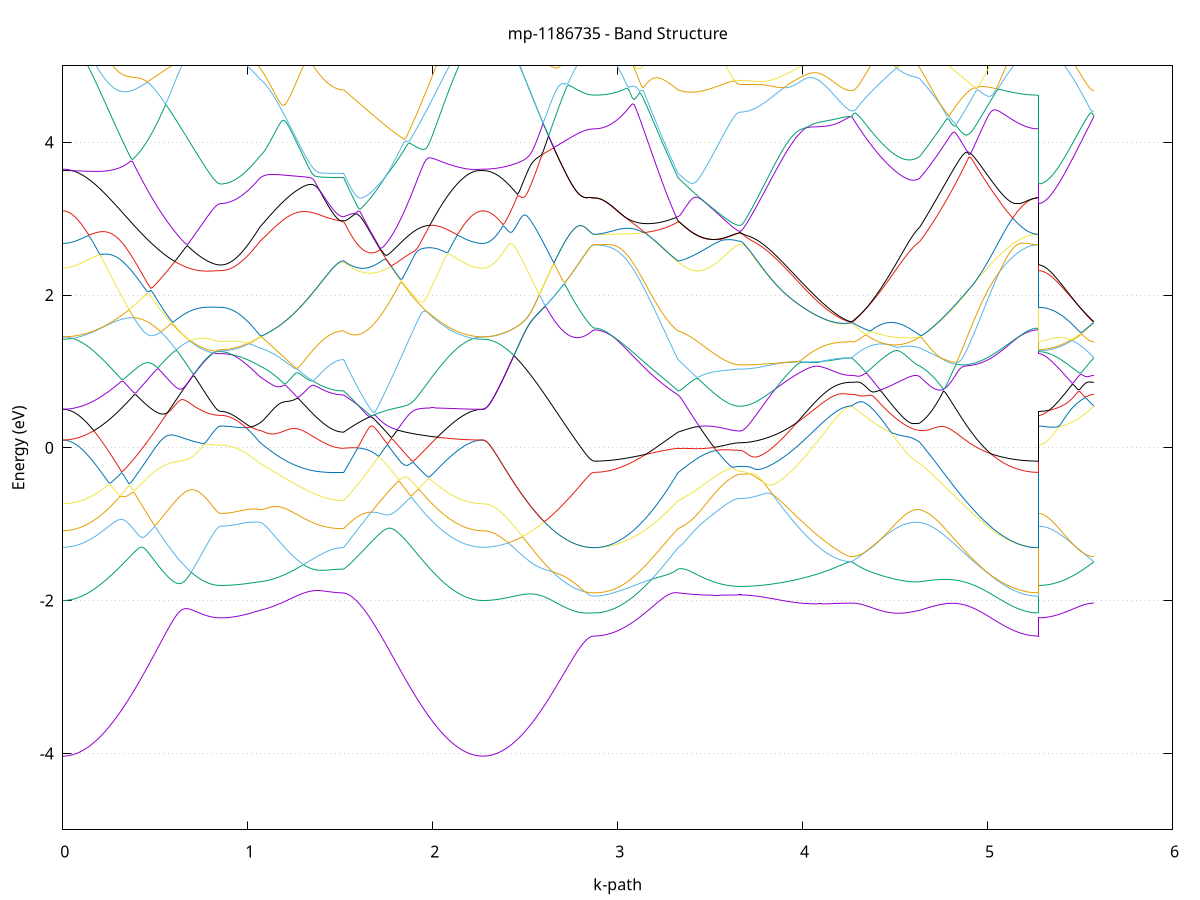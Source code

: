 set title 'mp-1186735 - Band Structure'
set xlabel 'k-path'
set ylabel 'Energy (eV)'
set grid y
set yrange [-5:5]
set terminal png size 800,600
set output 'mp-1186735_bands_gnuplot.png'
plot '-' using 1:2 with lines notitle, '-' using 1:2 with lines notitle, '-' using 1:2 with lines notitle, '-' using 1:2 with lines notitle, '-' using 1:2 with lines notitle, '-' using 1:2 with lines notitle, '-' using 1:2 with lines notitle, '-' using 1:2 with lines notitle, '-' using 1:2 with lines notitle, '-' using 1:2 with lines notitle, '-' using 1:2 with lines notitle, '-' using 1:2 with lines notitle, '-' using 1:2 with lines notitle, '-' using 1:2 with lines notitle, '-' using 1:2 with lines notitle, '-' using 1:2 with lines notitle, '-' using 1:2 with lines notitle, '-' using 1:2 with lines notitle, '-' using 1:2 with lines notitle, '-' using 1:2 with lines notitle, '-' using 1:2 with lines notitle, '-' using 1:2 with lines notitle, '-' using 1:2 with lines notitle, '-' using 1:2 with lines notitle, '-' using 1:2 with lines notitle, '-' using 1:2 with lines notitle, '-' using 1:2 with lines notitle, '-' using 1:2 with lines notitle, '-' using 1:2 with lines notitle, '-' using 1:2 with lines notitle, '-' using 1:2 with lines notitle, '-' using 1:2 with lines notitle, '-' using 1:2 with lines notitle, '-' using 1:2 with lines notitle, '-' using 1:2 with lines notitle, '-' using 1:2 with lines notitle, '-' using 1:2 with lines notitle, '-' using 1:2 with lines notitle, '-' using 1:2 with lines notitle, '-' using 1:2 with lines notitle, '-' using 1:2 with lines notitle, '-' using 1:2 with lines notitle, '-' using 1:2 with lines notitle, '-' using 1:2 with lines notitle, '-' using 1:2 with lines notitle, '-' using 1:2 with lines notitle, '-' using 1:2 with lines notitle, '-' using 1:2 with lines notitle
0.000000 -42.806506
0.009920 -42.806506
0.019841 -42.806506
0.029761 -42.806506
0.039682 -42.806506
0.049602 -42.806506
0.059523 -42.806506
0.069443 -42.806506
0.079363 -42.806506
0.089284 -42.806506
0.099204 -42.806506
0.109125 -42.806506
0.119045 -42.806506
0.128965 -42.806506
0.138886 -42.806506
0.148806 -42.806506
0.158727 -42.806506
0.168647 -42.806506
0.178568 -42.806506
0.188488 -42.806506
0.198408 -42.806406
0.208329 -42.806406
0.218249 -42.806406
0.228170 -42.806406
0.238090 -42.806406
0.248010 -42.806406
0.257931 -42.806406
0.267851 -42.806406
0.277772 -42.806406
0.287692 -42.806406
0.297613 -42.806406
0.307533 -42.806406
0.317453 -42.806406
0.327374 -42.806406
0.337294 -42.806406
0.347215 -42.806406
0.357135 -42.806406
0.367055 -42.806306
0.376976 -42.806306
0.386896 -42.806306
0.396817 -42.806306
0.406737 -42.806306
0.416658 -42.806306
0.426578 -42.806306
0.436498 -42.806306
0.446419 -42.806306
0.456339 -42.806306
0.466260 -42.806306
0.476180 -42.806306
0.486100 -42.806306
0.496021 -42.806306
0.505941 -42.806306
0.515862 -42.806306
0.525782 -42.806206
0.535703 -42.806206
0.545623 -42.806206
0.555543 -42.806206
0.565464 -42.806206
0.575384 -42.806206
0.585305 -42.806206
0.595225 -42.806206
0.605145 -42.806206
0.615066 -42.806206
0.624986 -42.806206
0.634907 -42.806206
0.644827 -42.806206
0.654748 -42.806206
0.664668 -42.806206
0.674588 -42.806206
0.684509 -42.806206
0.694429 -42.806206
0.704350 -42.806206
0.714270 -42.806206
0.724191 -42.806206
0.734111 -42.806206
0.744031 -42.806206
0.753952 -42.806206
0.763872 -42.806106
0.773793 -42.806106
0.783713 -42.806106
0.793633 -42.806106
0.803554 -42.806106
0.813474 -42.806106
0.823395 -42.806106
0.833315 -42.806106
0.843236 -42.806106
0.853156 -42.806106
0.853156 -42.806106
0.862786 -42.806106
0.872417 -42.806106
0.882047 -42.806106
0.891678 -42.806106
0.901308 -42.806106
0.910939 -42.806106
0.920569 -42.806106
0.930200 -42.806106
0.939830 -42.806106
0.949461 -42.806106
0.959091 -42.806106
0.968722 -42.806106
0.978352 -42.806206
0.987983 -42.806206
0.997613 -42.806206
1.007244 -42.806206
1.016874 -42.806206
1.026505 -42.806206
1.036135 -42.806206
1.045766 -42.806206
1.055396 -42.806206
1.065027 -42.806206
1.065027 -42.806206
1.074884 -42.806206
1.084742 -42.806206
1.094600 -42.806206
1.104458 -42.806206
1.114315 -42.806206
1.124173 -42.806206
1.134031 -42.806206
1.143889 -42.806206
1.153746 -42.806206
1.163604 -42.806206
1.173462 -42.806206
1.183320 -42.806206
1.193178 -42.806206
1.203035 -42.806206
1.212893 -42.806206
1.222751 -42.806206
1.232609 -42.806206
1.242466 -42.806206
1.252324 -42.806206
1.262182 -42.806206
1.272040 -42.806206
1.281897 -42.806206
1.291755 -42.806206
1.301613 -42.806206
1.311471 -42.806206
1.321328 -42.806206
1.331186 -42.806306
1.341044 -42.806306
1.350902 -42.806306
1.360760 -42.806306
1.370617 -42.806306
1.380475 -42.806306
1.390333 -42.806306
1.400191 -42.806306
1.410048 -42.806306
1.419906 -42.806306
1.429764 -42.806306
1.439622 -42.806306
1.449479 -42.806306
1.459337 -42.806306
1.469195 -42.806306
1.479053 -42.806306
1.488910 -42.806306
1.498768 -42.806306
1.508626 -42.806306
1.518484 -42.806306
1.518484 -42.806306
1.528393 -42.806306
1.538302 -42.806306
1.548211 -42.806306
1.558120 -42.806306
1.568029 -42.806306
1.577938 -42.806306
1.587847 -42.806306
1.597756 -42.806306
1.607665 -42.806306
1.617574 -42.806306
1.627483 -42.806306
1.637392 -42.806306
1.647301 -42.806306
1.657210 -42.806306
1.667119 -42.806306
1.677029 -42.806306
1.686938 -42.806306
1.696847 -42.806306
1.706756 -42.806306
1.716665 -42.806306
1.726574 -42.806306
1.736483 -42.806306
1.746392 -42.806306
1.756301 -42.806306
1.766210 -42.806306
1.776119 -42.806306
1.786028 -42.806306
1.795937 -42.806306
1.805846 -42.806306
1.815755 -42.806306
1.825664 -42.806306
1.835573 -42.806306
1.845482 -42.806306
1.855391 -42.806306
1.865300 -42.806306
1.875209 -42.806306
1.885118 -42.806406
1.895028 -42.806406
1.904937 -42.806406
1.914846 -42.806406
1.924755 -42.806406
1.934664 -42.806406
1.944573 -42.806406
1.954482 -42.806406
1.964391 -42.806406
1.974300 -42.806406
1.984209 -42.806406
1.994118 -42.806406
2.004027 -42.806406
2.013936 -42.806406
2.023845 -42.806406
2.033754 -42.806406
2.043663 -42.806406
2.053572 -42.806406
2.063481 -42.806406
2.073390 -42.806406
2.083299 -42.806506
2.093208 -42.806506
2.103117 -42.806506
2.113027 -42.806506
2.122936 -42.806506
2.132845 -42.806506
2.142754 -42.806506
2.152663 -42.806506
2.162572 -42.806506
2.172481 -42.806506
2.182390 -42.806506
2.192299 -42.806506
2.202208 -42.806506
2.212117 -42.806506
2.222026 -42.806506
2.231935 -42.806506
2.241844 -42.806506
2.251753 -42.806506
2.261662 -42.806506
2.271571 -42.806506
2.271571 -42.806506
2.281428 -42.806506
2.291285 -42.806506
2.301142 -42.806506
2.310998 -42.806506
2.320855 -42.806506
2.330712 -42.806506
2.340569 -42.806506
2.350425 -42.806506
2.360282 -42.806506
2.370139 -42.806506
2.379996 -42.806506
2.389853 -42.806506
2.399709 -42.806506
2.409566 -42.806506
2.419423 -42.806506
2.429280 -42.806506
2.439136 -42.806506
2.448993 -42.806506
2.458850 -42.806506
2.468707 -42.806506
2.478564 -42.806506
2.488420 -42.806506
2.498277 -42.806506
2.508134 -42.806506
2.517991 -42.806506
2.527847 -42.806506
2.537704 -42.806506
2.547561 -42.806506
2.557418 -42.806506
2.567274 -42.806506
2.577131 -42.806406
2.586988 -42.806406
2.596845 -42.806406
2.606702 -42.806406
2.616558 -42.806406
2.626415 -42.806406
2.636272 -42.806406
2.646129 -42.806406
2.655985 -42.806406
2.665842 -42.806406
2.675699 -42.806406
2.685556 -42.806406
2.695413 -42.806406
2.705269 -42.806406
2.715126 -42.806406
2.724983 -42.806406
2.734840 -42.806406
2.744696 -42.806406
2.754553 -42.806406
2.764410 -42.806406
2.774267 -42.806406
2.784123 -42.806406
2.793980 -42.806406
2.803837 -42.806406
2.813694 -42.806406
2.823551 -42.806406
2.833407 -42.806406
2.843264 -42.806406
2.853121 -42.806406
2.862978 -42.806406
2.872834 -42.806406
2.872834 -42.806406
2.882692 -42.806406
2.892550 -42.806406
2.902408 -42.806406
2.912265 -42.806406
2.922123 -42.806406
2.931981 -42.806406
2.941839 -42.806406
2.951697 -42.806406
2.961554 -42.806406
2.971412 -42.806406
2.981270 -42.806406
2.991128 -42.806406
3.000985 -42.806406
3.010843 -42.806406
3.020701 -42.806406
3.030559 -42.806406
3.040416 -42.806406
3.050274 -42.806406
3.060132 -42.806406
3.069990 -42.806406
3.079847 -42.806406
3.089705 -42.806406
3.099563 -42.806406
3.109421 -42.806306
3.119279 -42.806306
3.129136 -42.806306
3.138994 -42.806306
3.148852 -42.806306
3.158710 -42.806306
3.168567 -42.806306
3.178425 -42.806306
3.188283 -42.806306
3.198141 -42.806306
3.207998 -42.806306
3.217856 -42.806306
3.227714 -42.806306
3.237572 -42.806306
3.247429 -42.806306
3.257287 -42.806306
3.267145 -42.806306
3.277003 -42.806306
3.286861 -42.806306
3.296718 -42.806306
3.306576 -42.806306
3.316434 -42.806306
3.326292 -42.806306
3.326292 -42.806306
3.336171 -42.806306
3.346050 -42.806306
3.355929 -42.806306
3.365808 -42.806306
3.375688 -42.806306
3.385567 -42.806306
3.395446 -42.806306
3.405325 -42.806306
3.415204 -42.806306
3.425084 -42.806306
3.434963 -42.806306
3.444842 -42.806306
3.454721 -42.806306
3.464600 -42.806306
3.474480 -42.806306
3.484359 -42.806306
3.494238 -42.806306
3.504117 -42.806306
3.513996 -42.806306
3.523876 -42.806306
3.533755 -42.806306
3.543634 -42.806306
3.553513 -42.806306
3.563392 -42.806306
3.573272 -42.806306
3.583151 -42.806306
3.593030 -42.806306
3.602909 -42.806306
3.612788 -42.806306
3.622668 -42.806306
3.632547 -42.806306
3.642426 -42.806306
3.652305 -42.806306
3.662184 -42.806306
3.662184 -42.806306
3.672074 -42.806306
3.681964 -42.806306
3.691853 -42.806306
3.701743 -42.806306
3.711633 -42.806306
3.721523 -42.806306
3.731412 -42.806306
3.741302 -42.806306
3.751192 -42.806306
3.761081 -42.806306
3.770971 -42.806306
3.780861 -42.806306
3.790751 -42.806306
3.800640 -42.806306
3.810530 -42.806306
3.820420 -42.806306
3.830309 -42.806206
3.840199 -42.806206
3.850089 -42.806206
3.859979 -42.806206
3.869868 -42.806206
3.879758 -42.806206
3.889648 -42.806206
3.899537 -42.806206
3.909427 -42.806206
3.919317 -42.806206
3.929207 -42.806206
3.939096 -42.806206
3.948986 -42.806206
3.958876 -42.806206
3.968765 -42.806206
3.978655 -42.806206
3.988545 -42.806206
3.998434 -42.806206
4.008324 -42.806206
4.018214 -42.806206
4.028104 -42.806206
4.037993 -42.806206
4.047883 -42.806206
4.057773 -42.806206
4.067662 -42.806206
4.077552 -42.806206
4.087442 -42.806206
4.097332 -42.806206
4.107221 -42.806206
4.117111 -42.806206
4.127001 -42.806206
4.136890 -42.806206
4.146780 -42.806206
4.156670 -42.806206
4.166560 -42.806106
4.176449 -42.806106
4.186339 -42.806106
4.196229 -42.806106
4.206118 -42.806106
4.216008 -42.806106
4.225898 -42.806106
4.235788 -42.806106
4.245677 -42.806106
4.255567 -42.806106
4.265457 -42.806106
4.265457 -42.806106
4.275397 -42.806106
4.285337 -42.806106
4.295277 -42.806106
4.305218 -42.806106
4.315158 -42.806106
4.325098 -42.806106
4.335038 -42.806106
4.344979 -42.806106
4.354919 -42.806106
4.364859 -42.806106
4.374799 -42.806106
4.384739 -42.806106
4.394680 -42.806106
4.404620 -42.806106
4.414560 -42.806106
4.424500 -42.806106
4.434441 -42.806106
4.444381 -42.806106
4.454321 -42.806106
4.464261 -42.806206
4.474202 -42.806206
4.484142 -42.806206
4.494082 -42.806206
4.504022 -42.806206
4.513963 -42.806206
4.523903 -42.806206
4.533843 -42.806206
4.543783 -42.806206
4.553723 -42.806206
4.563664 -42.806206
4.573604 -42.806206
4.583544 -42.806206
4.593484 -42.806206
4.603425 -42.806206
4.613365 -42.806206
4.623305 -42.806206
4.633245 -42.806206
4.633245 -42.806206
4.643111 -42.806206
4.652977 -42.806206
4.662843 -42.806206
4.672709 -42.806206
4.682575 -42.806206
4.692441 -42.806206
4.702307 -42.806206
4.712173 -42.806206
4.722039 -42.806206
4.731905 -42.806206
4.741771 -42.806206
4.751636 -42.806206
4.761502 -42.806206
4.771368 -42.806206
4.781234 -42.806206
4.791100 -42.806206
4.800966 -42.806206
4.810832 -42.806206
4.820698 -42.806206
4.830564 -42.806306
4.840430 -42.806306
4.850296 -42.806306
4.860162 -42.806306
4.870028 -42.806306
4.879894 -42.806306
4.889759 -42.806306
4.899625 -42.806306
4.909491 -42.806306
4.919357 -42.806306
4.929223 -42.806306
4.939089 -42.806306
4.948955 -42.806306
4.958821 -42.806306
4.968687 -42.806306
4.978553 -42.806306
4.988419 -42.806306
4.998285 -42.806306
5.008151 -42.806306
5.018017 -42.806306
5.027882 -42.806306
5.037748 -42.806306
5.047614 -42.806406
5.057480 -42.806406
5.067346 -42.806406
5.077212 -42.806406
5.087078 -42.806406
5.096944 -42.806406
5.106810 -42.806406
5.116676 -42.806406
5.126542 -42.806406
5.136408 -42.806406
5.146274 -42.806406
5.156140 -42.806406
5.166005 -42.806406
5.175871 -42.806406
5.185737 -42.806406
5.195603 -42.806406
5.205469 -42.806406
5.215335 -42.806406
5.225201 -42.806406
5.235067 -42.806406
5.244933 -42.806406
5.254799 -42.806406
5.264665 -42.806406
5.274531 -42.806406
5.274531 -42.806106
5.284228 -42.806106
5.293926 -42.806106
5.303624 -42.806106
5.313322 -42.806106
5.323020 -42.806106
5.332717 -42.806106
5.342415 -42.806106
5.352113 -42.806106
5.361811 -42.806106
5.371509 -42.806106
5.381206 -42.806106
5.390904 -42.806106
5.400602 -42.806106
5.410300 -42.806106
5.419998 -42.806106
5.429695 -42.806106
5.439393 -42.806106
5.449091 -42.806106
5.458789 -42.806106
5.468487 -42.806106
5.478184 -42.806106
5.487882 -42.806106
5.497580 -42.806106
5.507278 -42.806106
5.516975 -42.806106
5.526673 -42.806106
5.536371 -42.806106
5.546069 -42.806106
5.555767 -42.806106
5.565464 -42.806106
5.575162 -42.806106
e
0.000000 -36.204206
0.009920 -36.204206
0.019841 -36.204206
0.029761 -36.204106
0.039682 -36.203906
0.049602 -36.203706
0.059523 -36.203506
0.069443 -36.203206
0.079363 -36.202906
0.089284 -36.202606
0.099204 -36.202206
0.109125 -36.201706
0.119045 -36.201306
0.128965 -36.200806
0.138886 -36.200206
0.148806 -36.199606
0.158727 -36.199006
0.168647 -36.198306
0.178568 -36.197606
0.188488 -36.196906
0.198408 -36.196106
0.208329 -36.195306
0.218249 -36.194506
0.228170 -36.193606
0.238090 -36.192706
0.248010 -36.191806
0.257931 -36.190806
0.267851 -36.189806
0.277772 -36.188806
0.287692 -36.187706
0.297613 -36.186606
0.307533 -36.185506
0.317453 -36.184406
0.327374 -36.183206
0.337294 -36.182006
0.347215 -36.180806
0.357135 -36.179606
0.367055 -36.178306
0.376976 -36.177006
0.386896 -36.175706
0.396817 -36.174406
0.406737 -36.173106
0.416658 -36.171806
0.426578 -36.170406
0.436498 -36.169006
0.446419 -36.167606
0.456339 -36.166206
0.466260 -36.164806
0.476180 -36.163406
0.486100 -36.162006
0.496021 -36.160506
0.505941 -36.159106
0.515862 -36.157606
0.525782 -36.156206
0.535703 -36.154706
0.545623 -36.153306
0.555543 -36.151806
0.565464 -36.150406
0.575384 -36.148906
0.585305 -36.147406
0.595225 -36.146006
0.605145 -36.144506
0.615066 -36.143106
0.624986 -36.141706
0.634907 -36.140206
0.644827 -36.138806
0.654748 -36.137406
0.664668 -36.136006
0.674588 -36.134706
0.684509 -36.133306
0.694429 -36.131906
0.704350 -36.130606
0.714270 -36.129306
0.724191 -36.128006
0.734111 -36.126806
0.744031 -36.125606
0.753952 -36.124406
0.763872 -36.123306
0.773793 -36.122206
0.783713 -36.121206
0.793633 -36.120306
0.803554 -36.119406
0.813474 -36.118706
0.823395 -36.118106
0.833315 -36.117606
0.843236 -36.117306
0.853156 -36.117206
0.853156 -36.117206
0.862786 -36.117206
0.872417 -36.117206
0.882047 -36.117206
0.891678 -36.117206
0.901308 -36.117206
0.910939 -36.117206
0.920569 -36.117206
0.930200 -36.117206
0.939830 -36.117306
0.949461 -36.117306
0.959091 -36.117306
0.968722 -36.117306
0.978352 -36.117306
0.987983 -36.117306
0.997613 -36.117306
1.007244 -36.117306
1.016874 -36.117306
1.026505 -36.117306
1.036135 -36.117406
1.045766 -36.117406
1.055396 -36.117406
1.065027 -36.117406
1.065027 -36.117406
1.074884 -36.117406
1.084742 -36.117506
1.094600 -36.117706
1.104458 -36.117806
1.114315 -36.118006
1.124173 -36.118306
1.134031 -36.118606
1.143889 -36.118906
1.153746 -36.119206
1.163604 -36.119506
1.173462 -36.119806
1.183320 -36.120206
1.193178 -36.120506
1.203035 -36.120906
1.212893 -36.121206
1.222751 -36.121606
1.232609 -36.122006
1.242466 -36.122306
1.252324 -36.122706
1.262182 -36.123006
1.272040 -36.123306
1.281897 -36.123706
1.291755 -36.124006
1.301613 -36.124306
1.311471 -36.124606
1.321328 -36.124906
1.331186 -36.125206
1.341044 -36.125506
1.350902 -36.125706
1.360760 -36.126006
1.370617 -36.126206
1.380475 -36.126406
1.390333 -36.126606
1.400191 -36.126806
1.410048 -36.127006
1.419906 -36.127206
1.429764 -36.127306
1.439622 -36.127506
1.449479 -36.127606
1.459337 -36.127706
1.469195 -36.127806
1.479053 -36.127806
1.488910 -36.127906
1.498768 -36.127906
1.508626 -36.128006
1.518484 -36.128006
1.518484 -36.128006
1.528393 -36.128806
1.538302 -36.129706
1.548211 -36.130706
1.558120 -36.131706
1.568029 -36.132706
1.577938 -36.133806
1.587847 -36.134906
1.597756 -36.136006
1.607665 -36.137206
1.617574 -36.138406
1.627483 -36.139606
1.637392 -36.140906
1.647301 -36.142206
1.657210 -36.143506
1.667119 -36.144806
1.677029 -36.146206
1.686938 -36.147506
1.696847 -36.148906
1.706756 -36.150306
1.716665 -36.151706
1.726574 -36.153106
1.736483 -36.154506
1.746392 -36.156006
1.756301 -36.157406
1.766210 -36.158806
1.776119 -36.160306
1.786028 -36.161706
1.795937 -36.163106
1.805846 -36.164506
1.815755 -36.166006
1.825664 -36.167406
1.835573 -36.168806
1.845482 -36.170106
1.855391 -36.171506
1.865300 -36.172906
1.875209 -36.174206
1.885118 -36.175506
1.895028 -36.176806
1.904937 -36.178106
1.914846 -36.179406
1.924755 -36.180706
1.934664 -36.181906
1.944573 -36.183106
1.954482 -36.184306
1.964391 -36.185406
1.974300 -36.186506
1.984209 -36.187606
1.994118 -36.188706
2.004027 -36.189706
2.013936 -36.190706
2.023845 -36.191706
2.033754 -36.192706
2.043663 -36.193606
2.053572 -36.194506
2.063481 -36.195306
2.073390 -36.196106
2.083299 -36.196906
2.093208 -36.197606
2.103117 -36.198306
2.113027 -36.199006
2.122936 -36.199606
2.132845 -36.200206
2.142754 -36.200806
2.152663 -36.201306
2.162572 -36.201706
2.172481 -36.202206
2.182390 -36.202606
2.192299 -36.202906
2.202208 -36.203206
2.212117 -36.203506
2.222026 -36.203706
2.231935 -36.203906
2.241844 -36.204106
2.251753 -36.204206
2.261662 -36.204206
2.271571 -36.204206
2.271571 -36.204206
2.281428 -36.204206
2.291285 -36.204206
2.301142 -36.204106
2.310998 -36.203906
2.320855 -36.203706
2.330712 -36.203506
2.340569 -36.203206
2.350425 -36.202906
2.360282 -36.202506
2.370139 -36.202106
2.379996 -36.201606
2.389853 -36.201206
2.399709 -36.200606
2.409566 -36.200106
2.419423 -36.199406
2.429280 -36.198806
2.439136 -36.198106
2.448993 -36.197406
2.458850 -36.196606
2.468707 -36.195806
2.478564 -36.195006
2.488420 -36.194106
2.498277 -36.193206
2.508134 -36.192206
2.517991 -36.191206
2.527847 -36.190206
2.537704 -36.189206
2.547561 -36.188106
2.557418 -36.187006
2.567274 -36.185906
2.577131 -36.184706
2.586988 -36.183506
2.596845 -36.182306
2.606702 -36.181006
2.616558 -36.179806
2.626415 -36.178506
2.636272 -36.177206
2.646129 -36.175906
2.655985 -36.174506
2.665842 -36.173206
2.675699 -36.171806
2.685556 -36.170506
2.695413 -36.169106
2.705269 -36.167706
2.715126 -36.166306
2.724983 -36.165006
2.734840 -36.163606
2.744696 -36.162206
2.754553 -36.160906
2.764410 -36.159606
2.774267 -36.158406
2.784123 -36.157206
2.793980 -36.156006
2.803837 -36.154906
2.813694 -36.154006
2.823551 -36.153106
2.833407 -36.152306
2.843264 -36.151706
2.853121 -36.151206
2.862978 -36.151006
2.872834 -36.150906
2.872834 -36.150906
2.882692 -36.150906
2.892550 -36.150806
2.902408 -36.150706
2.912265 -36.150606
2.922123 -36.150506
2.931981 -36.150306
2.941839 -36.150106
2.951697 -36.149806
2.961554 -36.149506
2.971412 -36.149206
2.981270 -36.148906
2.991128 -36.148506
3.000985 -36.148106
3.010843 -36.147606
3.020701 -36.147206
3.030559 -36.146706
3.040416 -36.146106
3.050274 -36.145606
3.060132 -36.145006
3.069990 -36.144406
3.079847 -36.143706
3.089705 -36.143006
3.099563 -36.142306
3.109421 -36.141606
3.119279 -36.140806
3.129136 -36.140106
3.138994 -36.139206
3.148852 -36.138406
3.158710 -36.137506
3.168567 -36.136706
3.178425 -36.135706
3.188283 -36.134806
3.198141 -36.133806
3.207998 -36.132906
3.217856 -36.131906
3.227714 -36.130906
3.237572 -36.129806
3.247429 -36.128806
3.257287 -36.127706
3.267145 -36.126606
3.277003 -36.125506
3.286861 -36.124906
3.296718 -36.125606
3.306576 -36.126406
3.316434 -36.127106
3.326292 -36.128006
3.326292 -36.128006
3.336171 -36.128406
3.346050 -36.129106
3.355929 -36.129806
3.365808 -36.130606
3.375688 -36.131406
3.385567 -36.132206
3.395446 -36.133006
3.405325 -36.133806
3.415204 -36.134506
3.425084 -36.135306
3.434963 -36.136006
3.444842 -36.136706
3.454721 -36.137406
3.464600 -36.138106
3.474480 -36.138706
3.484359 -36.139406
3.494238 -36.139906
3.504117 -36.140506
3.513996 -36.141006
3.523876 -36.141506
3.533755 -36.142006
3.543634 -36.142406
3.553513 -36.142806
3.563392 -36.143206
3.573272 -36.143506
3.583151 -36.143806
3.593030 -36.144106
3.602909 -36.144306
3.612788 -36.144506
3.622668 -36.144606
3.632547 -36.144806
3.642426 -36.144906
3.652305 -36.144906
3.662184 -36.144906
3.662184 -36.144906
3.672074 -36.144906
3.681964 -36.144906
3.691853 -36.144806
3.701743 -36.144706
3.711633 -36.144606
3.721523 -36.144506
3.731412 -36.144406
3.741302 -36.144206
3.751192 -36.144006
3.761081 -36.143806
3.770971 -36.143606
3.780861 -36.143306
3.790751 -36.143006
3.800640 -36.142706
3.810530 -36.142406
3.820420 -36.142006
3.830309 -36.141706
3.840199 -36.141306
3.850089 -36.140906
3.859979 -36.140506
3.869868 -36.140006
3.879758 -36.139606
3.889648 -36.139106
3.899537 -36.138606
3.909427 -36.138106
3.919317 -36.137506
3.929207 -36.137006
3.939096 -36.136406
3.948986 -36.135806
3.958876 -36.135206
3.968765 -36.134606
3.978655 -36.134006
3.988545 -36.133406
3.998434 -36.132706
4.008324 -36.132106
4.018214 -36.131406
4.028104 -36.130706
4.037993 -36.130006
4.047883 -36.129406
4.057773 -36.128706
4.067662 -36.127906
4.077552 -36.127206
4.087442 -36.126506
4.097332 -36.125806
4.107221 -36.125106
4.117111 -36.124406
4.127001 -36.123706
4.136890 -36.123006
4.146780 -36.122306
4.156670 -36.121706
4.166560 -36.121006
4.176449 -36.120406
4.186339 -36.119806
4.196229 -36.119306
4.206118 -36.118806
4.216008 -36.118306
4.225898 -36.118006
4.235788 -36.117606
4.245677 -36.117406
4.255567 -36.117306
4.265457 -36.117206
4.265457 -36.117206
4.275397 -36.117206
4.285337 -36.117306
4.295277 -36.117306
4.305218 -36.117406
4.315158 -36.117506
4.325098 -36.117606
4.335038 -36.117806
4.344979 -36.117906
4.354919 -36.118006
4.364859 -36.118106
4.374799 -36.118306
4.384739 -36.118406
4.394680 -36.118506
4.404620 -36.118606
4.414560 -36.118706
4.424500 -36.118706
4.434441 -36.118806
4.444381 -36.118806
4.454321 -36.118806
4.464261 -36.118906
4.474202 -36.118906
4.484142 -36.118806
4.494082 -36.118806
4.504022 -36.118706
4.513963 -36.118706
4.523903 -36.118606
4.533843 -36.118506
4.543783 -36.118406
4.553723 -36.118206
4.563664 -36.118106
4.573604 -36.118006
4.583544 -36.117806
4.593484 -36.117706
4.603425 -36.117606
4.613365 -36.117506
4.623305 -36.117406
4.633245 -36.117406
4.633245 -36.117406
4.643111 -36.117406
4.652977 -36.117406
4.662843 -36.117406
4.672709 -36.117406
4.682575 -36.117506
4.692441 -36.117506
4.702307 -36.117506
4.712173 -36.117506
4.722039 -36.117506
4.731905 -36.117506
4.741771 -36.117606
4.751636 -36.117606
4.761502 -36.117606
4.771368 -36.118406
4.781234 -36.119306
4.791100 -36.120206
4.800966 -36.121106
4.810832 -36.122106
4.820698 -36.123006
4.830564 -36.123906
4.840430 -36.124806
4.850296 -36.125706
4.860162 -36.126706
4.870028 -36.127606
4.879894 -36.128506
4.889759 -36.129406
4.899625 -36.130306
4.909491 -36.131206
4.919357 -36.132106
4.929223 -36.133006
4.939089 -36.133906
4.948955 -36.134806
4.958821 -36.135606
4.968687 -36.136506
4.978553 -36.137306
4.988419 -36.138106
4.998285 -36.138906
5.008151 -36.139706
5.018017 -36.140406
5.027882 -36.141106
5.037748 -36.141906
5.047614 -36.142606
5.057480 -36.143206
5.067346 -36.143906
5.077212 -36.144506
5.087078 -36.145106
5.096944 -36.145706
5.106810 -36.146206
5.116676 -36.146706
5.126542 -36.147206
5.136408 -36.147706
5.146274 -36.148106
5.156140 -36.148506
5.166005 -36.148906
5.175871 -36.149206
5.185737 -36.149506
5.195603 -36.149806
5.205469 -36.150106
5.215335 -36.150306
5.225201 -36.150506
5.235067 -36.150606
5.244933 -36.150706
5.254799 -36.150806
5.264665 -36.150906
5.274531 -36.150906
5.274531 -36.117206
5.284228 -36.117206
5.293926 -36.117206
5.303624 -36.117206
5.313322 -36.117206
5.323020 -36.117206
5.332717 -36.117206
5.342415 -36.117206
5.352113 -36.117206
5.361811 -36.117206
5.371509 -36.117206
5.381206 -36.117206
5.390904 -36.117206
5.400602 -36.117206
5.410300 -36.117206
5.419998 -36.117206
5.429695 -36.117206
5.439393 -36.117206
5.449091 -36.117206
5.458789 -36.117206
5.468487 -36.117206
5.478184 -36.117206
5.487882 -36.117206
5.497580 -36.117206
5.507278 -36.117206
5.516975 -36.117206
5.526673 -36.117206
5.536371 -36.117206
5.546069 -36.117206
5.555767 -36.117206
5.565464 -36.117206
5.575162 -36.117206
e
0.000000 -36.063206
0.009920 -36.063206
0.019841 -36.063306
0.029761 -36.063306
0.039682 -36.063306
0.049602 -36.063406
0.059523 -36.063406
0.069443 -36.063506
0.079363 -36.063506
0.089284 -36.063606
0.099204 -36.063706
0.109125 -36.063806
0.119045 -36.063906
0.128965 -36.064006
0.138886 -36.064106
0.148806 -36.064306
0.158727 -36.064406
0.168647 -36.064606
0.178568 -36.064806
0.188488 -36.064906
0.198408 -36.065106
0.208329 -36.065306
0.218249 -36.065506
0.228170 -36.065706
0.238090 -36.066006
0.248010 -36.066206
0.257931 -36.066406
0.267851 -36.066706
0.277772 -36.067006
0.287692 -36.067306
0.297613 -36.067606
0.307533 -36.067906
0.317453 -36.068206
0.327374 -36.068506
0.337294 -36.068806
0.347215 -36.069206
0.357135 -36.069606
0.367055 -36.070106
0.376976 -36.071006
0.386896 -36.071906
0.396817 -36.072806
0.406737 -36.073706
0.416658 -36.074606
0.426578 -36.075506
0.436498 -36.076406
0.446419 -36.077306
0.456339 -36.078206
0.466260 -36.079106
0.476180 -36.079906
0.486100 -36.080806
0.496021 -36.081706
0.505941 -36.082606
0.515862 -36.083406
0.525782 -36.084306
0.535703 -36.085106
0.545623 -36.085906
0.555543 -36.086706
0.565464 -36.087506
0.575384 -36.088306
0.585305 -36.089006
0.595225 -36.089806
0.605145 -36.090506
0.615066 -36.091206
0.624986 -36.091806
0.634907 -36.092506
0.644827 -36.093106
0.654748 -36.093706
0.664668 -36.094306
0.674588 -36.094906
0.684509 -36.095406
0.694429 -36.095906
0.704350 -36.096406
0.714270 -36.096806
0.724191 -36.097306
0.734111 -36.097706
0.744031 -36.098006
0.753952 -36.098406
0.763872 -36.098706
0.773793 -36.098906
0.783713 -36.099206
0.793633 -36.099406
0.803554 -36.099606
0.813474 -36.099706
0.823395 -36.099906
0.833315 -36.100306
0.843236 -36.100506
0.853156 -36.100606
0.853156 -36.100606
0.862786 -36.100606
0.872417 -36.100506
0.882047 -36.100406
0.891678 -36.100306
0.901308 -36.100406
0.910939 -36.100506
0.920569 -36.100806
0.930200 -36.101006
0.939830 -36.101306
0.949461 -36.101606
0.959091 -36.101906
0.968722 -36.102306
0.978352 -36.102606
0.987983 -36.103106
0.997613 -36.103506
1.007244 -36.104006
1.016874 -36.104506
1.026505 -36.105006
1.036135 -36.105606
1.045766 -36.106206
1.055396 -36.106806
1.065027 -36.107406
1.065027 -36.107406
1.074884 -36.107806
1.084742 -36.108306
1.094600 -36.108706
1.104458 -36.109206
1.114315 -36.109606
1.124173 -36.110106
1.134031 -36.110506
1.143889 -36.110906
1.153746 -36.111306
1.163604 -36.111706
1.173462 -36.112106
1.183320 -36.112506
1.193178 -36.112906
1.203035 -36.113306
1.212893 -36.113706
1.222751 -36.114006
1.232609 -36.114406
1.242466 -36.114706
1.252324 -36.115006
1.262182 -36.115406
1.272040 -36.115706
1.281897 -36.116006
1.291755 -36.116306
1.301613 -36.116606
1.311471 -36.116806
1.321328 -36.117106
1.331186 -36.117306
1.341044 -36.117606
1.350902 -36.117806
1.360760 -36.118006
1.370617 -36.118206
1.380475 -36.118406
1.390333 -36.118606
1.400191 -36.118706
1.410048 -36.118906
1.419906 -36.119006
1.429764 -36.119106
1.439622 -36.119306
1.449479 -36.119406
1.459337 -36.119406
1.469195 -36.119506
1.479053 -36.119606
1.488910 -36.119606
1.498768 -36.119706
1.508626 -36.119706
1.518484 -36.119706
1.518484 -36.119706
1.528393 -36.118506
1.538302 -36.117306
1.548211 -36.116006
1.558120 -36.114806
1.568029 -36.113506
1.577938 -36.112306
1.587847 -36.111006
1.597756 -36.109806
1.607665 -36.108506
1.617574 -36.107206
1.627483 -36.105906
1.637392 -36.104606
1.647301 -36.103406
1.657210 -36.102106
1.667119 -36.100806
1.677029 -36.099506
1.686938 -36.098206
1.696847 -36.096906
1.706756 -36.095606
1.716665 -36.094306
1.726574 -36.093106
1.736483 -36.091806
1.746392 -36.090506
1.756301 -36.089306
1.766210 -36.088006
1.776119 -36.086806
1.786028 -36.085506
1.795937 -36.084306
1.805846 -36.083106
1.815755 -36.081906
1.825664 -36.080706
1.835573 -36.079506
1.845482 -36.078406
1.855391 -36.077206
1.865300 -36.076106
1.875209 -36.075006
1.885118 -36.073906
1.895028 -36.072806
1.904937 -36.071806
1.914846 -36.070706
1.924755 -36.069706
1.934664 -36.068706
1.944573 -36.067706
1.954482 -36.067506
1.964391 -36.067306
1.974300 -36.067006
1.984209 -36.066806
1.994118 -36.066606
2.004027 -36.066406
2.013936 -36.066106
2.023845 -36.065906
2.033754 -36.065706
2.043663 -36.065506
2.053572 -36.065406
2.063481 -36.065206
2.073390 -36.065006
2.083299 -36.064806
2.093208 -36.064706
2.103117 -36.064506
2.113027 -36.064406
2.122936 -36.064306
2.132845 -36.064106
2.142754 -36.064006
2.152663 -36.063906
2.162572 -36.063806
2.172481 -36.063706
2.182390 -36.063606
2.192299 -36.063506
2.202208 -36.063506
2.212117 -36.063406
2.222026 -36.063406
2.231935 -36.063306
2.241844 -36.063306
2.251753 -36.063306
2.261662 -36.063206
2.271571 -36.063206
2.271571 -36.063206
2.281428 -36.063306
2.291285 -36.063306
2.301142 -36.063406
2.310998 -36.063606
2.320855 -36.063806
2.330712 -36.064006
2.340569 -36.064306
2.350425 -36.064706
2.360282 -36.065106
2.370139 -36.065506
2.379996 -36.065906
2.389853 -36.066506
2.399709 -36.067006
2.409566 -36.067606
2.419423 -36.068206
2.429280 -36.068906
2.439136 -36.069606
2.448993 -36.070406
2.458850 -36.071206
2.468707 -36.072006
2.478564 -36.072906
2.488420 -36.073806
2.498277 -36.074806
2.508134 -36.075706
2.517991 -36.076806
2.527847 -36.077806
2.537704 -36.078906
2.547561 -36.080006
2.557418 -36.081106
2.567274 -36.082306
2.577131 -36.083506
2.586988 -36.084706
2.596845 -36.086006
2.606702 -36.087306
2.616558 -36.088606
2.626415 -36.089906
2.636272 -36.091206
2.646129 -36.092606
2.655985 -36.093906
2.665842 -36.095306
2.675699 -36.096706
2.685556 -36.098106
2.695413 -36.099506
2.705269 -36.100906
2.715126 -36.102306
2.724983 -36.103706
2.734840 -36.105106
2.744696 -36.106506
2.754553 -36.107806
2.764410 -36.109206
2.774267 -36.110406
2.784123 -36.111706
2.793980 -36.112806
2.803837 -36.113906
2.813694 -36.114906
2.823551 -36.115806
2.833407 -36.116606
2.843264 -36.117206
2.853121 -36.117606
2.862978 -36.117906
2.872834 -36.118006
2.872834 -36.118006
2.882692 -36.118006
2.892550 -36.118006
2.902408 -36.118006
2.912265 -36.118006
2.922123 -36.118006
2.931981 -36.118006
2.941839 -36.118006
2.951697 -36.118006
2.961554 -36.118006
2.971412 -36.118006
2.981270 -36.118006
2.991128 -36.118006
3.000985 -36.118106
3.010843 -36.118106
3.020701 -36.118106
3.030559 -36.118106
3.040416 -36.118206
3.050274 -36.118206
3.060132 -36.118306
3.069990 -36.118306
3.079847 -36.118406
3.089705 -36.118506
3.099563 -36.118606
3.109421 -36.118706
3.119279 -36.118806
3.129136 -36.118906
3.138994 -36.119106
3.148852 -36.119306
3.158710 -36.119506
3.168567 -36.119706
3.178425 -36.120006
3.188283 -36.120206
3.198141 -36.120606
3.207998 -36.120906
3.217856 -36.121306
3.227714 -36.121706
3.237572 -36.122106
3.247429 -36.122606
3.257287 -36.123106
3.267145 -36.123706
3.277003 -36.124306
3.286861 -36.124306
3.296718 -36.123206
3.306576 -36.122006
3.316434 -36.120906
3.326292 -36.119706
3.326292 -36.119706
3.336171 -36.119006
3.346050 -36.118306
3.355929 -36.117406
3.365808 -36.116506
3.375688 -36.115606
3.385567 -36.114606
3.395446 -36.113706
3.405325 -36.112806
3.415204 -36.112006
3.425084 -36.111106
3.434963 -36.110306
3.444842 -36.109506
3.454721 -36.108706
3.464600 -36.108006
3.474480 -36.107306
3.484359 -36.106606
3.494238 -36.106006
3.504117 -36.105406
3.513996 -36.104806
3.523876 -36.104306
3.533755 -36.103806
3.543634 -36.103306
3.553513 -36.102906
3.563392 -36.102506
3.573272 -36.102206
3.583151 -36.101906
3.593030 -36.101606
3.602909 -36.101406
3.612788 -36.101206
3.622668 -36.101006
3.632547 -36.100906
3.642426 -36.100806
3.652305 -36.100806
3.662184 -36.100706
3.662184 -36.100706
3.672074 -36.100706
3.681964 -36.100706
3.691853 -36.100706
3.701743 -36.100706
3.711633 -36.100706
3.721523 -36.100706
3.731412 -36.100706
3.741302 -36.100706
3.751192 -36.100706
3.761081 -36.100706
3.770971 -36.100706
3.780861 -36.100706
3.790751 -36.100706
3.800640 -36.100706
3.810530 -36.100706
3.820420 -36.100706
3.830309 -36.100706
3.840199 -36.100606
3.850089 -36.100606
3.859979 -36.100606
3.869868 -36.100606
3.879758 -36.100606
3.889648 -36.100606
3.899537 -36.100606
3.909427 -36.100606
3.919317 -36.100606
3.929207 -36.100506
3.939096 -36.100506
3.948986 -36.100506
3.958876 -36.100506
3.968765 -36.100506
3.978655 -36.100506
3.988545 -36.100506
3.998434 -36.100506
4.008324 -36.100506
4.018214 -36.100406
4.028104 -36.100406
4.037993 -36.100406
4.047883 -36.100406
4.057773 -36.100406
4.067662 -36.100406
4.077552 -36.100406
4.087442 -36.100406
4.097332 -36.100406
4.107221 -36.100306
4.117111 -36.100306
4.127001 -36.100306
4.136890 -36.100306
4.146780 -36.100306
4.156670 -36.100306
4.166560 -36.100306
4.176449 -36.100306
4.186339 -36.100306
4.196229 -36.100306
4.206118 -36.100306
4.216008 -36.100306
4.225898 -36.100306
4.235788 -36.100306
4.245677 -36.100306
4.255567 -36.100306
4.265457 -36.100306
4.265457 -36.100306
4.275397 -36.100306
4.285337 -36.100306
4.295277 -36.100306
4.305218 -36.100206
4.315158 -36.100206
4.325098 -36.100206
4.335038 -36.100106
4.344979 -36.100006
4.354919 -36.099906
4.364859 -36.099906
4.374799 -36.099806
4.384739 -36.099806
4.394680 -36.099806
4.404620 -36.099906
4.414560 -36.100006
4.424500 -36.100106
4.434441 -36.100206
4.444381 -36.100306
4.454321 -36.100506
4.464261 -36.100706
4.474202 -36.100906
4.484142 -36.101206
4.494082 -36.101506
4.504022 -36.101806
4.513963 -36.102106
4.523903 -36.102506
4.533843 -36.102906
4.543783 -36.103306
4.553723 -36.103706
4.563664 -36.104206
4.573604 -36.104606
4.583544 -36.105106
4.593484 -36.105606
4.603425 -36.106106
4.613365 -36.106506
4.623305 -36.107006
4.633245 -36.107406
4.633245 -36.107406
4.643111 -36.108006
4.652977 -36.108706
4.662843 -36.109406
4.672709 -36.110206
4.682575 -36.110906
4.692441 -36.111706
4.702307 -36.112506
4.712173 -36.113306
4.722039 -36.114106
4.731905 -36.115006
4.741771 -36.115806
4.751636 -36.116706
4.761502 -36.117606
4.771368 -36.117606
4.781234 -36.117606
4.791100 -36.117606
4.800966 -36.117706
4.810832 -36.117706
4.820698 -36.117706
4.830564 -36.117706
4.840430 -36.117706
4.850296 -36.117706
4.860162 -36.117706
4.870028 -36.117806
4.879894 -36.117806
4.889759 -36.117806
4.899625 -36.117806
4.909491 -36.117806
4.919357 -36.117806
4.929223 -36.117806
4.939089 -36.117806
4.948955 -36.117906
4.958821 -36.117906
4.968687 -36.117906
4.978553 -36.117906
4.988419 -36.117906
4.998285 -36.117906
5.008151 -36.117906
5.018017 -36.117906
5.027882 -36.117906
5.037748 -36.117906
5.047614 -36.117906
5.057480 -36.118006
5.067346 -36.118006
5.077212 -36.118006
5.087078 -36.118006
5.096944 -36.118006
5.106810 -36.118006
5.116676 -36.118006
5.126542 -36.118006
5.136408 -36.118006
5.146274 -36.118006
5.156140 -36.118006
5.166005 -36.118006
5.175871 -36.118006
5.185737 -36.118006
5.195603 -36.118006
5.205469 -36.118006
5.215335 -36.118006
5.225201 -36.118006
5.235067 -36.118006
5.244933 -36.118006
5.254799 -36.118006
5.264665 -36.118006
5.274531 -36.118006
5.274531 -36.100606
5.284228 -36.100606
5.293926 -36.100606
5.303624 -36.100606
5.313322 -36.100606
5.323020 -36.100606
5.332717 -36.100606
5.342415 -36.100606
5.352113 -36.100606
5.361811 -36.100606
5.371509 -36.100506
5.381206 -36.100506
5.390904 -36.100506
5.400602 -36.100506
5.410300 -36.100506
5.419998 -36.100506
5.429695 -36.100506
5.439393 -36.100506
5.449091 -36.100506
5.458789 -36.100406
5.468487 -36.100406
5.478184 -36.100406
5.487882 -36.100406
5.497580 -36.100406
5.507278 -36.100406
5.516975 -36.100406
5.526673 -36.100406
5.536371 -36.100306
5.546069 -36.100306
5.555767 -36.100306
5.565464 -36.100306
5.575162 -36.100306
e
0.000000 -36.050806
0.009920 -36.050806
0.019841 -36.050906
0.029761 -36.050906
0.039682 -36.051106
0.049602 -36.051206
0.059523 -36.051406
0.069443 -36.051606
0.079363 -36.051806
0.089284 -36.052106
0.099204 -36.052406
0.109125 -36.052806
0.119045 -36.053106
0.128965 -36.053506
0.138886 -36.054006
0.148806 -36.054406
0.158727 -36.054906
0.168647 -36.055406
0.178568 -36.056006
0.188488 -36.056506
0.198408 -36.057106
0.208329 -36.057706
0.218249 -36.058406
0.228170 -36.059006
0.238090 -36.059706
0.248010 -36.060406
0.257931 -36.061106
0.267851 -36.061906
0.277772 -36.062606
0.287692 -36.063406
0.297613 -36.064206
0.307533 -36.065006
0.317453 -36.065906
0.327374 -36.066706
0.337294 -36.067506
0.347215 -36.068406
0.357135 -36.069306
0.367055 -36.069906
0.376976 -36.070306
0.386896 -36.070706
0.396817 -36.071106
0.406737 -36.071606
0.416658 -36.072006
0.426578 -36.072506
0.436498 -36.072906
0.446419 -36.073406
0.456339 -36.073906
0.466260 -36.074406
0.476180 -36.074906
0.486100 -36.075506
0.496021 -36.076006
0.505941 -36.076606
0.515862 -36.077206
0.525782 -36.077806
0.535703 -36.078406
0.545623 -36.079006
0.555543 -36.079606
0.565464 -36.080306
0.575384 -36.081006
0.585305 -36.081606
0.595225 -36.082306
0.605145 -36.083006
0.615066 -36.083806
0.624986 -36.084506
0.634907 -36.085306
0.644827 -36.086006
0.654748 -36.086806
0.664668 -36.087606
0.674588 -36.088406
0.684509 -36.089206
0.694429 -36.090006
0.704350 -36.090906
0.714270 -36.091706
0.724191 -36.092606
0.734111 -36.093406
0.744031 -36.094206
0.753952 -36.095106
0.763872 -36.095906
0.773793 -36.096706
0.783713 -36.097406
0.793633 -36.098206
0.803554 -36.098806
0.813474 -36.099406
0.823395 -36.099806
0.833315 -36.099906
0.843236 -36.099906
0.853156 -36.100006
0.853156 -36.100006
0.862786 -36.100006
0.872417 -36.100006
0.882047 -36.100106
0.891678 -36.100206
0.901308 -36.100206
0.910939 -36.100006
0.920569 -36.099806
0.930200 -36.099606
0.939830 -36.099306
0.949461 -36.099106
0.959091 -36.098706
0.968722 -36.098406
0.978352 -36.098006
0.987983 -36.097606
0.997613 -36.097206
1.007244 -36.096706
1.016874 -36.096306
1.026505 -36.095806
1.036135 -36.095206
1.045766 -36.094706
1.055396 -36.094106
1.065027 -36.093506
1.065027 -36.093506
1.074884 -36.093006
1.084742 -36.092506
1.094600 -36.092006
1.104458 -36.091406
1.114315 -36.090706
1.124173 -36.090106
1.134031 -36.089406
1.143889 -36.088806
1.153746 -36.088106
1.163604 -36.087406
1.173462 -36.086706
1.183320 -36.086006
1.193178 -36.085306
1.203035 -36.084606
1.212893 -36.083906
1.222751 -36.083206
1.232609 -36.082506
1.242466 -36.081906
1.252324 -36.081206
1.262182 -36.080606
1.272040 -36.080006
1.281897 -36.079406
1.291755 -36.078806
1.301613 -36.078206
1.311471 -36.077706
1.321328 -36.077206
1.331186 -36.076706
1.341044 -36.076206
1.350902 -36.075706
1.360760 -36.075306
1.370617 -36.074906
1.380475 -36.074506
1.390333 -36.074106
1.400191 -36.073806
1.410048 -36.073506
1.419906 -36.073206
1.429764 -36.072906
1.439622 -36.072706
1.449479 -36.072506
1.459337 -36.072306
1.469195 -36.072206
1.479053 -36.072106
1.488910 -36.072006
1.498768 -36.071906
1.508626 -36.071906
1.518484 -36.071806
1.518484 -36.071806
1.528393 -36.072206
1.538302 -36.072406
1.548211 -36.072706
1.558120 -36.072906
1.568029 -36.073106
1.577938 -36.073306
1.587847 -36.073406
1.597756 -36.073506
1.607665 -36.073606
1.617574 -36.073606
1.627483 -36.073706
1.637392 -36.073706
1.647301 -36.073606
1.657210 -36.073606
1.667119 -36.073506
1.677029 -36.073406
1.686938 -36.073306
1.696847 -36.073206
1.706756 -36.073106
1.716665 -36.073006
1.726574 -36.072806
1.736483 -36.072606
1.746392 -36.072406
1.756301 -36.072206
1.766210 -36.072006
1.776119 -36.071806
1.786028 -36.071606
1.795937 -36.071406
1.805846 -36.071206
1.815755 -36.070906
1.825664 -36.070706
1.835573 -36.070406
1.845482 -36.070206
1.855391 -36.069906
1.865300 -36.069706
1.875209 -36.069406
1.885118 -36.069206
1.895028 -36.068906
1.904937 -36.068706
1.914846 -36.068506
1.924755 -36.068206
1.934664 -36.068006
1.944573 -36.067706
1.954482 -36.066806
1.964391 -36.065906
1.974300 -36.064906
1.984209 -36.064106
1.994118 -36.063206
2.004027 -36.062406
2.013936 -36.061606
2.023845 -36.060806
2.033754 -36.060006
2.043663 -36.059306
2.053572 -36.058606
2.063481 -36.057906
2.073390 -36.057306
2.083299 -36.056606
2.093208 -36.056106
2.103117 -36.055506
2.113027 -36.055006
2.122936 -36.054506
2.132845 -36.054006
2.142754 -36.053606
2.152663 -36.053206
2.162572 -36.052806
2.172481 -36.052406
2.182390 -36.052106
2.192299 -36.051806
2.202208 -36.051606
2.212117 -36.051406
2.222026 -36.051206
2.231935 -36.051106
2.241844 -36.050906
2.251753 -36.050906
2.261662 -36.050806
2.271571 -36.050806
2.271571 -36.050806
2.281428 -36.050806
2.291285 -36.050806
2.301142 -36.050806
2.310998 -36.050806
2.320855 -36.050806
2.330712 -36.050806
2.340569 -36.050806
2.350425 -36.050806
2.360282 -36.050806
2.370139 -36.050806
2.379996 -36.050806
2.389853 -36.050806
2.399709 -36.050806
2.409566 -36.050806
2.419423 -36.050906
2.429280 -36.050906
2.439136 -36.050906
2.448993 -36.050906
2.458850 -36.050906
2.468707 -36.050906
2.478564 -36.050906
2.488420 -36.050906
2.498277 -36.050906
2.508134 -36.050906
2.517991 -36.051006
2.527847 -36.051006
2.537704 -36.051006
2.547561 -36.051006
2.557418 -36.051006
2.567274 -36.051006
2.577131 -36.051006
2.586988 -36.051006
2.596845 -36.051006
2.606702 -36.051006
2.616558 -36.051106
2.626415 -36.051106
2.636272 -36.051106
2.646129 -36.051106
2.655985 -36.051106
2.665842 -36.051106
2.675699 -36.051106
2.685556 -36.051106
2.695413 -36.051106
2.705269 -36.051106
2.715126 -36.051206
2.724983 -36.051206
2.734840 -36.051206
2.744696 -36.051206
2.754553 -36.051206
2.764410 -36.051206
2.774267 -36.051206
2.784123 -36.051206
2.793980 -36.051206
2.803837 -36.051206
2.813694 -36.051206
2.823551 -36.051206
2.833407 -36.051206
2.843264 -36.051206
2.853121 -36.051206
2.862978 -36.051206
2.872834 -36.051206
2.872834 -36.051206
2.882692 -36.051206
2.892550 -36.051306
2.902408 -36.051406
2.912265 -36.051506
2.922123 -36.051606
2.931981 -36.051806
2.941839 -36.052006
2.951697 -36.052306
2.961554 -36.052506
2.971412 -36.052806
2.981270 -36.053206
2.991128 -36.053506
3.000985 -36.053906
3.010843 -36.054306
3.020701 -36.054806
3.030559 -36.055206
3.040416 -36.055706
3.050274 -36.056206
3.060132 -36.056806
3.069990 -36.057306
3.079847 -36.057906
3.089705 -36.058506
3.099563 -36.059006
3.109421 -36.059706
3.119279 -36.060306
3.129136 -36.060906
3.138994 -36.061506
3.148852 -36.062206
3.158710 -36.062806
3.168567 -36.063506
3.178425 -36.064106
3.188283 -36.064706
3.198141 -36.065406
3.207998 -36.066006
3.217856 -36.066606
3.227714 -36.067206
3.237572 -36.067706
3.247429 -36.068306
3.257287 -36.068806
3.267145 -36.069306
3.277003 -36.069806
3.286861 -36.070306
3.296718 -36.070706
3.306576 -36.071106
3.316434 -36.071506
3.326292 -36.071806
3.326292 -36.071806
3.336171 -36.072006
3.346050 -36.072106
3.355929 -36.072206
3.365808 -36.072406
3.375688 -36.072506
3.385567 -36.072606
3.395446 -36.072706
3.405325 -36.072806
3.415204 -36.072906
3.425084 -36.073006
3.434963 -36.073006
3.444842 -36.073106
3.454721 -36.073206
3.464600 -36.073206
3.474480 -36.073306
3.484359 -36.073306
3.494238 -36.073306
3.504117 -36.073406
3.513996 -36.073406
3.523876 -36.073406
3.533755 -36.073406
3.543634 -36.073406
3.553513 -36.073406
3.563392 -36.073406
3.573272 -36.073406
3.583151 -36.073406
3.593030 -36.073506
3.602909 -36.073406
3.612788 -36.073406
3.622668 -36.073406
3.632547 -36.073406
3.642426 -36.073406
3.652305 -36.073406
3.662184 -36.073406
3.662184 -36.073406
3.672074 -36.073506
3.681964 -36.073506
3.691853 -36.073506
3.701743 -36.073606
3.711633 -36.073706
3.721523 -36.073806
3.731412 -36.074006
3.741302 -36.074106
3.751192 -36.074306
3.761081 -36.074506
3.770971 -36.074806
3.780861 -36.075006
3.790751 -36.075306
3.800640 -36.075606
3.810530 -36.075906
3.820420 -36.076206
3.830309 -36.076506
3.840199 -36.076906
3.850089 -36.077306
3.859979 -36.077706
3.869868 -36.078106
3.879758 -36.078606
3.889648 -36.079006
3.899537 -36.079506
3.909427 -36.080006
3.919317 -36.080506
3.929207 -36.081006
3.939096 -36.081606
3.948986 -36.082106
3.958876 -36.082706
3.968765 -36.083306
3.978655 -36.083906
3.988545 -36.084506
3.998434 -36.085106
4.008324 -36.085806
4.018214 -36.086406
4.028104 -36.087106
4.037993 -36.087706
4.047883 -36.088406
4.057773 -36.089106
4.067662 -36.089806
4.077552 -36.090506
4.087442 -36.091106
4.097332 -36.091806
4.107221 -36.092506
4.117111 -36.093206
4.127001 -36.093906
4.136890 -36.094606
4.146780 -36.095206
4.156670 -36.095906
4.166560 -36.096506
4.176449 -36.097106
4.186339 -36.097706
4.196229 -36.098206
4.206118 -36.098706
4.216008 -36.099206
4.225898 -36.099606
4.235788 -36.099906
4.245677 -36.100106
4.255567 -36.100206
4.265457 -36.100306
4.265457 -36.100306
4.275397 -36.100306
4.285337 -36.100206
4.295277 -36.100206
4.305218 -36.100106
4.315158 -36.100006
4.325098 -36.100006
4.335038 -36.099906
4.344979 -36.099906
4.354919 -36.099806
4.364859 -36.099806
4.374799 -36.099806
4.384739 -36.099606
4.394680 -36.099506
4.404620 -36.099406
4.414560 -36.099206
4.424500 -36.099106
4.434441 -36.098906
4.444381 -36.098706
4.454321 -36.098606
4.464261 -36.098406
4.474202 -36.098206
4.484142 -36.097906
4.494082 -36.097706
4.504022 -36.097506
4.513963 -36.097206
4.523903 -36.097006
4.533843 -36.096706
4.543783 -36.096406
4.553723 -36.096106
4.563664 -36.095806
4.573604 -36.095506
4.583544 -36.095206
4.593484 -36.094906
4.603425 -36.094606
4.613365 -36.094206
4.623305 -36.093906
4.633245 -36.093506
4.633245 -36.093506
4.643111 -36.092906
4.652977 -36.092206
4.662843 -36.091506
4.672709 -36.090806
4.682575 -36.090106
4.692441 -36.089406
4.702307 -36.088606
4.712173 -36.087806
4.722039 -36.087006
4.731905 -36.086206
4.741771 -36.085406
4.751636 -36.084606
4.761502 -36.083706
4.771368 -36.082906
4.781234 -36.082006
4.791100 -36.081106
4.800966 -36.080306
4.810832 -36.079406
4.820698 -36.078506
4.830564 -36.077606
4.840430 -36.076706
4.850296 -36.075806
4.860162 -36.074906
4.870028 -36.074006
4.879894 -36.073106
4.889759 -36.072206
4.899625 -36.071306
4.909491 -36.070506
4.919357 -36.069606
4.929223 -36.068706
4.939089 -36.067906
4.948955 -36.067006
4.958821 -36.066206
4.968687 -36.065406
4.978553 -36.064606
4.988419 -36.063806
4.998285 -36.063006
5.008151 -36.062206
5.018017 -36.061506
5.027882 -36.060806
5.037748 -36.060106
5.047614 -36.059406
5.057480 -36.058806
5.067346 -36.058106
5.077212 -36.057506
5.087078 -36.056906
5.096944 -36.056406
5.106810 -36.055806
5.116676 -36.055306
5.126542 -36.054806
5.136408 -36.054406
5.146274 -36.053906
5.156140 -36.053606
5.166005 -36.053206
5.175871 -36.052906
5.185737 -36.052506
5.195603 -36.052306
5.205469 -36.052006
5.215335 -36.051806
5.225201 -36.051606
5.235067 -36.051506
5.244933 -36.051406
5.254799 -36.051306
5.264665 -36.051206
5.274531 -36.051206
5.274531 -36.100006
5.284228 -36.100006
5.293926 -36.100006
5.303624 -36.100006
5.313322 -36.100006
5.323020 -36.100006
5.332717 -36.100006
5.342415 -36.100006
5.352113 -36.100006
5.361811 -36.100006
5.371509 -36.100006
5.381206 -36.100006
5.390904 -36.100006
5.400602 -36.100006
5.410300 -36.100006
5.419998 -36.100006
5.429695 -36.100106
5.439393 -36.100106
5.449091 -36.100106
5.458789 -36.100106
5.468487 -36.100106
5.478184 -36.100106
5.487882 -36.100106
5.497580 -36.100206
5.507278 -36.100206
5.516975 -36.100206
5.526673 -36.100206
5.536371 -36.100206
5.546069 -36.100206
5.555767 -36.100206
5.565464 -36.100306
5.575162 -36.100306
e
0.000000 -22.896006
0.009920 -22.896006
0.019841 -22.896006
0.029761 -22.896006
0.039682 -22.896006
0.049602 -22.896106
0.059523 -22.896106
0.069443 -22.896206
0.079363 -22.896206
0.089284 -22.896306
0.099204 -22.896406
0.109125 -22.896406
0.119045 -22.896506
0.128965 -22.896606
0.138886 -22.896706
0.148806 -22.896806
0.158727 -22.897006
0.168647 -22.897106
0.178568 -22.897206
0.188488 -22.897306
0.198408 -22.897506
0.208329 -22.897606
0.218249 -22.897806
0.228170 -22.897906
0.238090 -22.898106
0.248010 -22.898306
0.257931 -22.898506
0.267851 -22.898606
0.277772 -22.898806
0.287692 -22.899006
0.297613 -22.899206
0.307533 -22.899406
0.317453 -22.899606
0.327374 -22.899806
0.337294 -22.900006
0.347215 -22.900206
0.357135 -22.900406
0.367055 -22.900606
0.376976 -22.900806
0.386896 -22.901106
0.396817 -22.901306
0.406737 -22.901506
0.416658 -22.901706
0.426578 -22.901906
0.436498 -22.902206
0.446419 -22.902406
0.456339 -22.902606
0.466260 -22.902806
0.476180 -22.903006
0.486100 -22.903306
0.496021 -22.903506
0.505941 -22.903706
0.515862 -22.903906
0.525782 -22.904106
0.535703 -22.904306
0.545623 -22.904506
0.555543 -22.904706
0.565464 -22.904906
0.575384 -22.905106
0.585305 -22.905306
0.595225 -22.905506
0.605145 -22.905706
0.615066 -22.905806
0.624986 -22.906006
0.634907 -22.906206
0.644827 -22.906306
0.654748 -22.906506
0.664668 -22.906606
0.674588 -22.906806
0.684509 -22.906906
0.694429 -22.907006
0.704350 -22.907206
0.714270 -22.907306
0.724191 -22.907406
0.734111 -22.907506
0.744031 -22.907606
0.753952 -22.907706
0.763872 -22.907706
0.773793 -22.907806
0.783713 -22.907906
0.793633 -22.907906
0.803554 -22.908006
0.813474 -22.908006
0.823395 -22.908006
0.833315 -22.908106
0.843236 -22.908106
0.853156 -22.908106
0.853156 -22.908106
0.862786 -22.908106
0.872417 -22.908006
0.882047 -22.908006
0.891678 -22.907906
0.901308 -22.907806
0.910939 -22.907706
0.920569 -22.907606
0.930200 -22.907506
0.939830 -22.907306
0.949461 -22.907106
0.959091 -22.906906
0.968722 -22.906706
0.978352 -22.906506
0.987983 -22.906306
0.997613 -22.906006
1.007244 -22.905706
1.016874 -22.905506
1.026505 -22.905206
1.036135 -22.904906
1.045766 -22.904606
1.055396 -22.904306
1.065027 -22.904006
1.065027 -22.904006
1.074884 -22.903806
1.084742 -22.903506
1.094600 -22.903306
1.104458 -22.903006
1.114315 -22.902806
1.124173 -22.902606
1.134031 -22.902306
1.143889 -22.902106
1.153746 -22.901906
1.163604 -22.901706
1.173462 -22.901406
1.183320 -22.901206
1.193178 -22.901006
1.203035 -22.900906
1.212893 -22.900706
1.222751 -22.900506
1.232609 -22.900406
1.242466 -22.900206
1.252324 -22.900106
1.262182 -22.899906
1.272040 -22.899806
1.281897 -22.899706
1.291755 -22.899506
1.301613 -22.899406
1.311471 -22.899306
1.321328 -22.899206
1.331186 -22.899106
1.341044 -22.899006
1.350902 -22.898906
1.360760 -22.898806
1.370617 -22.898706
1.380475 -22.898606
1.390333 -22.898506
1.400191 -22.898506
1.410048 -22.898406
1.419906 -22.898306
1.429764 -22.898306
1.439622 -22.898206
1.449479 -22.898206
1.459337 -22.898106
1.469195 -22.898106
1.479053 -22.898106
1.488910 -22.898006
1.498768 -22.898006
1.508626 -22.898006
1.518484 -22.898006
1.518484 -22.898006
1.528393 -22.898006
1.538302 -22.898006
1.548211 -22.898006
1.558120 -22.898006
1.568029 -22.898006
1.577938 -22.898006
1.587847 -22.898006
1.597756 -22.898006
1.607665 -22.898006
1.617574 -22.898006
1.627483 -22.897906
1.637392 -22.897906
1.647301 -22.897906
1.657210 -22.897906
1.667119 -22.897906
1.677029 -22.897906
1.686938 -22.897906
1.696847 -22.897906
1.706756 -22.897806
1.716665 -22.897806
1.726574 -22.897806
1.736483 -22.897806
1.746392 -22.897806
1.756301 -22.897706
1.766210 -22.897706
1.776119 -22.897706
1.786028 -22.897606
1.795937 -22.897606
1.805846 -22.897606
1.815755 -22.897606
1.825664 -22.897506
1.835573 -22.897506
1.845482 -22.897406
1.855391 -22.897406
1.865300 -22.897406
1.875209 -22.897306
1.885118 -22.897306
1.895028 -22.897206
1.904937 -22.897206
1.914846 -22.897206
1.924755 -22.897106
1.934664 -22.897106
1.944573 -22.897006
1.954482 -22.897006
1.964391 -22.896906
1.974300 -22.896906
1.984209 -22.896806
1.994118 -22.896806
2.004027 -22.896706
2.013936 -22.896706
2.023845 -22.896706
2.033754 -22.896606
2.043663 -22.896606
2.053572 -22.896506
2.063481 -22.896506
2.073390 -22.896406
2.083299 -22.896406
2.093208 -22.896406
2.103117 -22.896306
2.113027 -22.896306
2.122936 -22.896206
2.132845 -22.896206
2.142754 -22.896206
2.152663 -22.896206
2.162572 -22.896106
2.172481 -22.896106
2.182390 -22.896106
2.192299 -22.896106
2.202208 -22.896006
2.212117 -22.896006
2.222026 -22.896006
2.231935 -22.896006
2.241844 -22.896006
2.251753 -22.896006
2.261662 -22.896006
2.271571 -22.896006
2.271571 -22.896006
2.281428 -22.896006
2.291285 -22.896006
2.301142 -22.896006
2.310998 -22.896006
2.320855 -22.896006
2.330712 -22.896006
2.340569 -22.896006
2.350425 -22.896106
2.360282 -22.896106
2.370139 -22.896106
2.379996 -22.896106
2.389853 -22.896206
2.399709 -22.896206
2.409566 -22.896206
2.419423 -22.896306
2.429280 -22.896306
2.439136 -22.896406
2.448993 -22.896406
2.458850 -22.896406
2.468707 -22.896506
2.478564 -22.896506
2.488420 -22.896606
2.498277 -22.896606
2.508134 -22.896706
2.517991 -22.896706
2.527847 -22.896806
2.537704 -22.896806
2.547561 -22.896906
2.557418 -22.897006
2.567274 -22.897006
2.577131 -22.897106
2.586988 -22.897106
2.596845 -22.897206
2.606702 -22.897206
2.616558 -22.897306
2.626415 -22.897306
2.636272 -22.897406
2.646129 -22.897406
2.655985 -22.897506
2.665842 -22.897506
2.675699 -22.897606
2.685556 -22.897606
2.695413 -22.897706
2.705269 -22.897706
2.715126 -22.897806
2.724983 -22.897806
2.734840 -22.897806
2.744696 -22.897906
2.754553 -22.897906
2.764410 -22.897906
2.774267 -22.898006
2.784123 -22.898006
2.793980 -22.898006
2.803837 -22.898006
2.813694 -22.898006
2.823551 -22.898106
2.833407 -22.898106
2.843264 -22.898106
2.853121 -22.898106
2.862978 -22.898106
2.872834 -22.898106
2.872834 -22.898106
2.882692 -22.898106
2.892550 -22.898106
2.902408 -22.898106
2.912265 -22.898106
2.922123 -22.898106
2.931981 -22.898106
2.941839 -22.898106
2.951697 -22.898106
2.961554 -22.898106
2.971412 -22.898106
2.981270 -22.898106
2.991128 -22.898106
3.000985 -22.898106
3.010843 -22.898106
3.020701 -22.898106
3.030559 -22.898106
3.040416 -22.898106
3.050274 -22.898106
3.060132 -22.898106
3.069990 -22.898106
3.079847 -22.898106
3.089705 -22.898006
3.099563 -22.898006
3.109421 -22.898006
3.119279 -22.898006
3.129136 -22.898006
3.138994 -22.898006
3.148852 -22.898006
3.158710 -22.898006
3.168567 -22.898006
3.178425 -22.898006
3.188283 -22.898006
3.198141 -22.898006
3.207998 -22.898006
3.217856 -22.898006
3.227714 -22.898006
3.237572 -22.898006
3.247429 -22.898006
3.257287 -22.898006
3.267145 -22.898006
3.277003 -22.898006
3.286861 -22.898006
3.296718 -22.898006
3.306576 -22.898006
3.316434 -22.898006
3.326292 -22.898006
3.326292 -22.898006
3.336171 -22.898006
3.346050 -22.898006
3.355929 -22.898006
3.365808 -22.898006
3.375688 -22.898006
3.385567 -22.898006
3.395446 -22.898006
3.405325 -22.898006
3.415204 -22.898006
3.425084 -22.898006
3.434963 -22.898106
3.444842 -22.898106
3.454721 -22.898106
3.464600 -22.898106
3.474480 -22.898106
3.484359 -22.898106
3.494238 -22.898106
3.504117 -22.898106
3.513996 -22.898206
3.523876 -22.898206
3.533755 -22.898206
3.543634 -22.898206
3.553513 -22.898206
3.563392 -22.898206
3.573272 -22.898306
3.583151 -22.898306
3.593030 -22.898306
3.602909 -22.898306
3.612788 -22.898306
3.622668 -22.898306
3.632547 -22.898306
3.642426 -22.898306
3.652305 -22.898306
3.662184 -22.898306
3.662184 -22.898306
3.672074 -22.898306
3.681964 -22.898306
3.691853 -22.898406
3.701743 -22.898406
3.711633 -22.898406
3.721523 -22.898506
3.731412 -22.898506
3.741302 -22.898606
3.751192 -22.898606
3.761081 -22.898706
3.770971 -22.898806
3.780861 -22.898906
3.790751 -22.899006
3.800640 -22.899106
3.810530 -22.899206
3.820420 -22.899306
3.830309 -22.899406
3.840199 -22.899506
3.850089 -22.899706
3.859979 -22.899806
3.869868 -22.899906
3.879758 -22.900106
3.889648 -22.900206
3.899537 -22.900406
3.909427 -22.900506
3.919317 -22.900706
3.929207 -22.900806
3.939096 -22.901006
3.948986 -22.901206
3.958876 -22.901306
3.968765 -22.901506
3.978655 -22.901606
3.988545 -22.901806
3.998434 -22.901906
4.008324 -22.902106
4.018214 -22.902306
4.028104 -22.902406
4.037993 -22.902606
4.047883 -22.902706
4.057773 -22.902806
4.067662 -22.903006
4.077552 -22.903106
4.087442 -22.903306
4.097332 -22.903406
4.107221 -22.903506
4.117111 -22.903606
4.127001 -22.903706
4.136890 -22.903806
4.146780 -22.903906
4.156670 -22.904006
4.166560 -22.904106
4.176449 -22.904206
4.186339 -22.904206
4.196229 -22.904306
4.206118 -22.904306
4.216008 -22.904406
4.225898 -22.904406
4.235788 -22.904506
4.245677 -22.904506
4.255567 -22.904506
4.265457 -22.904506
4.265457 -22.904506
4.275397 -22.904606
4.285337 -22.904806
4.295277 -22.904906
4.305218 -22.905106
4.315158 -22.905206
4.325098 -22.905306
4.335038 -22.905406
4.344979 -22.905506
4.354919 -22.905606
4.364859 -22.905706
4.374799 -22.905706
4.384739 -22.905806
4.394680 -22.905806
4.404620 -22.905906
4.414560 -22.905906
4.424500 -22.905906
4.434441 -22.905906
4.444381 -22.905906
4.454321 -22.905906
4.464261 -22.905906
4.474202 -22.905906
4.484142 -22.905806
4.494082 -22.905806
4.504022 -22.905706
4.513963 -22.905606
4.523903 -22.905506
4.533843 -22.905406
4.543783 -22.905306
4.553723 -22.905206
4.563664 -22.905106
4.573604 -22.905006
4.583544 -22.904806
4.593484 -22.904706
4.603425 -22.904506
4.613365 -22.904306
4.623305 -22.904206
4.633245 -22.904006
4.633245 -22.904006
4.643111 -22.903706
4.652977 -22.903306
4.662843 -22.903006
4.672709 -22.902706
4.682575 -22.902306
4.692441 -22.902006
4.702307 -22.901706
4.712173 -22.901406
4.722039 -22.901006
4.731905 -22.900706
4.741771 -22.900406
4.751636 -22.900106
4.761502 -22.899806
4.771368 -22.899806
4.781234 -22.899706
4.791100 -22.899706
4.800966 -22.899606
4.810832 -22.899606
4.820698 -22.899506
4.830564 -22.899506
4.840430 -22.899406
4.850296 -22.899406
4.860162 -22.899306
4.870028 -22.899306
4.879894 -22.899206
4.889759 -22.899206
4.899625 -22.899106
4.909491 -22.899106
4.919357 -22.899006
4.929223 -22.899006
4.939089 -22.898906
4.948955 -22.898906
4.958821 -22.898806
4.968687 -22.898806
4.978553 -22.898806
4.988419 -22.898706
4.998285 -22.898706
5.008151 -22.898606
5.018017 -22.898606
5.027882 -22.898606
5.037748 -22.898506
5.047614 -22.898506
5.057480 -22.898506
5.067346 -22.898406
5.077212 -22.898406
5.087078 -22.898406
5.096944 -22.898306
5.106810 -22.898306
5.116676 -22.898306
5.126542 -22.898306
5.136408 -22.898206
5.146274 -22.898206
5.156140 -22.898206
5.166005 -22.898206
5.175871 -22.898206
5.185737 -22.898206
5.195603 -22.898106
5.205469 -22.898106
5.215335 -22.898106
5.225201 -22.898106
5.235067 -22.898106
5.244933 -22.898106
5.254799 -22.898106
5.264665 -22.898106
5.274531 -22.898106
5.274531 -22.908106
5.284228 -22.908106
5.293926 -22.908006
5.303624 -22.908006
5.313322 -22.908006
5.323020 -22.908006
5.332717 -22.907906
5.342415 -22.907806
5.352113 -22.907806
5.361811 -22.907706
5.371509 -22.907606
5.381206 -22.907506
5.390904 -22.907406
5.400602 -22.907306
5.410300 -22.907206
5.419998 -22.907106
5.429695 -22.907006
5.439393 -22.906806
5.449091 -22.906706
5.458789 -22.906506
5.468487 -22.906406
5.478184 -22.906206
5.487882 -22.906106
5.497580 -22.905906
5.507278 -22.905706
5.516975 -22.905606
5.526673 -22.905406
5.536371 -22.905206
5.546069 -22.905006
5.555767 -22.904906
5.565464 -22.904706
5.575162 -22.904506
e
0.000000 -22.896006
0.009920 -22.896006
0.019841 -22.896006
0.029761 -22.895906
0.039682 -22.895906
0.049602 -22.895906
0.059523 -22.895806
0.069443 -22.895706
0.079363 -22.895706
0.089284 -22.895606
0.099204 -22.895506
0.109125 -22.895406
0.119045 -22.895306
0.128965 -22.895206
0.138886 -22.895106
0.148806 -22.895006
0.158727 -22.894906
0.168647 -22.894806
0.178568 -22.894706
0.188488 -22.894606
0.198408 -22.894406
0.208329 -22.894306
0.218249 -22.894206
0.228170 -22.894106
0.238090 -22.894006
0.248010 -22.893906
0.257931 -22.893806
0.267851 -22.893706
0.277772 -22.893606
0.287692 -22.893606
0.297613 -22.893506
0.307533 -22.893406
0.317453 -22.893406
0.327374 -22.893306
0.337294 -22.893306
0.347215 -22.893306
0.357135 -22.893306
0.367055 -22.893306
0.376976 -22.893306
0.386896 -22.893306
0.396817 -22.893406
0.406737 -22.893506
0.416658 -22.893506
0.426578 -22.893606
0.436498 -22.893706
0.446419 -22.893806
0.456339 -22.893906
0.466260 -22.894106
0.476180 -22.894206
0.486100 -22.894406
0.496021 -22.894506
0.505941 -22.894706
0.515862 -22.894906
0.525782 -22.895106
0.535703 -22.895306
0.545623 -22.895506
0.555543 -22.895806
0.565464 -22.896006
0.575384 -22.896206
0.585305 -22.896506
0.595225 -22.896706
0.605145 -22.896906
0.615066 -22.897206
0.624986 -22.897406
0.634907 -22.897706
0.644827 -22.897906
0.654748 -22.898106
0.664668 -22.898406
0.674588 -22.898606
0.684509 -22.898806
0.694429 -22.899006
0.704350 -22.899306
0.714270 -22.899506
0.724191 -22.899606
0.734111 -22.899806
0.744031 -22.900006
0.753952 -22.900106
0.763872 -22.900306
0.773793 -22.900406
0.783713 -22.900506
0.793633 -22.900606
0.803554 -22.900706
0.813474 -22.900806
0.823395 -22.900906
0.833315 -22.900906
0.843236 -22.900906
0.853156 -22.900906
0.853156 -22.900906
0.862786 -22.900906
0.872417 -22.900906
0.882047 -22.900906
0.891678 -22.900906
0.901308 -22.900906
0.910939 -22.900906
0.920569 -22.900906
0.930200 -22.900906
0.939830 -22.900806
0.949461 -22.900806
0.959091 -22.900806
0.968722 -22.900806
0.978352 -22.900806
0.987983 -22.900706
0.997613 -22.900706
1.007244 -22.900706
1.016874 -22.900606
1.026505 -22.900606
1.036135 -22.900606
1.045766 -22.900506
1.055396 -22.900506
1.065027 -22.900506
1.065027 -22.900506
1.074884 -22.900406
1.084742 -22.900406
1.094600 -22.900306
1.104458 -22.900306
1.114315 -22.900206
1.124173 -22.900106
1.134031 -22.900006
1.143889 -22.899906
1.153746 -22.899806
1.163604 -22.899706
1.173462 -22.899506
1.183320 -22.899406
1.193178 -22.899206
1.203035 -22.899006
1.212893 -22.898806
1.222751 -22.898606
1.232609 -22.898406
1.242466 -22.898206
1.252324 -22.898006
1.262182 -22.897806
1.272040 -22.897506
1.281897 -22.897306
1.291755 -22.897106
1.301613 -22.896906
1.311471 -22.896706
1.321328 -22.896506
1.331186 -22.896306
1.341044 -22.896106
1.350902 -22.895906
1.360760 -22.895706
1.370617 -22.895506
1.380475 -22.895406
1.390333 -22.895206
1.400191 -22.895106
1.410048 -22.894906
1.419906 -22.894806
1.429764 -22.894706
1.439622 -22.894606
1.449479 -22.894506
1.459337 -22.894406
1.469195 -22.894406
1.479053 -22.894306
1.488910 -22.894306
1.498768 -22.894206
1.508626 -22.894206
1.518484 -22.894206
1.518484 -22.894206
1.528393 -22.894106
1.538302 -22.894006
1.548211 -22.893906
1.558120 -22.893906
1.568029 -22.893806
1.577938 -22.893706
1.587847 -22.893606
1.597756 -22.893606
1.607665 -22.893506
1.617574 -22.893506
1.627483 -22.893406
1.637392 -22.893406
1.647301 -22.893306
1.657210 -22.893306
1.667119 -22.893306
1.677029 -22.893206
1.686938 -22.893206
1.696847 -22.893206
1.706756 -22.893206
1.716665 -22.893206
1.726574 -22.893206
1.736483 -22.893206
1.746392 -22.893206
1.756301 -22.893206
1.766210 -22.893206
1.776119 -22.893206
1.786028 -22.893306
1.795937 -22.893306
1.805846 -22.893306
1.815755 -22.893406
1.825664 -22.893406
1.835573 -22.893506
1.845482 -22.893506
1.855391 -22.893606
1.865300 -22.893606
1.875209 -22.893706
1.885118 -22.893806
1.895028 -22.893806
1.904937 -22.893906
1.914846 -22.894006
1.924755 -22.894106
1.934664 -22.894106
1.944573 -22.894206
1.954482 -22.894306
1.964391 -22.894406
1.974300 -22.894406
1.984209 -22.894506
1.994118 -22.894606
2.004027 -22.894706
2.013936 -22.894706
2.023845 -22.894806
2.033754 -22.894906
2.043663 -22.895006
2.053572 -22.895106
2.063481 -22.895106
2.073390 -22.895206
2.083299 -22.895306
2.093208 -22.895306
2.103117 -22.895406
2.113027 -22.895506
2.122936 -22.895506
2.132845 -22.895606
2.142754 -22.895606
2.152663 -22.895706
2.162572 -22.895706
2.172481 -22.895806
2.182390 -22.895806
2.192299 -22.895806
2.202208 -22.895906
2.212117 -22.895906
2.222026 -22.895906
2.231935 -22.895906
2.241844 -22.896006
2.251753 -22.896006
2.261662 -22.896006
2.271571 -22.896006
2.271571 -22.896006
2.281428 -22.896006
2.291285 -22.896006
2.301142 -22.896006
2.310998 -22.896006
2.320855 -22.896006
2.330712 -22.896006
2.340569 -22.896006
2.350425 -22.896106
2.360282 -22.896106
2.370139 -22.896106
2.379996 -22.896106
2.389853 -22.896206
2.399709 -22.896206
2.409566 -22.896206
2.419423 -22.896306
2.429280 -22.896306
2.439136 -22.896406
2.448993 -22.896406
2.458850 -22.896406
2.468707 -22.896506
2.478564 -22.896506
2.488420 -22.896606
2.498277 -22.896606
2.508134 -22.896706
2.517991 -22.896706
2.527847 -22.896806
2.537704 -22.896806
2.547561 -22.896906
2.557418 -22.897006
2.567274 -22.897006
2.577131 -22.897106
2.586988 -22.897106
2.596845 -22.897206
2.606702 -22.897206
2.616558 -22.897306
2.626415 -22.897306
2.636272 -22.897406
2.646129 -22.897406
2.655985 -22.897506
2.665842 -22.897506
2.675699 -22.897606
2.685556 -22.897606
2.695413 -22.897706
2.705269 -22.897706
2.715126 -22.897806
2.724983 -22.897806
2.734840 -22.897806
2.744696 -22.897906
2.754553 -22.897906
2.764410 -22.897906
2.774267 -22.898006
2.784123 -22.898006
2.793980 -22.898006
2.803837 -22.898006
2.813694 -22.898006
2.823551 -22.898106
2.833407 -22.898106
2.843264 -22.898106
2.853121 -22.898106
2.862978 -22.898106
2.872834 -22.898106
2.872834 -22.898106
2.882692 -22.898106
2.892550 -22.898106
2.902408 -22.898106
2.912265 -22.898106
2.922123 -22.898006
2.931981 -22.898006
2.941839 -22.898006
2.951697 -22.897906
2.961554 -22.897906
2.971412 -22.897806
2.981270 -22.897806
2.991128 -22.897706
3.000985 -22.897606
3.010843 -22.897606
3.020701 -22.897506
3.030559 -22.897406
3.040416 -22.897306
3.050274 -22.897206
3.060132 -22.897106
3.069990 -22.897006
3.079847 -22.896906
3.089705 -22.896806
3.099563 -22.896706
3.109421 -22.896606
3.119279 -22.896506
3.129136 -22.896406
3.138994 -22.896306
3.148852 -22.896206
3.158710 -22.896106
3.168567 -22.896006
3.178425 -22.895806
3.188283 -22.895706
3.198141 -22.895606
3.207998 -22.895506
3.217856 -22.895406
3.227714 -22.895306
3.237572 -22.895106
3.247429 -22.895006
3.257287 -22.894906
3.267145 -22.894806
3.277003 -22.894706
3.286861 -22.894606
3.296718 -22.894506
3.306576 -22.894406
3.316434 -22.894306
3.326292 -22.894206
3.326292 -22.894206
3.336171 -22.894206
3.346050 -22.894106
3.355929 -22.894106
3.365808 -22.894006
3.375688 -22.894006
3.385567 -22.893906
3.395446 -22.893906
3.405325 -22.893906
3.415204 -22.893806
3.425084 -22.893806
3.434963 -22.893706
3.444842 -22.893706
3.454721 -22.893706
3.464600 -22.893606
3.474480 -22.893606
3.484359 -22.893606
3.494238 -22.893506
3.504117 -22.893506
3.513996 -22.893506
3.523876 -22.893406
3.533755 -22.893406
3.543634 -22.893406
3.553513 -22.893406
3.563392 -22.893406
3.573272 -22.893306
3.583151 -22.893306
3.593030 -22.893306
3.602909 -22.893306
3.612788 -22.893306
3.622668 -22.893306
3.632547 -22.893306
3.642426 -22.893306
3.652305 -22.893306
3.662184 -22.893206
3.662184 -22.893206
3.672074 -22.893306
3.681964 -22.893306
3.691853 -22.893306
3.701743 -22.893406
3.711633 -22.893406
3.721523 -22.893506
3.731412 -22.893606
3.741302 -22.893706
3.751192 -22.893806
3.761081 -22.894006
3.770971 -22.894106
3.780861 -22.894306
3.790751 -22.894506
3.800640 -22.894706
3.810530 -22.894906
3.820420 -22.895106
3.830309 -22.895306
3.840199 -22.895506
3.850089 -22.895706
3.859979 -22.896006
3.869868 -22.896206
3.879758 -22.896506
3.889648 -22.896806
3.899537 -22.897006
3.909427 -22.897306
3.919317 -22.897606
3.929207 -22.897906
3.939096 -22.898206
3.948986 -22.898506
3.958876 -22.898706
3.968765 -22.899006
3.978655 -22.899306
3.988545 -22.899606
3.998434 -22.899906
4.008324 -22.900206
4.018214 -22.900506
4.028104 -22.900706
4.037993 -22.901006
4.047883 -22.901306
4.057773 -22.901506
4.067662 -22.901806
4.077552 -22.902006
4.087442 -22.902306
4.097332 -22.902506
4.107221 -22.902706
4.117111 -22.902906
4.127001 -22.903106
4.136890 -22.903306
4.146780 -22.903506
4.156670 -22.903606
4.166560 -22.903806
4.176449 -22.903906
4.186339 -22.904006
4.196229 -22.904106
4.206118 -22.904206
4.216008 -22.904306
4.225898 -22.904406
4.235788 -22.904406
4.245677 -22.904506
4.255567 -22.904506
4.265457 -22.904506
4.265457 -22.904506
4.275397 -22.904306
4.285337 -22.904206
4.295277 -22.904006
4.305218 -22.903906
4.315158 -22.903706
4.325098 -22.903606
4.335038 -22.903406
4.344979 -22.903306
4.354919 -22.903106
4.364859 -22.903006
4.374799 -22.902806
4.384739 -22.902706
4.394680 -22.902506
4.404620 -22.902406
4.414560 -22.902206
4.424500 -22.902106
4.434441 -22.902006
4.444381 -22.901906
4.454321 -22.901706
4.464261 -22.901606
4.474202 -22.901506
4.484142 -22.901406
4.494082 -22.901306
4.504022 -22.901206
4.513963 -22.901106
4.523903 -22.901006
4.533843 -22.901006
4.543783 -22.900906
4.553723 -22.900806
4.563664 -22.900806
4.573604 -22.900706
4.583544 -22.900606
4.593484 -22.900606
4.603425 -22.900606
4.613365 -22.900506
4.623305 -22.900506
4.633245 -22.900506
4.633245 -22.900506
4.643111 -22.900406
4.652977 -22.900406
4.662843 -22.900306
4.672709 -22.900306
4.682575 -22.900206
4.692441 -22.900206
4.702307 -22.900106
4.712173 -22.900106
4.722039 -22.900106
4.731905 -22.900006
4.741771 -22.900006
4.751636 -22.899906
4.761502 -22.899806
4.771368 -22.899506
4.781234 -22.899306
4.791100 -22.899006
4.800966 -22.898806
4.810832 -22.898506
4.820698 -22.898306
4.830564 -22.898106
4.840430 -22.897906
4.850296 -22.897706
4.860162 -22.897506
4.870028 -22.897406
4.879894 -22.897206
4.889759 -22.897106
4.899625 -22.897006
4.909491 -22.896906
4.919357 -22.896806
4.929223 -22.896706
4.939089 -22.896706
4.948955 -22.896606
4.958821 -22.896606
4.968687 -22.896606
4.978553 -22.896606
4.988419 -22.896606
4.998285 -22.896606
5.008151 -22.896606
5.018017 -22.896606
5.027882 -22.896706
5.037748 -22.896706
5.047614 -22.896806
5.057480 -22.896906
5.067346 -22.896906
5.077212 -22.897006
5.087078 -22.897106
5.096944 -22.897106
5.106810 -22.897206
5.116676 -22.897306
5.126542 -22.897406
5.136408 -22.897506
5.146274 -22.897506
5.156140 -22.897606
5.166005 -22.897706
5.175871 -22.897706
5.185737 -22.897806
5.195603 -22.897906
5.205469 -22.897906
5.215335 -22.898006
5.225201 -22.898006
5.235067 -22.898006
5.244933 -22.898106
5.254799 -22.898106
5.264665 -22.898106
5.274531 -22.898106
5.274531 -22.900906
5.284228 -22.900906
5.293926 -22.900906
5.303624 -22.901006
5.313322 -22.901006
5.323020 -22.901006
5.332717 -22.901106
5.342415 -22.901206
5.352113 -22.901206
5.361811 -22.901306
5.371509 -22.901406
5.381206 -22.901506
5.390904 -22.901606
5.400602 -22.901706
5.410300 -22.901806
5.419998 -22.901906
5.429695 -22.902006
5.439393 -22.902206
5.449091 -22.902306
5.458789 -22.902506
5.468487 -22.902606
5.478184 -22.902806
5.487882 -22.902906
5.497580 -22.903106
5.507278 -22.903306
5.516975 -22.903406
5.526673 -22.903606
5.536371 -22.903806
5.546069 -22.904006
5.555767 -22.904106
5.565464 -22.904306
5.575162 -22.904506
e
0.000000 -22.889706
0.009920 -22.889706
0.019841 -22.889706
0.029761 -22.889706
0.039682 -22.889706
0.049602 -22.889706
0.059523 -22.889706
0.069443 -22.889706
0.079363 -22.889706
0.089284 -22.889606
0.099204 -22.889606
0.109125 -22.889606
0.119045 -22.889606
0.128965 -22.889606
0.138886 -22.889506
0.148806 -22.889506
0.158727 -22.889506
0.168647 -22.889506
0.178568 -22.889406
0.188488 -22.889406
0.198408 -22.889406
0.208329 -22.889306
0.218249 -22.889306
0.228170 -22.889306
0.238090 -22.889206
0.248010 -22.889206
0.257931 -22.889206
0.267851 -22.889106
0.277772 -22.889106
0.287692 -22.889106
0.297613 -22.889006
0.307533 -22.889006
0.317453 -22.889006
0.327374 -22.888906
0.337294 -22.888906
0.347215 -22.888806
0.357135 -22.888806
0.367055 -22.888806
0.376976 -22.888706
0.386896 -22.888706
0.396817 -22.888606
0.406737 -22.888606
0.416658 -22.888606
0.426578 -22.888506
0.436498 -22.888506
0.446419 -22.888406
0.456339 -22.888406
0.466260 -22.888406
0.476180 -22.888306
0.486100 -22.888306
0.496021 -22.888306
0.505941 -22.888206
0.515862 -22.888206
0.525782 -22.888206
0.535703 -22.888106
0.545623 -22.888106
0.555543 -22.888106
0.565464 -22.888006
0.575384 -22.888006
0.585305 -22.888006
0.595225 -22.888006
0.605145 -22.887906
0.615066 -22.887906
0.624986 -22.887906
0.634907 -22.887906
0.644827 -22.887806
0.654748 -22.887806
0.664668 -22.887806
0.674588 -22.887806
0.684509 -22.887806
0.694429 -22.887706
0.704350 -22.887706
0.714270 -22.887706
0.724191 -22.887706
0.734111 -22.887706
0.744031 -22.887706
0.753952 -22.887706
0.763872 -22.887706
0.773793 -22.887706
0.783713 -22.887606
0.793633 -22.887606
0.803554 -22.887606
0.813474 -22.887606
0.823395 -22.887606
0.833315 -22.887606
0.843236 -22.887606
0.853156 -22.887606
0.853156 -22.887606
0.862786 -22.887606
0.872417 -22.887606
0.882047 -22.887606
0.891678 -22.887606
0.901308 -22.887606
0.910939 -22.887506
0.920569 -22.887506
0.930200 -22.887506
0.939830 -22.887406
0.949461 -22.887406
0.959091 -22.887306
0.968722 -22.887206
0.978352 -22.887206
0.987983 -22.887106
0.997613 -22.887006
1.007244 -22.887006
1.016874 -22.886906
1.026505 -22.886806
1.036135 -22.886706
1.045766 -22.886606
1.055396 -22.886506
1.065027 -22.886406
1.065027 -22.886406
1.074884 -22.886406
1.084742 -22.886306
1.094600 -22.886206
1.104458 -22.886106
1.114315 -22.886106
1.124173 -22.886006
1.134031 -22.885906
1.143889 -22.885806
1.153746 -22.885706
1.163604 -22.885706
1.173462 -22.885606
1.183320 -22.885506
1.193178 -22.885406
1.203035 -22.885406
1.212893 -22.885306
1.222751 -22.885206
1.232609 -22.885106
1.242466 -22.885106
1.252324 -22.885006
1.262182 -22.884906
1.272040 -22.884906
1.281897 -22.884806
1.291755 -22.884706
1.301613 -22.884706
1.311471 -22.884606
1.321328 -22.884506
1.331186 -22.884506
1.341044 -22.884406
1.350902 -22.884406
1.360760 -22.884306
1.370617 -22.884306
1.380475 -22.884206
1.390333 -22.884206
1.400191 -22.884206
1.410048 -22.884106
1.419906 -22.884106
1.429764 -22.884106
1.439622 -22.884006
1.449479 -22.884006
1.459337 -22.884006
1.469195 -22.884006
1.479053 -22.884006
1.488910 -22.884006
1.498768 -22.883906
1.508626 -22.883906
1.518484 -22.883906
1.518484 -22.883906
1.528393 -22.884106
1.538302 -22.884206
1.548211 -22.884306
1.558120 -22.884506
1.568029 -22.884606
1.577938 -22.884706
1.587847 -22.884906
1.597756 -22.885006
1.607665 -22.885106
1.617574 -22.885306
1.627483 -22.885406
1.637392 -22.885506
1.647301 -22.885706
1.657210 -22.885806
1.667119 -22.885906
1.677029 -22.886006
1.686938 -22.886206
1.696847 -22.886306
1.706756 -22.886406
1.716665 -22.886506
1.726574 -22.886606
1.736483 -22.886806
1.746392 -22.886906
1.756301 -22.887006
1.766210 -22.887106
1.776119 -22.887206
1.786028 -22.887306
1.795937 -22.887406
1.805846 -22.887506
1.815755 -22.887606
1.825664 -22.887706
1.835573 -22.887806
1.845482 -22.887906
1.855391 -22.888006
1.865300 -22.888106
1.875209 -22.888106
1.885118 -22.888206
1.895028 -22.888306
1.904937 -22.888406
1.914846 -22.888506
1.924755 -22.888506
1.934664 -22.888606
1.944573 -22.888706
1.954482 -22.888706
1.964391 -22.888806
1.974300 -22.888906
1.984209 -22.888906
1.994118 -22.889006
2.004027 -22.889006
2.013936 -22.889106
2.023845 -22.889106
2.033754 -22.889206
2.043663 -22.889206
2.053572 -22.889306
2.063481 -22.889306
2.073390 -22.889306
2.083299 -22.889406
2.093208 -22.889406
2.103117 -22.889406
2.113027 -22.889506
2.122936 -22.889506
2.132845 -22.889506
2.142754 -22.889606
2.152663 -22.889606
2.162572 -22.889606
2.172481 -22.889606
2.182390 -22.889606
2.192299 -22.889706
2.202208 -22.889706
2.212117 -22.889706
2.222026 -22.889706
2.231935 -22.889706
2.241844 -22.889706
2.251753 -22.889706
2.261662 -22.889706
2.271571 -22.889706
2.271571 -22.889706
2.281428 -22.889706
2.291285 -22.889706
2.301142 -22.889706
2.310998 -22.889606
2.320855 -22.889606
2.330712 -22.889506
2.340569 -22.889406
2.350425 -22.889306
2.360282 -22.889206
2.370139 -22.889106
2.379996 -22.889006
2.389853 -22.888806
2.399709 -22.888706
2.409566 -22.888506
2.419423 -22.888406
2.429280 -22.888206
2.439136 -22.888006
2.448993 -22.887806
2.458850 -22.887606
2.468707 -22.887406
2.478564 -22.887206
2.488420 -22.886906
2.498277 -22.886706
2.508134 -22.886506
2.517991 -22.886306
2.527847 -22.886006
2.537704 -22.885806
2.547561 -22.885506
2.557418 -22.885306
2.567274 -22.885006
2.577131 -22.884806
2.586988 -22.884506
2.596845 -22.884306
2.606702 -22.884006
2.616558 -22.883806
2.626415 -22.883606
2.636272 -22.883306
2.646129 -22.883106
2.655985 -22.882906
2.665842 -22.882606
2.675699 -22.882406
2.685556 -22.882206
2.695413 -22.882006
2.705269 -22.881806
2.715126 -22.881606
2.724983 -22.881506
2.734840 -22.881306
2.744696 -22.881106
2.754553 -22.881006
2.764410 -22.880806
2.774267 -22.880706
2.784123 -22.880606
2.793980 -22.880506
2.803837 -22.880406
2.813694 -22.880306
2.823551 -22.880206
2.833407 -22.880206
2.843264 -22.880106
2.853121 -22.880106
2.862978 -22.880106
2.872834 -22.880106
2.872834 -22.880106
2.882692 -22.880106
2.892550 -22.880106
2.902408 -22.880106
2.912265 -22.880106
2.922123 -22.880106
2.931981 -22.880206
2.941839 -22.880206
2.951697 -22.880206
2.961554 -22.880306
2.971412 -22.880306
2.981270 -22.880306
2.991128 -22.880406
3.000985 -22.880406
3.010843 -22.880506
3.020701 -22.880606
3.030559 -22.880606
3.040416 -22.880706
3.050274 -22.880806
3.060132 -22.880906
3.069990 -22.880906
3.079847 -22.881006
3.089705 -22.881106
3.099563 -22.881206
3.109421 -22.881306
3.119279 -22.881406
3.129136 -22.881506
3.138994 -22.881606
3.148852 -22.881706
3.158710 -22.881806
3.168567 -22.881906
3.178425 -22.882006
3.188283 -22.882206
3.198141 -22.882306
3.207998 -22.882406
3.217856 -22.882506
3.227714 -22.882606
3.237572 -22.882806
3.247429 -22.882906
3.257287 -22.883006
3.267145 -22.883106
3.277003 -22.883306
3.286861 -22.883406
3.296718 -22.883506
3.306576 -22.883706
3.316434 -22.883806
3.326292 -22.883906
3.326292 -22.883906
3.336171 -22.884006
3.346050 -22.884106
3.355929 -22.884106
3.365808 -22.884206
3.375688 -22.884306
3.385567 -22.884306
3.395446 -22.884406
3.405325 -22.884506
3.415204 -22.884506
3.425084 -22.884606
3.434963 -22.884706
3.444842 -22.884706
3.454721 -22.884806
3.464600 -22.884906
3.474480 -22.884906
3.484359 -22.885006
3.494238 -22.885006
3.504117 -22.885106
3.513996 -22.885106
3.523876 -22.885206
3.533755 -22.885206
3.543634 -22.885306
3.553513 -22.885306
3.563392 -22.885306
3.573272 -22.885406
3.583151 -22.885406
3.593030 -22.885406
3.602909 -22.885406
3.612788 -22.885506
3.622668 -22.885506
3.632547 -22.885506
3.642426 -22.885506
3.652305 -22.885506
3.662184 -22.885506
3.662184 -22.885506
3.672074 -22.885506
3.681964 -22.885506
3.691853 -22.885506
3.701743 -22.885506
3.711633 -22.885506
3.721523 -22.885606
3.731412 -22.885606
3.741302 -22.885606
3.751192 -22.885606
3.761081 -22.885606
3.770971 -22.885706
3.780861 -22.885706
3.790751 -22.885706
3.800640 -22.885806
3.810530 -22.885806
3.820420 -22.885906
3.830309 -22.885906
3.840199 -22.885906
3.850089 -22.886006
3.859979 -22.886006
3.869868 -22.886106
3.879758 -22.886106
3.889648 -22.886206
3.899537 -22.886206
3.909427 -22.886306
3.919317 -22.886306
3.929207 -22.886406
3.939096 -22.886406
3.948986 -22.886506
3.958876 -22.886506
3.968765 -22.886606
3.978655 -22.886606
3.988545 -22.886706
3.998434 -22.886706
4.008324 -22.886806
4.018214 -22.886906
4.028104 -22.886906
4.037993 -22.887006
4.047883 -22.887006
4.057773 -22.887106
4.067662 -22.887106
4.077552 -22.887106
4.087442 -22.887206
4.097332 -22.887206
4.107221 -22.887306
4.117111 -22.887306
4.127001 -22.887306
4.136890 -22.887406
4.146780 -22.887406
4.156670 -22.887406
4.166560 -22.887506
4.176449 -22.887506
4.186339 -22.887506
4.196229 -22.887506
4.206118 -22.887506
4.216008 -22.887606
4.225898 -22.887606
4.235788 -22.887606
4.245677 -22.887606
4.255567 -22.887606
4.265457 -22.887606
4.265457 -22.887606
4.275397 -22.887606
4.285337 -22.887606
4.295277 -22.887606
4.305218 -22.887606
4.315158 -22.887606
4.325098 -22.887606
4.335038 -22.887606
4.344979 -22.887606
4.354919 -22.887506
4.364859 -22.887506
4.374799 -22.887506
4.384739 -22.887506
4.394680 -22.887506
4.404620 -22.887506
4.414560 -22.887406
4.424500 -22.887406
4.434441 -22.887406
4.444381 -22.887406
4.454321 -22.887306
4.464261 -22.887306
4.474202 -22.887306
4.484142 -22.887206
4.494082 -22.887206
4.504022 -22.887106
4.513963 -22.887106
4.523903 -22.887006
4.533843 -22.887006
4.543783 -22.886906
4.553723 -22.886906
4.563664 -22.886806
4.573604 -22.886806
4.583544 -22.886706
4.593484 -22.886706
4.603425 -22.886606
4.613365 -22.886606
4.623305 -22.886506
4.633245 -22.886406
4.633245 -22.886406
4.643111 -22.886306
4.652977 -22.886206
4.662843 -22.886106
4.672709 -22.886006
4.682575 -22.885906
4.692441 -22.885806
4.702307 -22.885606
4.712173 -22.885506
4.722039 -22.885406
4.731905 -22.885206
4.741771 -22.885106
4.751636 -22.885006
4.761502 -22.884906
4.771368 -22.884706
4.781234 -22.884606
4.791100 -22.884406
4.800966 -22.884306
4.810832 -22.884206
4.820698 -22.884006
4.830564 -22.883906
4.840430 -22.883806
4.850296 -22.883606
4.860162 -22.883506
4.870028 -22.883406
4.879894 -22.883206
4.889759 -22.883106
4.899625 -22.883006
4.909491 -22.882806
4.919357 -22.882706
4.929223 -22.882606
4.939089 -22.882406
4.948955 -22.882306
4.958821 -22.882206
4.968687 -22.882106
4.978553 -22.882006
4.988419 -22.881806
4.998285 -22.881706
5.008151 -22.881606
5.018017 -22.881506
5.027882 -22.881406
5.037748 -22.881306
5.047614 -22.881206
5.057480 -22.881106
5.067346 -22.881006
5.077212 -22.880906
5.087078 -22.880906
5.096944 -22.880806
5.106810 -22.880706
5.116676 -22.880606
5.126542 -22.880606
5.136408 -22.880506
5.146274 -22.880506
5.156140 -22.880406
5.166005 -22.880306
5.175871 -22.880306
5.185737 -22.880306
5.195603 -22.880206
5.205469 -22.880206
5.215335 -22.880206
5.225201 -22.880106
5.235067 -22.880106
5.244933 -22.880106
5.254799 -22.880106
5.264665 -22.880106
5.274531 -22.880106
5.274531 -22.887606
5.284228 -22.887606
5.293926 -22.887606
5.303624 -22.887606
5.313322 -22.887606
5.323020 -22.887606
5.332717 -22.887606
5.342415 -22.887606
5.352113 -22.887606
5.361811 -22.887606
5.371509 -22.887606
5.381206 -22.887606
5.390904 -22.887606
5.400602 -22.887606
5.410300 -22.887606
5.419998 -22.887606
5.429695 -22.887606
5.439393 -22.887606
5.449091 -22.887606
5.458789 -22.887606
5.468487 -22.887606
5.478184 -22.887606
5.487882 -22.887606
5.497580 -22.887606
5.507278 -22.887606
5.516975 -22.887606
5.526673 -22.887606
5.536371 -22.887606
5.546069 -22.887606
5.555767 -22.887606
5.565464 -22.887606
5.575162 -22.887606
e
0.000000 -18.623206
0.009920 -18.623306
0.019841 -18.623506
0.029761 -18.623806
0.039682 -18.624306
0.049602 -18.624906
0.059523 -18.625706
0.069443 -18.626606
0.079363 -18.627606
0.089284 -18.628706
0.099204 -18.630006
0.109125 -18.631306
0.119045 -18.632706
0.128965 -18.634306
0.138886 -18.635906
0.148806 -18.637606
0.158727 -18.639406
0.168647 -18.641206
0.178568 -18.643206
0.188488 -18.645106
0.198408 -18.647206
0.208329 -18.649306
0.218249 -18.651406
0.228170 -18.653606
0.238090 -18.655806
0.248010 -18.658106
0.257931 -18.660306
0.267851 -18.662706
0.277772 -18.665006
0.287692 -18.667406
0.297613 -18.669706
0.307533 -18.672106
0.317453 -18.674506
0.327374 -18.676906
0.337294 -18.679406
0.347215 -18.681806
0.357135 -18.684206
0.367055 -18.686606
0.376976 -18.689006
0.386896 -18.691406
0.396817 -18.693806
0.406737 -18.696206
0.416658 -18.698606
0.426578 -18.700906
0.436498 -18.703206
0.446419 -18.705506
0.456339 -18.707806
0.466260 -18.710106
0.476180 -18.712306
0.486100 -18.714506
0.496021 -18.716606
0.505941 -18.718806
0.515862 -18.720906
0.525782 -18.722906
0.535703 -18.724906
0.545623 -18.726906
0.555543 -18.728806
0.565464 -18.730706
0.575384 -18.732506
0.585305 -18.734306
0.595225 -18.736006
0.605145 -18.737706
0.615066 -18.739306
0.624986 -18.740906
0.634907 -18.742406
0.644827 -18.743806
0.654748 -18.745206
0.664668 -18.746606
0.674588 -18.747806
0.684509 -18.749006
0.694429 -18.750206
0.704350 -18.751306
0.714270 -18.752306
0.724191 -18.753206
0.734111 -18.754106
0.744031 -18.754906
0.753952 -18.755706
0.763872 -18.756306
0.773793 -18.756906
0.783713 -18.757506
0.793633 -18.757906
0.803554 -18.758306
0.813474 -18.758706
0.823395 -18.758906
0.833315 -18.759106
0.843236 -18.759206
0.853156 -18.759206
0.853156 -18.759206
0.862786 -18.759106
0.872417 -18.758606
0.882047 -18.757706
0.891678 -18.756506
0.901308 -18.755006
0.910939 -18.753106
0.920569 -18.750906
0.930200 -18.748406
0.939830 -18.745506
0.949461 -18.742306
0.959091 -18.738806
0.968722 -18.735006
0.978352 -18.730806
0.987983 -18.726406
0.997613 -18.721606
1.007244 -18.716606
1.016874 -18.711306
1.026505 -18.705606
1.036135 -18.699706
1.045766 -18.693506
1.055396 -18.687106
1.065027 -18.680406
1.065027 -18.680406
1.074884 -18.675406
1.084742 -18.670206
1.094600 -18.664906
1.104458 -18.659506
1.114315 -18.653906
1.124173 -18.648206
1.134031 -18.642306
1.143889 -18.636406
1.153746 -18.630306
1.163604 -18.624206
1.173462 -18.619506
1.183320 -18.618706
1.193178 -18.617606
1.203035 -18.616406
1.212893 -18.615006
1.222751 -18.613406
1.232609 -18.611706
1.242466 -18.609806
1.252324 -18.607606
1.262182 -18.605406
1.272040 -18.602906
1.281897 -18.600306
1.291755 -18.597606
1.301613 -18.594706
1.311471 -18.591606
1.321328 -18.588406
1.331186 -18.585006
1.341044 -18.581606
1.350902 -18.577906
1.360760 -18.574206
1.370617 -18.570306
1.380475 -18.566406
1.390333 -18.562306
1.400191 -18.558206
1.410048 -18.553906
1.419906 -18.549606
1.429764 -18.545306
1.439622 -18.541006
1.449479 -18.536606
1.459337 -18.532406
1.469195 -18.528306
1.479053 -18.524406
1.488910 -18.520906
1.498768 -18.518006
1.508626 -18.516006
1.518484 -18.515306
1.518484 -18.515306
1.528393 -18.512706
1.538302 -18.510206
1.548211 -18.507706
1.558120 -18.505306
1.568029 -18.502906
1.577938 -18.500506
1.587847 -18.498206
1.597756 -18.497206
1.607665 -18.503106
1.617574 -18.508906
1.627483 -18.514606
1.637392 -18.520306
1.647301 -18.525806
1.657210 -18.531306
1.667119 -18.536606
1.677029 -18.541906
1.686938 -18.547006
1.696847 -18.552006
1.706756 -18.556906
1.716665 -18.561706
1.726574 -18.566306
1.736483 -18.570806
1.746392 -18.575206
1.756301 -18.579406
1.766210 -18.583506
1.776119 -18.587506
1.786028 -18.591306
1.795937 -18.595006
1.805846 -18.598506
1.815755 -18.601906
1.825664 -18.605106
1.835573 -18.608206
1.845482 -18.611206
1.855391 -18.613906
1.865300 -18.616606
1.875209 -18.619006
1.885118 -18.621306
1.895028 -18.623506
1.904937 -18.625506
1.914846 -18.627306
1.924755 -18.629006
1.934664 -18.630506
1.944573 -18.631906
1.954482 -18.633106
1.964391 -18.634206
1.974300 -18.635106
1.984209 -18.635906
1.994118 -18.636506
2.004027 -18.637006
2.013936 -18.637406
2.023845 -18.637606
2.033754 -18.637706
2.043663 -18.637606
2.053572 -18.637506
2.063481 -18.637206
2.073390 -18.636806
2.083299 -18.636306
2.093208 -18.635806
2.103117 -18.635106
2.113027 -18.634406
2.122936 -18.633606
2.132845 -18.632706
2.142754 -18.631806
2.152663 -18.630906
2.162572 -18.629906
2.172481 -18.629006
2.182390 -18.628106
2.192299 -18.627206
2.202208 -18.626306
2.212117 -18.625606
2.222026 -18.624906
2.231935 -18.624306
2.241844 -18.623806
2.251753 -18.623506
2.261662 -18.623306
2.271571 -18.623206
2.271571 -18.623206
2.281428 -18.623106
2.291285 -18.622806
2.301142 -18.622206
2.310998 -18.621506
2.320855 -18.620506
2.330712 -18.619406
2.340569 -18.618006
2.350425 -18.616406
2.360282 -18.614606
2.370139 -18.612606
2.379996 -18.610306
2.389853 -18.607906
2.399709 -18.605306
2.409566 -18.602406
2.419423 -18.599406
2.429280 -18.596106
2.439136 -18.592706
2.448993 -18.589006
2.458850 -18.585106
2.468707 -18.581106
2.478564 -18.576806
2.488420 -18.572406
2.498277 -18.567806
2.508134 -18.563006
2.517991 -18.557906
2.527847 -18.552806
2.537704 -18.548406
2.547561 -18.551406
2.557418 -18.554406
2.567274 -18.557206
2.577131 -18.560106
2.586988 -18.562906
2.596845 -18.565606
2.606702 -18.568206
2.616558 -18.570806
2.626415 -18.573306
2.636272 -18.575706
2.646129 -18.578106
2.655985 -18.580306
2.665842 -18.582506
2.675699 -18.584606
2.685556 -18.586606
2.695413 -18.588506
2.705269 -18.590306
2.715126 -18.592006
2.724983 -18.593606
2.734840 -18.595106
2.744696 -18.596506
2.754553 -18.597806
2.764410 -18.599006
2.774267 -18.600206
2.784123 -18.601206
2.793980 -18.602106
2.803837 -18.602906
2.813694 -18.603606
2.823551 -18.604106
2.833407 -18.604606
2.843264 -18.605006
2.853121 -18.605306
2.862978 -18.605406
2.872834 -18.605506
2.872834 -18.605506
2.882692 -18.605406
2.892550 -18.605306
2.902408 -18.605006
2.912265 -18.604606
2.922123 -18.604106
2.931981 -18.603506
2.941839 -18.602706
2.951697 -18.601906
2.961554 -18.601006
2.971412 -18.599906
2.981270 -18.598806
2.991128 -18.597506
3.000985 -18.596106
3.010843 -18.594706
3.020701 -18.593106
3.030559 -18.591406
3.040416 -18.589706
3.050274 -18.587806
3.060132 -18.585806
3.069990 -18.583806
3.079847 -18.581706
3.089705 -18.579506
3.099563 -18.577206
3.109421 -18.574806
3.119279 -18.572406
3.129136 -18.569906
3.138994 -18.567406
3.148852 -18.564806
3.158710 -18.562106
3.168567 -18.559406
3.178425 -18.556706
3.188283 -18.553906
3.198141 -18.551106
3.207998 -18.548306
3.217856 -18.545506
3.227714 -18.542606
3.237572 -18.539806
3.247429 -18.537006
3.257287 -18.534206
3.267145 -18.531406
3.277003 -18.528606
3.286861 -18.525906
3.296718 -18.523206
3.306576 -18.520506
3.316434 -18.517906
3.326292 -18.515306
3.326292 -18.515306
3.336171 -18.514206
3.346050 -18.513206
3.355929 -18.512306
3.365808 -18.511606
3.375688 -18.511206
3.385567 -18.511206
3.395446 -18.511606
3.405325 -18.512606
3.415204 -18.514106
3.425084 -18.516206
3.434963 -18.518606
3.444842 -18.521406
3.454721 -18.524506
3.464600 -18.527606
3.474480 -18.530906
3.484359 -18.534106
3.494238 -18.537406
3.504117 -18.540506
3.513996 -18.543606
3.523876 -18.546506
3.533755 -18.549306
3.543634 -18.551906
3.553513 -18.554406
3.563392 -18.556606
3.573272 -18.558706
3.583151 -18.560606
3.593030 -18.562306
3.602909 -18.563706
3.612788 -18.564906
3.622668 -18.566006
3.632547 -18.566806
3.642426 -18.567306
3.652305 -18.567706
3.662184 -18.567806
3.662184 -18.567806
3.672074 -18.567906
3.681964 -18.568106
3.691853 -18.568606
3.701743 -18.569206
3.711633 -18.570006
3.721523 -18.571006
3.731412 -18.572306
3.741302 -18.573706
3.751192 -18.575506
3.761081 -18.577506
3.770971 -18.579906
3.780861 -18.582506
3.790751 -18.585506
3.800640 -18.588806
3.810530 -18.592406
3.820420 -18.596306
3.830309 -18.600506
3.840199 -18.605006
3.850089 -18.609806
3.859979 -18.614706
3.869868 -18.619906
3.879758 -18.625206
3.889648 -18.630706
3.899537 -18.636206
3.909427 -18.641906
3.919317 -18.647506
3.929207 -18.653306
3.939096 -18.659006
3.948986 -18.664706
3.958876 -18.670306
3.968765 -18.675906
3.978655 -18.681506
3.988545 -18.686906
3.998434 -18.692306
4.008324 -18.697506
4.018214 -18.702706
4.028104 -18.707706
4.037993 -18.712506
4.047883 -18.717206
4.057773 -18.721706
4.067662 -18.726106
4.077552 -18.730306
4.087442 -18.734306
4.097332 -18.738206
4.107221 -18.741806
4.117111 -18.745206
4.127001 -18.748506
4.136890 -18.751506
4.146780 -18.754306
4.156670 -18.757006
4.166560 -18.759306
4.176449 -18.761506
4.186339 -18.763506
4.196229 -18.765206
4.206118 -18.766706
4.216008 -18.768006
4.225898 -18.769006
4.235788 -18.769806
4.245677 -18.770406
4.255567 -18.770806
4.265457 -18.770906
4.265457 -18.770906
4.275397 -18.770806
4.285337 -18.770606
4.295277 -18.770306
4.305218 -18.769906
4.315158 -18.769306
4.325098 -18.768606
4.335038 -18.767806
4.344979 -18.766806
4.354919 -18.765606
4.364859 -18.764306
4.374799 -18.762906
4.384739 -18.761306
4.394680 -18.759606
4.404620 -18.757706
4.414560 -18.755606
4.424500 -18.753406
4.434441 -18.751106
4.444381 -18.748606
4.454321 -18.746006
4.464261 -18.743206
4.474202 -18.740406
4.484142 -18.737306
4.494082 -18.734206
4.504022 -18.730906
4.513963 -18.727506
4.523903 -18.724006
4.533843 -18.720306
4.543783 -18.716606
4.553723 -18.712806
4.563664 -18.708906
4.573604 -18.704906
4.583544 -18.700906
4.593484 -18.696806
4.603425 -18.692706
4.613365 -18.688606
4.623305 -18.684506
4.633245 -18.680406
4.633245 -18.680406
4.643111 -18.673306
4.652977 -18.665906
4.662843 -18.658306
4.672709 -18.650506
4.682575 -18.642406
4.692441 -18.634206
4.702307 -18.627606
4.712173 -18.628806
4.722039 -18.630006
4.731905 -18.631006
4.741771 -18.632006
4.751636 -18.632906
4.761502 -18.633706
4.771368 -18.634306
4.781234 -18.634906
4.791100 -18.635506
4.800966 -18.635906
4.810832 -18.636206
4.820698 -18.636406
4.830564 -18.636606
4.840430 -18.636606
4.850296 -18.636606
4.860162 -18.636506
4.870028 -18.636306
4.879894 -18.636006
4.889759 -18.635606
4.899625 -18.635206
4.909491 -18.634706
4.919357 -18.634106
4.929223 -18.633406
4.939089 -18.632706
4.948955 -18.632006
4.958821 -18.631206
4.968687 -18.630306
4.978553 -18.629406
4.988419 -18.628406
4.998285 -18.627406
5.008151 -18.626406
5.018017 -18.625406
5.027882 -18.624306
5.037748 -18.623206
5.047614 -18.622106
5.057480 -18.621006
5.067346 -18.619906
5.077212 -18.618806
5.087078 -18.617706
5.096944 -18.616606
5.106810 -18.615606
5.116676 -18.614606
5.126542 -18.613606
5.136408 -18.612606
5.146274 -18.611706
5.156140 -18.610906
5.166005 -18.610006
5.175871 -18.609306
5.185737 -18.608606
5.195603 -18.608006
5.205469 -18.607406
5.215335 -18.606906
5.225201 -18.606506
5.235067 -18.606106
5.244933 -18.605806
5.254799 -18.605606
5.264665 -18.605506
5.274531 -18.605506
5.274531 -18.759206
5.284228 -18.759306
5.293926 -18.759406
5.303624 -18.759506
5.313322 -18.759806
5.323020 -18.760006
5.332717 -18.760406
5.342415 -18.760706
5.352113 -18.761206
5.361811 -18.761606
5.371509 -18.762106
5.381206 -18.762706
5.390904 -18.763206
5.400602 -18.763806
5.410300 -18.764406
5.419998 -18.765006
5.429695 -18.765606
5.439393 -18.766206
5.449091 -18.766706
5.458789 -18.767306
5.468487 -18.767806
5.478184 -18.768306
5.487882 -18.768806
5.497580 -18.769206
5.507278 -18.769606
5.516975 -18.769906
5.526673 -18.770206
5.536371 -18.770406
5.546069 -18.770606
5.555767 -18.770806
5.565464 -18.770906
5.575162 -18.770906
e
0.000000 -18.484806
0.009920 -18.484706
0.019841 -18.484406
0.029761 -18.484006
0.039682 -18.483406
0.049602 -18.482606
0.059523 -18.481706
0.069443 -18.480606
0.079363 -18.479406
0.089284 -18.478006
0.099204 -18.476406
0.109125 -18.474706
0.119045 -18.472906
0.128965 -18.471006
0.138886 -18.468906
0.148806 -18.466706
0.158727 -18.464406
0.168647 -18.462006
0.178568 -18.459406
0.188488 -18.456806
0.198408 -18.454106
0.208329 -18.451206
0.218249 -18.448306
0.228170 -18.445306
0.238090 -18.442206
0.248010 -18.439006
0.257931 -18.435706
0.267851 -18.432306
0.277772 -18.428906
0.287692 -18.425406
0.297613 -18.421806
0.307533 -18.418206
0.317453 -18.414406
0.327374 -18.410606
0.337294 -18.406806
0.347215 -18.409906
0.357135 -18.414406
0.367055 -18.418806
0.376976 -18.423206
0.386896 -18.427606
0.396817 -18.431906
0.406737 -18.436106
0.416658 -18.440306
0.426578 -18.444406
0.436498 -18.448506
0.446419 -18.452506
0.456339 -18.456406
0.466260 -18.460206
0.476180 -18.464006
0.486100 -18.467706
0.496021 -18.471406
0.505941 -18.474906
0.515862 -18.478406
0.525782 -18.481806
0.535703 -18.485106
0.545623 -18.488306
0.555543 -18.491506
0.565464 -18.494506
0.575384 -18.497506
0.585305 -18.500406
0.595225 -18.503106
0.605145 -18.505806
0.615066 -18.508406
0.624986 -18.510906
0.634907 -18.513306
0.644827 -18.515606
0.654748 -18.517806
0.664668 -18.519906
0.674588 -18.521906
0.684509 -18.523806
0.694429 -18.527506
0.704350 -18.532806
0.714270 -18.537806
0.724191 -18.542506
0.734111 -18.546906
0.744031 -18.551006
0.753952 -18.554706
0.763872 -18.558106
0.773793 -18.561206
0.783713 -18.563906
0.793633 -18.566306
0.803554 -18.568306
0.813474 -18.569906
0.823395 -18.571206
0.833315 -18.572206
0.843236 -18.572706
0.853156 -18.572906
0.853156 -18.572906
0.862786 -18.573206
0.872417 -18.574006
0.882047 -18.575306
0.891678 -18.577006
0.901308 -18.578906
0.910939 -18.581006
0.920569 -18.583206
0.930200 -18.585606
0.939830 -18.587906
0.949461 -18.590306
0.959091 -18.592706
0.968722 -18.595106
0.978352 -18.597406
0.987983 -18.599706
0.997613 -18.602006
1.007244 -18.604206
1.016874 -18.606406
1.026505 -18.608606
1.036135 -18.610606
1.045766 -18.612606
1.055396 -18.614606
1.065027 -18.616406
1.065027 -18.616406
1.074884 -18.617606
1.084742 -18.618706
1.094600 -18.619506
1.104458 -18.620206
1.114315 -18.620706
1.124173 -18.621006
1.134031 -18.621006
1.143889 -18.620906
1.153746 -18.620706
1.163604 -18.620206
1.173462 -18.617906
1.183320 -18.611606
1.193178 -18.605206
1.203035 -18.598706
1.212893 -18.592206
1.222751 -18.585606
1.232609 -18.579006
1.242466 -18.572406
1.252324 -18.565806
1.262182 -18.559206
1.272040 -18.552606
1.281897 -18.546006
1.291755 -18.539506
1.301613 -18.533106
1.311471 -18.526706
1.321328 -18.520506
1.331186 -18.514406
1.341044 -18.508406
1.350902 -18.502606
1.360760 -18.496906
1.370617 -18.491506
1.380475 -18.486306
1.390333 -18.481306
1.400191 -18.476706
1.410048 -18.472206
1.419906 -18.468106
1.429764 -18.464406
1.439622 -18.460906
1.449479 -18.457906
1.459337 -18.460906
1.469195 -18.465106
1.479053 -18.469006
1.488910 -18.472506
1.498768 -18.475506
1.508626 -18.477406
1.518484 -18.478106
1.518484 -18.478106
1.528393 -18.473506
1.538302 -18.468806
1.548211 -18.466606
1.558120 -18.472806
1.568029 -18.479006
1.577938 -18.485106
1.587847 -18.491206
1.597756 -18.495806
1.607665 -18.493506
1.617574 -18.491206
1.627483 -18.488906
1.637392 -18.486606
1.647301 -18.484306
1.657210 -18.482006
1.667119 -18.479606
1.677029 -18.477306
1.686938 -18.474906
1.696847 -18.472506
1.706756 -18.470006
1.716665 -18.467506
1.726574 -18.465006
1.736483 -18.462406
1.746392 -18.459706
1.756301 -18.457006
1.766210 -18.454306
1.776119 -18.451406
1.786028 -18.448506
1.795937 -18.445606
1.805846 -18.442606
1.815755 -18.439506
1.825664 -18.436406
1.835573 -18.433106
1.845482 -18.429806
1.855391 -18.426506
1.865300 -18.423006
1.875209 -18.419506
1.885118 -18.416006
1.895028 -18.412306
1.904937 -18.408606
1.914846 -18.404906
1.924755 -18.401006
1.934664 -18.397106
1.944573 -18.395706
1.954482 -18.400806
1.964391 -18.405706
1.974300 -18.410506
1.984209 -18.415206
1.994118 -18.419806
2.004027 -18.424206
2.013936 -18.428406
2.023845 -18.432606
2.033754 -18.436506
2.043663 -18.440406
2.053572 -18.444106
2.063481 -18.447606
2.073390 -18.451006
2.083299 -18.454206
2.093208 -18.457306
2.103117 -18.460306
2.113027 -18.463006
2.122936 -18.465606
2.132845 -18.468106
2.142754 -18.470406
2.152663 -18.472506
2.162572 -18.474406
2.172481 -18.476206
2.182390 -18.477806
2.192299 -18.479306
2.202208 -18.480606
2.212117 -18.481706
2.222026 -18.482606
2.231935 -18.483406
2.241844 -18.484006
2.251753 -18.484406
2.261662 -18.484706
2.271571 -18.484806
2.271571 -18.484806
2.281428 -18.484906
2.291285 -18.485306
2.301142 -18.486106
2.310998 -18.487006
2.320855 -18.488306
2.330712 -18.489706
2.340569 -18.491506
2.350425 -18.493406
2.360282 -18.495506
2.370139 -18.497806
2.379996 -18.500206
2.389853 -18.502806
2.399709 -18.505506
2.409566 -18.508406
2.419423 -18.511306
2.429280 -18.514206
2.439136 -18.517306
2.448993 -18.520406
2.458850 -18.523506
2.468707 -18.526606
2.478564 -18.529706
2.488420 -18.532906
2.498277 -18.536006
2.508134 -18.539206
2.517991 -18.542306
2.527847 -18.545406
2.537704 -18.548406
2.547561 -18.551406
2.557418 -18.554406
2.567274 -18.557206
2.577131 -18.560106
2.586988 -18.562906
2.596845 -18.565606
2.606702 -18.568206
2.616558 -18.570806
2.626415 -18.573306
2.636272 -18.575706
2.646129 -18.578106
2.655985 -18.580306
2.665842 -18.582506
2.675699 -18.584606
2.685556 -18.586606
2.695413 -18.588506
2.705269 -18.590306
2.715126 -18.592006
2.724983 -18.593606
2.734840 -18.595106
2.744696 -18.596506
2.754553 -18.597806
2.764410 -18.599006
2.774267 -18.600206
2.784123 -18.601206
2.793980 -18.602106
2.803837 -18.602906
2.813694 -18.603606
2.823551 -18.604106
2.833407 -18.604606
2.843264 -18.605006
2.853121 -18.605306
2.862978 -18.605406
2.872834 -18.605506
2.872834 -18.605506
2.882692 -18.605406
2.892550 -18.605206
2.902408 -18.604906
2.912265 -18.604406
2.922123 -18.603706
2.931981 -18.603006
2.941839 -18.602106
2.951697 -18.601006
2.961554 -18.599806
2.971412 -18.598506
2.981270 -18.597106
2.991128 -18.595506
3.000985 -18.593706
3.010843 -18.591906
3.020701 -18.589906
3.030559 -18.587806
3.040416 -18.585606
3.050274 -18.583206
3.060132 -18.580706
3.069990 -18.578106
3.079847 -18.575406
3.089705 -18.572606
3.099563 -18.569606
3.109421 -18.566606
3.119279 -18.563406
3.129136 -18.560206
3.138994 -18.556806
3.148852 -18.553306
3.158710 -18.549806
3.168567 -18.546106
3.178425 -18.542406
3.188283 -18.538506
3.198141 -18.534606
3.207998 -18.530606
3.217856 -18.526606
3.227714 -18.522406
3.237572 -18.518206
3.247429 -18.514006
3.257287 -18.509606
3.267145 -18.505306
3.277003 -18.500806
3.286861 -18.496406
3.296718 -18.491906
3.306576 -18.487306
3.316434 -18.482706
3.326292 -18.478106
3.326292 -18.478106
3.336171 -18.476006
3.346050 -18.473906
3.355929 -18.471706
3.365808 -18.469406
3.375688 -18.467006
3.385567 -18.465106
3.395446 -18.467106
3.405325 -18.468506
3.415204 -18.469306
3.425084 -18.469506
3.434963 -18.469206
3.444842 -18.468406
3.454721 -18.467206
3.464600 -18.465806
3.474480 -18.464206
3.484359 -18.462506
3.494238 -18.460606
3.504117 -18.458706
3.513996 -18.456806
3.523876 -18.454806
3.533755 -18.452906
3.543634 -18.451006
3.553513 -18.449306
3.563392 -18.447606
3.573272 -18.446006
3.583151 -18.444506
3.593030 -18.443106
3.602909 -18.442006
3.612788 -18.440906
3.622668 -18.440106
3.632547 -18.439406
3.642426 -18.438906
3.652305 -18.438606
3.662184 -18.438506
3.662184 -18.438506
3.672074 -18.438806
3.681964 -18.439506
3.691853 -18.440706
3.701743 -18.442306
3.711633 -18.444306
3.721523 -18.446606
3.731412 -18.449106
3.741302 -18.451706
3.751192 -18.454506
3.761081 -18.457306
3.770971 -18.460006
3.780861 -18.462706
3.790751 -18.465206
3.800640 -18.467506
3.810530 -18.469506
3.820420 -18.471406
3.830309 -18.472906
3.840199 -18.474306
3.850089 -18.475306
3.859979 -18.476106
3.869868 -18.476706
3.879758 -18.477006
3.889648 -18.479806
3.899537 -18.483706
3.909427 -18.487506
3.919317 -18.491206
3.929207 -18.494906
3.939096 -18.498406
3.948986 -18.501906
3.958876 -18.505306
3.968765 -18.508606
3.978655 -18.511806
3.988545 -18.514906
3.998434 -18.517906
4.008324 -18.520806
4.018214 -18.523606
4.028104 -18.526306
4.037993 -18.528906
4.047883 -18.531306
4.057773 -18.533606
4.067662 -18.535806
4.077552 -18.537906
4.087442 -18.539906
4.097332 -18.541806
4.107221 -18.543506
4.117111 -18.545106
4.127001 -18.546706
4.136890 -18.548106
4.146780 -18.549406
4.156670 -18.550506
4.166560 -18.551606
4.176449 -18.552606
4.186339 -18.553406
4.196229 -18.554206
4.206118 -18.554806
4.216008 -18.555406
4.225898 -18.555806
4.235788 -18.556206
4.245677 -18.556406
4.255567 -18.556606
4.265457 -18.556606
4.265457 -18.556606
4.275397 -18.556606
4.285337 -18.556706
4.295277 -18.556806
4.305218 -18.557006
4.315158 -18.557206
4.325098 -18.557606
4.335038 -18.558106
4.344979 -18.558806
4.354919 -18.559606
4.364859 -18.560506
4.374799 -18.561706
4.384739 -18.563106
4.394680 -18.564606
4.404620 -18.566406
4.414560 -18.568306
4.424500 -18.570406
4.434441 -18.572606
4.444381 -18.574906
4.454321 -18.577406
4.464261 -18.579906
4.474202 -18.582506
4.484142 -18.585006
4.494082 -18.587606
4.504022 -18.590206
4.513963 -18.592806
4.523903 -18.595306
4.533843 -18.597806
4.543783 -18.600206
4.553723 -18.602506
4.563664 -18.604706
4.573604 -18.606806
4.583544 -18.608706
4.593484 -18.610606
4.603425 -18.612306
4.613365 -18.613806
4.623305 -18.615206
4.633245 -18.616406
4.633245 -18.616406
4.643111 -18.618306
4.652977 -18.620006
4.662843 -18.621706
4.672709 -18.623306
4.682575 -18.624806
4.692441 -18.626206
4.702307 -18.625706
4.712173 -18.617106
4.722039 -18.608306
4.731905 -18.599306
4.741771 -18.590206
4.751636 -18.580906
4.761502 -18.571506
4.771368 -18.562106
4.781234 -18.552506
4.791100 -18.542806
4.800966 -18.533106
4.810832 -18.523306
4.820698 -18.513506
4.830564 -18.503706
4.840430 -18.493906
4.850296 -18.484106
4.860162 -18.474306
4.870028 -18.464606
4.879894 -18.454906
4.889759 -18.445306
4.899625 -18.435806
4.909491 -18.426506
4.919357 -18.425406
4.929223 -18.433406
4.939089 -18.441406
4.948955 -18.449306
4.958821 -18.457206
4.968687 -18.465006
4.978553 -18.472806
4.988419 -18.480406
4.998285 -18.487906
5.008151 -18.495306
5.018017 -18.502606
5.027882 -18.509706
5.037748 -18.516606
5.047614 -18.523306
5.057480 -18.529806
5.067346 -18.536206
5.077212 -18.542306
5.087078 -18.548106
5.096944 -18.553806
5.106810 -18.559106
5.116676 -18.564206
5.126542 -18.569106
5.136408 -18.573706
5.146274 -18.578006
5.156140 -18.582006
5.166005 -18.585706
5.175871 -18.589006
5.185737 -18.592106
5.195603 -18.594906
5.205469 -18.597406
5.215335 -18.599506
5.225201 -18.601306
5.235067 -18.602806
5.244933 -18.604006
5.254799 -18.604806
5.264665 -18.605306
5.274531 -18.605506
5.274531 -18.572906
5.284228 -18.572806
5.293926 -18.572706
5.303624 -18.572506
5.313322 -18.572206
5.323020 -18.571806
5.332717 -18.571406
5.342415 -18.570806
5.352113 -18.570206
5.361811 -18.569606
5.371509 -18.568906
5.381206 -18.568206
5.390904 -18.567406
5.400602 -18.566606
5.410300 -18.565806
5.419998 -18.565006
5.429695 -18.564106
5.439393 -18.563306
5.449091 -18.562506
5.458789 -18.561806
5.468487 -18.561006
5.478184 -18.560306
5.487882 -18.559706
5.497580 -18.559106
5.507278 -18.558506
5.516975 -18.558006
5.526673 -18.557606
5.536371 -18.557306
5.546069 -18.557006
5.555767 -18.556806
5.565464 -18.556706
5.575162 -18.556606
e
0.000000 -18.484806
0.009920 -18.484606
0.019841 -18.484006
0.029761 -18.483106
0.039682 -18.481706
0.049602 -18.480006
0.059523 -18.477906
0.069443 -18.475406
0.079363 -18.472606
0.089284 -18.469406
0.099204 -18.465806
0.109125 -18.461906
0.119045 -18.457606
0.128965 -18.452906
0.138886 -18.447906
0.148806 -18.442606
0.158727 -18.436906
0.168647 -18.430906
0.178568 -18.424606
0.188488 -18.417906
0.198408 -18.411006
0.208329 -18.403706
0.218249 -18.396206
0.228170 -18.388306
0.238090 -18.380206
0.248010 -18.371806
0.257931 -18.368006
0.267851 -18.372706
0.277772 -18.377506
0.287692 -18.382206
0.297613 -18.386906
0.307533 -18.391506
0.317453 -18.396206
0.327374 -18.400806
0.337294 -18.405306
0.347215 -18.402906
0.357135 -18.398906
0.367055 -18.394806
0.376976 -18.390806
0.386896 -18.386606
0.396817 -18.382406
0.406737 -18.378106
0.416658 -18.373806
0.426578 -18.369506
0.436498 -18.365106
0.446419 -18.360706
0.456339 -18.362306
0.466260 -18.368206
0.476180 -18.374406
0.486100 -18.380806
0.496021 -18.387506
0.505941 -18.394406
0.515862 -18.401606
0.525782 -18.408906
0.535703 -18.416306
0.545623 -18.423806
0.555543 -18.431306
0.565464 -18.438906
0.575384 -18.446506
0.585305 -18.454106
0.595225 -18.461506
0.605145 -18.468906
0.615066 -18.476206
0.624986 -18.483306
0.634907 -18.490306
0.644827 -18.497006
0.654748 -18.503606
0.664668 -18.509906
0.674588 -18.516006
0.684509 -18.521906
0.694429 -18.525606
0.704350 -18.527206
0.714270 -18.528806
0.724191 -18.530306
0.734111 -18.531706
0.744031 -18.532906
0.753952 -18.534106
0.763872 -18.535106
0.773793 -18.536106
0.783713 -18.536906
0.793633 -18.537606
0.803554 -18.538206
0.813474 -18.538706
0.823395 -18.539106
0.833315 -18.539406
0.843236 -18.539506
0.853156 -18.539606
0.853156 -18.539606
0.862786 -18.539306
0.872417 -18.538306
0.882047 -18.536806
0.891678 -18.534906
0.901308 -18.532606
0.910939 -18.530006
0.920569 -18.527306
0.930200 -18.524406
0.939830 -18.521306
0.949461 -18.518206
0.959091 -18.515006
0.968722 -18.511706
0.978352 -18.508306
0.987983 -18.504906
0.997613 -18.501506
1.007244 -18.498006
1.016874 -18.494506
1.026505 -18.491006
1.036135 -18.487406
1.045766 -18.483806
1.055396 -18.480206
1.065027 -18.476606
1.065027 -18.476606
1.074884 -18.473906
1.084742 -18.471206
1.094600 -18.468406
1.104458 -18.465606
1.114315 -18.462706
1.124173 -18.459806
1.134031 -18.456806
1.143889 -18.453906
1.153746 -18.450906
1.163604 -18.447906
1.173462 -18.444906
1.183320 -18.442006
1.193178 -18.439106
1.203035 -18.436306
1.212893 -18.433506
1.222751 -18.430906
1.232609 -18.428406
1.242466 -18.426106
1.252324 -18.423906
1.262182 -18.422006
1.272040 -18.420406
1.281897 -18.419106
1.291755 -18.418206
1.301613 -18.417606
1.311471 -18.417506
1.321328 -18.417806
1.331186 -18.418606
1.341044 -18.419906
1.350902 -18.421706
1.360760 -18.423806
1.370617 -18.426406
1.380475 -18.429406
1.390333 -18.432706
1.400191 -18.436306
1.410048 -18.440106
1.419906 -18.444106
1.429764 -18.448206
1.439622 -18.452406
1.449479 -18.456706
1.459337 -18.455206
1.469195 -18.452906
1.479053 -18.451006
1.488910 -18.449506
1.498768 -18.448406
1.508626 -18.447806
1.518484 -18.447606
1.518484 -18.447606
1.528393 -18.453906
1.538302 -18.460306
1.548211 -18.464106
1.558120 -18.459506
1.568029 -18.454806
1.577938 -18.450106
1.587847 -18.445406
1.597756 -18.440706
1.607665 -18.436106
1.617574 -18.431406
1.627483 -18.426806
1.637392 -18.422306
1.647301 -18.417706
1.657210 -18.413206
1.667119 -18.408806
1.677029 -18.404406
1.686938 -18.400006
1.696847 -18.395706
1.706756 -18.391506
1.716665 -18.387306
1.726574 -18.383206
1.736483 -18.379106
1.746392 -18.375106
1.756301 -18.371206
1.766210 -18.367406
1.776119 -18.363606
1.786028 -18.359906
1.795937 -18.356306
1.805846 -18.352806
1.815755 -18.349406
1.825664 -18.346006
1.835573 -18.342806
1.845482 -18.339606
1.855391 -18.345106
1.865300 -18.351106
1.875209 -18.357106
1.885118 -18.362906
1.895028 -18.368706
1.904937 -18.374306
1.914846 -18.379806
1.924755 -18.385306
1.934664 -18.390606
1.944573 -18.393206
1.954482 -18.389206
1.964391 -18.385106
1.974300 -18.381006
1.984209 -18.376806
1.994118 -18.380706
2.004027 -18.386306
2.013936 -18.391906
2.023845 -18.397406
2.033754 -18.402906
2.043663 -18.408306
2.053572 -18.413606
2.063481 -18.418806
2.073390 -18.423906
2.083299 -18.428906
2.093208 -18.433806
2.103117 -18.438506
2.113027 -18.443106
2.122936 -18.447606
2.132845 -18.451906
2.142754 -18.456006
2.152663 -18.459906
2.162572 -18.463506
2.172481 -18.467006
2.182390 -18.470206
2.192299 -18.473106
2.202208 -18.475706
2.212117 -18.478106
2.222026 -18.480106
2.231935 -18.481706
2.241844 -18.483106
2.251753 -18.484006
2.261662 -18.484606
2.271571 -18.484806
2.271571 -18.484806
2.281428 -18.484906
2.291285 -18.485306
2.301142 -18.486006
2.310998 -18.487006
2.320855 -18.488306
2.330712 -18.489706
2.340569 -18.491506
2.350425 -18.493406
2.360282 -18.495506
2.370139 -18.497806
2.379996 -18.500206
2.389853 -18.502806
2.399709 -18.505506
2.409566 -18.508406
2.419423 -18.511306
2.429280 -18.514206
2.439136 -18.517306
2.448993 -18.520406
2.458850 -18.523506
2.468707 -18.526606
2.478564 -18.529706
2.488420 -18.532906
2.498277 -18.536006
2.508134 -18.539206
2.517991 -18.542306
2.527847 -18.545406
2.537704 -18.547406
2.547561 -18.541806
2.557418 -18.536106
2.567274 -18.530206
2.577131 -18.524106
2.586988 -18.517906
2.596845 -18.511406
2.606702 -18.504906
2.616558 -18.498106
2.626415 -18.491206
2.636272 -18.484206
2.646129 -18.477006
2.655985 -18.469706
2.665842 -18.462206
2.675699 -18.454606
2.685556 -18.446906
2.695413 -18.439106
2.705269 -18.431106
2.715126 -18.423006
2.724983 -18.414906
2.734840 -18.406606
2.744696 -18.398306
2.754553 -18.389906
2.764410 -18.381406
2.774267 -18.373006
2.784123 -18.364506
2.793980 -18.356006
2.803837 -18.347606
2.813694 -18.339406
2.823551 -18.331406
2.833407 -18.323806
2.843264 -18.316906
2.853121 -18.311106
2.862978 -18.307206
2.872834 -18.305706
2.872834 -18.305706
2.882692 -18.305806
2.892550 -18.306006
2.902408 -18.306306
2.912265 -18.306706
2.922123 -18.307206
2.931981 -18.307806
2.941839 -18.308606
2.951697 -18.309406
2.961554 -18.310306
2.971412 -18.311306
2.981270 -18.312306
2.991128 -18.313406
3.000985 -18.314606
3.010843 -18.315706
3.020701 -18.317006
3.030559 -18.318206
3.040416 -18.319406
3.050274 -18.320706
3.060132 -18.321906
3.069990 -18.323106
3.079847 -18.324206
3.089705 -18.325306
3.099563 -18.326306
3.109421 -18.327306
3.119279 -18.328206
3.129136 -18.329006
3.138994 -18.329706
3.148852 -18.334506
3.158710 -18.340406
3.168567 -18.346306
3.178425 -18.352306
3.188283 -18.358406
3.198141 -18.364606
3.207998 -18.370806
3.217856 -18.377106
3.227714 -18.383406
3.237572 -18.389806
3.247429 -18.396206
3.257287 -18.402606
3.267145 -18.409106
3.277003 -18.415506
3.286861 -18.421906
3.296718 -18.428406
3.306576 -18.434806
3.316434 -18.441206
3.326292 -18.447606
3.326292 -18.447606
3.336171 -18.450506
3.346050 -18.453606
3.355929 -18.456806
3.365808 -18.459806
3.375688 -18.462706
3.385567 -18.464606
3.395446 -18.462206
3.405325 -18.459706
3.415204 -18.457206
3.425084 -18.454706
3.434963 -18.452106
3.444842 -18.449606
3.454721 -18.447006
3.464600 -18.444406
3.474480 -18.441906
3.484359 -18.439306
3.494238 -18.436806
3.504117 -18.434306
3.513996 -18.431906
3.523876 -18.429506
3.533755 -18.427206
3.543634 -18.425006
3.553513 -18.422906
3.563392 -18.421006
3.573272 -18.419106
3.583151 -18.417406
3.593030 -18.415906
3.602909 -18.414506
3.612788 -18.413306
3.622668 -18.412306
3.632547 -18.411506
3.642426 -18.411006
3.652305 -18.410606
3.662184 -18.410506
3.662184 -18.410506
3.672074 -18.410706
3.681964 -18.411406
3.691853 -18.412406
3.701743 -18.413906
3.711633 -18.415806
3.721523 -18.418006
3.731412 -18.420506
3.741302 -18.423206
3.751192 -18.426306
3.761081 -18.429506
3.770971 -18.433006
3.780861 -18.436606
3.790751 -18.440306
3.800640 -18.444106
3.810530 -18.448006
3.820420 -18.451906
3.830309 -18.455906
3.840199 -18.459906
3.850089 -18.463906
3.859979 -18.468006
3.869868 -18.471906
3.879758 -18.475906
3.889648 -18.477206
3.899537 -18.477206
3.909427 -18.477006
3.919317 -18.476606
3.929207 -18.476106
3.939096 -18.475506
3.948986 -18.474806
3.958876 -18.474006
3.968765 -18.473106
3.978655 -18.472106
3.988545 -18.471106
3.998434 -18.470106
4.008324 -18.469006
4.018214 -18.467806
4.028104 -18.466706
4.037993 -18.465506
4.047883 -18.464306
4.057773 -18.463206
4.067662 -18.462006
4.077552 -18.460806
4.087442 -18.459706
4.097332 -18.458606
4.107221 -18.457506
4.117111 -18.456506
4.127001 -18.455506
4.136890 -18.454606
4.146780 -18.453706
4.156670 -18.452906
4.166560 -18.452106
4.176449 -18.451406
4.186339 -18.450706
4.196229 -18.450206
4.206118 -18.449706
4.216008 -18.449206
4.225898 -18.448906
4.235788 -18.448606
4.245677 -18.448406
4.255567 -18.448306
4.265457 -18.448206
4.265457 -18.448206
4.275397 -18.452906
4.285337 -18.457406
4.295277 -18.461806
4.305218 -18.466006
4.315158 -18.469906
4.325098 -18.473706
4.335038 -18.477306
4.344979 -18.480606
4.354919 -18.483606
4.364859 -18.486406
4.374799 -18.488806
4.384739 -18.491006
4.394680 -18.492806
4.404620 -18.494306
4.414560 -18.495606
4.424500 -18.496506
4.434441 -18.497206
4.444381 -18.497606
4.454321 -18.497806
4.464261 -18.497806
4.474202 -18.497606
4.484142 -18.497206
4.494082 -18.496606
4.504022 -18.495906
4.513963 -18.495106
4.523903 -18.494106
4.533843 -18.493006
4.543783 -18.491906
4.553723 -18.490606
4.563664 -18.489206
4.573604 -18.487706
4.583544 -18.486106
4.593484 -18.484406
4.603425 -18.482606
4.613365 -18.480706
4.623305 -18.478706
4.633245 -18.476606
4.633245 -18.476606
4.643111 -18.472906
4.652977 -18.469206
4.662843 -18.465406
4.672709 -18.461706
4.682575 -18.457906
4.692441 -18.454206
4.702307 -18.450406
4.712173 -18.446706
4.722039 -18.442906
4.731905 -18.439206
4.741771 -18.435406
4.751636 -18.431706
4.761502 -18.428006
4.771368 -18.424306
4.781234 -18.420606
4.791100 -18.417006
4.800966 -18.413306
4.810832 -18.409706
4.820698 -18.406106
4.830564 -18.402606
4.840430 -18.399006
4.850296 -18.395506
4.860162 -18.392006
4.870028 -18.388606
4.879894 -18.393706
4.889759 -18.401606
4.899625 -18.409506
4.909491 -18.417406
4.919357 -18.417206
4.929223 -18.408106
4.939089 -18.399106
4.948955 -18.390306
4.958821 -18.381706
4.968687 -18.373306
4.978553 -18.365006
4.988419 -18.357006
4.998285 -18.349306
5.008151 -18.345306
5.018017 -18.342706
5.027882 -18.340106
5.037748 -18.337606
5.047614 -18.335206
5.057480 -18.332806
5.067346 -18.330606
5.077212 -18.328406
5.087078 -18.326306
5.096944 -18.324306
5.106810 -18.322306
5.116676 -18.320506
5.126542 -18.318806
5.136408 -18.317206
5.146274 -18.315606
5.156140 -18.314206
5.166005 -18.312906
5.175871 -18.311706
5.185737 -18.310506
5.195603 -18.309506
5.205469 -18.308706
5.215335 -18.307906
5.225201 -18.307206
5.235067 -18.306706
5.244933 -18.306306
5.254799 -18.306006
5.264665 -18.305806
5.274531 -18.305706
5.274531 -18.539606
5.284228 -18.539506
5.293926 -18.539206
5.303624 -18.538706
5.313322 -18.538006
5.323020 -18.537106
5.332717 -18.536006
5.342415 -18.534706
5.352113 -18.533306
5.361811 -18.531606
5.371509 -18.529706
5.381206 -18.527706
5.390904 -18.525406
5.400602 -18.523006
5.410300 -18.520306
5.419998 -18.517506
5.429695 -18.514506
5.439393 -18.511306
5.449091 -18.507906
5.458789 -18.504406
5.468487 -18.500606
5.478184 -18.496706
5.487882 -18.492606
5.497580 -18.488306
5.507278 -18.483906
5.516975 -18.479306
5.526673 -18.474506
5.536371 -18.469606
5.546069 -18.464506
5.555767 -18.459206
5.565464 -18.453806
5.575162 -18.448206
e
0.000000 -18.276306
0.009920 -18.276506
0.019841 -18.277206
0.029761 -18.278406
0.039682 -18.280006
0.049602 -18.282006
0.059523 -18.284406
0.069443 -18.287106
0.079363 -18.290206
0.089284 -18.293506
0.099204 -18.297006
0.109125 -18.300706
0.119045 -18.304606
0.128965 -18.308606
0.138886 -18.312806
0.148806 -18.317106
0.158727 -18.321506
0.168647 -18.326006
0.178568 -18.330506
0.188488 -18.335106
0.198408 -18.339706
0.208329 -18.344406
0.218249 -18.349106
0.228170 -18.353806
0.238090 -18.358506
0.248010 -18.363306
0.257931 -18.363206
0.267851 -18.354306
0.277772 -18.345206
0.287692 -18.335906
0.297613 -18.326406
0.307533 -18.316606
0.317453 -18.309306
0.327374 -18.311706
0.337294 -18.314206
0.347215 -18.316906
0.357135 -18.319806
0.367055 -18.322806
0.376976 -18.326106
0.386896 -18.329706
0.396817 -18.333406
0.406737 -18.337506
0.416658 -18.341806
0.426578 -18.346506
0.436498 -18.351406
0.446419 -18.356706
0.456339 -18.356206
0.466260 -18.351706
0.476180 -18.347106
0.486100 -18.342606
0.496021 -18.338006
0.505941 -18.333406
0.515862 -18.328706
0.525782 -18.324106
0.535703 -18.319406
0.545623 -18.314706
0.555543 -18.310006
0.565464 -18.305406
0.575384 -18.300706
0.585305 -18.296006
0.595225 -18.291406
0.605145 -18.286806
0.615066 -18.282206
0.624986 -18.277706
0.634907 -18.273106
0.644827 -18.268706
0.654748 -18.264306
0.664668 -18.260006
0.674588 -18.255806
0.684509 -18.251606
0.694429 -18.247606
0.704350 -18.243706
0.714270 -18.239906
0.724191 -18.236306
0.734111 -18.232806
0.744031 -18.229506
0.753952 -18.229006
0.763872 -18.229106
0.773793 -18.229106
0.783713 -18.229206
0.793633 -18.229206
0.803554 -18.229206
0.813474 -18.229306
0.823395 -18.229306
0.833315 -18.229306
0.843236 -18.229306
0.853156 -18.229306
0.853156 -18.229306
0.862786 -18.229306
0.872417 -18.229506
0.882047 -18.229706
0.891678 -18.230006
0.901308 -18.230506
0.910939 -18.231006
0.920569 -18.231606
0.930200 -18.232306
0.939830 -18.233106
0.949461 -18.234006
0.959091 -18.235106
0.968722 -18.236206
0.978352 -18.237506
0.987983 -18.238906
0.997613 -18.240406
1.007244 -18.242106
1.016874 -18.243906
1.026505 -18.245906
1.036135 -18.248006
1.045766 -18.250206
1.055396 -18.252706
1.065027 -18.255306
1.065027 -18.255306
1.074884 -18.257306
1.084742 -18.259406
1.094600 -18.261606
1.104458 -18.263806
1.114315 -18.266206
1.124173 -18.268606
1.134031 -18.271106
1.143889 -18.273706
1.153746 -18.276406
1.163604 -18.279206
1.173462 -18.282006
1.183320 -18.284806
1.193178 -18.287706
1.203035 -18.290606
1.212893 -18.293606
1.222751 -18.296506
1.232609 -18.299406
1.242466 -18.302206
1.252324 -18.305006
1.262182 -18.307606
1.272040 -18.310106
1.281897 -18.312406
1.291755 -18.314506
1.301613 -18.316306
1.311471 -18.317806
1.321328 -18.319006
1.331186 -18.319806
1.341044 -18.320406
1.350902 -18.320606
1.360760 -18.320506
1.370617 -18.320206
1.380475 -18.319606
1.390333 -18.318906
1.400191 -18.318006
1.410048 -18.317006
1.419906 -18.316006
1.429764 -18.315006
1.439622 -18.314006
1.449479 -18.313106
1.459337 -18.312206
1.469195 -18.311406
1.479053 -18.310806
1.488910 -18.310206
1.498768 -18.309906
1.508626 -18.309606
1.518484 -18.309506
1.518484 -18.309506
1.528393 -18.306206
1.538302 -18.302506
1.548211 -18.298606
1.558120 -18.294506
1.568029 -18.290106
1.577938 -18.285506
1.587847 -18.280706
1.597756 -18.275606
1.607665 -18.270306
1.617574 -18.264806
1.627483 -18.259106
1.637392 -18.253206
1.647301 -18.247106
1.657210 -18.240906
1.667119 -18.234506
1.677029 -18.228006
1.686938 -18.231506
1.696847 -18.238506
1.706756 -18.245606
1.716665 -18.252606
1.726574 -18.259506
1.736483 -18.266506
1.746392 -18.273406
1.756301 -18.280206
1.766210 -18.287006
1.776119 -18.293706
1.786028 -18.300406
1.795937 -18.307006
1.805846 -18.313606
1.815755 -18.320006
1.825664 -18.326406
1.835573 -18.332706
1.845482 -18.339006
1.855391 -18.336506
1.865300 -18.333506
1.875209 -18.330506
1.885118 -18.327706
1.895028 -18.324906
1.904937 -18.329006
1.914846 -18.334706
1.924755 -18.340506
1.934664 -18.346306
1.944573 -18.352006
1.954482 -18.357806
1.964391 -18.363606
1.974300 -18.369306
1.984209 -18.375006
1.994118 -18.372606
2.004027 -18.368406
2.013936 -18.364106
2.023845 -18.359806
2.033754 -18.355406
2.043663 -18.351106
2.053572 -18.346706
2.063481 -18.342306
2.073390 -18.337906
2.083299 -18.333606
2.093208 -18.329206
2.103117 -18.324906
2.113027 -18.320606
2.122936 -18.316406
2.132845 -18.312306
2.142754 -18.308206
2.152663 -18.304306
2.162572 -18.300506
2.172481 -18.296806
2.182390 -18.293306
2.192299 -18.290106
2.202208 -18.287106
2.212117 -18.284406
2.222026 -18.282006
2.231935 -18.280006
2.241844 -18.278406
2.251753 -18.277206
2.261662 -18.276506
2.271571 -18.276306
2.271571 -18.276306
2.281428 -18.276106
2.291285 -18.275506
2.301142 -18.274606
2.310998 -18.273406
2.320855 -18.271806
2.330712 -18.269906
2.340569 -18.267706
2.350425 -18.265206
2.360282 -18.262506
2.370139 -18.259506
2.379996 -18.256206
2.389853 -18.252806
2.399709 -18.249106
2.409566 -18.245306
2.419423 -18.241406
2.429280 -18.237306
2.439136 -18.233006
2.448993 -18.228706
2.458850 -18.224306
2.468707 -18.219806
2.478564 -18.215206
2.488420 -18.210506
2.498277 -18.205806
2.508134 -18.201106
2.517991 -18.196306
2.527847 -18.191506
2.537704 -18.186706
2.547561 -18.182006
2.557418 -18.177206
2.567274 -18.172406
2.577131 -18.167606
2.586988 -18.162906
2.596845 -18.158206
2.606702 -18.153606
2.616558 -18.149006
2.626415 -18.144406
2.636272 -18.139906
2.646129 -18.135506
2.655985 -18.134906
2.665842 -18.134306
2.675699 -18.133806
2.685556 -18.133306
2.695413 -18.132806
2.705269 -18.132406
2.715126 -18.131906
2.724983 -18.131506
2.734840 -18.134706
2.744696 -18.144006
2.754553 -18.153406
2.764410 -18.162706
2.774267 -18.172006
2.784123 -18.181206
2.793980 -18.190406
2.803837 -18.199406
2.813694 -18.208106
2.823551 -18.216606
2.833407 -18.224506
2.843264 -18.231706
2.853121 -18.237606
2.862978 -18.241706
2.872834 -18.243206
2.872834 -18.243206
2.882692 -18.243306
2.892550 -18.243706
2.902408 -18.244306
2.912265 -18.245206
2.922123 -18.246406
2.931981 -18.247806
2.941839 -18.249406
2.951697 -18.251306
2.961554 -18.253506
2.971412 -18.255906
2.981270 -18.258506
2.991128 -18.261406
3.000985 -18.264506
3.010843 -18.267906
3.020701 -18.271406
3.030559 -18.275206
3.040416 -18.279206
3.050274 -18.283406
3.060132 -18.287806
3.069990 -18.292306
3.079847 -18.297106
3.089705 -18.302006
3.099563 -18.307106
3.109421 -18.312306
3.119279 -18.317706
3.129136 -18.323206
3.138994 -18.328806
3.148852 -18.330206
3.158710 -18.330706
3.168567 -18.331006
3.178425 -18.331206
3.188283 -18.331206
3.198141 -18.331006
3.207998 -18.330706
3.217856 -18.330106
3.227714 -18.329406
3.237572 -18.328506
3.247429 -18.327306
3.257287 -18.326006
3.267145 -18.324306
3.277003 -18.322506
3.286861 -18.320406
3.296718 -18.318106
3.306576 -18.315506
3.316434 -18.312606
3.326292 -18.309506
3.326292 -18.309506
3.336171 -18.307906
3.346050 -18.305806
3.355929 -18.303306
3.365808 -18.300606
3.375688 -18.297606
3.385567 -18.294506
3.395446 -18.291206
3.405325 -18.287806
3.415204 -18.284406
3.425084 -18.280906
3.434963 -18.277306
3.444842 -18.273806
3.454721 -18.270306
3.464600 -18.266906
3.474480 -18.263506
3.484359 -18.260106
3.494238 -18.256906
3.504117 -18.253806
3.513996 -18.250706
3.523876 -18.247906
3.533755 -18.245106
3.543634 -18.242506
3.553513 -18.240106
3.563392 -18.237906
3.573272 -18.235906
3.583151 -18.234106
3.593030 -18.232506
3.602909 -18.231206
3.612788 -18.230006
3.622668 -18.229106
3.632547 -18.228406
3.642426 -18.227906
3.652305 -18.227706
3.662184 -18.227606
3.662184 -18.227606
3.672074 -18.227606
3.681964 -18.227906
3.691853 -18.228506
3.701743 -18.229406
3.711633 -18.230906
3.721523 -18.232906
3.731412 -18.235506
3.741302 -18.238606
3.751192 -18.242106
3.761081 -18.246006
3.770971 -18.250306
3.780861 -18.254806
3.790751 -18.259606
3.800640 -18.264606
3.810530 -18.269706
3.820420 -18.275006
3.830309 -18.280406
3.840199 -18.285906
3.850089 -18.291406
3.859979 -18.297006
3.869868 -18.302706
3.879758 -18.308306
3.889648 -18.314006
3.899537 -18.319706
3.909427 -18.325306
3.919317 -18.330906
3.929207 -18.336506
3.939096 -18.342006
3.948986 -18.347406
3.958876 -18.352806
3.968765 -18.358106
3.978655 -18.363306
3.988545 -18.368506
3.998434 -18.373506
4.008324 -18.378406
4.018214 -18.383206
4.028104 -18.387906
4.037993 -18.392406
4.047883 -18.396806
4.057773 -18.401106
4.067662 -18.405206
4.077552 -18.409206
4.087442 -18.413006
4.097332 -18.416606
4.107221 -18.420106
4.117111 -18.423306
4.127001 -18.426506
4.136890 -18.429406
4.146780 -18.432106
4.156670 -18.434606
4.166560 -18.436906
4.176449 -18.439106
4.186339 -18.441006
4.196229 -18.442606
4.206118 -18.444106
4.216008 -18.445406
4.225898 -18.446406
4.235788 -18.447206
4.245677 -18.447806
4.255567 -18.448106
4.265457 -18.448206
4.265457 -18.448206
4.275397 -18.443406
4.285337 -18.438506
4.295277 -18.433506
4.305218 -18.428306
4.315158 -18.423106
4.325098 -18.417706
4.335038 -18.412206
4.344979 -18.406606
4.354919 -18.400906
4.364859 -18.395106
4.374799 -18.389306
4.384739 -18.383406
4.394680 -18.377406
4.404620 -18.371306
4.414560 -18.365206
4.424500 -18.359006
4.434441 -18.352806
4.444381 -18.346506
4.454321 -18.340306
4.464261 -18.334006
4.474202 -18.327706
4.484142 -18.321406
4.494082 -18.315106
4.504022 -18.308906
4.513963 -18.302706
4.523903 -18.296606
4.533843 -18.290606
4.543783 -18.284806
4.553723 -18.279106
4.563664 -18.273706
4.573604 -18.268606
4.583544 -18.264006
4.593484 -18.260106
4.603425 -18.257006
4.613365 -18.255006
4.623305 -18.254406
4.633245 -18.255306
4.633245 -18.255306
4.643111 -18.258206
4.652977 -18.261206
4.662843 -18.264506
4.672709 -18.268006
4.682575 -18.271706
4.692441 -18.275706
4.702307 -18.279906
4.712173 -18.284306
4.722039 -18.289006
4.731905 -18.293906
4.741771 -18.299106
4.751636 -18.304506
4.761502 -18.310106
4.771368 -18.316006
4.781234 -18.322106
4.791100 -18.328506
4.800966 -18.335006
4.810832 -18.341806
4.820698 -18.348806
4.830564 -18.355906
4.840430 -18.363206
4.850296 -18.370606
4.860162 -18.378206
4.870028 -18.385906
4.879894 -18.385206
4.889759 -18.381806
4.899625 -18.378506
4.909491 -18.375206
4.919357 -18.372006
4.929223 -18.368806
4.939089 -18.365706
4.948955 -18.362606
4.958821 -18.359606
4.968687 -18.356606
4.978553 -18.353706
4.988419 -18.350806
4.998285 -18.348106
5.008151 -18.341806
5.018017 -18.334506
5.027882 -18.327506
5.037748 -18.320706
5.047614 -18.314306
5.057480 -18.308106
5.067346 -18.302206
5.077212 -18.296506
5.087078 -18.291206
5.096944 -18.286206
5.106810 -18.281406
5.116676 -18.276906
5.126542 -18.272806
5.136408 -18.268906
5.146274 -18.265306
5.156140 -18.262006
5.166005 -18.258906
5.175871 -18.256206
5.185737 -18.253706
5.195603 -18.251506
5.205469 -18.249506
5.215335 -18.247806
5.225201 -18.246406
5.235067 -18.245306
5.244933 -18.244406
5.254799 -18.243706
5.264665 -18.243306
5.274531 -18.243206
5.274531 -18.229306
5.284228 -18.232506
5.293926 -18.239006
5.303624 -18.246606
5.313322 -18.254406
5.323020 -18.262406
5.332717 -18.270506
5.342415 -18.278506
5.352113 -18.286606
5.361811 -18.294506
5.371509 -18.302506
5.381206 -18.310406
5.390904 -18.318206
5.400602 -18.326006
5.410300 -18.333606
5.419998 -18.341306
5.429695 -18.348806
5.439393 -18.356206
5.449091 -18.363506
5.458789 -18.370806
5.468487 -18.377906
5.478184 -18.384906
5.487882 -18.391806
5.497580 -18.398606
5.507278 -18.405306
5.516975 -18.411806
5.526673 -18.418206
5.536371 -18.424506
5.546069 -18.430706
5.555767 -18.436706
5.565464 -18.442506
5.575162 -18.448206
e
0.000000 -18.276306
0.009920 -18.276306
0.019841 -18.276406
0.029761 -18.276506
0.039682 -18.276806
0.049602 -18.277106
0.059523 -18.277406
0.069443 -18.277806
0.079363 -18.278306
0.089284 -18.278906
0.099204 -18.279506
0.109125 -18.280106
0.119045 -18.280906
0.128965 -18.281706
0.138886 -18.282506
0.148806 -18.283406
0.158727 -18.284406
0.168647 -18.285406
0.178568 -18.286506
0.188488 -18.287606
0.198408 -18.288906
0.208329 -18.290106
0.218249 -18.291506
0.228170 -18.292906
0.238090 -18.294406
0.248010 -18.295906
0.257931 -18.297506
0.267851 -18.299206
0.277772 -18.301006
0.287692 -18.302906
0.297613 -18.304906
0.307533 -18.307006
0.317453 -18.306706
0.327374 -18.296606
0.337294 -18.286306
0.347215 -18.275806
0.357135 -18.265306
0.367055 -18.254606
0.376976 -18.243806
0.386896 -18.232906
0.396817 -18.221906
0.406737 -18.210806
0.416658 -18.199706
0.426578 -18.188506
0.436498 -18.177306
0.446419 -18.166106
0.456339 -18.172206
0.466260 -18.178006
0.476180 -18.183406
0.486100 -18.188306
0.496021 -18.192806
0.505941 -18.196906
0.515862 -18.200706
0.525782 -18.204106
0.535703 -18.207206
0.545623 -18.209906
0.555543 -18.212406
0.565464 -18.214606
0.575384 -18.216506
0.585305 -18.218306
0.595225 -18.219806
0.605145 -18.221206
0.615066 -18.222406
0.624986 -18.223406
0.634907 -18.224406
0.644827 -18.225206
0.654748 -18.225806
0.664668 -18.226406
0.674588 -18.227006
0.684509 -18.227406
0.694429 -18.227806
0.704350 -18.228106
0.714270 -18.228306
0.724191 -18.228506
0.734111 -18.228706
0.744031 -18.228906
0.753952 -18.226406
0.763872 -18.223506
0.773793 -18.220906
0.783713 -18.218506
0.793633 -18.216406
0.803554 -18.214606
0.813474 -18.213106
0.823395 -18.211906
0.833315 -18.211006
0.843236 -18.210506
0.853156 -18.210306
0.853156 -18.210306
0.862786 -18.210306
0.872417 -18.210206
0.882047 -18.210106
0.891678 -18.209906
0.901308 -18.209706
0.910939 -18.209406
0.920569 -18.209106
0.930200 -18.208706
0.939830 -18.208306
0.949461 -18.207806
0.959091 -18.207306
0.968722 -18.206706
0.978352 -18.206106
0.987983 -18.205406
0.997613 -18.204706
1.007244 -18.204006
1.016874 -18.203206
1.026505 -18.202306
1.036135 -18.201506
1.045766 -18.200506
1.055396 -18.199606
1.065027 -18.198606
1.065027 -18.198606
1.074884 -18.197906
1.084742 -18.197406
1.094600 -18.196906
1.104458 -18.196606
1.114315 -18.196306
1.124173 -18.196206
1.134031 -18.196106
1.143889 -18.196106
1.153746 -18.196106
1.163604 -18.196206
1.173462 -18.196406
1.183320 -18.196506
1.193178 -18.196706
1.203035 -18.196906
1.212893 -18.197106
1.222751 -18.197206
1.232609 -18.197306
1.242466 -18.197406
1.252324 -18.197506
1.262182 -18.197506
1.272040 -18.197406
1.281897 -18.197206
1.291755 -18.197006
1.301613 -18.196606
1.311471 -18.196206
1.321328 -18.195606
1.331186 -18.194906
1.341044 -18.194106
1.350902 -18.193106
1.360760 -18.191906
1.370617 -18.190606
1.380475 -18.189206
1.390333 -18.187606
1.400191 -18.185806
1.410048 -18.183806
1.419906 -18.181706
1.429764 -18.179506
1.439622 -18.177106
1.449479 -18.174706
1.459337 -18.172206
1.469195 -18.169806
1.479053 -18.167506
1.488910 -18.165406
1.498768 -18.163806
1.508626 -18.162706
1.518484 -18.162306
1.518484 -18.162306
1.528393 -18.164406
1.538302 -18.166706
1.548211 -18.169006
1.558120 -18.171506
1.568029 -18.174106
1.577938 -18.176806
1.587847 -18.179706
1.597756 -18.182706
1.607665 -18.185806
1.617574 -18.189106
1.627483 -18.192506
1.637392 -18.196006
1.647301 -18.203006
1.657210 -18.210206
1.667119 -18.217306
1.677029 -18.224406
1.686938 -18.221406
1.696847 -18.219606
1.706756 -18.224006
1.716665 -18.228506
1.726574 -18.233106
1.736483 -18.237706
1.746392 -18.242506
1.756301 -18.247406
1.766210 -18.252406
1.776119 -18.257406
1.786028 -18.262606
1.795937 -18.267806
1.805846 -18.273106
1.815755 -18.278406
1.825664 -18.283906
1.835573 -18.289306
1.845482 -18.294906
1.855391 -18.300506
1.865300 -18.306106
1.875209 -18.311806
1.885118 -18.317506
1.895028 -18.323206
1.904937 -18.322306
1.914846 -18.319706
1.924755 -18.317206
1.934664 -18.314806
1.944573 -18.312406
1.954482 -18.310206
1.964391 -18.308006
1.974300 -18.305906
1.984209 -18.303906
1.994118 -18.301906
2.004027 -18.300106
2.013936 -18.298306
2.023845 -18.296606
2.033754 -18.294906
2.043663 -18.293406
2.053572 -18.291906
2.063481 -18.290506
2.073390 -18.289106
2.083299 -18.287806
2.093208 -18.286606
2.103117 -18.285506
2.113027 -18.284406
2.122936 -18.283406
2.132845 -18.282506
2.142754 -18.281606
2.152663 -18.280806
2.162572 -18.280106
2.172481 -18.279406
2.182390 -18.278806
2.192299 -18.278306
2.202208 -18.277806
2.212117 -18.277406
2.222026 -18.277006
2.231935 -18.276806
2.241844 -18.276506
2.251753 -18.276406
2.261662 -18.276306
2.271571 -18.276306
2.271571 -18.276306
2.281428 -18.276106
2.291285 -18.275506
2.301142 -18.274606
2.310998 -18.273406
2.320855 -18.271806
2.330712 -18.269906
2.340569 -18.267706
2.350425 -18.265206
2.360282 -18.262506
2.370139 -18.259506
2.379996 -18.256206
2.389853 -18.252806
2.399709 -18.249106
2.409566 -18.245306
2.419423 -18.241406
2.429280 -18.237306
2.439136 -18.233006
2.448993 -18.228706
2.458850 -18.224306
2.468707 -18.219806
2.478564 -18.215206
2.488420 -18.210506
2.498277 -18.205806
2.508134 -18.201106
2.517991 -18.196306
2.527847 -18.191506
2.537704 -18.186706
2.547561 -18.182006
2.557418 -18.177206
2.567274 -18.172406
2.577131 -18.167606
2.586988 -18.162906
2.596845 -18.158206
2.606702 -18.153606
2.616558 -18.149006
2.626415 -18.144406
2.636272 -18.139906
2.646129 -18.135506
2.655985 -18.131206
2.665842 -18.127006
2.675699 -18.122806
2.685556 -18.118806
2.695413 -18.114906
2.705269 -18.111006
2.715126 -18.116006
2.724983 -18.125306
2.734840 -18.131106
2.744696 -18.130706
2.754553 -18.130306
2.764410 -18.130006
2.774267 -18.129706
2.784123 -18.129406
2.793980 -18.129206
2.803837 -18.128906
2.813694 -18.128706
2.823551 -18.128606
2.833407 -18.128406
2.843264 -18.128306
2.853121 -18.128206
2.862978 -18.128206
2.872834 -18.128206
2.872834 -18.128206
2.882692 -18.128206
2.892550 -18.128306
2.902408 -18.128406
2.912265 -18.128606
2.922123 -18.128806
2.931981 -18.129106
2.941839 -18.129406
2.951697 -18.129806
2.961554 -18.130206
2.971412 -18.130606
2.981270 -18.131006
2.991128 -18.131506
3.000985 -18.131906
3.010843 -18.132406
3.020701 -18.132906
3.030559 -18.133406
3.040416 -18.133906
3.050274 -18.134406
3.060132 -18.134906
3.069990 -18.135406
3.079847 -18.135906
3.089705 -18.136506
3.099563 -18.137006
3.109421 -18.137606
3.119279 -18.138206
3.129136 -18.138806
3.138994 -18.139406
3.148852 -18.140106
3.158710 -18.140706
3.168567 -18.141506
3.178425 -18.142306
3.188283 -18.143106
3.198141 -18.144006
3.207998 -18.144906
3.217856 -18.145906
3.227714 -18.146906
3.237572 -18.148106
3.247429 -18.149306
3.257287 -18.150606
3.267145 -18.152006
3.277003 -18.153406
3.286861 -18.155006
3.296718 -18.156706
3.306576 -18.158406
3.316434 -18.160306
3.326292 -18.162306
3.326292 -18.162306
3.336171 -18.163306
3.346050 -18.164406
3.355929 -18.165506
3.365808 -18.166806
3.375688 -18.168206
3.385567 -18.169606
3.395446 -18.171206
3.405325 -18.172706
3.415204 -18.174406
3.425084 -18.176106
3.434963 -18.177806
3.444842 -18.179606
3.454721 -18.181406
3.464600 -18.183206
3.474480 -18.185006
3.484359 -18.186806
3.494238 -18.188606
3.504117 -18.190406
3.513996 -18.192106
3.523876 -18.193806
3.533755 -18.195406
3.543634 -18.196906
3.553513 -18.198306
3.563392 -18.199706
3.573272 -18.201806
3.583151 -18.204206
3.593030 -18.206206
3.602909 -18.208106
3.612788 -18.209606
3.622668 -18.210906
3.632547 -18.212006
3.642426 -18.212706
3.652305 -18.213206
3.662184 -18.213306
3.662184 -18.213306
3.672074 -18.213006
3.681964 -18.212006
3.691853 -18.210406
3.701743 -18.208106
3.711633 -18.205406
3.721523 -18.202106
3.731412 -18.198506
3.741302 -18.195606
3.751192 -18.192206
3.761081 -18.188406
3.770971 -18.184306
3.780861 -18.179906
3.790751 -18.175206
3.800640 -18.170306
3.810530 -18.165306
3.820420 -18.160106
3.830309 -18.154706
3.840199 -18.149306
3.850089 -18.143706
3.859979 -18.138106
3.869868 -18.132506
3.879758 -18.126806
3.889648 -18.121106
3.899537 -18.115406
3.909427 -18.110606
3.919317 -18.106606
3.929207 -18.102706
3.939096 -18.099006
3.948986 -18.095406
3.958876 -18.092006
3.968765 -18.088706
3.978655 -18.085506
3.988545 -18.082506
3.998434 -18.079506
4.008324 -18.076706
4.018214 -18.073906
4.028104 -18.071206
4.037993 -18.068606
4.047883 -18.066106
4.057773 -18.063606
4.067662 -18.061106
4.077552 -18.058706
4.087442 -18.056406
4.097332 -18.054006
4.107221 -18.051806
4.117111 -18.049506
4.127001 -18.047306
4.136890 -18.045206
4.146780 -18.043006
4.156670 -18.041006
4.166560 -18.039006
4.176449 -18.037106
4.186339 -18.035306
4.196229 -18.033606
4.206118 -18.032006
4.216008 -18.030606
4.225898 -18.029406
4.235788 -18.028406
4.245677 -18.027606
4.255567 -18.027206
4.265457 -18.027006
4.265457 -18.027006
4.275397 -18.027006
4.285337 -18.027106
4.295277 -18.027206
4.305218 -18.027306
4.315158 -18.027406
4.325098 -18.027506
4.335038 -18.027506
4.344979 -18.027606
4.354919 -18.032906
4.364859 -18.039306
4.374799 -18.045806
4.384739 -18.052306
4.394680 -18.059006
4.404620 -18.065706
4.414560 -18.072506
4.424500 -18.079306
4.434441 -18.086206
4.444381 -18.093106
4.454321 -18.100106
4.464261 -18.107006
4.474202 -18.114006
4.484142 -18.120906
4.494082 -18.127906
4.504022 -18.134806
4.513963 -18.141606
4.523903 -18.148406
4.533843 -18.155106
4.543783 -18.161606
4.553723 -18.168006
4.563664 -18.174206
4.573604 -18.180006
4.583544 -18.185406
4.593484 -18.190206
4.603425 -18.194106
4.613365 -18.197006
4.623305 -18.198506
4.633245 -18.198606
4.633245 -18.198606
4.643111 -18.197506
4.652977 -18.196406
4.662843 -18.195306
4.672709 -18.194106
4.682575 -18.192906
4.692441 -18.191706
4.702307 -18.190506
4.712173 -18.189206
4.722039 -18.187906
4.731905 -18.186506
4.741771 -18.185206
4.751636 -18.183806
4.761502 -18.182406
4.771368 -18.181006
4.781234 -18.179506
4.791100 -18.178106
4.800966 -18.176606
4.810832 -18.175206
4.820698 -18.173706
4.830564 -18.172206
4.840430 -18.170706
4.850296 -18.169206
4.860162 -18.167706
4.870028 -18.166206
4.879894 -18.164706
4.889759 -18.163306
4.899625 -18.161806
4.909491 -18.160306
4.919357 -18.158906
4.929223 -18.157406
4.939089 -18.156006
4.948955 -18.154606
4.958821 -18.153206
4.968687 -18.151806
4.978553 -18.150506
4.988419 -18.149206
4.998285 -18.147906
5.008151 -18.146606
5.018017 -18.145406
5.027882 -18.144206
5.037748 -18.143006
5.047614 -18.141906
5.057480 -18.140806
5.067346 -18.139706
5.077212 -18.138706
5.087078 -18.137706
5.096944 -18.136806
5.106810 -18.135906
5.116676 -18.135006
5.126542 -18.134206
5.136408 -18.133506
5.146274 -18.132706
5.156140 -18.132106
5.166005 -18.131506
5.175871 -18.130906
5.185737 -18.130406
5.195603 -18.129906
5.205469 -18.129506
5.215335 -18.129206
5.225201 -18.128906
5.235067 -18.128606
5.244933 -18.128406
5.254799 -18.128306
5.264665 -18.128206
5.274531 -18.128206
5.274531 -18.210306
5.284228 -18.207106
5.293926 -18.200506
5.303624 -18.192906
5.313322 -18.184906
5.323020 -18.176806
5.332717 -18.168606
5.342415 -18.160406
5.352113 -18.152206
5.361811 -18.143906
5.371509 -18.135706
5.381206 -18.127606
5.390904 -18.119406
5.400602 -18.111306
5.410300 -18.103306
5.419998 -18.095306
5.429695 -18.087406
5.439393 -18.079606
5.449091 -18.071806
5.458789 -18.064106
5.468487 -18.056506
5.478184 -18.049006
5.487882 -18.041606
5.497580 -18.034406
5.507278 -18.027206
5.516975 -18.026606
5.526673 -18.026706
5.536371 -18.026806
5.546069 -18.026906
5.555767 -18.027006
5.565464 -18.027006
5.575162 -18.027006
e
0.000000 -18.151406
0.009920 -18.151106
0.019841 -18.150506
0.029761 -18.149406
0.039682 -18.147906
0.049602 -18.146006
0.059523 -18.143806
0.069443 -18.141306
0.079363 -18.138506
0.089284 -18.135506
0.099204 -18.132306
0.109125 -18.128906
0.119045 -18.125406
0.128965 -18.121706
0.138886 -18.118006
0.148806 -18.114106
0.158727 -18.110206
0.168647 -18.106206
0.178568 -18.102206
0.188488 -18.098106
0.198408 -18.094006
0.208329 -18.089906
0.218249 -18.085706
0.228170 -18.081606
0.238090 -18.077406
0.248010 -18.073306
0.257931 -18.069106
0.267851 -18.065006
0.277772 -18.060906
0.287692 -18.056706
0.297613 -18.052606
0.307533 -18.048606
0.317453 -18.057206
0.327374 -18.066606
0.337294 -18.076006
0.347215 -18.085206
0.357135 -18.094406
0.367055 -18.103406
0.376976 -18.112306
0.386896 -18.120906
0.396817 -18.129206
0.406737 -18.137306
0.416658 -18.145006
0.426578 -18.152406
0.436498 -18.159406
0.446419 -18.166006
0.456339 -18.154906
0.466260 -18.143706
0.476180 -18.132506
0.486100 -18.121406
0.496021 -18.110406
0.505941 -18.099406
0.515862 -18.088506
0.525782 -18.077706
0.535703 -18.067106
0.545623 -18.056606
0.555543 -18.046206
0.565464 -18.036006
0.575384 -18.026006
0.585305 -18.016206
0.595225 -18.006606
0.605145 -17.997306
0.615066 -17.988106
0.624986 -17.979306
0.634907 -17.973406
0.644827 -17.976606
0.654748 -17.979806
0.664668 -17.983106
0.674588 -17.986206
0.684509 -17.989406
0.694429 -17.992506
0.704350 -17.995506
0.714270 -17.998406
0.724191 -18.001306
0.734111 -18.004006
0.744031 -18.006706
0.753952 -18.009106
0.763872 -18.011506
0.773793 -18.013606
0.783713 -18.015606
0.793633 -18.017306
0.803554 -18.018806
0.813474 -18.020006
0.823395 -18.021006
0.833315 -18.021706
0.843236 -18.022206
0.853156 -18.022306
0.853156 -18.022306
0.862786 -18.022306
0.872417 -18.022306
0.882047 -18.022306
0.891678 -18.022206
0.901308 -18.022206
0.910939 -18.022106
0.920569 -18.022006
0.930200 -18.021906
0.939830 -18.021806
0.949461 -18.021706
0.959091 -18.021506
0.968722 -18.021306
0.978352 -18.021206
0.987983 -18.021006
0.997613 -18.020806
1.007244 -18.020606
1.016874 -18.020306
1.026505 -18.020006
1.036135 -18.019806
1.045766 -18.019506
1.055396 -18.019106
1.065027 -18.018806
1.065027 -18.018806
1.074884 -18.018506
1.084742 -18.018106
1.094600 -18.017606
1.104458 -18.017106
1.114315 -18.016506
1.124173 -18.015906
1.134031 -18.015306
1.143889 -18.014606
1.153746 -18.014006
1.163604 -18.013506
1.173462 -18.013006
1.183320 -18.012606
1.193178 -18.012306
1.203035 -18.012206
1.212893 -18.012306
1.222751 -18.012606
1.232609 -18.013206
1.242466 -18.014006
1.252324 -18.015006
1.262182 -18.016506
1.272040 -18.018206
1.281897 -18.020306
1.291755 -18.022706
1.301613 -18.025506
1.311471 -18.028506
1.321328 -18.031906
1.331186 -18.035606
1.341044 -18.039606
1.350902 -18.043806
1.360760 -18.048206
1.370617 -18.052806
1.380475 -18.057606
1.390333 -18.062406
1.400191 -18.067406
1.410048 -18.072406
1.419906 -18.077306
1.429764 -18.082306
1.439622 -18.087106
1.449479 -18.091806
1.459337 -18.096306
1.469195 -18.100506
1.479053 -18.104206
1.488910 -18.107406
1.498768 -18.109806
1.508626 -18.111406
1.518484 -18.112006
1.518484 -18.112006
1.528393 -18.118706
1.538302 -18.125606
1.548211 -18.132506
1.558120 -18.139406
1.568029 -18.146406
1.577938 -18.153406
1.587847 -18.160406
1.597756 -18.167506
1.607665 -18.174606
1.617574 -18.181706
1.627483 -18.188806
1.637392 -18.195906
1.647301 -18.199606
1.657210 -18.203406
1.667119 -18.207306
1.677029 -18.211306
1.686938 -18.215406
1.696847 -18.214606
1.706756 -18.207706
1.716665 -18.200806
1.726574 -18.193706
1.736483 -18.186706
1.746392 -18.179506
1.756301 -18.172406
1.766210 -18.165206
1.776119 -18.158006
1.786028 -18.150906
1.795937 -18.143806
1.805846 -18.136906
1.815755 -18.130006
1.825664 -18.123206
1.835573 -18.116706
1.845482 -18.110406
1.855391 -18.104306
1.865300 -18.098606
1.875209 -18.093306
1.885118 -18.088506
1.895028 -18.084206
1.904937 -18.080506
1.914846 -18.077506
1.924755 -18.075206
1.934664 -18.073506
1.944573 -18.072606
1.954482 -18.072206
1.964391 -18.072506
1.974300 -18.073306
1.984209 -18.074506
1.994118 -18.076206
2.004027 -18.078106
2.013936 -18.080406
2.023845 -18.082906
2.033754 -18.085706
2.043663 -18.088606
2.053572 -18.091706
2.063481 -18.094906
2.073390 -18.098206
2.083299 -18.101606
2.093208 -18.105006
2.103117 -18.108506
2.113027 -18.112106
2.122936 -18.115606
2.132845 -18.119106
2.142754 -18.122606
2.152663 -18.126106
2.162572 -18.129406
2.172481 -18.132706
2.182390 -18.135806
2.192299 -18.138706
2.202208 -18.141406
2.212117 -18.143906
2.222026 -18.146106
2.231935 -18.147906
2.241844 -18.149406
2.251753 -18.150506
2.261662 -18.151106
2.271571 -18.151406
2.271571 -18.151406
2.281428 -18.151306
2.291285 -18.151306
2.301142 -18.151206
2.310998 -18.151106
2.320855 -18.151006
2.330712 -18.150806
2.340569 -18.150606
2.350425 -18.150406
2.360282 -18.150106
2.370139 -18.149906
2.379996 -18.149606
2.389853 -18.149206
2.399709 -18.148906
2.409566 -18.148506
2.419423 -18.148106
2.429280 -18.147706
2.439136 -18.147206
2.448993 -18.146706
2.458850 -18.146306
2.468707 -18.145806
2.478564 -18.145206
2.488420 -18.144706
2.498277 -18.144206
2.508134 -18.143606
2.517991 -18.143006
2.527847 -18.142506
2.537704 -18.141906
2.547561 -18.141306
2.557418 -18.140706
2.567274 -18.140106
2.577131 -18.139506
2.586988 -18.138906
2.596845 -18.138306
2.606702 -18.137706
2.616558 -18.137106
2.626415 -18.136606
2.636272 -18.136006
2.646129 -18.135406
2.655985 -18.131206
2.665842 -18.127006
2.675699 -18.122806
2.685556 -18.118806
2.695413 -18.114906
2.705269 -18.111006
2.715126 -18.107406
2.724983 -18.103806
2.734840 -18.100406
2.744696 -18.097206
2.754553 -18.094106
2.764410 -18.091206
2.774267 -18.088606
2.784123 -18.086106
2.793980 -18.083806
2.803837 -18.081806
2.813694 -18.080006
2.823551 -18.078506
2.833407 -18.077206
2.843264 -18.076206
2.853121 -18.075506
2.862978 -18.075006
2.872834 -18.074906
2.872834 -18.074906
2.882692 -18.074906
2.892550 -18.074906
2.902408 -18.074806
2.912265 -18.074806
2.922123 -18.074706
2.931981 -18.074706
2.941839 -18.074606
2.951697 -18.074506
2.961554 -18.074406
2.971412 -18.074306
2.981270 -18.074206
2.991128 -18.074106
3.000985 -18.073906
3.010843 -18.073806
3.020701 -18.073606
3.030559 -18.073406
3.040416 -18.073206
3.050274 -18.072906
3.060132 -18.072706
3.069990 -18.072406
3.079847 -18.072106
3.089705 -18.071806
3.099563 -18.071506
3.109421 -18.071106
3.119279 -18.070706
3.129136 -18.070206
3.138994 -18.069806
3.148852 -18.069306
3.158710 -18.068806
3.168567 -18.068206
3.178425 -18.067606
3.188283 -18.067006
3.198141 -18.066306
3.207998 -18.065606
3.217856 -18.064806
3.227714 -18.064006
3.237572 -18.063206
3.247429 -18.062306
3.257287 -18.066706
3.267145 -18.072906
3.277003 -18.079206
3.286861 -18.085606
3.296718 -18.092106
3.306576 -18.098706
3.316434 -18.105306
3.326292 -18.112006
3.326292 -18.112006
3.336171 -18.115106
3.346050 -18.118506
3.355929 -18.122106
3.365808 -18.125806
3.375688 -18.129606
3.385567 -18.133606
3.395446 -18.137506
3.405325 -18.141606
3.415204 -18.145606
3.425084 -18.149606
3.434963 -18.153706
3.444842 -18.157706
3.454721 -18.161706
3.464600 -18.165606
3.474480 -18.169506
3.484359 -18.173206
3.494238 -18.176906
3.504117 -18.180506
3.513996 -18.184006
3.523876 -18.187406
3.533755 -18.190606
3.543634 -18.193706
3.553513 -18.196606
3.563392 -18.199306
3.573272 -18.200906
3.583151 -18.202006
3.593030 -18.202906
3.602909 -18.203706
3.612788 -18.204406
3.622668 -18.204906
3.632547 -18.205306
3.642426 -18.205606
3.652305 -18.205806
3.662184 -18.205806
3.662184 -18.205806
3.672074 -18.205806
3.681964 -18.205606
3.691853 -18.205106
3.701743 -18.204206
3.711633 -18.202906
3.721523 -18.201006
3.731412 -18.198306
3.741302 -18.194206
3.751192 -18.189806
3.761081 -18.185006
3.770971 -18.180106
3.780861 -18.175006
3.790751 -18.169806
3.800640 -18.164506
3.810530 -18.159206
3.820420 -18.153906
3.830309 -18.148606
3.840199 -18.143406
3.850089 -18.138306
3.859979 -18.133306
3.869868 -18.128406
3.879758 -18.123706
3.889648 -18.119206
3.899537 -18.114806
3.909427 -18.109606
3.919317 -18.103906
3.929207 -18.098306
3.939096 -18.092606
3.948986 -18.087006
3.958876 -18.081506
3.968765 -18.076006
3.978655 -18.070706
3.988545 -18.065306
3.998434 -18.060106
4.008324 -18.055006
4.018214 -18.050006
4.028104 -18.045106
4.037993 -18.040306
4.047883 -18.035706
4.057773 -18.031206
4.067662 -18.026806
4.077552 -18.022606
4.087442 -18.018606
4.097332 -18.014706
4.107221 -18.011006
4.117111 -18.007406
4.127001 -18.004106
4.136890 -18.001006
4.146780 -17.998006
4.156670 -17.995306
4.166560 -17.992806
4.176449 -17.990406
4.186339 -17.988406
4.196229 -17.986506
4.206118 -17.984906
4.216008 -17.983506
4.225898 -17.982406
4.235788 -17.981506
4.245677 -17.980906
4.255567 -17.980506
4.265457 -17.980406
4.265457 -17.980406
4.275397 -17.985706
4.285337 -17.991106
4.295277 -17.996706
4.305218 -18.002406
4.315158 -18.008306
4.325098 -18.014206
4.335038 -18.020306
4.344979 -18.026506
4.354919 -18.027606
4.364859 -18.027506
4.374799 -18.027406
4.384739 -18.027306
4.394680 -18.027206
4.404620 -18.027006
4.414560 -18.026806
4.424500 -18.026606
4.434441 -18.026306
4.444381 -18.026006
4.454321 -18.025706
4.464261 -18.025406
4.474202 -18.025006
4.484142 -18.024606
4.494082 -18.024206
4.504022 -18.023806
4.513963 -18.023406
4.523903 -18.023006
4.533843 -18.022506
4.543783 -18.022106
4.553723 -18.021706
4.563664 -18.021206
4.573604 -18.020806
4.583544 -18.020406
4.593484 -18.020006
4.603425 -18.019706
4.613365 -18.019306
4.623305 -18.019006
4.633245 -18.018806
4.633245 -18.018806
4.643111 -18.018406
4.652977 -18.018006
4.662843 -18.017606
4.672709 -18.017206
4.682575 -18.016706
4.692441 -18.016206
4.702307 -18.015606
4.712173 -18.015106
4.722039 -18.014506
4.731905 -18.013906
4.741771 -18.013206
4.751636 -18.012506
4.761502 -18.011706
4.771368 -18.011006
4.781234 -18.010106
4.791100 -18.012606
4.800966 -18.016406
4.810832 -18.020106
4.820698 -18.023706
4.830564 -18.027106
4.840430 -18.030306
4.850296 -18.033306
4.860162 -18.036206
4.870028 -18.038906
4.879894 -18.041506
4.889759 -18.043906
4.899625 -18.046206
4.909491 -18.048306
4.919357 -18.050306
4.929223 -18.052206
4.939089 -18.054006
4.948955 -18.055706
4.958821 -18.057206
4.968687 -18.058706
4.978553 -18.060006
4.988419 -18.061306
4.998285 -18.062506
5.008151 -18.063606
5.018017 -18.064606
5.027882 -18.065606
5.037748 -18.066506
5.047614 -18.067306
5.057480 -18.068106
5.067346 -18.068806
5.077212 -18.069406
5.087078 -18.070006
5.096944 -18.070606
5.106810 -18.071106
5.116676 -18.071606
5.126542 -18.072006
5.136408 -18.072406
5.146274 -18.072806
5.156140 -18.073106
5.166005 -18.073406
5.175871 -18.073706
5.185737 -18.073906
5.195603 -18.074106
5.205469 -18.074306
5.215335 -18.074506
5.225201 -18.074606
5.235067 -18.074706
5.244933 -18.074806
5.254799 -18.074806
5.264665 -18.074906
5.274531 -18.074906
5.274531 -18.022306
5.284228 -18.022306
5.293926 -18.022406
5.303624 -18.022406
5.313322 -18.022506
5.323020 -18.022606
5.332717 -18.022706
5.342415 -18.022906
5.352113 -18.023006
5.361811 -18.023206
5.371509 -18.023406
5.381206 -18.023606
5.390904 -18.023806
5.400602 -18.024106
5.410300 -18.024306
5.419998 -18.024506
5.429695 -18.024806
5.439393 -18.025006
5.449091 -18.025206
5.458789 -18.025506
5.468487 -18.025706
5.478184 -18.025906
5.487882 -18.026106
5.497580 -18.026306
5.507278 -18.026406
5.516975 -18.020106
5.526673 -18.013206
5.536371 -18.006306
5.546069 -17.999606
5.555767 -17.993106
5.565464 -17.986706
5.575162 -17.980406
e
0.000000 -17.867406
0.009920 -17.867706
0.019841 -17.868306
0.029761 -17.869506
0.039682 -17.871006
0.049602 -17.873006
0.059523 -17.875406
0.069443 -17.878306
0.079363 -17.881606
0.089284 -17.885306
0.099204 -17.889406
0.109125 -17.893906
0.119045 -17.898806
0.128965 -17.904106
0.138886 -17.909706
0.148806 -17.915806
0.158727 -17.922106
0.168647 -17.928806
0.178568 -17.935806
0.188488 -17.943106
0.198408 -17.950706
0.208329 -17.958606
0.218249 -17.966706
0.228170 -17.975106
0.238090 -17.983706
0.248010 -17.992406
0.257931 -18.001406
0.267851 -18.010406
0.277772 -18.019606
0.287692 -18.028906
0.297613 -18.038306
0.307533 -18.047706
0.317453 -18.044506
0.327374 -18.040406
0.337294 -18.036406
0.347215 -18.032406
0.357135 -18.028406
0.367055 -18.024506
0.376976 -18.020506
0.386896 -18.016606
0.396817 -18.012706
0.406737 -18.008906
0.416658 -18.005106
0.426578 -18.001306
0.436498 -17.997506
0.446419 -17.993806
0.456339 -17.990106
0.466260 -17.986506
0.476180 -17.982806
0.486100 -17.979206
0.496021 -17.975706
0.505941 -17.972206
0.515862 -17.968706
0.525782 -17.965206
0.535703 -17.961806
0.545623 -17.958406
0.555543 -17.955106
0.565464 -17.951806
0.575384 -17.954006
0.585305 -17.957206
0.595225 -17.960406
0.605145 -17.963606
0.615066 -17.966806
0.624986 -17.970106
0.634907 -17.970706
0.644827 -17.962306
0.654748 -17.954306
0.664668 -17.946606
0.674588 -17.939206
0.684509 -17.932106
0.694429 -17.925406
0.704350 -17.919006
0.714270 -17.913006
0.724191 -17.907406
0.734111 -17.902106
0.744031 -17.899706
0.753952 -17.897206
0.763872 -17.894806
0.773793 -17.892506
0.783713 -17.890206
0.793633 -17.888006
0.803554 -17.885906
0.813474 -17.883906
0.823395 -17.881906
0.833315 -17.880106
0.843236 -17.878706
0.853156 -17.878106
0.853156 -17.878106
0.862786 -17.878106
0.872417 -17.878306
0.882047 -17.878606
0.891678 -17.879006
0.901308 -17.879406
0.910939 -17.880106
0.920569 -17.880806
0.930200 -17.882206
0.939830 -17.884606
0.949461 -17.887306
0.959091 -17.890306
0.968722 -17.893506
0.978352 -17.896906
0.987983 -17.900506
0.997613 -17.904406
1.007244 -17.908406
1.016874 -17.912606
1.026505 -17.917006
1.036135 -17.921506
1.045766 -17.926106
1.055396 -17.930906
1.065027 -17.935706
1.065027 -17.935706
1.074884 -17.939306
1.084742 -17.942906
1.094600 -17.946706
1.104458 -17.950406
1.114315 -17.954206
1.124173 -17.958006
1.134031 -17.961806
1.143889 -17.965706
1.153746 -17.969506
1.163604 -17.973206
1.173462 -17.977006
1.183320 -17.980706
1.193178 -17.984306
1.203035 -17.987906
1.212893 -17.991406
1.222751 -17.994906
1.232609 -17.998306
1.242466 -18.001606
1.252324 -18.004906
1.262182 -18.008006
1.272040 -18.011106
1.281897 -18.014106
1.291755 -18.017006
1.301613 -18.019806
1.311471 -18.022506
1.321328 -18.025106
1.331186 -18.027706
1.341044 -18.030106
1.350902 -18.032406
1.360760 -18.034606
1.370617 -18.036706
1.380475 -18.038706
1.390333 -18.040606
1.400191 -18.042406
1.410048 -18.044006
1.419906 -18.045506
1.429764 -18.046906
1.439622 -18.048206
1.449479 -18.049306
1.459337 -18.050306
1.469195 -18.051206
1.479053 -18.051906
1.488910 -18.052406
1.498768 -18.052806
1.508626 -18.053106
1.518484 -18.053106
1.518484 -18.053106
1.528393 -18.051706
1.538302 -18.050206
1.548211 -18.048706
1.558120 -18.047106
1.568029 -18.045406
1.577938 -18.043606
1.587847 -18.041806
1.597756 -18.039906
1.607665 -18.037906
1.617574 -18.035806
1.627483 -18.033706
1.637392 -18.031506
1.647301 -18.029206
1.657210 -18.026806
1.667119 -18.024406
1.677029 -18.021906
1.686938 -18.019306
1.696847 -18.016706
1.706756 -18.013906
1.716665 -18.011106
1.726574 -18.008306
1.736483 -18.005406
1.746392 -18.002406
1.756301 -17.999306
1.766210 -17.996206
1.776119 -17.993006
1.786028 -17.989806
1.795937 -17.986506
1.805846 -17.984806
1.815755 -17.985706
1.825664 -17.986506
1.835573 -17.987206
1.845482 -17.987806
1.855391 -17.988206
1.865300 -17.988506
1.875209 -17.988506
1.885118 -17.988106
1.895028 -17.987406
1.904937 -17.986306
1.914846 -17.984606
1.924755 -17.982506
1.934664 -17.979806
1.944573 -17.976706
1.954482 -17.973106
1.964391 -17.969106
1.974300 -17.964806
1.984209 -17.960306
1.994118 -17.955506
2.004027 -17.950706
2.013936 -17.945806
2.023845 -17.940806
2.033754 -17.935906
2.043663 -17.931006
2.053572 -17.926206
2.063481 -17.921506
2.073390 -17.916906
2.083299 -17.912406
2.093208 -17.908106
2.103117 -17.903906
2.113027 -17.900006
2.122936 -17.896206
2.132845 -17.892606
2.142754 -17.889206
2.152663 -17.886106
2.162572 -17.883206
2.172481 -17.880506
2.182390 -17.878106
2.192299 -17.875906
2.202208 -17.873906
2.212117 -17.872206
2.222026 -17.870806
2.231935 -17.869606
2.241844 -17.868606
2.251753 -17.868006
2.261662 -17.867606
2.271571 -17.867406
2.271571 -17.867406
2.281428 -17.867506
2.291285 -17.867606
2.301142 -17.867706
2.310998 -17.867906
2.320855 -17.868106
2.330712 -17.868806
2.340569 -17.870806
2.350425 -17.873006
2.360282 -17.875506
2.370139 -17.878206
2.379996 -17.881306
2.389853 -17.884606
2.399709 -17.888206
2.409566 -17.892106
2.419423 -17.896306
2.429280 -17.900706
2.439136 -17.905406
2.448993 -17.910306
2.458850 -17.915506
2.468707 -17.920906
2.478564 -17.926506
2.488420 -17.932406
2.498277 -17.938506
2.508134 -17.944806
2.517991 -17.951406
2.527847 -17.958106
2.537704 -17.965106
2.547561 -17.972206
2.557418 -17.979606
2.567274 -17.987106
2.577131 -17.994706
2.586988 -18.002606
2.596845 -18.010606
2.606702 -18.018806
2.616558 -18.027106
2.626415 -18.035506
2.636272 -18.044006
2.646129 -18.052706
2.655985 -18.061506
2.665842 -18.070406
2.675699 -18.079406
2.685556 -18.088406
2.695413 -18.097606
2.705269 -18.106806
2.715126 -18.107406
2.724983 -18.103806
2.734840 -18.100406
2.744696 -18.097206
2.754553 -18.094106
2.764410 -18.091206
2.774267 -18.088606
2.784123 -18.086106
2.793980 -18.083806
2.803837 -18.081806
2.813694 -18.080006
2.823551 -18.078506
2.833407 -18.077206
2.843264 -18.076206
2.853121 -18.075506
2.862978 -18.075006
2.872834 -18.074906
2.872834 -18.074906
2.882692 -18.074806
2.892550 -18.074506
2.902408 -18.074106
2.912265 -18.073506
2.922123 -18.072806
2.931981 -18.071806
2.941839 -18.070806
2.951697 -18.069506
2.961554 -18.068206
2.971412 -18.066706
2.981270 -18.065106
2.991128 -18.063306
3.000985 -18.061506
3.010843 -18.059606
3.020701 -18.057506
3.030559 -18.055406
3.040416 -18.053206
3.050274 -18.051006
3.060132 -18.048706
3.069990 -18.046306
3.079847 -18.043906
3.089705 -18.041506
3.099563 -18.039006
3.109421 -18.036506
3.119279 -18.034106
3.129136 -18.031606
3.138994 -18.029106
3.148852 -18.026606
3.158710 -18.024106
3.168567 -18.021706
3.178425 -18.020506
3.188283 -18.025906
3.198141 -18.031406
3.207998 -18.037006
3.217856 -18.042706
3.227714 -18.048606
3.237572 -18.054506
3.247429 -18.060506
3.257287 -18.061306
3.267145 -18.060306
3.277003 -18.059306
3.286861 -18.058206
3.296718 -18.057006
3.306576 -18.055806
3.316434 -18.054506
3.326292 -18.053106
3.326292 -18.053106
3.336171 -18.052406
3.346050 -18.051506
3.355929 -18.050506
3.365808 -18.049406
3.375688 -18.048206
3.385567 -18.047006
3.395446 -18.045706
3.405325 -18.044506
3.415204 -18.043306
3.425084 -18.042106
3.434963 -18.040906
3.444842 -18.039706
3.454721 -18.038606
3.464600 -18.037506
3.474480 -18.036506
3.484359 -18.035506
3.494238 -18.034606
3.504117 -18.033706
3.513996 -18.032806
3.523876 -18.032006
3.533755 -18.031306
3.543634 -18.030606
3.553513 -18.030006
3.563392 -18.029406
3.573272 -18.028906
3.583151 -18.028406
3.593030 -18.028006
3.602909 -18.027706
3.612788 -18.028106
3.622668 -18.028906
3.632547 -18.029506
3.642426 -18.029906
3.652305 -18.030206
3.662184 -18.030306
3.662184 -18.030306
3.672074 -18.030206
3.681964 -18.030006
3.691853 -18.029706
3.701743 -18.029206
3.711633 -18.028706
3.721523 -18.027906
3.731412 -18.027106
3.741302 -18.026106
3.751192 -18.024906
3.761081 -18.023706
3.770971 -18.022206
3.780861 -18.020606
3.790751 -18.018806
3.800640 -18.016906
3.810530 -18.014706
3.820420 -18.012406
3.830309 -18.009906
3.840199 -18.007306
3.850089 -18.004406
3.859979 -18.001306
3.869868 -17.998106
3.879758 -17.994706
3.889648 -17.991106
3.899537 -17.987306
3.909427 -17.983506
3.919317 -17.979406
3.929207 -17.975306
3.939096 -17.971006
3.948986 -17.966706
3.958876 -17.962306
3.968765 -17.957906
3.978655 -17.953506
3.988545 -17.949106
3.998434 -17.944906
4.008324 -17.940806
4.018214 -17.937506
4.028104 -17.935906
4.037993 -17.936706
4.047883 -17.938606
4.057773 -17.940806
4.067662 -17.943106
4.077552 -17.945606
4.087442 -17.948006
4.097332 -17.950506
4.107221 -17.952906
4.117111 -17.955406
4.127001 -17.957806
4.136890 -17.960206
4.146780 -17.962506
4.156670 -17.964806
4.166560 -17.967106
4.176449 -17.969206
4.186339 -17.971206
4.196229 -17.973106
4.206118 -17.974906
4.216008 -17.976506
4.225898 -17.977806
4.235788 -17.978906
4.245677 -17.979706
4.255567 -17.980206
4.265457 -17.980406
4.265457 -17.980406
4.275397 -17.975206
4.285337 -17.970106
4.295277 -17.965106
4.305218 -17.960206
4.315158 -17.955406
4.325098 -17.950806
4.335038 -17.946306
4.344979 -17.942006
4.354919 -17.937906
4.364859 -17.934006
4.374799 -17.930206
4.384739 -17.926706
4.394680 -17.923306
4.404620 -17.920206
4.414560 -17.917206
4.424500 -17.914506
4.434441 -17.911906
4.444381 -17.909606
4.454321 -17.907506
4.464261 -17.905606
4.474202 -17.903906
4.484142 -17.902406
4.494082 -17.901206
4.504022 -17.901406
4.513963 -17.903706
4.523903 -17.906106
4.533843 -17.908506
4.543783 -17.911006
4.553723 -17.913606
4.563664 -17.916206
4.573604 -17.918806
4.583544 -17.921606
4.593484 -17.924306
4.603425 -17.927106
4.613365 -17.929906
4.623305 -17.932806
4.633245 -17.935706
4.633245 -17.935706
4.643111 -17.940706
4.652977 -17.945806
4.662843 -17.950906
4.672709 -17.956106
4.682575 -17.961206
4.692441 -17.966306
4.702307 -17.971406
4.712173 -17.976406
4.722039 -17.981306
4.731905 -17.986206
4.741771 -17.990906
4.751636 -17.995506
4.761502 -18.000006
4.771368 -18.004306
4.781234 -18.008506
4.791100 -18.009306
4.800966 -18.008306
4.810832 -18.007406
4.820698 -18.006406
4.830564 -18.005306
4.840430 -18.004206
4.850296 -18.003006
4.860162 -18.001806
4.870028 -18.000506
4.879894 -17.999206
4.889759 -17.997806
4.899625 -17.996406
4.909491 -17.994806
4.919357 -17.994806
4.929223 -17.998306
4.939089 -18.001806
4.948955 -18.005206
4.958821 -18.008606
4.968687 -18.012006
4.978553 -18.015306
4.988419 -18.018606
4.998285 -18.021906
5.008151 -18.025106
5.018017 -18.028306
5.027882 -18.031306
5.037748 -18.034406
5.047614 -18.037306
5.057480 -18.040206
5.067346 -18.043006
5.077212 -18.045706
5.087078 -18.048406
5.096944 -18.050906
5.106810 -18.053306
5.116676 -18.055606
5.126542 -18.057806
5.136408 -18.059906
5.146274 -18.061906
5.156140 -18.063806
5.166005 -18.065506
5.175871 -18.067106
5.185737 -18.068506
5.195603 -18.069906
5.205469 -18.071006
5.215335 -18.072006
5.225201 -18.072906
5.235067 -18.073606
5.244933 -18.074206
5.254799 -18.074606
5.264665 -18.074806
5.274531 -18.074906
5.274531 -17.878106
5.284228 -17.878206
5.293926 -17.878506
5.303624 -17.879106
5.313322 -17.879906
5.323020 -17.880906
5.332717 -17.882106
5.342415 -17.883606
5.352113 -17.885306
5.361811 -17.887206
5.371509 -17.889306
5.381206 -17.891706
5.390904 -17.894206
5.400602 -17.897006
5.410300 -17.900006
5.419998 -17.903206
5.429695 -17.906606
5.439393 -17.910206
5.449091 -17.914006
5.458789 -17.918006
5.468487 -17.922206
5.478184 -17.926606
5.487882 -17.931206
5.497580 -17.936006
5.507278 -17.940906
5.516975 -17.946106
5.526673 -17.951406
5.536371 -17.956806
5.546069 -17.962506
5.555767 -17.968306
5.565464 -17.974306
5.575162 -17.980406
e
0.000000 -17.867406
0.009920 -17.867406
0.019841 -17.867406
0.029761 -17.867306
0.039682 -17.867206
0.049602 -17.867006
0.059523 -17.866806
0.069443 -17.866606
0.079363 -17.866306
0.089284 -17.866006
0.099204 -17.865806
0.109125 -17.866306
0.119045 -17.866806
0.128965 -17.867406
0.138886 -17.868006
0.148806 -17.868706
0.158727 -17.869506
0.168647 -17.870306
0.178568 -17.871106
0.188488 -17.872006
0.198408 -17.873006
0.208329 -17.874006
0.218249 -17.875006
0.228170 -17.876206
0.238090 -17.877306
0.248010 -17.878606
0.257931 -17.879906
0.267851 -17.881206
0.277772 -17.882706
0.287692 -17.884106
0.297613 -17.885706
0.307533 -17.887306
0.317453 -17.888906
0.327374 -17.890706
0.337294 -17.892506
0.347215 -17.894306
0.357135 -17.896306
0.367055 -17.898206
0.376976 -17.900306
0.386896 -17.902406
0.396817 -17.904606
0.406737 -17.906806
0.416658 -17.909206
0.426578 -17.911506
0.436498 -17.914006
0.446419 -17.916506
0.456339 -17.919006
0.466260 -17.921706
0.476180 -17.924306
0.486100 -17.927106
0.496021 -17.929906
0.505941 -17.932706
0.515862 -17.935606
0.525782 -17.938606
0.535703 -17.941606
0.545623 -17.944606
0.555543 -17.947706
0.565464 -17.950806
0.575384 -17.948506
0.585305 -17.945306
0.595225 -17.942106
0.605145 -17.939006
0.615066 -17.935906
0.624986 -17.932806
0.634907 -17.929806
0.644827 -17.926806
0.654748 -17.923906
0.664668 -17.921006
0.674588 -17.918206
0.684509 -17.915406
0.694429 -17.912606
0.704350 -17.909906
0.714270 -17.907306
0.724191 -17.904706
0.734111 -17.902106
0.744031 -17.897206
0.753952 -17.892706
0.763872 -17.888706
0.773793 -17.885006
0.783713 -17.881806
0.793633 -17.878906
0.803554 -17.876506
0.813474 -17.874606
0.823395 -17.873006
0.833315 -17.871906
0.843236 -17.872206
0.853156 -17.872806
0.853156 -17.872806
0.862786 -17.872906
0.872417 -17.873406
0.882047 -17.874106
0.891678 -17.875206
0.901308 -17.876506
0.910939 -17.878106
0.920569 -17.880006
0.930200 -17.881606
0.939830 -17.882506
0.949461 -17.883606
0.959091 -17.884706
0.968722 -17.886006
0.978352 -17.887306
0.987983 -17.888806
0.997613 -17.890306
1.007244 -17.892006
1.016874 -17.893706
1.026505 -17.895606
1.036135 -17.897506
1.045766 -17.899506
1.055396 -17.901606
1.065027 -17.903806
1.065027 -17.903806
1.074884 -17.905506
1.084742 -17.907206
1.094600 -17.908906
1.104458 -17.910606
1.114315 -17.912506
1.124173 -17.914406
1.134031 -17.916306
1.143889 -17.918306
1.153746 -17.920406
1.163604 -17.922606
1.173462 -17.924806
1.183320 -17.927006
1.193178 -17.929306
1.203035 -17.931706
1.212893 -17.934106
1.222751 -17.936506
1.232609 -17.938906
1.242466 -17.941406
1.252324 -17.943906
1.262182 -17.946406
1.272040 -17.948906
1.281897 -17.951406
1.291755 -17.953906
1.301613 -17.956406
1.311471 -17.958906
1.321328 -17.961306
1.331186 -17.963606
1.341044 -17.965906
1.350902 -17.968206
1.360760 -17.970406
1.370617 -17.972406
1.380475 -17.974406
1.390333 -17.976306
1.400191 -17.978106
1.410048 -17.979806
1.419906 -17.981406
1.429764 -17.982806
1.439622 -17.984106
1.449479 -17.985306
1.459337 -17.986306
1.469195 -17.987106
1.479053 -17.987906
1.488910 -17.988406
1.498768 -17.988806
1.508626 -17.989106
1.518484 -17.989106
1.518484 -17.989106
1.528393 -17.987706
1.538302 -17.986406
1.548211 -17.985106
1.558120 -17.983906
1.568029 -17.982906
1.577938 -17.981906
1.587847 -17.981006
1.597756 -17.980206
1.607665 -17.979506
1.617574 -17.979006
1.627483 -17.978506
1.637392 -17.978106
1.647301 -17.977806
1.657210 -17.977606
1.667119 -17.977506
1.677029 -17.977506
1.686938 -17.977706
1.696847 -17.977906
1.706756 -17.978106
1.716665 -17.978506
1.726574 -17.979006
1.736483 -17.979506
1.746392 -17.980106
1.756301 -17.980806
1.766210 -17.981606
1.776119 -17.982306
1.786028 -17.983206
1.795937 -17.984006
1.805846 -17.983206
1.815755 -17.979806
1.825664 -17.976406
1.835573 -17.973006
1.845482 -17.969506
1.855391 -17.966006
1.865300 -17.962606
1.875209 -17.959006
1.885118 -17.955506
1.895028 -17.952006
1.904937 -17.948506
1.914846 -17.945006
1.924755 -17.941506
1.934664 -17.938006
1.944573 -17.934606
1.954482 -17.931106
1.964391 -17.927806
1.974300 -17.924406
1.984209 -17.921106
1.994118 -17.917906
2.004027 -17.914706
2.013936 -17.911606
2.023845 -17.908606
2.033754 -17.905606
2.043663 -17.902706
2.053572 -17.899906
2.063481 -17.897206
2.073390 -17.894606
2.083299 -17.892106
2.093208 -17.889706
2.103117 -17.887406
2.113027 -17.885206
2.122936 -17.883106
2.132845 -17.881106
2.142754 -17.879306
2.152663 -17.877606
2.162572 -17.876006
2.172481 -17.874506
2.182390 -17.873206
2.192299 -17.872006
2.202208 -17.870906
2.212117 -17.870006
2.222026 -17.869206
2.231935 -17.868606
2.241844 -17.868106
2.251753 -17.867706
2.261662 -17.867506
2.271571 -17.867406
2.271571 -17.867406
2.281428 -17.867506
2.291285 -17.867606
2.301142 -17.867706
2.310998 -17.867906
2.320855 -17.868106
2.330712 -17.868506
2.340569 -17.868806
2.350425 -17.869206
2.360282 -17.869706
2.370139 -17.870206
2.379996 -17.870806
2.389853 -17.871406
2.399709 -17.872106
2.409566 -17.872906
2.419423 -17.873706
2.429280 -17.874506
2.439136 -17.875406
2.448993 -17.876406
2.458850 -17.877306
2.468707 -17.878406
2.478564 -17.879506
2.488420 -17.880606
2.498277 -17.881806
2.508134 -17.883106
2.517991 -17.884306
2.527847 -17.885706
2.537704 -17.887006
2.547561 -17.888406
2.557418 -17.889906
2.567274 -17.891306
2.577131 -17.892906
2.586988 -17.894406
2.596845 -17.896006
2.606702 -17.897606
2.616558 -17.899206
2.626415 -17.900906
2.636272 -17.902606
2.646129 -17.904306
2.655985 -17.906006
2.665842 -17.907706
2.675699 -17.909406
2.685556 -17.911106
2.695413 -17.912806
2.705269 -17.914506
2.715126 -17.916206
2.724983 -17.917806
2.734840 -17.919506
2.744696 -17.921006
2.754553 -17.922506
2.764410 -17.924006
2.774267 -17.925306
2.784123 -17.926606
2.793980 -17.927806
2.803837 -17.928906
2.813694 -17.929906
2.823551 -17.930706
2.833407 -17.931406
2.843264 -17.932006
2.853121 -17.932406
2.862978 -17.932606
2.872834 -17.932706
2.872834 -17.932706
2.882692 -17.932806
2.892550 -17.933106
2.902408 -17.933606
2.912265 -17.934306
2.922123 -17.935106
2.931981 -17.936206
2.941839 -17.937506
2.951697 -17.938906
2.961554 -17.940506
2.971412 -17.942406
2.981270 -17.944406
2.991128 -17.946606
3.000985 -17.949006
3.010843 -17.951506
3.020701 -17.954306
3.030559 -17.957206
3.040416 -17.960306
3.050274 -17.963606
3.060132 -17.967006
3.069990 -17.970706
3.079847 -17.974406
3.089705 -17.978406
3.099563 -17.982506
3.109421 -17.986706
3.119279 -17.991106
3.129136 -17.995706
3.138994 -18.000406
3.148852 -18.005206
3.158710 -18.010206
3.168567 -18.015306
3.178425 -18.019306
3.188283 -18.016906
3.198141 -18.014506
3.207998 -18.012206
3.217856 -18.009906
3.227714 -18.007706
3.237572 -18.005606
3.247429 -18.003506
3.257287 -18.001406
3.267145 -17.999406
3.277003 -17.997506
3.286861 -17.995706
3.296718 -17.993906
3.306576 -17.992306
3.316434 -17.990706
3.326292 -17.989106
3.326292 -17.989106
3.336171 -17.988606
3.346050 -17.988406
3.355929 -17.988506
3.365808 -17.988906
3.375688 -17.989606
3.385567 -17.990506
3.395446 -17.991606
3.405325 -17.992906
3.415204 -17.994406
3.425084 -17.996006
3.434963 -17.997806
3.444842 -17.999606
3.454721 -18.001506
3.464600 -18.003406
3.474480 -18.005406
3.484359 -18.007406
3.494238 -18.009406
3.504117 -18.011406
3.513996 -18.013306
3.523876 -18.015206
3.533755 -18.017006
3.543634 -18.018806
3.553513 -18.020506
3.563392 -18.022006
3.573272 -18.023506
3.583151 -18.024906
3.593030 -18.026106
3.602909 -18.027206
3.612788 -18.027406
3.622668 -18.027106
3.632547 -18.026906
3.642426 -18.026806
3.652305 -18.026706
3.662184 -18.026706
3.662184 -18.026706
3.672074 -18.026406
3.681964 -18.025706
3.691853 -18.024506
3.701743 -18.022906
3.711633 -18.020906
3.721523 -18.018506
3.731412 -18.015706
3.741302 -18.012606
3.751192 -18.009306
3.761081 -18.005806
3.770971 -18.002006
3.780861 -17.998106
3.790751 -17.994106
3.800640 -17.989906
3.810530 -17.985706
3.820420 -17.981506
3.830309 -17.977206
3.840199 -17.972806
3.850089 -17.968506
3.859979 -17.964206
3.869868 -17.959906
3.879758 -17.955706
3.889648 -17.951506
3.899537 -17.947406
3.909427 -17.943406
3.919317 -17.939406
3.929207 -17.935506
3.939096 -17.931706
3.948986 -17.928006
3.958876 -17.924406
3.968765 -17.920906
3.978655 -17.920106
3.988545 -17.922306
3.998434 -17.924406
4.008324 -17.926306
4.018214 -17.927706
4.028104 -17.927306
4.037993 -17.924706
4.047883 -17.921206
4.057773 -17.917406
4.067662 -17.913606
4.077552 -17.909806
4.087442 -17.906206
4.097332 -17.902706
4.107221 -17.899406
4.117111 -17.896206
4.127001 -17.893206
4.136890 -17.890306
4.146780 -17.887706
4.156670 -17.885206
4.166560 -17.882906
4.176449 -17.880806
4.186339 -17.879006
4.196229 -17.877306
4.206118 -17.875906
4.216008 -17.874706
4.225898 -17.873706
4.235788 -17.872906
4.245677 -17.872306
4.255567 -17.872006
4.265457 -17.872006
4.265457 -17.872006
4.275397 -17.872006
4.285337 -17.872206
4.295277 -17.872506
4.305218 -17.872906
4.315158 -17.873406
4.325098 -17.874106
4.335038 -17.874806
4.344979 -17.875606
4.354919 -17.876506
4.364859 -17.877606
4.374799 -17.878706
4.384739 -17.879906
4.394680 -17.881206
4.404620 -17.882606
4.414560 -17.884106
4.424500 -17.885706
4.434441 -17.887406
4.444381 -17.889206
4.454321 -17.891006
4.464261 -17.892906
4.474202 -17.894906
4.484142 -17.897006
4.494082 -17.899206
4.504022 -17.900106
4.513963 -17.899306
4.523903 -17.898606
4.533843 -17.898206
4.543783 -17.898006
4.553723 -17.897906
4.563664 -17.898106
4.573604 -17.898406
4.583544 -17.898906
4.593484 -17.899606
4.603425 -17.900406
4.613365 -17.901406
4.623305 -17.902606
4.633245 -17.903806
4.633245 -17.903806
4.643111 -17.906206
4.652977 -17.908606
4.662843 -17.911106
4.672709 -17.913706
4.682575 -17.916406
4.692441 -17.919106
4.702307 -17.921906
4.712173 -17.924806
4.722039 -17.927706
4.731905 -17.930706
4.741771 -17.933806
4.751636 -17.936906
4.761502 -17.940106
4.771368 -17.943306
4.781234 -17.946506
4.791100 -17.949806
4.800966 -17.953206
4.810832 -17.956606
4.820698 -17.960006
4.830564 -17.963406
4.840430 -17.966806
4.850296 -17.970306
4.860162 -17.973806
4.870028 -17.977306
4.879894 -17.980806
4.889759 -17.984306
4.899625 -17.987806
4.909491 -17.991306
4.919357 -17.993306
4.929223 -17.991606
4.939089 -17.989906
4.948955 -17.988206
4.958821 -17.986306
4.968687 -17.984406
4.978553 -17.982506
4.988419 -17.980506
4.998285 -17.978506
5.008151 -17.976406
5.018017 -17.974206
5.027882 -17.972106
5.037748 -17.969906
5.047614 -17.967706
5.057480 -17.965406
5.067346 -17.963206
5.077212 -17.960906
5.087078 -17.958706
5.096944 -17.956506
5.106810 -17.954306
5.116676 -17.952206
5.126542 -17.950106
5.136408 -17.948106
5.146274 -17.946206
5.156140 -17.944306
5.166005 -17.942606
5.175871 -17.941006
5.185737 -17.939506
5.195603 -17.938106
5.205469 -17.936906
5.215335 -17.935806
5.225201 -17.934906
5.235067 -17.934106
5.244933 -17.933506
5.254799 -17.933006
5.264665 -17.932806
5.274531 -17.932706
5.274531 -17.872806
5.284228 -17.872806
5.293926 -17.872806
5.303624 -17.872806
5.313322 -17.872806
5.323020 -17.872806
5.332717 -17.872706
5.342415 -17.872706
5.352113 -17.872706
5.361811 -17.872706
5.371509 -17.872706
5.381206 -17.872706
5.390904 -17.872606
5.400602 -17.872606
5.410300 -17.872606
5.419998 -17.872506
5.429695 -17.872506
5.439393 -17.872506
5.449091 -17.872506
5.458789 -17.872406
5.468487 -17.872406
5.478184 -17.872306
5.487882 -17.872306
5.497580 -17.872306
5.507278 -17.872206
5.516975 -17.872206
5.526673 -17.872106
5.536371 -17.872106
5.546069 -17.872106
5.555767 -17.872006
5.565464 -17.872006
5.575162 -17.872006
e
0.000000 -17.863506
0.009920 -17.863506
0.019841 -17.863606
0.029761 -17.863706
0.039682 -17.863906
0.049602 -17.864106
0.059523 -17.864306
0.069443 -17.864606
0.079363 -17.865006
0.089284 -17.865406
0.099204 -17.865706
0.109125 -17.865306
0.119045 -17.864906
0.128965 -17.864506
0.138886 -17.864106
0.148806 -17.863606
0.158727 -17.863106
0.168647 -17.862606
0.178568 -17.862006
0.188488 -17.861506
0.198408 -17.860906
0.208329 -17.860306
0.218249 -17.859706
0.228170 -17.859106
0.238090 -17.858406
0.248010 -17.857806
0.257931 -17.857206
0.267851 -17.856506
0.277772 -17.855906
0.287692 -17.855206
0.297613 -17.854606
0.307533 -17.853906
0.317453 -17.853306
0.327374 -17.852706
0.337294 -17.852106
0.347215 -17.851506
0.357135 -17.850906
0.367055 -17.850306
0.376976 -17.849706
0.386896 -17.849206
0.396817 -17.848706
0.406737 -17.848206
0.416658 -17.847806
0.426578 -17.847406
0.436498 -17.847006
0.446419 -17.846606
0.456339 -17.846306
0.466260 -17.846006
0.476180 -17.845806
0.486100 -17.845606
0.496021 -17.845406
0.505941 -17.845306
0.515862 -17.845206
0.525782 -17.845206
0.535703 -17.845206
0.545623 -17.845306
0.555543 -17.845406
0.565464 -17.845606
0.575384 -17.845806
0.585305 -17.846006
0.595225 -17.846406
0.605145 -17.846806
0.615066 -17.847206
0.624986 -17.847706
0.634907 -17.848206
0.644827 -17.848806
0.654748 -17.849506
0.664668 -17.850206
0.674588 -17.851006
0.684509 -17.851806
0.694429 -17.852706
0.704350 -17.853706
0.714270 -17.854706
0.724191 -17.855806
0.734111 -17.856906
0.744031 -17.858106
0.753952 -17.859306
0.763872 -17.860606
0.773793 -17.862006
0.783713 -17.863406
0.793633 -17.864906
0.803554 -17.866406
0.813474 -17.867906
0.823395 -17.869406
0.833315 -17.870906
0.843236 -17.871306
0.853156 -17.871106
0.853156 -17.871106
0.862786 -17.871106
0.872417 -17.871106
0.882047 -17.871206
0.891678 -17.871406
0.901308 -17.871606
0.910939 -17.871806
0.920569 -17.872006
0.930200 -17.872306
0.939830 -17.872606
0.949461 -17.873006
0.959091 -17.873406
0.968722 -17.873806
0.978352 -17.874306
0.987983 -17.874806
0.997613 -17.875406
1.007244 -17.875906
1.016874 -17.876606
1.026505 -17.877206
1.036135 -17.877906
1.045766 -17.878606
1.055396 -17.879306
1.065027 -17.880106
1.065027 -17.880106
1.074884 -17.880706
1.084742 -17.881606
1.094600 -17.882606
1.104458 -17.883806
1.114315 -17.885206
1.124173 -17.886806
1.134031 -17.888406
1.143889 -17.890306
1.153746 -17.892206
1.163604 -17.894206
1.173462 -17.896306
1.183320 -17.898506
1.193178 -17.900706
1.203035 -17.902906
1.212893 -17.905106
1.222751 -17.907206
1.232609 -17.909206
1.242466 -17.911206
1.252324 -17.913006
1.262182 -17.914706
1.272040 -17.916306
1.281897 -17.917606
1.291755 -17.918806
1.301613 -17.919706
1.311471 -17.920506
1.321328 -17.921206
1.331186 -17.921606
1.341044 -17.921906
1.350902 -17.922106
1.360760 -17.922206
1.370617 -17.922206
1.380475 -17.922106
1.390333 -17.921906
1.400191 -17.921706
1.410048 -17.921506
1.419906 -17.921206
1.429764 -17.921006
1.439622 -17.920706
1.449479 -17.920506
1.459337 -17.920306
1.469195 -17.920106
1.479053 -17.919906
1.488910 -17.919806
1.498768 -17.919706
1.508626 -17.919606
1.518484 -17.919606
1.518484 -17.919606
1.528393 -17.919506
1.538302 -17.919306
1.548211 -17.919106
1.558120 -17.918906
1.568029 -17.918706
1.577938 -17.918406
1.587847 -17.918106
1.597756 -17.917706
1.607665 -17.917306
1.617574 -17.916906
1.627483 -17.916406
1.637392 -17.915906
1.647301 -17.915306
1.657210 -17.914706
1.667119 -17.914006
1.677029 -17.913406
1.686938 -17.912606
1.696847 -17.911906
1.706756 -17.911106
1.716665 -17.910206
1.726574 -17.909306
1.736483 -17.908406
1.746392 -17.907506
1.756301 -17.906506
1.766210 -17.905506
1.776119 -17.904506
1.786028 -17.903406
1.795937 -17.902406
1.805846 -17.901306
1.815755 -17.900106
1.825664 -17.899006
1.835573 -17.897906
1.845482 -17.896706
1.855391 -17.895606
1.865300 -17.894406
1.875209 -17.893206
1.885118 -17.892106
1.895028 -17.890906
1.904937 -17.889706
1.914846 -17.888606
1.924755 -17.887406
1.934664 -17.886306
1.944573 -17.885106
1.954482 -17.884006
1.964391 -17.882906
1.974300 -17.881806
1.984209 -17.880706
1.994118 -17.879706
2.004027 -17.878706
2.013936 -17.877606
2.023845 -17.876706
2.033754 -17.875706
2.043663 -17.874806
2.053572 -17.873906
2.063481 -17.873006
2.073390 -17.872206
2.083299 -17.871306
2.093208 -17.870606
2.103117 -17.869806
2.113027 -17.869106
2.122936 -17.868506
2.132845 -17.867806
2.142754 -17.867306
2.152663 -17.866706
2.162572 -17.866206
2.172481 -17.865706
2.182390 -17.865306
2.192299 -17.864906
2.202208 -17.864606
2.212117 -17.864306
2.222026 -17.864106
2.231935 -17.863906
2.241844 -17.863706
2.251753 -17.863606
2.261662 -17.863506
2.271571 -17.863506
2.271571 -17.863506
2.281428 -17.863706
2.291285 -17.864106
2.301142 -17.864806
2.310998 -17.865906
2.320855 -17.867206
2.330712 -17.868506
2.340569 -17.868806
2.350425 -17.869206
2.360282 -17.869706
2.370139 -17.870206
2.379996 -17.870806
2.389853 -17.871406
2.399709 -17.872106
2.409566 -17.872906
2.419423 -17.873706
2.429280 -17.874506
2.439136 -17.875406
2.448993 -17.876406
2.458850 -17.877306
2.468707 -17.878406
2.478564 -17.879506
2.488420 -17.880606
2.498277 -17.881806
2.508134 -17.883106
2.517991 -17.884306
2.527847 -17.885706
2.537704 -17.887006
2.547561 -17.888406
2.557418 -17.889906
2.567274 -17.891306
2.577131 -17.892906
2.586988 -17.894406
2.596845 -17.896006
2.606702 -17.897606
2.616558 -17.899206
2.626415 -17.900906
2.636272 -17.902606
2.646129 -17.904306
2.655985 -17.906006
2.665842 -17.907706
2.675699 -17.909406
2.685556 -17.911106
2.695413 -17.912806
2.705269 -17.914506
2.715126 -17.916206
2.724983 -17.917806
2.734840 -17.919506
2.744696 -17.921006
2.754553 -17.922506
2.764410 -17.924006
2.774267 -17.925306
2.784123 -17.926606
2.793980 -17.927806
2.803837 -17.928906
2.813694 -17.929906
2.823551 -17.930706
2.833407 -17.931406
2.843264 -17.932006
2.853121 -17.932406
2.862978 -17.932606
2.872834 -17.932706
2.872834 -17.932706
2.882692 -17.932706
2.892550 -17.932606
2.902408 -17.932406
2.912265 -17.932206
2.922123 -17.932006
2.931981 -17.931706
2.941839 -17.931306
2.951697 -17.930906
2.961554 -17.930506
2.971412 -17.930006
2.981270 -17.929506
2.991128 -17.929006
3.000985 -17.928506
3.010843 -17.927906
3.020701 -17.927406
3.030559 -17.926806
3.040416 -17.926306
3.050274 -17.925806
3.060132 -17.925306
3.069990 -17.924806
3.079847 -17.924306
3.089705 -17.923806
3.099563 -17.923406
3.109421 -17.923006
3.119279 -17.922606
3.129136 -17.922306
3.138994 -17.922006
3.148852 -17.921706
3.158710 -17.921406
3.168567 -17.921206
3.178425 -17.921006
3.188283 -17.920806
3.198141 -17.920706
3.207998 -17.920606
3.217856 -17.920506
3.227714 -17.920406
3.237572 -17.920306
3.247429 -17.920206
3.257287 -17.920206
3.267145 -17.920106
3.277003 -17.920006
3.286861 -17.920006
3.296718 -17.919906
3.306576 -17.919806
3.316434 -17.919706
3.326292 -17.919606
3.326292 -17.919606
3.336171 -17.919406
3.346050 -17.919006
3.355929 -17.918306
3.365808 -17.917406
3.375688 -17.916206
3.385567 -17.914906
3.395446 -17.913406
3.405325 -17.911806
3.415204 -17.910106
3.425084 -17.908306
3.434963 -17.906506
3.444842 -17.904706
3.454721 -17.902806
3.464600 -17.900906
3.474480 -17.899106
3.484359 -17.897306
3.494238 -17.895506
3.504117 -17.893906
3.513996 -17.892206
3.523876 -17.890706
3.533755 -17.889206
3.543634 -17.887906
3.553513 -17.886606
3.563392 -17.885406
3.573272 -17.884306
3.583151 -17.883406
3.593030 -17.882506
3.602909 -17.881706
3.612788 -17.881106
3.622668 -17.880606
3.632547 -17.880206
3.642426 -17.879906
3.652305 -17.879706
3.662184 -17.879606
3.662184 -17.879606
3.672074 -17.879706
3.681964 -17.879806
3.691853 -17.880006
3.701743 -17.880306
3.711633 -17.880706
3.721523 -17.881206
3.731412 -17.881806
3.741302 -17.882406
3.751192 -17.883106
3.761081 -17.884006
3.770971 -17.884906
3.780861 -17.885806
3.790751 -17.886906
3.800640 -17.888106
3.810530 -17.889306
3.820420 -17.890606
3.830309 -17.891906
3.840199 -17.893406
3.850089 -17.894906
3.859979 -17.896506
3.869868 -17.898206
3.879758 -17.899906
3.889648 -17.901706
3.899537 -17.903506
3.909427 -17.905406
3.919317 -17.907406
3.929207 -17.909406
3.939096 -17.911506
3.948986 -17.913606
3.958876 -17.915706
3.968765 -17.917906
3.978655 -17.917506
3.988545 -17.914306
3.998434 -17.911106
4.008324 -17.908106
4.018214 -17.905206
4.028104 -17.902406
4.037993 -17.899806
4.047883 -17.897306
4.057773 -17.894906
4.067662 -17.892606
4.077552 -17.890506
4.087442 -17.888506
4.097332 -17.886606
4.107221 -17.884806
4.117111 -17.883206
4.127001 -17.881706
4.136890 -17.880306
4.146780 -17.879006
4.156670 -17.877806
4.166560 -17.876806
4.176449 -17.875906
4.186339 -17.875006
4.196229 -17.874306
4.206118 -17.873706
4.216008 -17.873106
4.225898 -17.872706
4.235788 -17.872406
4.245677 -17.872206
4.255567 -17.872006
4.265457 -17.871906
4.265457 -17.871906
4.275397 -17.871906
4.285337 -17.871906
4.295277 -17.871806
4.305218 -17.871806
4.315158 -17.871806
4.325098 -17.871806
4.335038 -17.871806
4.344979 -17.871806
4.354919 -17.871806
4.364859 -17.871906
4.374799 -17.872006
4.384739 -17.872106
4.394680 -17.872206
4.404620 -17.872306
4.414560 -17.872406
4.424500 -17.872606
4.434441 -17.872806
4.444381 -17.873006
4.454321 -17.873206
4.464261 -17.873506
4.474202 -17.873706
4.484142 -17.874006
4.494082 -17.874306
4.504022 -17.874706
4.513963 -17.875006
4.523903 -17.875406
4.533843 -17.875706
4.543783 -17.876106
4.553723 -17.876506
4.563664 -17.876906
4.573604 -17.877406
4.583544 -17.877806
4.593484 -17.878206
4.603425 -17.878706
4.613365 -17.879106
4.623305 -17.879606
4.633245 -17.880106
4.633245 -17.880106
4.643111 -17.880906
4.652977 -17.881706
4.662843 -17.882606
4.672709 -17.883506
4.682575 -17.884406
4.692441 -17.885306
4.702307 -17.886306
4.712173 -17.887206
4.722039 -17.888206
4.731905 -17.889306
4.741771 -17.890306
4.751636 -17.891306
4.761502 -17.892406
4.771368 -17.893506
4.781234 -17.894606
4.791100 -17.895606
4.800966 -17.896706
4.810832 -17.897906
4.820698 -17.899006
4.830564 -17.900106
4.840430 -17.901206
4.850296 -17.902306
4.860162 -17.903406
4.870028 -17.904606
4.879894 -17.905706
4.889759 -17.906806
4.899625 -17.907906
4.909491 -17.909006
4.919357 -17.910106
4.929223 -17.911106
4.939089 -17.912206
4.948955 -17.913206
4.958821 -17.914306
4.968687 -17.915306
4.978553 -17.916306
4.988419 -17.917206
4.998285 -17.918206
5.008151 -17.919106
5.018017 -17.920106
5.027882 -17.920906
5.037748 -17.921806
5.047614 -17.922606
5.057480 -17.923506
5.067346 -17.924206
5.077212 -17.925006
5.087078 -17.925706
5.096944 -17.926406
5.106810 -17.927106
5.116676 -17.927706
5.126542 -17.928306
5.136408 -17.928806
5.146274 -17.929406
5.156140 -17.929806
5.166005 -17.930306
5.175871 -17.930706
5.185737 -17.931106
5.195603 -17.931406
5.205469 -17.931706
5.215335 -17.932006
5.225201 -17.932206
5.235067 -17.932406
5.244933 -17.932506
5.254799 -17.932606
5.264665 -17.932706
5.274531 -17.932706
5.274531 -17.871106
5.284228 -17.871106
5.293926 -17.871106
5.303624 -17.871106
5.313322 -17.871106
5.323020 -17.871106
5.332717 -17.871106
5.342415 -17.871106
5.352113 -17.871106
5.361811 -17.871206
5.371509 -17.871206
5.381206 -17.871206
5.390904 -17.871206
5.400602 -17.871206
5.410300 -17.871306
5.419998 -17.871306
5.429695 -17.871306
5.439393 -17.871406
5.449091 -17.871406
5.458789 -17.871406
5.468487 -17.871506
5.478184 -17.871506
5.487882 -17.871506
5.497580 -17.871606
5.507278 -17.871606
5.516975 -17.871706
5.526673 -17.871706
5.536371 -17.871706
5.546069 -17.871806
5.555767 -17.871806
5.565464 -17.871906
5.575162 -17.871906
e
0.000000 -4.035806
0.009920 -4.035206
0.019841 -4.033306
0.029761 -4.030106
0.039682 -4.025806
0.049602 -4.020106
0.059523 -4.013206
0.069443 -4.005106
0.079363 -3.995706
0.089284 -3.985106
0.099204 -3.973306
0.109125 -3.960306
0.119045 -3.946006
0.128965 -3.930606
0.138886 -3.914106
0.148806 -3.896306
0.158727 -3.877406
0.168647 -3.857406
0.178568 -3.836306
0.188488 -3.814106
0.198408 -3.790806
0.208329 -3.766406
0.218249 -3.741006
0.228170 -3.714506
0.238090 -3.687106
0.248010 -3.658706
0.257931 -3.629306
0.267851 -3.598906
0.277772 -3.567706
0.287692 -3.535506
0.297613 -3.502506
0.307533 -3.468606
0.317453 -3.433906
0.327374 -3.398406
0.337294 -3.362106
0.347215 -3.325106
0.357135 -3.287306
0.367055 -3.248906
0.376976 -3.209806
0.386896 -3.170006
0.396817 -3.129606
0.406737 -3.088606
0.416658 -3.047106
0.426578 -3.005006
0.436498 -2.962506
0.446419 -2.919506
0.456339 -2.876106
0.466260 -2.832306
0.476180 -2.788206
0.486100 -2.743806
0.496021 -2.699106
0.505941 -2.654306
0.515862 -2.609306
0.525782 -2.564406
0.535703 -2.519506
0.545623 -2.474806
0.555543 -2.430506
0.565464 -2.386706
0.575384 -2.343806
0.585305 -2.302006
0.595225 -2.262006
0.605145 -2.224306
0.615066 -2.190006
0.624986 -2.160206
0.634907 -2.136106
0.644827 -2.118706
0.654748 -2.108406
0.664668 -2.104506
0.674588 -2.105806
0.684509 -2.110806
0.694429 -2.118306
0.704350 -2.127306
0.714270 -2.137206
0.724191 -2.147406
0.734111 -2.157606
0.744031 -2.167406
0.753952 -2.176806
0.763872 -2.185606
0.773793 -2.193706
0.783713 -2.201006
0.793633 -2.207406
0.803554 -2.212806
0.813474 -2.217406
0.823395 -2.220906
0.833315 -2.223506
0.843236 -2.225006
0.853156 -2.225506
0.853156 -2.225506
0.862786 -2.225306
0.872417 -2.224606
0.882047 -2.223406
0.891678 -2.221706
0.901308 -2.219606
0.910939 -2.217106
0.920569 -2.214106
0.930200 -2.210606
0.939830 -2.206806
0.949461 -2.202506
0.959091 -2.197806
0.968722 -2.192806
0.978352 -2.187506
0.987983 -2.181806
0.997613 -2.175806
1.007244 -2.169506
1.016874 -2.163006
1.026505 -2.156206
1.036135 -2.149306
1.045766 -2.142206
1.055396 -2.135006
1.065027 -2.127706
1.065027 -2.127706
1.074884 -2.122206
1.084742 -2.116106
1.094600 -2.109406
1.104458 -2.102306
1.114315 -2.094706
1.124173 -2.086506
1.134031 -2.078006
1.143889 -2.069006
1.153746 -2.059606
1.163604 -2.049906
1.173462 -2.039806
1.183320 -2.029406
1.193178 -2.018806
1.203035 -2.008006
1.212893 -1.997006
1.222751 -1.985906
1.232609 -1.974806
1.242466 -1.963706
1.252324 -1.952706
1.262182 -1.941906
1.272040 -1.931406
1.281897 -1.921306
1.291755 -1.911806
1.301613 -1.902806
1.311471 -1.894706
1.321328 -1.887506
1.331186 -1.881306
1.341044 -1.876306
1.350902 -1.872606
1.360760 -1.870106
1.370617 -1.868806
1.380475 -1.868806
1.390333 -1.869706
1.400191 -1.871506
1.410048 -1.874006
1.419906 -1.876906
1.429764 -1.880106
1.439622 -1.883306
1.449479 -1.886506
1.459337 -1.889506
1.469195 -1.892206
1.479053 -1.894506
1.488910 -1.896406
1.498768 -1.897806
1.508626 -1.898606
1.518484 -1.898906
1.518484 -1.898906
1.528393 -1.904906
1.538302 -1.914206
1.548211 -1.926506
1.558120 -1.941706
1.568029 -1.959506
1.577938 -1.979806
1.587847 -2.002406
1.597756 -2.027206
1.607665 -2.053906
1.617574 -2.082606
1.627483 -2.113006
1.637392 -2.145006
1.647301 -2.178406
1.657210 -2.213306
1.667119 -2.249406
1.677029 -2.286606
1.686938 -2.324906
1.696847 -2.364106
1.706756 -2.404106
1.716665 -2.444706
1.726574 -2.486006
1.736483 -2.527806
1.746392 -2.570106
1.756301 -2.612606
1.766210 -2.655506
1.776119 -2.698406
1.786028 -2.741506
1.795937 -2.784606
1.805846 -2.827706
1.815755 -2.870606
1.825664 -2.913406
1.835573 -2.955906
1.845482 -2.998106
1.855391 -3.040006
1.865300 -3.081506
1.875209 -3.122506
1.885118 -3.163106
1.895028 -3.203106
1.904937 -3.242506
1.914846 -3.281306
1.924755 -3.319406
1.934664 -3.356806
1.944573 -3.393506
1.954482 -3.429406
1.964391 -3.464506
1.974300 -3.498806
1.984209 -3.532206
1.994118 -3.564806
2.004027 -3.596406
2.013936 -3.627106
2.023845 -3.656806
2.033754 -3.685506
2.043663 -3.713206
2.053572 -3.739906
2.063481 -3.765506
2.073390 -3.790106
2.083299 -3.813506
2.093208 -3.835906
2.103117 -3.857106
2.113027 -3.877206
2.122936 -3.896206
2.132845 -3.914006
2.142754 -3.930606
2.152663 -3.946106
2.162572 -3.960306
2.172481 -3.973306
2.182390 -3.985206
2.192299 -3.995706
2.202208 -4.005106
2.212117 -4.013206
2.222026 -4.020106
2.231935 -4.025806
2.241844 -4.030206
2.251753 -4.033306
2.261662 -4.035206
2.271571 -4.035806
2.271571 -4.035806
2.281428 -4.035206
2.291285 -4.033306
2.301142 -4.030206
2.310998 -4.025806
2.320855 -4.020206
2.330712 -4.013406
2.340569 -4.005306
2.350425 -3.996006
2.360282 -3.985406
2.370139 -3.973706
2.379996 -3.960706
2.389853 -3.946606
2.399709 -3.931206
2.409566 -3.914706
2.419423 -3.897006
2.429280 -3.878206
2.439136 -3.858206
2.448993 -3.837106
2.458850 -3.814806
2.468707 -3.791506
2.478564 -3.767106
2.488420 -3.741706
2.498277 -3.715206
2.508134 -3.687706
2.517991 -3.659206
2.527847 -3.629706
2.537704 -3.599306
2.547561 -3.567906
2.557418 -3.535706
2.567274 -3.502606
2.577131 -3.468706
2.586988 -3.434006
2.596845 -3.398506
2.606702 -3.362306
2.616558 -3.325406
2.626415 -3.287906
2.636272 -3.249806
2.646129 -3.211106
2.655985 -3.172006
2.665842 -3.132406
2.675699 -3.092506
2.685556 -3.052306
2.695413 -3.011906
2.705269 -2.971406
2.715126 -2.930806
2.724983 -2.890406
2.734840 -2.850106
2.744696 -2.810206
2.754553 -2.770906
2.764410 -2.732206
2.774267 -2.694506
2.784123 -2.658106
2.793980 -2.623306
2.803837 -2.590406
2.813694 -2.560106
2.823551 -2.532806
2.833407 -2.509106
2.843264 -2.489806
2.853121 -2.475506
2.862978 -2.466706
2.872834 -2.463706
2.872834 -2.463706
2.882692 -2.463306
2.892550 -2.462006
2.902408 -2.460006
2.912265 -2.457006
2.922123 -2.453306
2.931981 -2.448706
2.941839 -2.443306
2.951697 -2.437006
2.961554 -2.430006
2.971412 -2.422106
2.981270 -2.413506
2.991128 -2.404106
3.000985 -2.393906
3.010843 -2.382906
3.020701 -2.371206
3.030559 -2.358806
3.040416 -2.345706
3.050274 -2.331806
3.060132 -2.317306
3.069990 -2.302106
3.079847 -2.286306
3.089705 -2.269906
3.099563 -2.252906
3.109421 -2.235306
3.119279 -2.217306
3.129136 -2.198706
3.138994 -2.179706
3.148852 -2.160306
3.158710 -2.140606
3.168567 -2.120606
3.178425 -2.100406
3.188283 -2.080106
3.198141 -2.059706
3.207998 -2.039506
3.217856 -2.019606
3.227714 -2.000106
3.237572 -1.981206
3.247429 -1.963306
3.257287 -1.946706
3.267145 -1.931806
3.277003 -1.918906
3.286861 -1.908606
3.296718 -1.901206
3.306576 -1.897006
3.316434 -1.896206
3.326292 -1.898906
3.326292 -1.898906
3.336171 -1.901006
3.346050 -1.903406
3.355929 -1.906006
3.365808 -1.908506
3.375688 -1.911006
3.385567 -1.913406
3.395446 -1.915606
3.405325 -1.917606
3.415204 -1.919506
3.425084 -1.921206
3.434963 -1.922706
3.444842 -1.924006
3.454721 -1.925206
3.464600 -1.926106
3.474480 -1.926906
3.484359 -1.927506
3.494238 -1.928006
3.504117 -1.928406
3.513996 -1.928606
3.523876 -1.928706
3.533755 -1.928706
3.543634 -1.928706
3.553513 -1.928506
3.563392 -1.928406
3.573272 -1.928106
3.583151 -1.927906
3.593030 -1.927606
3.602909 -1.927406
3.612788 -1.927106
3.622668 -1.926906
3.632547 -1.926706
3.642426 -1.926606
3.652305 -1.926506
3.662184 -1.926506
3.662184 -1.926506
3.672074 -1.926606
3.681964 -1.927206
3.691853 -1.928206
3.701743 -1.929506
3.711633 -1.931206
3.721523 -1.933206
3.731412 -1.935506
3.741302 -1.938206
3.751192 -1.941106
3.761081 -1.944306
3.770971 -1.947706
3.780861 -1.951406
3.790751 -1.955206
3.800640 -1.959206
3.810530 -1.963306
3.820420 -1.967606
3.830309 -1.971906
3.840199 -1.976206
3.850089 -1.980606
3.859979 -1.984906
3.869868 -1.989306
3.879758 -1.993606
3.889648 -1.997806
3.899537 -2.001906
3.909427 -2.005906
3.919317 -2.009806
3.929207 -2.013506
3.939096 -2.017006
3.948986 -2.020406
3.958876 -2.023606
3.968765 -2.026506
3.978655 -2.029206
3.988545 -2.031706
3.998434 -2.034006
4.008324 -2.036106
4.018214 -2.037806
4.028104 -2.039406
4.037993 -2.040706
4.047883 -2.041806
4.057773 -2.042606
4.067662 -2.043206
4.077552 -2.043506
4.087442 -2.043706
4.097332 -2.043706
4.107221 -2.043406
4.117111 -2.043006
4.127001 -2.042506
4.136890 -2.041806
4.146780 -2.041106
4.156670 -2.040206
4.166560 -2.039306
4.176449 -2.038406
4.186339 -2.037406
4.196229 -2.036506
4.206118 -2.035606
4.216008 -2.034906
4.225898 -2.034206
4.235788 -2.033706
4.245677 -2.033306
4.255567 -2.033006
4.265457 -2.032906
4.265457 -2.032906
4.275397 -2.033506
4.285337 -2.035306
4.295277 -2.038206
4.305218 -2.042306
4.315158 -2.047406
4.325098 -2.053506
4.335038 -2.060406
4.344979 -2.067906
4.354919 -2.075806
4.364859 -2.084106
4.374799 -2.092506
4.384739 -2.100906
4.394680 -2.109106
4.404620 -2.117106
4.414560 -2.124706
4.424500 -2.131806
4.434441 -2.138406
4.444381 -2.144306
4.454321 -2.149606
4.464261 -2.154106
4.474202 -2.157906
4.484142 -2.161006
4.494082 -2.163206
4.504022 -2.164606
4.513963 -2.165306
4.523903 -2.165206
4.533843 -2.164306
4.543783 -2.162706
4.553723 -2.160506
4.563664 -2.157606
4.573604 -2.154206
4.583544 -2.150306
4.593484 -2.146006
4.603425 -2.141506
4.613365 -2.136906
4.623305 -2.132206
4.633245 -2.127706
4.633245 -2.127706
4.643111 -2.120206
4.652977 -2.112706
4.662843 -2.105306
4.672709 -2.097906
4.682575 -2.090706
4.692441 -2.083706
4.702307 -2.076906
4.712173 -2.070506
4.722039 -2.064406
4.731905 -2.058706
4.741771 -2.053506
4.751636 -2.048806
4.761502 -2.044806
4.771368 -2.041406
4.781234 -2.038706
4.791100 -2.036706
4.800966 -2.035606
4.810832 -2.035306
4.820698 -2.035906
4.830564 -2.037406
4.840430 -2.039906
4.850296 -2.043306
4.860162 -2.047706
4.870028 -2.053106
4.879894 -2.059506
4.889759 -2.066806
4.899625 -2.075006
4.909491 -2.084206
4.919357 -2.094106
4.929223 -2.104906
4.939089 -2.116306
4.948955 -2.128406
4.958821 -2.141106
4.968687 -2.154306
4.978553 -2.168006
4.988419 -2.182006
4.998285 -2.196206
5.008151 -2.210706
5.018017 -2.225306
5.027882 -2.239906
5.037748 -2.254506
5.047614 -2.269006
5.057480 -2.283306
5.067346 -2.297406
5.077212 -2.311206
5.087078 -2.324606
5.096944 -2.337706
5.106810 -2.350306
5.116676 -2.362406
5.126542 -2.374006
5.136408 -2.385006
5.146274 -2.395406
5.156140 -2.405206
5.166005 -2.414206
5.175871 -2.422606
5.185737 -2.430306
5.195603 -2.437206
5.205469 -2.443406
5.215335 -2.448706
5.225201 -2.453306
5.235067 -2.457006
5.244933 -2.460006
5.254799 -2.462006
5.264665 -2.463306
5.274531 -2.463706
5.274531 -2.225506
5.284228 -2.225206
5.293926 -2.224106
5.303624 -2.222406
5.313322 -2.219906
5.323020 -2.216806
5.332717 -2.213006
5.342415 -2.208506
5.352113 -2.203406
5.361811 -2.197706
5.371509 -2.191406
5.381206 -2.184506
5.390904 -2.177006
5.400602 -2.169106
5.410300 -2.160706
5.419998 -2.151806
5.429695 -2.142606
5.439393 -2.133206
5.449091 -2.123506
5.458789 -2.113606
5.468487 -2.103706
5.478184 -2.093906
5.487882 -2.084406
5.497580 -2.075106
5.507278 -2.066306
5.516975 -2.058306
5.526673 -2.051006
5.536371 -2.044806
5.546069 -2.039706
5.555767 -2.036006
5.565464 -2.033706
5.575162 -2.032906
e
0.000000 -1.998606
0.009920 -1.998006
0.019841 -1.996406
0.029761 -1.993706
0.039682 -1.990006
0.049602 -1.985106
0.059523 -1.979306
0.069443 -1.972406
0.079363 -1.964406
0.089284 -1.955506
0.099204 -1.945606
0.109125 -1.934806
0.119045 -1.923006
0.128965 -1.910306
0.138886 -1.896706
0.148806 -1.882306
0.158727 -1.867106
0.168647 -1.851106
0.178568 -1.834306
0.188488 -1.816806
0.198408 -1.798606
0.208329 -1.779806
0.218249 -1.760306
0.228170 -1.740306
0.238090 -1.719606
0.248010 -1.698506
0.257931 -1.676906
0.267851 -1.654806
0.277772 -1.632206
0.287692 -1.609206
0.297613 -1.585906
0.307533 -1.562206
0.317453 -1.538206
0.327374 -1.513906
0.337294 -1.489406
0.347215 -1.464606
0.357135 -1.439806
0.367055 -1.414906
0.376976 -1.390206
0.386896 -1.365906
0.396817 -1.342706
0.406737 -1.321606
0.416658 -1.305406
0.426578 -1.299106
0.436498 -1.307206
0.446419 -1.327506
0.456339 -1.354306
0.466260 -1.384106
0.476180 -1.415106
0.486100 -1.446506
0.496021 -1.477906
0.505941 -1.509106
0.515862 -1.539706
0.525782 -1.569706
0.535703 -1.598806
0.545623 -1.627006
0.555543 -1.653906
0.565464 -1.679506
0.575384 -1.703306
0.585305 -1.725006
0.595225 -1.744206
0.605145 -1.760006
0.615066 -1.771606
0.624986 -1.777806
0.634907 -1.777406
0.644827 -1.769306
0.654748 -1.753306
0.664668 -1.729906
0.674588 -1.700606
0.684509 -1.666706
0.694429 -1.629406
0.704350 -1.648606
0.714270 -1.667906
0.724191 -1.686006
0.734111 -1.702806
0.744031 -1.718406
0.753952 -1.732606
0.763872 -1.745606
0.773793 -1.757306
0.783713 -1.767606
0.793633 -1.776606
0.803554 -1.784206
0.813474 -1.790406
0.823395 -1.795306
0.833315 -1.798806
0.843236 -1.800906
0.853156 -1.801606
0.853156 -1.801606
0.862786 -1.801406
0.872417 -1.801106
0.882047 -1.800506
0.891678 -1.799606
0.901308 -1.798506
0.910939 -1.797206
0.920569 -1.795606
0.930200 -1.793906
0.939830 -1.791906
0.949461 -1.789706
0.959091 -1.787306
0.968722 -1.784806
0.978352 -1.782106
0.987983 -1.779206
0.997613 -1.776206
1.007244 -1.773106
1.016874 -1.769906
1.026505 -1.766606
1.036135 -1.763306
1.045766 -1.759906
1.055396 -1.756506
1.065027 -1.753106
1.065027 -1.753106
1.074884 -1.750306
1.084742 -1.746906
1.094600 -1.742806
1.104458 -1.738006
1.114315 -1.732606
1.124173 -1.726506
1.134031 -1.719806
1.143889 -1.712506
1.153746 -1.704606
1.163604 -1.696106
1.173462 -1.687006
1.183320 -1.677406
1.193178 -1.667306
1.203035 -1.656606
1.212893 -1.645506
1.222751 -1.633906
1.232609 -1.621906
1.242466 -1.609506
1.252324 -1.596706
1.262182 -1.583606
1.272040 -1.570106
1.281897 -1.556406
1.291755 -1.542506
1.301613 -1.528406
1.311471 -1.543506
1.321328 -1.557006
1.331186 -1.568906
1.341044 -1.578906
1.350902 -1.587206
1.360760 -1.593706
1.370617 -1.598406
1.380475 -1.601606
1.390333 -1.603306
1.400191 -1.603906
1.410048 -1.603406
1.419906 -1.602306
1.429764 -1.600606
1.439622 -1.598606
1.449479 -1.596506
1.459337 -1.594406
1.469195 -1.592506
1.479053 -1.590706
1.488910 -1.589306
1.498768 -1.588306
1.508626 -1.587706
1.518484 -1.587406
1.518484 -1.587406
1.528393 -1.569106
1.538302 -1.549306
1.548211 -1.528306
1.558120 -1.506206
1.568029 -1.483206
1.577938 -1.459606
1.587847 -1.435406
1.597756 -1.410806
1.607665 -1.385906
1.617574 -1.360906
1.627483 -1.335706
1.637392 -1.310406
1.647301 -1.285206
1.657210 -1.260106
1.667119 -1.235206
1.677029 -1.210506
1.686938 -1.186206
1.696847 -1.162506
1.706756 -1.139506
1.716665 -1.117606
1.726574 -1.097306
1.736483 -1.079306
1.746392 -1.064606
1.756301 -1.054806
1.766210 -1.051106
1.776119 -1.054106
1.786028 -1.063206
1.795937 -1.077306
1.805846 -1.095106
1.815755 -1.115706
1.825664 -1.138406
1.835573 -1.162606
1.845482 -1.188206
1.855391 -1.214606
1.865300 -1.241806
1.875209 -1.269606
1.885118 -1.297706
1.895028 -1.326106
1.904937 -1.354706
1.914846 -1.383306
1.924755 -1.411906
1.934664 -1.440406
1.944573 -1.468606
1.954482 -1.496606
1.964391 -1.524206
1.974300 -1.551406
1.984209 -1.578106
1.994118 -1.604306
2.004027 -1.629906
2.013936 -1.655006
2.023845 -1.679306
2.033754 -1.703006
2.043663 -1.725906
2.053572 -1.748106
2.063481 -1.769506
2.073390 -1.790006
2.083299 -1.809706
2.093208 -1.828506
2.103117 -1.846406
2.113027 -1.863406
2.122936 -1.879506
2.132845 -1.894606
2.142754 -1.908706
2.152663 -1.921906
2.162572 -1.934006
2.172481 -1.945106
2.182390 -1.955206
2.192299 -1.964306
2.202208 -1.972306
2.212117 -1.979206
2.222026 -1.985106
2.231935 -1.990006
2.241844 -1.993706
2.251753 -1.996406
2.261662 -1.998006
2.271571 -1.998606
2.271571 -1.998606
2.281428 -1.998306
2.291285 -1.997606
2.301142 -1.996506
2.310998 -1.994906
2.320855 -1.992906
2.330712 -1.990406
2.340569 -1.987606
2.350425 -1.984306
2.360282 -1.980706
2.370139 -1.976706
2.379996 -1.972506
2.389853 -1.968006
2.399709 -1.963206
2.409566 -1.958306
2.419423 -1.953306
2.429280 -1.948206
2.439136 -1.943006
2.448993 -1.938006
2.458850 -1.933106
2.468707 -1.928506
2.478564 -1.924206
2.488420 -1.920406
2.498277 -1.917206
2.508134 -1.914706
2.517991 -1.913106
2.527847 -1.912506
2.537704 -1.913006
2.547561 -1.914806
2.557418 -1.917906
2.567274 -1.922306
2.577131 -1.928206
2.586988 -1.935406
2.596845 -1.943806
2.606702 -1.953406
2.616558 -1.964006
2.626415 -1.975306
2.636272 -1.987306
2.646129 -1.999806
2.655985 -2.012506
2.665842 -2.025306
2.675699 -2.038206
2.685556 -2.050906
2.695413 -2.063306
2.705269 -2.075306
2.715126 -2.086906
2.724983 -2.098006
2.734840 -2.108406
2.744696 -2.118206
2.754553 -2.127206
2.764410 -2.135306
2.774267 -2.142606
2.784123 -2.148806
2.793980 -2.154006
2.803837 -2.158106
2.813694 -2.161006
2.823551 -2.162706
2.833407 -2.163406
2.843264 -2.163106
2.853121 -2.162306
2.862978 -2.161506
2.872834 -2.161206
2.872834 -2.161206
2.882692 -2.160706
2.892550 -2.159306
2.902408 -2.156906
2.912265 -2.153606
2.922123 -2.149306
2.931981 -2.144106
2.941839 -2.137906
2.951697 -2.130806
2.961554 -2.122806
2.971412 -2.113806
2.981270 -2.104006
2.991128 -2.093206
3.000985 -2.081506
3.010843 -2.069006
3.020701 -2.055606
3.030559 -2.041306
3.040416 -2.026206
3.050274 -2.010206
3.060132 -1.993406
3.069990 -1.975806
3.079847 -1.957506
3.089705 -1.938306
3.099563 -1.918406
3.109421 -1.897806
3.119279 -1.876506
3.129136 -1.854406
3.138994 -1.831706
3.148852 -1.808406
3.158710 -1.784406
3.168567 -1.759806
3.178425 -1.734606
3.188283 -1.716806
3.198141 -1.709406
3.207998 -1.702306
3.217856 -1.695506
3.227714 -1.688806
3.237572 -1.682206
3.247429 -1.675506
3.257287 -1.668506
3.267145 -1.661006
3.277003 -1.652506
3.286861 -1.642806
3.296718 -1.631606
3.306576 -1.618706
3.316434 -1.604006
3.326292 -1.587406
3.326292 -1.587406
3.336171 -1.582206
3.346050 -1.581606
3.355929 -1.584906
3.365808 -1.591106
3.375688 -1.599406
3.385567 -1.609206
3.395446 -1.620006
3.405325 -1.631406
3.415204 -1.643006
3.425084 -1.654806
3.434963 -1.666606
3.444842 -1.678206
3.454721 -1.689506
3.464600 -1.700506
3.474480 -1.711106
3.484359 -1.721306
3.494238 -1.731106
3.504117 -1.740306
3.513996 -1.749106
3.523876 -1.757306
3.533755 -1.765006
3.543634 -1.772206
3.553513 -1.778806
3.563392 -1.784806
3.573272 -1.790306
3.583151 -1.795206
3.593030 -1.799606
3.602909 -1.803406
3.612788 -1.806606
3.622668 -1.809206
3.632547 -1.811306
3.642426 -1.812806
3.652305 -1.813706
3.662184 -1.813906
3.662184 -1.813906
3.672074 -1.813806
3.681964 -1.813506
3.691853 -1.813006
3.701743 -1.812306
3.711633 -1.811306
3.721523 -1.810206
3.731412 -1.808906
3.741302 -1.807306
3.751192 -1.805606
3.761081 -1.803706
3.770971 -1.801606
3.780861 -1.799306
3.790751 -1.796806
3.800640 -1.794106
3.810530 -1.791306
3.820420 -1.788306
3.830309 -1.785106
3.840199 -1.781806
3.850089 -1.778306
3.859979 -1.774606
3.869868 -1.770806
3.879758 -1.766806
3.889648 -1.762706
3.899537 -1.758406
3.909427 -1.754006
3.919317 -1.749506
3.929207 -1.744706
3.939096 -1.739906
3.948986 -1.734806
3.958876 -1.729706
3.968765 -1.724306
3.978655 -1.718806
3.988545 -1.713106
3.998434 -1.707306
4.008324 -1.701306
4.018214 -1.695106
4.028104 -1.688706
4.037993 -1.682206
4.047883 -1.675406
4.057773 -1.668506
4.067662 -1.661306
4.077552 -1.653906
4.087442 -1.646306
4.097332 -1.638506
4.107221 -1.630506
4.117111 -1.622206
4.127001 -1.613706
4.136890 -1.604906
4.146780 -1.595906
4.156670 -1.586706
4.166560 -1.577206
4.176449 -1.567506
4.186339 -1.557606
4.196229 -1.547606
4.206118 -1.537406
4.216008 -1.527206
4.225898 -1.517206
4.235788 -1.507606
4.245677 -1.499106
4.255567 -1.492906
4.265457 -1.490506
4.265457 -1.490506
4.275397 -1.506306
4.285337 -1.522106
4.295277 -1.537206
4.305218 -1.551406
4.315158 -1.564806
4.325098 -1.577206
4.335038 -1.588906
4.344979 -1.599806
4.354919 -1.610106
4.364859 -1.619906
4.374799 -1.629106
4.384739 -1.638006
4.394680 -1.646506
4.404620 -1.654606
4.414560 -1.662406
4.424500 -1.670006
4.434441 -1.677306
4.444381 -1.684306
4.454321 -1.691106
4.464261 -1.697606
4.474202 -1.703806
4.484142 -1.709806
4.494082 -1.715606
4.504022 -1.721006
4.513963 -1.726206
4.523903 -1.731006
4.533843 -1.735606
4.543783 -1.739706
4.553723 -1.743506
4.563664 -1.746806
4.573604 -1.749706
4.583544 -1.752006
4.593484 -1.753806
4.603425 -1.754806
4.613365 -1.755106
4.623305 -1.754606
4.633245 -1.753106
4.633245 -1.753106
4.643111 -1.749706
4.652977 -1.746306
4.662843 -1.743106
4.672709 -1.739906
4.682575 -1.737006
4.692441 -1.734206
4.702307 -1.731606
4.712173 -1.729306
4.722039 -1.727306
4.731905 -1.725606
4.741771 -1.724206
4.751636 -1.723206
4.761502 -1.722706
4.771368 -1.722606
4.781234 -1.723006
4.791100 -1.723906
4.800966 -1.725306
4.810832 -1.727306
4.820698 -1.730006
4.830564 -1.733206
4.840430 -1.737006
4.850296 -1.741506
4.860162 -1.746706
4.870028 -1.752506
4.879894 -1.759006
4.889759 -1.766206
4.899625 -1.774106
4.909491 -1.782606
4.919357 -1.791706
4.929223 -1.801506
4.939089 -1.811906
4.948955 -1.822806
4.958821 -1.834306
4.968687 -1.846306
4.978553 -1.858806
4.988419 -1.871706
4.998285 -1.884906
5.008151 -1.898406
5.018017 -1.912206
5.027882 -1.926206
5.037748 -1.940306
5.047614 -1.954506
5.057480 -1.968606
5.067346 -1.982706
5.077212 -1.996706
5.087078 -2.010506
5.096944 -2.024006
5.106810 -2.037106
5.116676 -2.049906
5.126542 -2.062206
5.136408 -2.074006
5.146274 -2.085306
5.156140 -2.095906
5.166005 -2.105906
5.175871 -2.115106
5.185737 -2.123606
5.195603 -2.131306
5.205469 -2.138206
5.215335 -2.144206
5.225201 -2.149406
5.235067 -2.153606
5.244933 -2.156906
5.254799 -2.159306
5.264665 -2.160706
5.274531 -2.161206
5.274531 -1.801606
5.284228 -1.801206
5.293926 -1.800206
5.303624 -1.798406
5.313322 -1.796006
5.323020 -1.792906
5.332717 -1.789106
5.342415 -1.784606
5.352113 -1.779406
5.361811 -1.773506
5.371509 -1.767006
5.381206 -1.759806
5.390904 -1.751906
5.400602 -1.743406
5.410300 -1.734206
5.419998 -1.724406
5.429695 -1.714006
5.439393 -1.702906
5.449091 -1.691206
5.458789 -1.679006
5.468487 -1.666106
5.478184 -1.652706
5.487882 -1.638706
5.497580 -1.624206
5.507278 -1.609106
5.516975 -1.593506
5.526673 -1.577406
5.536371 -1.560906
5.546069 -1.543906
5.555767 -1.526506
5.565464 -1.508706
5.575162 -1.490506
e
0.000000 -1.301406
0.009920 -1.301006
0.019841 -1.299606
0.029761 -1.297306
0.039682 -1.294106
0.049602 -1.289906
0.059523 -1.284906
0.069443 -1.278906
0.079363 -1.272006
0.089284 -1.264206
0.099204 -1.255506
0.109125 -1.245906
0.119045 -1.235306
0.128965 -1.223906
0.138886 -1.211606
0.148806 -1.198506
0.158727 -1.184506
0.168647 -1.169706
0.178568 -1.154106
0.188488 -1.137806
0.198408 -1.120706
0.208329 -1.103106
0.218249 -1.084906
0.228170 -1.066306
0.238090 -1.047406
0.248010 -1.028506
0.257931 -1.009706
0.267851 -0.991606
0.277772 -0.974606
0.287692 -0.959506
0.297613 -0.947306
0.307533 -0.939406
0.317453 -0.937306
0.327374 -0.941906
0.337294 -0.953606
0.347215 -0.971506
0.357135 -0.994306
0.367055 -1.020506
0.376976 -1.049006
0.386896 -1.078406
0.396817 -1.107806
0.406737 -1.135506
0.416658 -1.158606
0.426578 -1.171906
0.436498 -1.170406
0.446419 -1.156406
0.456339 -1.135506
0.466260 -1.111106
0.476180 -1.084906
0.486100 -1.057606
0.496021 -1.029506
0.505941 -1.055406
0.515862 -1.092206
0.525782 -1.128406
0.535703 -1.164106
0.545623 -1.199206
0.555543 -1.233706
0.565464 -1.267506
0.575384 -1.300506
0.585305 -1.332906
0.595225 -1.364406
0.605145 -1.395106
0.615066 -1.424906
0.624986 -1.453906
0.634907 -1.481906
0.644827 -1.508906
0.654748 -1.534906
0.664668 -1.559806
0.674588 -1.583706
0.684509 -1.606506
0.694429 -1.628106
0.704350 -1.589806
0.714270 -1.548606
0.724191 -1.506306
0.734111 -1.463306
0.744031 -1.420006
0.753952 -1.376606
0.763872 -1.333206
0.773793 -1.290206
0.783713 -1.247706
0.793633 -1.205906
0.803554 -1.165306
0.813474 -1.126406
0.823395 -1.090006
0.833315 -1.058006
0.843236 -1.034306
0.853156 -1.025006
0.853156 -1.025006
0.862786 -1.024706
0.872417 -1.023806
0.882047 -1.022206
0.891678 -1.020006
0.901308 -1.017406
0.910939 -1.014206
0.920569 -1.010606
0.930200 -1.006706
0.939830 -1.002406
0.949461 -0.998006
0.959091 -0.993606
0.968722 -0.989206
0.978352 -0.985006
0.987983 -0.981006
0.997613 -0.977606
1.007244 -0.974706
1.016874 -0.972506
1.026505 -0.971206
1.036135 -0.970806
1.045766 -0.971506
1.055396 -0.973406
1.065027 -0.976606
1.065027 -0.976606
1.074884 -0.983806
1.084742 -0.998606
1.094600 -1.018806
1.104458 -1.042206
1.114315 -1.067706
1.124173 -1.094306
1.134031 -1.121606
1.143889 -1.149206
1.153746 -1.177006
1.163604 -1.204706
1.173462 -1.232106
1.183320 -1.259306
1.193178 -1.286006
1.203035 -1.312206
1.212893 -1.337806
1.222751 -1.362806
1.232609 -1.387006
1.242466 -1.410306
1.252324 -1.432806
1.262182 -1.454306
1.272040 -1.474706
1.281897 -1.493906
1.291755 -1.511906
1.301613 -1.528406
1.311471 -1.514206
1.321328 -1.499906
1.331186 -1.485506
1.341044 -1.471306
1.350902 -1.457106
1.360760 -1.443006
1.370617 -1.429206
1.380475 -1.415706
1.390333 -1.402606
1.400191 -1.390006
1.410048 -1.377906
1.419906 -1.366506
1.429764 -1.355806
1.439622 -1.345906
1.449479 -1.336906
1.459337 -1.328906
1.469195 -1.322006
1.479053 -1.316306
1.488910 -1.311706
1.498768 -1.308406
1.508626 -1.306406
1.518484 -1.305706
1.518484 -1.305706
1.528393 -1.274906
1.538302 -1.243906
1.548211 -1.212906
1.558120 -1.181806
1.568029 -1.150806
1.577938 -1.119706
1.587847 -1.088706
1.597756 -1.057706
1.607665 -1.026906
1.617574 -0.996106
1.627483 -0.965506
1.637392 -0.935006
1.647301 -0.904706
1.657210 -0.874606
1.667119 -0.844606
1.677029 -0.842106
1.686938 -0.844006
1.696847 -0.847606
1.706756 -0.852606
1.716665 -0.858706
1.726574 -0.865206
1.736483 -0.871406
1.746392 -0.876106
1.756301 -0.877806
1.766210 -0.874906
1.776119 -0.866906
1.786028 -0.854106
1.795937 -0.837706
1.805846 -0.818606
1.815755 -0.797806
1.825664 -0.775706
1.835573 -0.752906
1.845482 -0.729406
1.855391 -0.705506
1.865300 -0.681306
1.875209 -0.656806
1.885118 -0.645506
1.895028 -0.676206
1.904937 -0.706506
1.914846 -0.736306
1.924755 -0.765506
1.934664 -0.794106
1.944573 -0.822006
1.954482 -0.849406
1.964391 -0.876106
1.974300 -0.902006
1.984209 -0.927306
1.994118 -0.951906
2.004027 -0.975706
2.013936 -0.998706
2.023845 -1.021006
2.033754 -1.042506
2.043663 -1.063206
2.053572 -1.083106
2.063481 -1.102206
2.073390 -1.120406
2.083299 -1.137806
2.093208 -1.154406
2.103117 -1.170106
2.113027 -1.185006
2.122936 -1.199006
2.132845 -1.212106
2.142754 -1.224306
2.152663 -1.235706
2.162572 -1.246106
2.172481 -1.255706
2.182390 -1.264306
2.192299 -1.272106
2.202208 -1.279006
2.212117 -1.284906
2.222026 -1.290006
2.231935 -1.294106
2.241844 -1.297306
2.251753 -1.299606
2.261662 -1.301006
2.271571 -1.301406
2.271571 -1.301406
2.281428 -1.301106
2.291285 -1.300206
2.301142 -1.298706
2.310998 -1.296606
2.320855 -1.294006
2.330712 -1.290706
2.340569 -1.286806
2.350425 -1.282406
2.360282 -1.277306
2.370139 -1.271706
2.379996 -1.265406
2.389853 -1.258606
2.399709 -1.251206
2.409566 -1.246906
2.419423 -1.267206
2.429280 -1.288106
2.439136 -1.309306
2.448993 -1.330806
2.458850 -1.352306
2.468707 -1.373806
2.478564 -1.395006
2.488420 -1.415906
2.498277 -1.436306
2.508134 -1.456006
2.517991 -1.474806
2.527847 -1.492706
2.537704 -1.509506
2.547561 -1.525106
2.557418 -1.539406
2.567274 -1.552406
2.577131 -1.564206
2.586988 -1.574706
2.596845 -1.584206
2.606702 -1.592706
2.616558 -1.600606
2.626415 -1.608006
2.636272 -1.615106
2.646129 -1.622306
2.655985 -1.640206
2.665842 -1.662306
2.675699 -1.683506
2.685556 -1.703806
2.695413 -1.723206
2.705269 -1.741606
2.715126 -1.759106
2.724983 -1.775706
2.734840 -1.791206
2.744696 -1.805706
2.754553 -1.819206
2.764410 -1.831706
2.774267 -1.843206
2.784123 -1.853506
2.793980 -1.862806
2.803837 -1.871106
2.813694 -1.878206
2.823551 -1.885306
2.833407 -1.903306
2.843264 -1.918906
2.853121 -1.931206
2.862978 -1.939106
2.872834 -1.941906
2.872834 -1.941906
2.882692 -1.941406
2.892550 -1.940106
2.902408 -1.938006
2.912265 -1.935006
2.922123 -1.931206
2.931981 -1.926706
2.941839 -1.921506
2.951697 -1.915706
2.961554 -1.909306
2.971412 -1.902506
2.981270 -1.895306
2.991128 -1.887906
3.000985 -1.880106
3.010843 -1.872206
3.020701 -1.864106
3.030559 -1.855806
3.040416 -1.847306
3.050274 -1.838606
3.060132 -1.829906
3.069990 -1.821006
3.079847 -1.812006
3.089705 -1.803006
3.099563 -1.793906
3.109421 -1.784806
3.119279 -1.775706
3.129136 -1.766806
3.138994 -1.757906
3.148852 -1.749206
3.158710 -1.740806
3.168567 -1.732506
3.178425 -1.724506
3.188283 -1.708906
3.198141 -1.682606
3.207998 -1.655806
3.217856 -1.628606
3.227714 -1.600906
3.237572 -1.572806
3.247429 -1.544306
3.257287 -1.515506
3.267145 -1.486306
3.277003 -1.456806
3.286861 -1.427006
3.296718 -1.397006
3.306576 -1.366706
3.316434 -1.336306
3.326292 -1.305706
3.326292 -1.305706
3.336171 -1.289606
3.346050 -1.269206
3.355929 -1.245306
3.365808 -1.219206
3.375688 -1.191806
3.385567 -1.163906
3.395446 -1.136106
3.405325 -1.109106
3.415204 -1.083106
3.425084 -1.058206
3.434963 -1.034606
3.444842 -1.012106
3.454721 -0.990606
3.464600 -0.970006
3.474480 -0.949906
3.484359 -0.930406
3.494238 -0.911106
3.504117 -0.892106
3.513996 -0.873306
3.523876 -0.854706
3.533755 -0.836206
3.543634 -0.817806
3.553513 -0.799606
3.563392 -0.781606
3.573272 -0.764006
3.583151 -0.746906
3.593030 -0.730506
3.602909 -0.715106
3.612788 -0.700906
3.622668 -0.688406
3.632547 -0.677906
3.642426 -0.670006
3.652305 -0.665006
3.662184 -0.663406
3.662184 -0.663406
3.672074 -0.662906
3.681964 -0.661706
3.691853 -0.659606
3.701743 -0.656706
3.711633 -0.653006
3.721523 -0.648506
3.731412 -0.643306
3.741302 -0.637406
3.751192 -0.630806
3.761081 -0.623706
3.770971 -0.616306
3.780861 -0.608806
3.790751 -0.601706
3.800640 -0.596006
3.810530 -0.593006
3.820420 -0.594606
3.830309 -0.602206
3.840199 -0.618006
3.850089 -0.650306
3.859979 -0.682506
3.869868 -0.714506
3.879758 -0.746206
3.889648 -0.777606
3.899537 -0.808606
3.909427 -0.839306
3.919317 -0.869606
3.929207 -0.899506
3.939096 -0.928906
3.948986 -0.957806
3.958876 -0.986206
3.968765 -1.014206
3.978655 -1.041506
3.988545 -1.068306
3.998434 -1.094506
4.008324 -1.120106
4.018214 -1.145106
4.028104 -1.169406
4.037993 -1.193006
4.047883 -1.216006
4.057773 -1.238206
4.067662 -1.259706
4.077552 -1.280506
4.087442 -1.300406
4.097332 -1.319606
4.107221 -1.337906
4.117111 -1.355306
4.127001 -1.371806
4.136890 -1.387406
4.146780 -1.402006
4.156670 -1.415606
4.166560 -1.428206
4.176449 -1.439806
4.186339 -1.450206
4.196229 -1.459506
4.206118 -1.467606
4.216008 -1.474606
4.225898 -1.480306
4.235788 -1.484806
4.245677 -1.488006
4.255567 -1.489906
4.265457 -1.490506
4.265457 -1.490506
4.275397 -1.474906
4.285337 -1.458606
4.295277 -1.441806
4.305218 -1.424506
4.315158 -1.406806
4.325098 -1.388606
4.335038 -1.370006
4.344979 -1.354706
4.354919 -1.338506
4.364859 -1.321006
4.374799 -1.302206
4.384739 -1.282206
4.394680 -1.261106
4.404620 -1.239006
4.414560 -1.216106
4.424500 -1.194906
4.434441 -1.175706
4.444381 -1.156906
4.454321 -1.138606
4.464261 -1.120706
4.474202 -1.103506
4.484142 -1.087006
4.494082 -1.071306
4.504022 -1.056606
4.513963 -1.042806
4.523903 -1.030106
4.533843 -1.018606
4.543783 -1.008406
4.553723 -0.999406
4.563664 -0.991806
4.573604 -0.985606
4.583544 -0.980806
4.593484 -0.977306
4.603425 -0.975206
4.613365 -0.974406
4.623305 -0.974906
4.633245 -0.976606
4.633245 -0.976606
4.643111 -0.981106
4.652977 -0.987106
4.662843 -0.994506
4.672709 -1.003206
4.682575 -1.013406
4.692441 -1.024906
4.702307 -1.037606
4.712173 -1.051606
4.722039 -1.066606
4.731905 -1.082706
4.741771 -1.099806
4.751636 -1.117606
4.761502 -1.136306
4.771368 -1.155606
4.781234 -1.175406
4.791100 -1.195806
4.800966 -1.216606
4.810832 -1.237706
4.820698 -1.259106
4.830564 -1.280806
4.840430 -1.302506
4.850296 -1.324406
4.860162 -1.346206
4.870028 -1.368106
4.879894 -1.389906
4.889759 -1.411506
4.899625 -1.433106
4.909491 -1.454406
4.919357 -1.475506
4.929223 -1.496306
4.939089 -1.516806
4.948955 -1.537006
4.958821 -1.556806
4.968687 -1.576306
4.978553 -1.595306
4.988419 -1.614006
4.998285 -1.632106
5.008151 -1.651706
5.018017 -1.671106
5.027882 -1.690006
5.037748 -1.708406
5.047614 -1.726306
5.057480 -1.743506
5.067346 -1.760206
5.077212 -1.776206
5.087078 -1.791606
5.096944 -1.806406
5.106810 -1.820506
5.116676 -1.833906
5.126542 -1.846606
5.136408 -1.858606
5.146274 -1.869806
5.156140 -1.880306
5.166005 -1.890006
5.175871 -1.898806
5.185737 -1.906906
5.195603 -1.914206
5.205469 -1.920706
5.215335 -1.926306
5.225201 -1.931006
5.235067 -1.934906
5.244933 -1.938006
5.254799 -1.940106
5.264665 -1.941406
5.274531 -1.941906
5.274531 -1.025006
5.284228 -1.025806
5.293926 -1.028306
5.303624 -1.032306
5.313322 -1.037906
5.323020 -1.045006
5.332717 -1.053506
5.342415 -1.063406
5.352113 -1.074606
5.361811 -1.087006
5.371509 -1.100506
5.381206 -1.115006
5.390904 -1.130506
5.400602 -1.146806
5.410300 -1.163806
5.419998 -1.181406
5.429695 -1.199606
5.439393 -1.218306
5.449091 -1.237306
5.458789 -1.256706
5.468487 -1.277306
5.478184 -1.300006
5.487882 -1.321306
5.497580 -1.341206
5.507278 -1.359406
5.516975 -1.375806
5.526673 -1.395206
5.536371 -1.414706
5.546069 -1.434106
5.555767 -1.453206
5.565464 -1.472006
5.575162 -1.490506
e
0.000000 -1.085306
0.009920 -1.084806
0.019841 -1.083406
0.029761 -1.081006
0.039682 -1.077606
0.049602 -1.073306
0.059523 -1.068106
0.069443 -1.061906
0.079363 -1.054706
0.089284 -1.046606
0.099204 -1.037506
0.109125 -1.027606
0.119045 -1.016606
0.128965 -1.004806
0.138886 -0.992006
0.148806 -0.978306
0.158727 -0.963606
0.168647 -0.948106
0.178568 -0.931706
0.188488 -0.914306
0.198408 -0.896106
0.208329 -0.876906
0.218249 -0.856906
0.228170 -0.836106
0.238090 -0.814306
0.248010 -0.791806
0.257931 -0.768306
0.267851 -0.744106
0.277772 -0.719006
0.287692 -0.693206
0.297613 -0.666606
0.307533 -0.639106
0.317453 -0.632606
0.327374 -0.639106
0.337294 -0.638106
0.347215 -0.630406
0.357135 -0.617506
0.367055 -0.600606
0.376976 -0.581006
0.386896 -0.588506
0.396817 -0.628406
0.406737 -0.668206
0.416658 -0.707906
0.426578 -0.747606
0.436498 -0.787006
0.446419 -0.826306
0.456339 -0.865306
0.466260 -0.904006
0.476180 -0.942406
0.486100 -0.980506
0.496021 -1.018206
0.505941 -1.000906
0.515862 -0.971906
0.525782 -0.942606
0.535703 -0.913206
0.545623 -0.883706
0.555543 -0.854106
0.565464 -0.824606
0.575384 -0.795406
0.585305 -0.766406
0.595225 -0.737906
0.605145 -0.710006
0.615066 -0.683106
0.624986 -0.657306
0.634907 -0.633206
0.644827 -0.611006
0.654748 -0.591306
0.664668 -0.574806
0.674588 -0.561906
0.684509 -0.553206
0.694429 -0.548906
0.704350 -0.549306
0.714270 -0.554206
0.724191 -0.563406
0.734111 -0.576506
0.744031 -0.593006
0.753952 -0.612706
0.763872 -0.635006
0.773793 -0.659606
0.783713 -0.686206
0.793633 -0.714406
0.803554 -0.743606
0.813474 -0.773406
0.823395 -0.802706
0.833315 -0.829706
0.843236 -0.850406
0.853156 -0.858706
0.853156 -0.858706
0.862786 -0.858406
0.872417 -0.857406
0.882047 -0.855806
0.891678 -0.853506
0.901308 -0.850706
0.910939 -0.847406
0.920569 -0.843606
0.930200 -0.839306
0.939830 -0.834806
0.949461 -0.830006
0.959091 -0.825106
0.968722 -0.820306
0.978352 -0.815606
0.987983 -0.811206
0.997613 -0.807206
1.007244 -0.804006
1.016874 -0.801606
1.026505 -0.800206
1.036135 -0.800106
1.045766 -0.801406
1.055396 -0.804306
1.065027 -0.808906
1.065027 -0.808906
1.074884 -0.809606
1.084742 -0.804906
1.094600 -0.797406
1.104458 -0.789106
1.114315 -0.781406
1.124173 -0.775006
1.134031 -0.770506
1.143889 -0.768106
1.153746 -0.767906
1.163604 -0.769806
1.173462 -0.773706
1.183320 -0.779506
1.193178 -0.787006
1.203035 -0.795906
1.212893 -0.806006
1.222751 -0.817206
1.232609 -0.829106
1.242466 -0.841606
1.252324 -0.854606
1.262182 -0.867806
1.272040 -0.881106
1.281897 -0.894306
1.291755 -0.907506
1.301613 -0.920406
1.311471 -0.932906
1.321328 -0.945106
1.331186 -0.956706
1.341044 -0.967906
1.350902 -0.978406
1.360760 -0.988306
1.370617 -0.997606
1.380475 -1.006106
1.390333 -1.014006
1.400191 -1.021206
1.410048 -1.027606
1.419906 -1.033406
1.429764 -1.038506
1.439622 -1.043006
1.449479 -1.046806
1.459337 -1.050006
1.469195 -1.052706
1.479053 -1.054806
1.488910 -1.056406
1.498768 -1.057606
1.508626 -1.058206
1.518484 -1.058506
1.518484 -1.058506
1.528393 -1.034006
1.538302 -1.010506
1.548211 -0.988106
1.558120 -0.966906
1.568029 -0.946906
1.577938 -0.928506
1.587847 -0.911506
1.597756 -0.896206
1.607665 -0.882706
1.617574 -0.871006
1.627483 -0.861206
1.637392 -0.853406
1.647301 -0.847606
1.657210 -0.843806
1.667119 -0.841906
1.677029 -0.814906
1.686938 -0.785406
1.696847 -0.756206
1.706756 -0.727206
1.716665 -0.698506
1.726574 -0.670006
1.736483 -0.641806
1.746392 -0.613906
1.756301 -0.586406
1.766210 -0.559206
1.776119 -0.532506
1.786028 -0.506306
1.795937 -0.480706
1.805846 -0.455906
1.815755 -0.432506
1.825664 -0.453706
1.835573 -0.486206
1.845482 -0.518606
1.855391 -0.550806
1.865300 -0.582706
1.875209 -0.614306
1.885118 -0.632206
1.895028 -0.607406
1.904937 -0.582506
1.914846 -0.557506
1.924755 -0.539506
1.934664 -0.567406
1.944573 -0.594906
1.954482 -0.622106
1.964391 -0.648806
1.974300 -0.674906
1.984209 -0.700406
1.994118 -0.725306
2.004027 -0.749506
2.013936 -0.773006
2.023845 -0.795706
2.033754 -0.817706
2.043663 -0.838906
2.053572 -0.859406
2.063481 -0.879006
2.073390 -0.897806
2.083299 -0.915706
2.093208 -0.932806
2.103117 -0.949106
2.113027 -0.964406
2.122936 -0.978906
2.132845 -0.992506
2.142754 -1.005206
2.152663 -1.016906
2.162572 -1.027806
2.172481 -1.037706
2.182390 -1.046706
2.192299 -1.054806
2.202208 -1.061906
2.212117 -1.068106
2.222026 -1.073406
2.231935 -1.077606
2.241844 -1.081006
2.251753 -1.083406
2.261662 -1.084806
2.271571 -1.085306
2.271571 -1.085306
2.281428 -1.086206
2.291285 -1.089106
2.301142 -1.093706
2.310998 -1.100206
2.320855 -1.108506
2.330712 -1.118506
2.340569 -1.130006
2.350425 -1.143106
2.360282 -1.157606
2.370139 -1.173306
2.379996 -1.190306
2.389853 -1.208306
2.399709 -1.227206
2.409566 -1.243106
2.419423 -1.234606
2.429280 -1.225406
2.439136 -1.215606
2.448993 -1.205306
2.458850 -1.194306
2.468707 -1.182806
2.478564 -1.170706
2.488420 -1.169906
2.498277 -1.200206
2.508134 -1.230506
2.517991 -1.260806
2.527847 -1.290906
2.537704 -1.320706
2.547561 -1.350306
2.557418 -1.379506
2.567274 -1.408206
2.577131 -1.436506
2.586988 -1.464306
2.596845 -1.491506
2.606702 -1.518106
2.616558 -1.544006
2.626415 -1.569206
2.636272 -1.593706
2.646129 -1.617406
2.655985 -1.629606
2.665842 -1.637406
2.675699 -1.645806
2.685556 -1.654906
2.695413 -1.664906
2.705269 -1.676006
2.715126 -1.688106
2.724983 -1.701506
2.734840 -1.716006
2.744696 -1.731706
2.754553 -1.748506
2.764410 -1.766506
2.774267 -1.785306
2.784123 -1.805006
2.793980 -1.825206
2.803837 -1.845606
2.813694 -1.865806
2.823551 -1.884306
2.833407 -1.889206
2.843264 -1.893106
2.853121 -1.895906
2.862978 -1.897506
2.872834 -1.898106
2.872834 -1.898106
2.882692 -1.897706
2.892550 -1.896706
2.902408 -1.894906
2.912265 -1.892306
2.922123 -1.889006
2.931981 -1.884906
2.941839 -1.879906
2.951697 -1.874006
2.961554 -1.867206
2.971412 -1.859406
2.981270 -1.850406
2.991128 -1.840406
3.000985 -1.829206
3.010843 -1.816906
3.020701 -1.803506
3.030559 -1.788906
3.040416 -1.773406
3.050274 -1.756806
3.060132 -1.739206
3.069990 -1.720706
3.079847 -1.701306
3.089705 -1.681006
3.099563 -1.659906
3.109421 -1.638006
3.119279 -1.615406
3.129136 -1.592106
3.138994 -1.568106
3.148852 -1.543406
3.158710 -1.518206
3.168567 -1.492506
3.178425 -1.466206
3.188283 -1.439506
3.198141 -1.412506
3.207998 -1.385106
3.217856 -1.357506
3.227714 -1.329706
3.237572 -1.301706
3.247429 -1.273706
3.257287 -1.245706
3.267145 -1.217906
3.277003 -1.190206
3.286861 -1.162906
3.296718 -1.135906
3.306576 -1.109506
3.316434 -1.083606
3.326292 -1.058506
3.326292 -1.058506
3.336171 -1.046906
3.346050 -1.034206
3.355929 -1.020406
3.365808 -1.005306
3.375688 -0.989006
3.385567 -0.971206
3.395446 -0.951806
3.405325 -0.930706
3.415204 -0.907906
3.425084 -0.883506
3.434963 -0.857506
3.444842 -0.830306
3.454721 -0.802106
3.464600 -0.773206
3.474480 -0.743906
3.484359 -0.714506
3.494238 -0.685206
3.504117 -0.656206
3.513996 -0.627606
3.523876 -0.599606
3.533755 -0.572506
3.543634 -0.546206
3.553513 -0.521006
3.563392 -0.496906
3.573272 -0.474106
3.583151 -0.452606
3.593030 -0.432706
3.602909 -0.414406
3.612788 -0.397806
3.622668 -0.382806
3.632547 -0.369606
3.642426 -0.358206
3.652305 -0.349306
3.662184 -0.345506
3.662184 -0.345506
3.672074 -0.345206
3.681964 -0.344406
3.691853 -0.343206
3.701743 -0.341606
3.711633 -0.339906
3.721523 -0.347106
3.731412 -0.359806
3.741302 -0.373906
3.751192 -0.389006
3.761081 -0.405006
3.770971 -0.421606
3.780861 -0.438206
3.790751 -0.458306
3.800640 -0.489406
3.810530 -0.521206
3.820420 -0.553306
3.830309 -0.585706
3.840199 -0.615106
3.850089 -0.631806
3.859979 -0.651006
3.869868 -0.671706
3.879758 -0.693406
3.889648 -0.715606
3.899537 -0.738306
3.909427 -0.761306
3.919317 -0.784306
3.929207 -0.807506
3.939096 -0.830706
3.948986 -0.853806
3.958876 -0.876906
3.968765 -0.899806
3.978655 -0.922606
3.988545 -0.945206
3.998434 -0.967606
4.008324 -0.989806
4.018214 -1.011706
4.028104 -1.033406
4.037993 -1.054806
4.047883 -1.075906
4.057773 -1.096706
4.067662 -1.117206
4.077552 -1.137406
4.087442 -1.157206
4.097332 -1.176706
4.107221 -1.195806
4.117111 -1.214506
4.127001 -1.232906
4.136890 -1.250906
4.146780 -1.268506
4.156670 -1.285706
4.166560 -1.302406
4.176449 -1.318706
4.186339 -1.334606
4.196229 -1.349906
4.206118 -1.364606
4.216008 -1.378706
4.225898 -1.391906
4.235788 -1.404006
4.245677 -1.414206
4.255567 -1.421506
4.265457 -1.424206
4.265457 -1.424206
4.275397 -1.422506
4.285337 -1.418206
4.295277 -1.411906
4.305218 -1.403806
4.315158 -1.393906
4.325098 -1.382406
4.335038 -1.369306
4.344979 -1.351106
4.354919 -1.331906
4.364859 -1.312506
4.374799 -1.293006
4.384739 -1.273306
4.394680 -1.253606
4.404620 -1.233906
4.414560 -1.214306
4.424500 -1.192506
4.434441 -1.168206
4.444381 -1.143406
4.454321 -1.118306
4.464261 -1.092906
4.474202 -1.067406
4.484142 -1.042006
4.494082 -1.016806
4.504022 -0.991906
4.513963 -0.967506
4.523903 -0.943906
4.533843 -0.921306
4.543783 -0.900006
4.553723 -0.880106
4.563664 -0.862006
4.573604 -0.846006
4.583544 -0.832406
4.593484 -0.821506
4.603425 -0.813506
4.613365 -0.808806
4.623305 -0.807206
4.633245 -0.808906
4.633245 -0.808906
4.643111 -0.815606
4.652977 -0.824206
4.662843 -0.835006
4.672709 -0.847706
4.682575 -0.862406
4.692441 -0.879006
4.702307 -0.897306
4.712173 -0.917206
4.722039 -0.938506
4.731905 -0.961106
4.741771 -0.984806
4.751636 -1.009406
4.761502 -1.034806
4.771368 -1.060706
4.781234 -1.087206
4.791100 -1.114006
4.800966 -1.141006
4.810832 -1.168206
4.820698 -1.195406
4.830564 -1.222506
4.840430 -1.249506
4.850296 -1.276206
4.860162 -1.302806
4.870028 -1.329006
4.879894 -1.354906
4.889759 -1.380406
4.899625 -1.405506
4.909491 -1.430206
4.919357 -1.454406
4.929223 -1.478206
4.939089 -1.501606
4.948955 -1.524506
4.958821 -1.546906
4.968687 -1.568806
4.978553 -1.590306
4.988419 -1.611206
4.998285 -1.631706
5.008151 -1.649806
5.018017 -1.667006
5.027882 -1.683606
5.037748 -1.699806
5.047614 -1.715406
5.057480 -1.730406
5.067346 -1.744906
5.077212 -1.758706
5.087078 -1.772006
5.096944 -1.784606
5.106810 -1.796706
5.116676 -1.808106
5.126542 -1.818806
5.136408 -1.828906
5.146274 -1.838306
5.156140 -1.847106
5.166005 -1.855206
5.175871 -1.862606
5.185737 -1.869306
5.195603 -1.875306
5.205469 -1.880606
5.215335 -1.885306
5.225201 -1.889206
5.235067 -1.892406
5.244933 -1.894906
5.254799 -1.896706
5.264665 -1.897706
5.274531 -1.898106
5.274531 -0.858706
5.284228 -0.860706
5.293926 -0.866606
5.303624 -0.876206
5.313322 -0.889106
5.323020 -0.905206
5.332717 -0.923806
5.342415 -0.944706
5.352113 -0.967406
5.361811 -0.991506
5.371509 -1.016806
5.381206 -1.042806
5.390904 -1.069506
5.400602 -1.096406
5.410300 -1.123406
5.419998 -1.150406
5.429695 -1.177006
5.439393 -1.203206
5.449091 -1.228706
5.458789 -1.253506
5.468487 -1.276206
5.478184 -1.296006
5.487882 -1.315906
5.497580 -1.335806
5.507278 -1.355606
5.516975 -1.375506
5.526673 -1.390006
5.536371 -1.402006
5.546069 -1.411606
5.555767 -1.418606
5.565464 -1.422806
5.575162 -1.424206
e
0.000000 -0.732506
0.009920 -0.732106
0.019841 -0.730906
0.029761 -0.728906
0.039682 -0.726006
0.049602 -0.722406
0.059523 -0.717906
0.069443 -0.712606
0.079363 -0.706506
0.089284 -0.699606
0.099204 -0.691906
0.109125 -0.683406
0.119045 -0.674006
0.128965 -0.663906
0.138886 -0.653006
0.148806 -0.641306
0.158727 -0.628806
0.168647 -0.615606
0.178568 -0.601506
0.188488 -0.586706
0.198408 -0.571106
0.208329 -0.554706
0.218249 -0.537606
0.228170 -0.519706
0.238090 -0.501006
0.248010 -0.481706
0.257931 -0.485506
0.267851 -0.517106
0.277772 -0.547106
0.287692 -0.574906
0.297613 -0.599306
0.307533 -0.619006
0.317453 -0.611006
0.327374 -0.582106
0.337294 -0.552506
0.347215 -0.522206
0.357135 -0.491206
0.367055 -0.508806
0.376976 -0.548606
0.386896 -0.559506
0.396817 -0.536806
0.406737 -0.513306
0.416658 -0.489406
0.426578 -0.465506
0.436498 -0.441706
0.446419 -0.418306
0.456339 -0.395406
0.466260 -0.373206
0.476180 -0.351806
0.486100 -0.331406
0.496021 -0.312006
0.505941 -0.293806
0.515862 -0.276906
0.525782 -0.261206
0.535703 -0.246906
0.545623 -0.234006
0.555543 -0.222506
0.565464 -0.212406
0.575384 -0.203606
0.585305 -0.196206
0.595225 -0.189906
0.605145 -0.184606
0.615066 -0.180206
0.624986 -0.176206
0.634907 -0.172406
0.644827 -0.168406
0.654748 -0.163506
0.664668 -0.157306
0.674588 -0.149006
0.684509 -0.138206
0.694429 -0.124606
0.704350 -0.107906
0.714270 -0.088306
0.724191 -0.065806
0.734111 -0.040906
0.744031 -0.013806
0.753952 0.014894
0.763872 0.044994
0.773793 0.050294
0.783713 0.046894
0.793633 0.043894
0.803554 0.041494
0.813474 0.039494
0.823395 0.037894
0.833315 0.036794
0.843236 0.036094
0.853156 0.035894
0.853156 0.035894
0.862786 0.035294
0.872417 0.033694
0.882047 0.030894
0.891678 0.026994
0.901308 0.021994
0.910939 0.015994
0.920569 0.008894
0.930200 0.000794
0.939830 -0.008406
0.949461 -0.018506
0.959091 -0.029506
0.968722 -0.041506
0.978352 -0.054306
0.987983 -0.067906
0.997613 -0.082406
1.007244 -0.097606
1.016874 -0.113606
1.026505 -0.130206
1.036135 -0.147506
1.045766 -0.165306
1.055396 -0.183806
1.065027 -0.202706
1.065027 -0.202706
1.074884 -0.216706
1.084742 -0.230706
1.094600 -0.244706
1.104458 -0.258806
1.114315 -0.272906
1.124173 -0.287106
1.134031 -0.301306
1.143889 -0.315506
1.153746 -0.329706
1.163604 -0.343906
1.173462 -0.358106
1.183320 -0.372306
1.193178 -0.386406
1.203035 -0.400406
1.212893 -0.414306
1.222751 -0.428206
1.232609 -0.441906
1.242466 -0.455506
1.252324 -0.469006
1.262182 -0.482206
1.272040 -0.495306
1.281897 -0.508106
1.291755 -0.520706
1.301613 -0.533106
1.311471 -0.545106
1.321328 -0.556906
1.331186 -0.568306
1.341044 -0.579406
1.350902 -0.590206
1.360760 -0.600606
1.370617 -0.610506
1.380475 -0.620106
1.390333 -0.629206
1.400191 -0.637806
1.410048 -0.645906
1.419906 -0.653406
1.429764 -0.660406
1.439622 -0.666806
1.449479 -0.672606
1.459337 -0.677606
1.469195 -0.682006
1.479053 -0.685606
1.488910 -0.688506
1.498768 -0.690606
1.508626 -0.691806
1.518484 -0.692206
1.518484 -0.692206
1.528393 -0.666006
1.538302 -0.639206
1.548211 -0.612006
1.558120 -0.584306
1.568029 -0.556206
1.577938 -0.527606
1.587847 -0.498606
1.597756 -0.469206
1.607665 -0.439306
1.617574 -0.409006
1.627483 -0.378406
1.637392 -0.347306
1.647301 -0.315906
1.657210 -0.284106
1.667119 -0.251906
1.677029 -0.219406
1.686938 -0.186606
1.696847 -0.153506
1.706756 -0.120206
1.716665 -0.131606
1.726574 -0.154706
1.736483 -0.179606
1.746392 -0.206306
1.756301 -0.234406
1.766210 -0.263706
1.776119 -0.294006
1.786028 -0.325106
1.795937 -0.356806
1.805846 -0.388906
1.815755 -0.421206
1.825664 -0.411106
1.835573 -0.393106
1.845482 -0.381306
1.855391 -0.379106
1.865300 -0.388406
1.875209 -0.406606
1.885118 -0.430106
1.895028 -0.456206
1.904937 -0.483606
1.914846 -0.511506
1.924755 -0.532406
1.934664 -0.507406
1.944573 -0.482306
1.954482 -0.457306
1.964391 -0.432506
1.974300 -0.408706
1.984209 -0.407406
1.994118 -0.427306
2.004027 -0.447606
2.013936 -0.467406
2.023845 -0.486706
2.033754 -0.505306
2.043663 -0.523306
2.053572 -0.540606
2.063481 -0.557306
2.073390 -0.573206
2.083299 -0.588406
2.093208 -0.603006
2.103117 -0.616706
2.113027 -0.629806
2.122936 -0.642106
2.132845 -0.653606
2.142754 -0.664406
2.152663 -0.674406
2.162572 -0.683606
2.172481 -0.692106
2.182390 -0.699706
2.192299 -0.706606
2.202208 -0.712706
2.212117 -0.717906
2.222026 -0.722406
2.231935 -0.726006
2.241844 -0.728906
2.251753 -0.730906
2.261662 -0.732106
2.271571 -0.732506
2.271571 -0.732506
2.281428 -0.733706
2.291285 -0.737306
2.301142 -0.743306
2.310998 -0.751606
2.320855 -0.762106
2.330712 -0.774706
2.340569 -0.789506
2.350425 -0.806106
2.360282 -0.824606
2.370139 -0.844806
2.379996 -0.866506
2.389853 -0.889606
2.399709 -0.914106
2.409566 -0.939606
2.419423 -0.966206
2.429280 -0.993606
2.439136 -1.021806
2.448993 -1.050706
2.458850 -1.080006
2.468707 -1.109706
2.478564 -1.139706
2.488420 -1.158106
2.498277 -1.144906
2.508134 -1.131106
2.517991 -1.116706
2.527847 -1.101806
2.537704 -1.086306
2.547561 -1.070206
2.557418 -1.053606
2.567274 -1.036406
2.577131 -1.018706
2.586988 -1.000506
2.596845 -0.981706
2.606702 -0.976106
2.616558 -0.999706
2.626415 -1.022506
2.636272 -1.044506
2.646129 -1.065706
2.655985 -1.086006
2.665842 -1.105406
2.675699 -1.124006
2.685556 -1.141706
2.695413 -1.158506
2.705269 -1.174406
2.715126 -1.189506
2.724983 -1.203606
2.734840 -1.216906
2.744696 -1.229306
2.754553 -1.240806
2.764410 -1.251306
2.774267 -1.261006
2.784123 -1.269706
2.793980 -1.277606
2.803837 -1.284506
2.813694 -1.290506
2.823551 -1.295506
2.833407 -1.299706
2.843264 -1.302906
2.853121 -1.305206
2.862978 -1.306606
2.872834 -1.307106
2.872834 -1.307106
2.882692 -1.306806
2.892550 -1.305906
2.902408 -1.304406
2.912265 -1.302306
2.922123 -1.299606
2.931981 -1.296306
2.941839 -1.292506
2.951697 -1.288006
2.961554 -1.282906
2.971412 -1.277206
2.981270 -1.271006
2.991128 -1.264106
3.000985 -1.256706
3.010843 -1.248706
3.020701 -1.240006
3.030559 -1.230806
3.040416 -1.221006
3.050274 -1.210606
3.060132 -1.199706
3.069990 -1.188106
3.079847 -1.176006
3.089705 -1.163306
3.099563 -1.150006
3.109421 -1.136106
3.119279 -1.121706
3.129136 -1.106706
3.138994 -1.091206
3.148852 -1.075006
3.158710 -1.058306
3.168567 -1.041106
3.178425 -1.023306
3.188283 -1.004906
3.198141 -0.986006
3.207998 -0.966606
3.217856 -0.946606
3.227714 -0.926106
3.237572 -0.905006
3.247429 -0.883406
3.257287 -0.861306
3.267145 -0.838606
3.277003 -0.815506
3.286861 -0.791806
3.296718 -0.767706
3.306576 -0.743006
3.316434 -0.717906
3.326292 -0.692206
3.326292 -0.692206
3.336171 -0.680306
3.346050 -0.667906
3.355929 -0.654906
3.365808 -0.641406
3.375688 -0.627406
3.385567 -0.612906
3.395446 -0.598006
3.405325 -0.582606
3.415204 -0.566906
3.425084 -0.550806
3.434963 -0.534406
3.444842 -0.517806
3.454721 -0.500906
3.464600 -0.483906
3.474480 -0.466806
3.484359 -0.449606
3.494238 -0.432506
3.504117 -0.415406
3.513996 -0.398606
3.523876 -0.382006
3.533755 -0.365806
3.543634 -0.350106
3.553513 -0.335006
3.563392 -0.320706
3.573272 -0.307206
3.583151 -0.294606
3.593030 -0.283206
3.602909 -0.273006
3.612788 -0.264106
3.622668 -0.262006
3.632547 -0.279006
3.642426 -0.293506
3.652305 -0.304306
3.662184 -0.308806
3.662184 -0.308806
3.672074 -0.309906
3.681964 -0.313306
3.691853 -0.318806
3.701743 -0.326406
3.711633 -0.335906
3.721523 -0.338806
3.731412 -0.339306
3.741302 -0.343806
3.751192 -0.355506
3.761081 -0.375006
3.770971 -0.400006
3.780861 -0.428206
3.790751 -0.454406
3.800640 -0.469106
3.810530 -0.480806
3.820420 -0.487506
3.830309 -0.487906
3.840199 -0.482406
3.850089 -0.472606
3.859979 -0.459706
3.869868 -0.444806
3.879758 -0.428206
3.889648 -0.410206
3.899537 -0.391206
3.909427 -0.371106
3.919317 -0.350106
3.929207 -0.328306
3.939096 -0.305706
3.948986 -0.282206
3.958876 -0.258106
3.968765 -0.233306
3.978655 -0.207806
3.988545 -0.181706
3.998434 -0.155006
4.008324 -0.127706
4.018214 -0.100006
4.028104 -0.071706
4.037993 -0.043006
4.047883 -0.013906
4.057773 0.015594
4.067662 0.045394
4.077552 0.075394
4.087442 0.105694
4.097332 0.136094
4.107221 0.166694
4.117111 0.197194
4.127001 0.227694
4.136890 0.258094
4.146780 0.288194
4.156670 0.317994
4.166560 0.347294
4.176449 0.375994
4.186339 0.403894
4.196229 0.430794
4.206118 0.456294
4.216008 0.480194
4.225898 0.501794
4.235788 0.520494
4.245677 0.535194
4.255567 0.544794
4.265457 0.548194
4.265457 0.548194
4.275397 0.529794
4.285337 0.511294
4.295277 0.492794
4.305218 0.474194
4.315158 0.455794
4.325098 0.437394
4.335038 0.419094
4.344979 0.400994
4.354919 0.383094
4.364859 0.365494
4.374799 0.348194
4.384739 0.331294
4.394680 0.314894
4.404620 0.298894
4.414560 0.283394
4.424500 0.268594
4.434441 0.254494
4.444381 0.241094
4.454321 0.228394
4.464261 0.216694
4.474202 0.205794
4.484142 0.182594
4.494082 0.148794
4.504022 0.115194
4.513963 0.082094
4.523903 0.049694
4.533843 0.018194
4.543783 -0.012106
4.553723 -0.041206
4.563664 -0.068706
4.573604 -0.094406
4.583544 -0.118106
4.593484 -0.139606
4.603425 -0.158806
4.613365 -0.175706
4.623305 -0.190306
4.633245 -0.202706
4.633245 -0.202706
4.643111 -0.222706
4.652977 -0.243106
4.662843 -0.263906
4.672709 -0.285106
4.682575 -0.306706
4.692441 -0.328606
4.702307 -0.350806
4.712173 -0.373206
4.722039 -0.395906
4.731905 -0.418706
4.741771 -0.441706
4.751636 -0.464906
4.761502 -0.488106
4.771368 -0.511506
4.781234 -0.534906
4.791100 -0.558306
4.800966 -0.581806
4.810832 -0.605206
4.820698 -0.628706
4.830564 -0.652106
4.840430 -0.675406
4.850296 -0.698706
4.860162 -0.721906
4.870028 -0.744906
4.879894 -0.767906
4.889759 -0.790606
4.899625 -0.813206
4.909491 -0.835606
4.919357 -0.857806
4.929223 -0.879706
4.939089 -0.901406
4.948955 -0.922706
4.958821 -0.943706
4.968687 -0.964406
4.978553 -0.984606
4.988419 -1.004406
4.998285 -1.023806
5.008151 -1.042706
5.018017 -1.061106
5.027882 -1.079006
5.037748 -1.096306
5.047614 -1.113006
5.057480 -1.129106
5.067346 -1.144606
5.077212 -1.159406
5.087078 -1.173606
5.096944 -1.187106
5.106810 -1.199906
5.116676 -1.212106
5.126542 -1.223506
5.136408 -1.234206
5.146274 -1.244206
5.156140 -1.253506
5.166005 -1.262006
5.175871 -1.269806
5.185737 -1.276906
5.195603 -1.283206
5.205469 -1.288806
5.215335 -1.293706
5.225201 -1.297806
5.235067 -1.301106
5.244933 -1.303706
5.254799 -1.305606
5.264665 -1.306706
5.274531 -1.307106
5.274531 0.035894
5.284228 0.038294
5.293926 0.045194
5.303624 0.056594
5.313322 0.072194
5.323020 0.091394
5.332717 0.113994
5.342415 0.139494
5.352113 0.167394
5.361811 0.197394
5.371509 0.228994
5.381206 0.261894
5.390904 0.279094
5.400602 0.284294
5.410300 0.290594
5.419998 0.297994
5.429695 0.306594
5.439393 0.316194
5.449091 0.326894
5.458789 0.338694
5.468487 0.351394
5.478184 0.365094
5.487882 0.379794
5.497580 0.395294
5.507278 0.411694
5.516975 0.428894
5.526673 0.446994
5.536371 0.465794
5.546069 0.485394
5.555767 0.505594
5.565464 0.526594
5.575162 0.548194
e
0.000000 0.102294
0.009920 0.101094
0.019841 0.097594
0.029761 0.091694
0.039682 0.083594
0.049602 0.073194
0.059523 0.060694
0.069443 0.045994
0.079363 0.029394
0.089284 0.010794
0.099204 -0.009506
0.109125 -0.031606
0.119045 -0.055206
0.128965 -0.080306
0.138886 -0.106806
0.148806 -0.134506
0.158727 -0.163306
0.168647 -0.193206
0.178568 -0.224006
0.188488 -0.255506
0.198408 -0.287706
0.208329 -0.320406
0.218249 -0.353406
0.228170 -0.386706
0.238090 -0.420006
0.248010 -0.453006
0.257931 -0.461506
0.267851 -0.440706
0.277772 -0.419206
0.287692 -0.396906
0.297613 -0.373906
0.307533 -0.350306
0.317453 -0.326006
0.327374 -0.350306
0.337294 -0.389706
0.347215 -0.429206
0.357135 -0.469006
0.367055 -0.459606
0.376976 -0.427306
0.386896 -0.394506
0.396817 -0.361106
0.406737 -0.327306
0.416658 -0.293006
0.426578 -0.258306
0.436498 -0.223206
0.446419 -0.187906
0.456339 -0.152506
0.466260 -0.117106
0.476180 -0.081806
0.486100 -0.046806
0.496021 -0.012506
0.505941 0.020694
0.515862 0.052494
0.525782 0.081994
0.535703 0.108394
0.545623 0.130794
0.555543 0.148294
0.565464 0.160294
0.575384 0.166894
0.585305 0.168994
0.595225 0.167394
0.605145 0.163194
0.615066 0.157294
0.624986 0.150094
0.634907 0.142294
0.644827 0.134194
0.654748 0.125894
0.664668 0.117694
0.674588 0.109594
0.684509 0.101794
0.694429 0.094294
0.704350 0.087294
0.714270 0.080594
0.724191 0.074394
0.734111 0.068594
0.744031 0.063294
0.753952 0.058494
0.763872 0.054194
0.773793 0.076194
0.783713 0.108094
0.793633 0.140294
0.803554 0.172394
0.813474 0.203694
0.823395 0.233294
0.833315 0.259194
0.843236 0.277994
0.853156 0.285094
0.853156 0.285094
0.862786 0.284894
0.872417 0.284094
0.882047 0.282894
0.891678 0.281194
0.901308 0.279094
0.910939 0.276794
0.920569 0.274294
0.930200 0.271694
0.939830 0.269294
0.949461 0.267094
0.959091 0.265294
0.968722 0.264094
0.978352 0.263594
0.987983 0.264094
0.997613 0.247894
1.007244 0.225494
1.016874 0.202094
1.026505 0.177794
1.036135 0.152694
1.045766 0.126794
1.055396 0.100194
1.065027 0.072994
1.065027 0.072994
1.074884 0.053194
1.084742 0.033794
1.094600 0.014694
1.104458 -0.003906
1.114315 -0.022206
1.124173 -0.040006
1.134031 -0.057306
1.143889 -0.074106
1.153746 -0.090406
1.163604 -0.106206
1.173462 -0.121506
1.183320 -0.136206
1.193178 -0.150406
1.203035 -0.163906
1.212893 -0.176906
1.222751 -0.189406
1.232609 -0.201206
1.242466 -0.212506
1.252324 -0.223106
1.262182 -0.233206
1.272040 -0.242806
1.281897 -0.251706
1.291755 -0.260006
1.301613 -0.267806
1.311471 -0.275006
1.321328 -0.281706
1.331186 -0.287806
1.341044 -0.293306
1.350902 -0.298306
1.360760 -0.302806
1.370617 -0.306706
1.380475 -0.310206
1.390333 -0.313206
1.400191 -0.315706
1.410048 -0.317806
1.419906 -0.319506
1.429764 -0.320906
1.439622 -0.321906
1.449479 -0.322606
1.459337 -0.323206
1.469195 -0.323506
1.479053 -0.323706
1.488910 -0.323806
1.498768 -0.323906
1.508626 -0.323906
1.518484 -0.323906
1.518484 -0.323906
1.528393 -0.283406
1.538302 -0.242306
1.548211 -0.200706
1.558120 -0.158506
1.568029 -0.115806
1.577938 -0.072706
1.587847 -0.029106
1.597756 -0.002006
1.607665 -0.004806
1.617574 -0.008506
1.627483 -0.013406
1.637392 -0.019506
1.647301 -0.027106
1.657210 -0.036306
1.667119 -0.047206
1.677029 -0.059906
1.686938 -0.074706
1.696847 -0.091506
1.706756 -0.110506
1.716665 -0.086506
1.726574 -0.052606
1.736483 -0.018506
1.746392 0.015794
1.756301 0.042794
1.766210 0.009594
1.776119 -0.023506
1.786028 -0.056306
1.795937 -0.088706
1.805846 -0.120206
1.815755 -0.150606
1.825664 -0.178906
1.835573 -0.203606
1.845482 -0.222106
1.855391 -0.230706
1.865300 -0.227706
1.875209 -0.215406
1.885118 -0.197606
1.895028 -0.191206
1.904937 -0.216806
1.914846 -0.242006
1.924755 -0.266706
1.934664 -0.291006
1.944573 -0.314806
1.954482 -0.338106
1.964391 -0.360606
1.974300 -0.381606
1.984209 -0.379706
1.994118 -0.356106
2.004027 -0.331606
2.013936 -0.307106
2.023845 -0.282806
2.033754 -0.258706
2.043663 -0.234806
2.053572 -0.211306
2.063481 -0.188106
2.073390 -0.165306
2.083299 -0.143006
2.093208 -0.121306
2.103117 -0.100106
2.113027 -0.079606
2.122936 -0.059806
2.132845 -0.040806
2.142754 -0.022606
2.152663 -0.005406
2.162572 0.010794
2.172481 0.025794
2.182390 0.039794
2.192299 0.052494
2.202208 0.063794
2.212117 0.073894
2.222026 0.082394
2.231935 0.089494
2.241844 0.095094
2.251753 0.099094
2.261662 0.101494
2.271571 0.102294
2.271571 0.102294
2.281428 0.096894
2.291285 0.081394
2.301142 0.057994
2.310998 0.028994
2.320855 -0.003906
2.330712 -0.039306
2.340569 -0.076306
2.350425 -0.114206
2.360282 -0.152706
2.370139 -0.191406
2.379996 -0.230206
2.389853 -0.268806
2.399709 -0.307106
2.409566 -0.345106
2.419423 -0.382706
2.429280 -0.419906
2.439136 -0.456506
2.448993 -0.492506
2.458850 -0.528006
2.468707 -0.562906
2.478564 -0.597106
2.488420 -0.630706
2.498277 -0.663506
2.508134 -0.695706
2.517991 -0.727206
2.527847 -0.757906
2.537704 -0.787906
2.547561 -0.817106
2.557418 -0.845606
2.567274 -0.873306
2.577131 -0.900206
2.586988 -0.926306
2.596845 -0.951606
2.606702 -0.976106
2.616558 -0.999706
2.626415 -1.022506
2.636272 -1.044506
2.646129 -1.065706
2.655985 -1.086006
2.665842 -1.105406
2.675699 -1.124006
2.685556 -1.141706
2.695413 -1.158506
2.705269 -1.174406
2.715126 -1.189506
2.724983 -1.203606
2.734840 -1.216906
2.744696 -1.229306
2.754553 -1.240806
2.764410 -1.251306
2.774267 -1.261006
2.784123 -1.269706
2.793980 -1.277606
2.803837 -1.284506
2.813694 -1.290506
2.823551 -1.295506
2.833407 -1.299706
2.843264 -1.302906
2.853121 -1.305206
2.862978 -1.306606
2.872834 -1.307106
2.872834 -1.307106
2.882692 -1.306606
2.892550 -1.305106
2.902408 -1.302706
2.912265 -1.299206
2.922123 -1.294806
2.931981 -1.289406
2.941839 -1.283006
2.951697 -1.275706
2.961554 -1.267406
2.971412 -1.258106
2.981270 -1.247806
2.991128 -1.236606
3.000985 -1.224406
3.010843 -1.211206
3.020701 -1.197106
3.030559 -1.182006
3.040416 -1.166006
3.050274 -1.149106
3.060132 -1.131206
3.069990 -1.112406
3.079847 -1.092606
3.089705 -1.071906
3.099563 -1.050306
3.109421 -1.027906
3.119279 -1.004506
3.129136 -0.980206
3.138994 -0.955006
3.148852 -0.929006
3.158710 -0.902106
3.168567 -0.874306
3.178425 -0.845706
3.188283 -0.816306
3.198141 -0.786006
3.207998 -0.754906
3.217856 -0.723106
3.227714 -0.690406
3.237572 -0.657006
3.247429 -0.622806
3.257287 -0.587906
3.267145 -0.552206
3.277003 -0.515806
3.286861 -0.478806
3.296718 -0.441006
3.306576 -0.402606
3.316434 -0.363606
3.326292 -0.323906
3.326292 -0.323906
3.336171 -0.305906
3.346050 -0.287706
3.355929 -0.269406
3.365808 -0.251106
3.375688 -0.232906
3.385567 -0.215006
3.395446 -0.197406
3.405325 -0.180206
3.415204 -0.163506
3.425084 -0.147506
3.434963 -0.132206
3.444842 -0.117806
3.454721 -0.104206
3.464600 -0.091606
3.474480 -0.080106
3.484359 -0.069606
3.494238 -0.060206
3.504117 -0.051906
3.513996 -0.044906
3.523876 -0.038906
3.533755 -0.034606
3.543634 -0.063206
3.553513 -0.092406
3.563392 -0.120606
3.573272 -0.147806
3.583151 -0.173706
3.593030 -0.198306
3.602909 -0.221306
3.612788 -0.242606
3.622668 -0.256706
3.632547 -0.250906
3.642426 -0.246606
3.652305 -0.244106
3.662184 -0.243206
3.662184 -0.243206
3.672074 -0.243306
3.681964 -0.243506
3.691853 -0.244206
3.701743 -0.246206
3.711633 -0.250206
3.721523 -0.257106
3.731412 -0.266706
3.741302 -0.276506
3.751192 -0.282706
3.761081 -0.283306
3.770971 -0.279806
3.780861 -0.273706
3.790751 -0.265806
3.800640 -0.256706
3.810530 -0.246406
3.820420 -0.235306
3.830309 -0.223306
3.840199 -0.210406
3.850089 -0.196806
3.859979 -0.182506
3.869868 -0.167506
3.879758 -0.151806
3.889648 -0.135506
3.899537 -0.118506
3.909427 -0.101006
3.919317 -0.082806
3.929207 -0.064106
3.939096 -0.044906
3.948986 -0.025206
3.958876 -0.005006
3.968765 0.015594
3.978655 0.036594
3.988545 0.057994
3.998434 0.079794
4.008324 0.101794
4.018214 0.124094
4.028104 0.146594
4.037993 0.169294
4.047883 0.191994
4.057773 0.214794
4.067662 0.237694
4.077552 0.260394
4.087442 0.282994
4.097332 0.305394
4.107221 0.327494
4.117111 0.349294
4.127001 0.370494
4.136890 0.391194
4.146780 0.411194
4.156670 0.430394
4.166560 0.448594
4.176449 0.465794
4.186339 0.481794
4.196229 0.496394
4.206118 0.509494
4.216008 0.520894
4.225898 0.530494
4.235788 0.538094
4.245677 0.543694
4.255567 0.546994
4.265457 0.548194
4.265457 0.548194
4.275397 0.565394
4.285337 0.580294
4.295277 0.592294
4.305218 0.600694
4.315158 0.604194
4.325098 0.601194
4.335038 0.591894
4.344979 0.577594
4.354919 0.559694
4.364859 0.539194
4.374799 0.516694
4.384739 0.492294
4.394680 0.466294
4.404620 0.438794
4.414560 0.409994
4.424500 0.379894
4.434441 0.348694
4.444381 0.316594
4.454321 0.283694
4.464261 0.250294
4.474202 0.216494
4.484142 0.195794
4.494082 0.186894
4.504022 0.178894
4.513963 0.171894
4.523903 0.165794
4.533843 0.160494
4.543783 0.155794
4.553723 0.151394
4.563664 0.146894
4.573604 0.141594
4.583544 0.135094
4.593484 0.126694
4.603425 0.116094
4.613365 0.103394
4.623305 0.088894
4.633245 0.072994
4.633245 0.072994
4.643111 0.044494
4.652977 0.015394
4.662843 -0.014206
4.672709 -0.044206
4.682575 -0.074506
4.692441 -0.105206
4.702307 -0.136106
4.712173 -0.167306
4.722039 -0.198606
4.731905 -0.230006
4.741771 -0.261506
4.751636 -0.293006
4.761502 -0.324506
4.771368 -0.356006
4.781234 -0.387306
4.791100 -0.418506
4.800966 -0.449506
4.810832 -0.480406
4.820698 -0.511006
4.830564 -0.541306
4.840430 -0.571306
4.850296 -0.601006
4.860162 -0.630306
4.870028 -0.659306
4.879894 -0.687806
4.889759 -0.716006
4.899625 -0.743606
4.909491 -0.770806
4.919357 -0.797506
4.929223 -0.823706
4.939089 -0.849406
4.948955 -0.874506
4.958821 -0.899006
4.968687 -0.922906
4.978553 -0.946206
4.988419 -0.968906
4.998285 -0.991006
5.008151 -1.012406
5.018017 -1.033106
5.027882 -1.053206
5.037748 -1.072606
5.047614 -1.091206
5.057480 -1.109206
5.067346 -1.126406
5.077212 -1.142906
5.087078 -1.158606
5.096944 -1.173606
5.106810 -1.187906
5.116676 -1.201306
5.126542 -1.214006
5.136408 -1.225906
5.146274 -1.237006
5.156140 -1.247306
5.166005 -1.256806
5.175871 -1.265506
5.185737 -1.273406
5.195603 -1.280406
5.205469 -1.286706
5.215335 -1.292106
5.225201 -1.296706
5.235067 -1.300406
5.244933 -1.303306
5.254799 -1.305406
5.264665 -1.306706
5.274531 -1.307106
5.274531 0.285094
5.284228 0.284494
5.293926 0.282594
5.303624 0.279894
5.313322 0.276994
5.323020 0.274294
5.332717 0.272094
5.342415 0.270594
5.352113 0.270094
5.361811 0.270694
5.371509 0.272294
5.381206 0.275094
5.390904 0.295794
5.400602 0.330294
5.410300 0.364894
5.419998 0.399294
5.429695 0.432794
5.439393 0.464994
5.449091 0.495194
5.458789 0.522794
5.468487 0.547694
5.478184 0.570094
5.487882 0.590294
5.497580 0.608794
5.507278 0.625994
5.516975 0.641994
5.526673 0.656894
5.536371 0.640194
5.546069 0.616394
5.555767 0.593094
5.565464 0.570394
5.575162 0.548194
e
0.000000 0.102294
0.009920 0.102794
0.019841 0.104094
0.029761 0.106194
0.039682 0.109294
0.049602 0.113194
0.059523 0.117994
0.069443 0.123594
0.079363 0.130094
0.089284 0.137394
0.099204 0.145594
0.109125 0.154594
0.119045 0.164394
0.128965 0.175094
0.138886 0.186594
0.148806 0.198894
0.158727 0.211894
0.168647 0.221194
0.178568 0.190794
0.188488 0.159494
0.198408 0.127094
0.208329 0.093994
0.218249 0.059994
0.228170 0.025294
0.238090 -0.010106
0.248010 -0.046106
0.257931 -0.082606
0.267851 -0.119706
0.277772 -0.157206
0.287692 -0.195206
0.297613 -0.233506
0.307533 -0.272106
0.317453 -0.311106
0.327374 -0.301006
0.337294 -0.275306
0.347215 -0.249006
0.357135 -0.222106
0.367055 -0.194606
0.376976 -0.166406
0.386896 -0.137706
0.396817 -0.108406
0.406737 -0.078506
0.416658 -0.048106
0.426578 -0.017206
0.436498 0.014194
0.446419 0.046094
0.456339 0.078394
0.466260 0.111194
0.476180 0.144394
0.486100 0.177894
0.496021 0.211794
0.505941 0.246094
0.515862 0.280594
0.525782 0.315494
0.535703 0.350494
0.545623 0.385794
0.555543 0.421194
0.565464 0.456794
0.575384 0.476494
0.585305 0.498494
0.595225 0.523994
0.605145 0.551594
0.615066 0.579394
0.624986 0.604894
0.634907 0.623994
0.644827 0.632194
0.654748 0.628794
0.664668 0.617894
0.674588 0.603394
0.684509 0.587494
0.694429 0.571194
0.704350 0.555094
0.714270 0.539494
0.724191 0.524594
0.734111 0.510494
0.744031 0.497294
0.753952 0.485094
0.763872 0.473894
0.773793 0.463794
0.783713 0.454794
0.793633 0.446994
0.803554 0.440294
0.813474 0.434794
0.823395 0.430494
0.833315 0.427494
0.843236 0.425594
0.853156 0.424994
0.853156 0.424994
0.862786 0.424094
0.872417 0.421594
0.882047 0.417294
0.891678 0.411394
0.901308 0.403894
0.910939 0.394694
0.920569 0.383994
0.930200 0.371694
0.939830 0.357994
0.949461 0.342894
0.959091 0.326294
0.968722 0.308494
0.978352 0.289494
0.987983 0.269194
0.997613 0.265794
1.007244 0.268794
1.016874 0.272694
1.026505 0.260194
1.036135 0.249194
1.045766 0.240194
1.055396 0.233094
1.065027 0.228194
1.065027 0.228194
1.074884 0.221794
1.084742 0.211894
1.094600 0.201894
1.104458 0.193394
1.114315 0.186994
1.124173 0.182994
1.134031 0.181594
1.143889 0.182694
1.153746 0.186194
1.163604 0.191794
1.173462 0.199194
1.183320 0.207794
1.193178 0.217194
1.203035 0.226694
1.212893 0.235694
1.222751 0.243494
1.232609 0.249294
1.242466 0.252794
1.252324 0.253594
1.262182 0.251594
1.272040 0.246894
1.281897 0.239794
1.291755 0.230694
1.301613 0.219894
1.311471 0.207794
1.321328 0.194694
1.331186 0.180894
1.341044 0.166694
1.350902 0.152194
1.360760 0.137694
1.370617 0.123194
1.380475 0.108994
1.390333 0.095194
1.400191 0.081794
1.410048 0.069094
1.419906 0.056994
1.429764 0.045794
1.439622 0.035494
1.449479 0.026094
1.459337 0.017794
1.469195 0.010694
1.479053 0.004694
1.488910 0.000094
1.498768 -0.003306
1.508626 -0.005406
1.518484 -0.006006
1.518484 -0.006006
1.528393 -0.003706
1.538302 -0.001706
1.548211 -0.000206
1.558120 0.000694
1.568029 0.001094
1.577938 0.000794
1.587847 -0.000206
1.597756 0.014794
1.607665 0.058994
1.617574 0.103394
1.627483 0.147494
1.637392 0.190894
1.647301 0.232294
1.657210 0.267594
1.667119 0.287194
1.677029 0.282294
1.686938 0.261594
1.696847 0.234694
1.706756 0.204894
1.716665 0.173694
1.726574 0.141594
1.736483 0.108994
1.746392 0.075994
1.756301 0.050294
1.766210 0.084894
1.776119 0.119594
1.786028 0.105994
1.795937 0.078494
1.805846 0.050994
1.815755 0.023394
1.825664 -0.004006
1.835573 -0.031406
1.845482 -0.058606
1.855391 -0.085706
1.865300 -0.112506
1.875209 -0.139106
1.885118 -0.165306
1.895028 -0.176806
1.904937 -0.154406
1.914846 -0.131006
1.924755 -0.107006
1.934664 -0.082706
1.944573 -0.058306
1.954482 -0.033706
1.964391 -0.009206
1.974300 0.015294
1.984209 0.039794
1.994118 0.064094
2.004027 0.088294
2.013936 0.112294
2.023845 0.135994
2.033754 0.136694
2.043663 0.133994
2.053572 0.131394
2.063481 0.128894
2.073390 0.126494
2.083299 0.124194
2.093208 0.121994
2.103117 0.119994
2.113027 0.117994
2.122936 0.116094
2.132845 0.114394
2.142754 0.112694
2.152663 0.111194
2.162572 0.109794
2.172481 0.108494
2.182390 0.107394
2.192299 0.106294
2.202208 0.105394
2.212117 0.104594
2.222026 0.103894
2.231935 0.103294
2.241844 0.102894
2.251753 0.102594
2.261662 0.102394
2.271571 0.102294
2.271571 0.102294
2.281428 0.096894
2.291285 0.081394
2.301142 0.057994
2.310998 0.028994
2.320855 -0.003906
2.330712 -0.039306
2.340569 -0.076306
2.350425 -0.114206
2.360282 -0.152706
2.370139 -0.191406
2.379996 -0.230206
2.389853 -0.268806
2.399709 -0.307106
2.409566 -0.345106
2.419423 -0.382706
2.429280 -0.419906
2.439136 -0.456506
2.448993 -0.492506
2.458850 -0.528006
2.468707 -0.562906
2.478564 -0.597106
2.488420 -0.630706
2.498277 -0.663506
2.508134 -0.695706
2.517991 -0.727206
2.527847 -0.757906
2.537704 -0.787906
2.547561 -0.817106
2.557418 -0.845606
2.567274 -0.873306
2.577131 -0.900206
2.586988 -0.926306
2.596845 -0.951606
2.606702 -0.962306
2.616558 -0.942506
2.626415 -0.922106
2.636272 -0.901206
2.646129 -0.879706
2.655985 -0.857806
2.665842 -0.835406
2.675699 -0.812406
2.685556 -0.789006
2.695413 -0.765106
2.705269 -0.740706
2.715126 -0.715906
2.724983 -0.690606
2.734840 -0.664906
2.744696 -0.638806
2.754553 -0.612206
2.764410 -0.585406
2.774267 -0.558106
2.784123 -0.530606
2.793980 -0.502906
2.803837 -0.475006
2.813694 -0.447206
2.823551 -0.419606
2.833407 -0.392606
2.843264 -0.367006
2.853121 -0.344306
2.862978 -0.327406
2.872834 -0.320806
2.872834 -0.320806
2.882692 -0.320506
2.892550 -0.319606
2.902408 -0.318006
2.912265 -0.315706
2.922123 -0.312906
2.931981 -0.309406
2.941839 -0.305206
2.951697 -0.300506
2.961554 -0.295206
2.971412 -0.289206
2.981270 -0.282606
2.991128 -0.275506
3.000985 -0.267706
3.010843 -0.259406
3.020701 -0.250606
3.030559 -0.241106
3.040416 -0.231206
3.050274 -0.220706
3.060132 -0.209706
3.069990 -0.198206
3.079847 -0.186206
3.089705 -0.173806
3.099563 -0.160906
3.109421 -0.147606
3.119279 -0.133906
3.129136 -0.119806
3.138994 -0.105306
3.148852 -0.090506
3.158710 -0.081706
3.168567 -0.076506
3.178425 -0.071206
3.188283 -0.066006
3.198141 -0.060906
3.207998 -0.055806
3.217856 -0.050706
3.227714 -0.045706
3.237572 -0.040906
3.247429 -0.036206
3.257287 -0.031606
3.267145 -0.027206
3.277003 -0.023006
3.286861 -0.019106
3.296718 -0.015306
3.306576 -0.011906
3.316434 -0.008806
3.326292 -0.006006
3.326292 -0.006006
3.336171 -0.005406
3.346050 -0.005406
3.355929 -0.006006
3.365808 -0.006906
3.375688 -0.007906
3.385567 -0.008906
3.395446 -0.009806
3.405325 -0.010506
3.415204 -0.011006
3.425084 -0.011306
3.434963 -0.011206
3.444842 -0.010806
3.454721 -0.010006
3.464600 -0.008806
3.474480 -0.007206
3.484359 -0.005206
3.494238 -0.002906
3.504117 -0.000106
3.513996 0.003094
3.523876 -0.002206
3.533755 -0.032706
3.543634 -0.030306
3.553513 -0.027706
3.563392 -0.025906
3.573272 -0.025106
3.583151 -0.025006
3.593030 -0.025506
3.602909 -0.026506
3.612788 -0.027806
3.622668 -0.029206
3.632547 -0.030606
3.642426 -0.031706
3.652305 -0.032406
3.662184 -0.032706
3.662184 -0.032706
3.672074 -0.036706
3.681964 -0.047906
3.691853 -0.063506
3.701743 -0.080906
3.711633 -0.097306
3.721523 -0.110406
3.731412 -0.118406
3.741302 -0.120906
3.751192 -0.118706
3.761081 -0.112606
3.770971 -0.103506
3.780861 -0.092106
3.790751 -0.078706
3.800640 -0.063806
3.810530 -0.047406
3.820420 -0.029806
3.830309 -0.011006
3.840199 0.008794
3.850089 0.029494
3.859979 0.051194
3.869868 0.073594
3.879758 0.096794
3.889648 0.120594
3.899537 0.145094
3.909427 0.170194
3.919317 0.195694
3.929207 0.221694
3.939096 0.248094
3.948986 0.274894
3.958876 0.301794
3.968765 0.328994
3.978655 0.346794
3.988545 0.363994
3.998434 0.381494
4.008324 0.399494
4.018214 0.417694
4.028104 0.436194
4.037993 0.454894
4.047883 0.473794
4.057773 0.492794
4.067662 0.511694
4.077552 0.530594
4.087442 0.549394
4.097332 0.567794
4.107221 0.585894
4.117111 0.603394
4.127001 0.620294
4.136890 0.636394
4.146780 0.651394
4.156670 0.665194
4.166560 0.677494
4.176449 0.688094
4.186339 0.696694
4.196229 0.703094
4.206118 0.707094
4.216008 0.708694
4.225898 0.708194
4.235788 0.705994
4.245677 0.703094
4.255567 0.700594
4.265457 0.699594
4.265457 0.699594
4.275397 0.698394
4.285337 0.694994
4.295277 0.689694
4.305218 0.683794
4.315158 0.679094
4.325098 0.677294
4.335038 0.678894
4.344979 0.682794
4.354919 0.687194
4.364859 0.689694
4.374799 0.684694
4.384739 0.667894
4.394680 0.644494
4.404620 0.618994
4.414560 0.593094
4.424500 0.567494
4.434441 0.542294
4.444381 0.517894
4.454321 0.494194
4.464261 0.471194
4.474202 0.449094
4.484142 0.427694
4.494082 0.406994
4.504022 0.387194
4.513963 0.368194
4.523903 0.350094
4.533843 0.332794
4.543783 0.316494
4.553723 0.301294
4.563664 0.287094
4.573604 0.274094
4.583544 0.262494
4.593484 0.252194
4.603425 0.243594
4.613365 0.236594
4.623305 0.231394
4.633245 0.228194
4.633245 0.228194
4.643111 0.225494
4.652977 0.225094
4.662843 0.227094
4.672709 0.231094
4.682575 0.236894
4.692441 0.244194
4.702307 0.252194
4.712173 0.260494
4.722039 0.268294
4.731905 0.274694
4.741771 0.278894
4.751636 0.280294
4.761502 0.278494
4.771368 0.273394
4.781234 0.265094
4.791100 0.253994
4.800966 0.240694
4.810832 0.225594
4.820698 0.209294
4.830564 0.192094
4.840430 0.174394
4.850296 0.156394
4.860162 0.138394
4.870028 0.120594
4.879894 0.103194
4.889759 0.086194
4.899625 0.069694
4.909491 0.053794
4.919357 0.038594
4.929223 0.023994
4.939089 0.010094
4.948955 -0.003106
4.958821 -0.015606
4.968687 -0.027406
4.978553 -0.038606
4.988419 -0.049106
4.998285 -0.059006
5.008151 -0.068406
5.018017 -0.077806
5.027882 -0.098006
5.037748 -0.117106
5.047614 -0.135106
5.057480 -0.152206
5.067346 -0.168306
5.077212 -0.183406
5.087078 -0.197706
5.096944 -0.211006
5.106810 -0.223506
5.116676 -0.235106
5.126542 -0.245906
5.136408 -0.255906
5.146274 -0.265106
5.156140 -0.273506
5.166005 -0.281306
5.175871 -0.288206
5.185737 -0.294506
5.195603 -0.300106
5.205469 -0.305006
5.215335 -0.309206
5.225201 -0.312806
5.235067 -0.315706
5.244933 -0.317906
5.254799 -0.319606
5.264665 -0.320506
5.274531 -0.320806
5.274531 0.424994
5.284228 0.427194
5.293926 0.433494
5.303624 0.443494
5.313322 0.456694
5.323020 0.472594
5.332717 0.490694
5.342415 0.496594
5.352113 0.502694
5.361811 0.509594
5.371509 0.517394
5.381206 0.526194
5.390904 0.535894
5.400602 0.546794
5.410300 0.558994
5.419998 0.572594
5.429695 0.587994
5.439393 0.605594
5.449091 0.625694
5.458789 0.648594
5.468487 0.674194
5.478184 0.702094
5.487882 0.731294
5.497580 0.739394
5.507278 0.714094
5.516975 0.688994
5.526673 0.664394
5.536371 0.670394
5.546069 0.682094
5.555767 0.691394
5.565464 0.697394
5.575162 0.699594
e
0.000000 0.505094
0.009920 0.503994
0.019841 0.500694
0.029761 0.495094
0.039682 0.487394
0.049602 0.477594
0.059523 0.465794
0.069443 0.451894
0.079363 0.436094
0.089284 0.418494
0.099204 0.399094
0.109125 0.377994
0.119045 0.355294
0.128965 0.331194
0.138886 0.305594
0.148806 0.278694
0.158727 0.250494
0.168647 0.225794
0.178568 0.240394
0.188488 0.255794
0.198408 0.271894
0.208329 0.288794
0.218249 0.306394
0.228170 0.324694
0.238090 0.343694
0.248010 0.363294
0.257931 0.383594
0.267851 0.404494
0.277772 0.425994
0.287692 0.448194
0.297613 0.470894
0.307533 0.494094
0.317453 0.517794
0.327374 0.542094
0.337294 0.566794
0.347215 0.591894
0.357135 0.617494
0.367055 0.643394
0.376976 0.669694
0.386896 0.696294
0.396817 0.691894
0.406737 0.667694
0.416658 0.643994
0.426578 0.620894
0.436498 0.598394
0.446419 0.576494
0.456339 0.555494
0.466260 0.535394
0.476180 0.516394
0.486100 0.498694
0.496021 0.482594
0.505941 0.468294
0.515862 0.456494
0.525782 0.447594
0.535703 0.442694
0.545623 0.442494
0.555543 0.447894
0.565464 0.459294
0.575384 0.492494
0.585305 0.528194
0.595225 0.563994
0.605145 0.599694
0.615066 0.635294
0.624986 0.670894
0.634907 0.706294
0.644827 0.741394
0.654748 0.776294
0.664668 0.810894
0.674588 0.845094
0.684509 0.878794
0.694429 0.911994
0.704350 0.944694
0.714270 0.929094
0.724191 0.891994
0.734111 0.854694
0.744031 0.817294
0.753952 0.779894
0.763872 0.742594
0.773793 0.705394
0.783713 0.668594
0.793633 0.632294
0.803554 0.596894
0.813474 0.562894
0.823395 0.531394
0.833315 0.504194
0.843236 0.484494
0.853156 0.477094
0.853156 0.477094
0.862786 0.475994
0.872417 0.472794
0.882047 0.467394
0.891678 0.460094
0.901308 0.450894
0.910939 0.439894
0.920569 0.427494
0.930200 0.413694
0.939830 0.398894
0.949461 0.383194
0.959091 0.366994
0.968722 0.350394
0.978352 0.333794
0.987983 0.317494
0.997613 0.301594
1.007244 0.286594
1.016874 0.273294
1.026505 0.279494
1.036135 0.287594
1.045766 0.297694
1.055396 0.309994
1.065027 0.324594
1.065027 0.324594
1.074884 0.340794
1.084742 0.363294
1.094600 0.388494
1.104458 0.414994
1.114315 0.441894
1.124173 0.468694
1.134031 0.494894
1.143889 0.519894
1.153746 0.542994
1.163604 0.563194
1.173462 0.579494
1.183320 0.591594
1.193178 0.599394
1.203035 0.603994
1.212893 0.607094
1.222751 0.610194
1.232609 0.614494
1.242466 0.621094
1.252324 0.630494
1.262182 0.642894
1.272040 0.650194
1.281897 0.624594
1.291755 0.599094
1.301613 0.573594
1.311471 0.548194
1.321328 0.522994
1.331186 0.498094
1.341044 0.473594
1.350902 0.449394
1.360760 0.425894
1.370617 0.402894
1.380475 0.380594
1.390333 0.359194
1.400191 0.338694
1.410048 0.319194
1.419906 0.300794
1.429764 0.283794
1.439622 0.268094
1.449479 0.253894
1.459337 0.241394
1.469195 0.230494
1.479053 0.221494
1.488910 0.214394
1.498768 0.209194
1.508626 0.206094
1.518484 0.205094
1.518484 0.205094
1.528393 0.221294
1.538302 0.237394
1.548211 0.253194
1.558120 0.268694
1.568029 0.283894
1.577938 0.298794
1.587847 0.313294
1.597756 0.327494
1.607665 0.341194
1.617574 0.354494
1.627483 0.367494
1.637392 0.379894
1.647301 0.391894
1.657210 0.403494
1.667119 0.404294
1.677029 0.390894
1.686938 0.367294
1.696847 0.342994
1.706756 0.318294
1.716665 0.292994
1.726574 0.267194
1.736483 0.241094
1.746392 0.214594
1.756301 0.187694
1.766210 0.160694
1.776119 0.133394
1.786028 0.154394
1.795937 0.189094
1.805846 0.223794
1.815755 0.229194
1.825664 0.222294
1.835573 0.215894
1.845482 0.209994
1.855391 0.204394
1.865300 0.199194
1.875209 0.194294
1.885118 0.189594
1.895028 0.185194
1.904937 0.180894
1.914846 0.176794
1.924755 0.172794
1.934664 0.168994
1.944573 0.165294
1.954482 0.161694
1.964391 0.158194
1.974300 0.154894
1.984209 0.151594
1.994118 0.148394
2.004027 0.145294
2.013936 0.142394
2.023845 0.139494
2.033754 0.159494
2.043663 0.182694
2.053572 0.205494
2.063481 0.227994
2.073390 0.249894
2.083299 0.271394
2.093208 0.292394
2.103117 0.312694
2.113027 0.332394
2.122936 0.351294
2.132845 0.369394
2.142754 0.386694
2.152663 0.403094
2.162572 0.418494
2.172481 0.432794
2.182390 0.445994
2.192299 0.457994
2.202208 0.468794
2.212117 0.478194
2.222026 0.486294
2.231935 0.492994
2.241844 0.498294
2.251753 0.502094
2.261662 0.504294
2.271571 0.505094
2.271571 0.505094
2.281428 0.511094
2.291285 0.528094
2.301142 0.553994
2.310998 0.586694
2.320855 0.624194
2.330712 0.665194
2.340569 0.708894
2.350425 0.754394
2.360282 0.801594
2.370139 0.849894
2.379996 0.899194
2.389853 0.949294
2.399709 1.000094
2.409566 1.051494
2.419423 1.103294
2.429280 1.155394
2.439136 1.207794
2.448993 1.183694
2.458850 1.158594
2.468707 1.132494
2.478564 1.105494
2.488420 1.077594
2.498277 1.048994
2.508134 1.019494
2.517991 0.989394
2.527847 0.958694
2.537704 0.927294
2.547561 0.895294
2.557418 0.862894
2.567274 0.829994
2.577131 0.796594
2.586988 0.762894
2.596845 0.728794
2.606702 0.694394
2.616558 0.659794
2.626415 0.624894
2.636272 0.589794
2.646129 0.554594
2.655985 0.519294
2.665842 0.483794
2.675699 0.448294
2.685556 0.412794
2.695413 0.377294
2.705269 0.341894
2.715126 0.306494
2.724983 0.271194
2.734840 0.235994
2.744696 0.200994
2.754553 0.166294
2.764410 0.131694
2.774267 0.097494
2.784123 0.063594
2.793980 0.030094
2.803837 -0.002806
2.813694 -0.035106
2.823551 -0.066506
2.833407 -0.096606
2.843264 -0.124506
2.853121 -0.149006
2.862978 -0.166906
2.872834 -0.173806
2.872834 -0.173806
2.882692 -0.173706
2.892550 -0.173306
2.902408 -0.172706
2.912265 -0.171806
2.922123 -0.170606
2.931981 -0.169206
2.941839 -0.167506
2.951697 -0.165606
2.961554 -0.163506
2.971412 -0.161106
2.981270 -0.158506
2.991128 -0.155706
3.000985 -0.152606
3.010843 -0.149306
3.020701 -0.145906
3.030559 -0.142206
3.040416 -0.138406
3.050274 -0.134306
3.060132 -0.130206
3.069990 -0.125806
3.079847 -0.121306
3.089705 -0.116706
3.099563 -0.111906
3.109421 -0.107106
3.119279 -0.102106
3.129136 -0.097106
3.138994 -0.092006
3.148852 -0.086906
3.158710 -0.075306
3.168567 -0.059906
3.178425 -0.044206
3.188283 -0.028306
3.198141 -0.012106
3.207998 0.004294
3.217856 0.020794
3.227714 0.037494
3.237572 0.054194
3.247429 0.071094
3.257287 0.087994
3.267145 0.104894
3.277003 0.121794
3.286861 0.138694
3.296718 0.155494
3.306576 0.172094
3.316434 0.188694
3.326292 0.205094
3.326292 0.205094
3.336171 0.212694
3.346050 0.220694
3.355929 0.228794
3.365808 0.236794
3.375688 0.244594
3.385567 0.251894
3.395446 0.258594
3.405325 0.264694
3.415204 0.270094
3.425084 0.274694
3.434963 0.278494
3.444842 0.267494
3.454721 0.231894
3.464600 0.196794
3.474480 0.162194
3.484359 0.128194
3.494238 0.094594
3.504117 0.061694
3.513996 0.029394
3.523876 0.006694
3.533755 0.010594
3.543634 0.014894
3.553513 0.019594
3.563392 0.024594
3.573272 0.029794
3.583151 0.035194
3.593030 0.040694
3.602909 0.046094
3.612788 0.051394
3.622668 0.056094
3.632547 0.060294
3.642426 0.063494
3.652305 0.065494
3.662184 0.066194
3.662184 0.066194
3.672074 0.066594
3.681964 0.067594
3.691853 0.069394
3.701743 0.071894
3.711633 0.074994
3.721523 0.078594
3.731412 0.082794
3.741302 0.087494
3.751192 0.092594
3.761081 0.098194
3.770971 0.104294
3.780861 0.110694
3.790751 0.117694
3.800640 0.125094
3.810530 0.132894
3.820420 0.141294
3.830309 0.150094
3.840199 0.159494
3.850089 0.169294
3.859979 0.179694
3.869868 0.190694
3.879758 0.202094
3.889648 0.214194
3.899537 0.226794
3.909427 0.239894
3.919317 0.253594
3.929207 0.267894
3.939096 0.282594
3.948986 0.297894
3.958876 0.313694
3.968765 0.329994
3.978655 0.356394
3.988545 0.383794
3.998434 0.411194
4.008324 0.438594
4.018214 0.465794
4.028104 0.492894
4.037993 0.519594
4.047883 0.545994
4.057773 0.571794
4.067662 0.597194
4.077552 0.621894
4.087442 0.645794
4.097332 0.668794
4.107221 0.690894
4.117111 0.711894
4.127001 0.731694
4.136890 0.750194
4.146780 0.767394
4.156670 0.782994
4.166560 0.797094
4.176449 0.809594
4.186339 0.820594
4.196229 0.829894
4.206118 0.837794
4.216008 0.844194
4.225898 0.849194
4.235788 0.852994
4.245677 0.855694
4.255567 0.857194
4.265457 0.857694
4.265457 0.857694
4.275397 0.858394
4.285337 0.860194
4.295277 0.861494
4.305218 0.859194
4.315158 0.850394
4.325098 0.835194
4.335038 0.815394
4.344979 0.792994
4.354919 0.769694
4.364859 0.747994
4.374799 0.733494
4.384739 0.730994
4.394680 0.735494
4.404620 0.742594
4.414560 0.750994
4.424500 0.742194
4.434441 0.711594
4.444381 0.680994
4.454321 0.650494
4.464261 0.620194
4.474202 0.590194
4.484142 0.560494
4.494082 0.531394
4.504022 0.502794
4.513963 0.474994
4.523903 0.448194
4.533843 0.422594
4.543783 0.398394
4.553723 0.376194
4.563664 0.356294
4.573604 0.339394
4.583544 0.326194
4.593484 0.317194
4.603425 0.312694
4.613365 0.312694
4.623305 0.316794
4.633245 0.324594
4.633245 0.324594
4.643111 0.341894
4.652977 0.361794
4.662843 0.384294
4.672709 0.409294
4.682575 0.436894
4.692441 0.466994
4.702307 0.499694
4.712173 0.534694
4.722039 0.571994
4.731905 0.611594
4.741771 0.653294
4.751636 0.696994
4.761502 0.742694
4.771368 0.726794
4.781234 0.690794
4.791100 0.653894
4.800966 0.616494
4.810832 0.578694
4.820698 0.540694
4.830564 0.502794
4.840430 0.465094
4.850296 0.427694
4.860162 0.390694
4.870028 0.354294
4.879894 0.318594
4.889759 0.283694
4.899625 0.249594
4.909491 0.216494
4.919357 0.184294
4.929223 0.153094
4.939089 0.122994
4.948955 0.093994
4.958821 0.066094
4.968687 0.039294
4.978553 0.013694
4.988419 -0.010906
4.998285 -0.034306
5.008151 -0.056606
5.018017 -0.077106
5.027882 -0.085406
5.037748 -0.093106
5.047614 -0.100406
5.057480 -0.107206
5.067346 -0.113606
5.077212 -0.119506
5.087078 -0.125106
5.096944 -0.130406
5.106810 -0.135206
5.116676 -0.139806
5.126542 -0.144006
5.136408 -0.148006
5.146274 -0.151606
5.156140 -0.154906
5.166005 -0.158006
5.175871 -0.160806
5.185737 -0.163306
5.195603 -0.165506
5.205469 -0.167406
5.215335 -0.169106
5.225201 -0.170606
5.235067 -0.171706
5.244933 -0.172706
5.254799 -0.173306
5.264665 -0.173706
5.274531 -0.173806
5.274531 0.477094
5.284228 0.477494
5.293926 0.478694
5.303624 0.480694
5.313322 0.483494
5.323020 0.486994
5.332717 0.491394
5.342415 0.510694
5.352113 0.532294
5.361811 0.555394
5.371509 0.579694
5.381206 0.605094
5.390904 0.631494
5.400602 0.658694
5.410300 0.686594
5.419998 0.715094
5.429695 0.744094
5.439393 0.773494
5.449091 0.803294
5.458789 0.833194
5.468487 0.816894
5.478184 0.790894
5.487882 0.764994
5.497580 0.760894
5.507278 0.789794
5.516975 0.816694
5.526673 0.839494
5.536371 0.855294
5.546069 0.861794
5.555767 0.861294
5.565464 0.858894
5.575162 0.857694
e
0.000000 0.505094
0.009920 0.505494
0.019841 0.506694
0.029761 0.508594
0.039682 0.511294
0.049602 0.514794
0.059523 0.519094
0.069443 0.524194
0.079363 0.529994
0.089284 0.536494
0.099204 0.543894
0.109125 0.551894
0.119045 0.560694
0.128965 0.570294
0.138886 0.580594
0.148806 0.591594
0.158727 0.603294
0.168647 0.615594
0.178568 0.628694
0.188488 0.642494
0.198408 0.656894
0.208329 0.671894
0.218249 0.687594
0.228170 0.703794
0.238090 0.720694
0.248010 0.738094
0.257931 0.756094
0.267851 0.774494
0.277772 0.793394
0.287692 0.812794
0.297613 0.832594
0.307533 0.852594
0.317453 0.872594
0.327374 0.869694
0.337294 0.844094
0.347215 0.818194
0.357135 0.792394
0.367055 0.766894
0.376976 0.741494
0.386896 0.716594
0.396817 0.723094
0.406737 0.750194
0.416658 0.777494
0.426578 0.804894
0.436498 0.832494
0.446419 0.860094
0.456339 0.887694
0.466260 0.915394
0.476180 0.942894
0.486100 0.970294
0.496021 0.997594
0.505941 1.024594
0.515862 1.036594
0.525782 1.011994
0.535703 0.986194
0.545623 0.959694
0.555543 0.933094
0.565464 0.906494
0.575384 0.880494
0.585305 0.855094
0.595225 0.830994
0.605145 0.808494
0.615066 0.788694
0.624986 0.773594
0.634907 0.766594
0.644827 0.772094
0.654748 0.790294
0.664668 0.816894
0.674588 0.847894
0.684509 0.880994
0.694429 0.914994
0.704350 0.949094
0.714270 0.976694
0.724191 1.007994
0.734111 1.038494
0.744031 1.068194
0.753952 1.096894
0.763872 1.124494
0.773793 1.150994
0.783713 1.176094
0.793633 1.199794
0.803554 1.221694
0.813474 1.240794
0.823395 1.238294
0.833315 1.235294
0.843236 1.233494
0.853156 1.232894
0.853156 1.232894
0.862786 1.232594
0.872417 1.231494
0.882047 1.229694
0.891678 1.227094
0.901308 1.223894
0.910939 1.219894
0.920569 1.213194
0.930200 1.200494
0.939830 1.186694
0.949461 1.171794
0.959091 1.155994
0.968722 1.139094
0.978352 1.121494
0.987983 1.102894
0.997613 1.083694
1.007244 1.063694
1.016874 1.043094
1.026505 1.021894
1.036135 1.000194
1.045766 0.978194
1.055396 0.955894
1.065027 0.933494
1.065027 0.933494
1.074884 0.917094
1.084742 0.900494
1.094600 0.883894
1.104458 0.867494
1.114315 0.851694
1.124173 0.836794
1.134031 0.823294
1.143889 0.811894
1.153746 0.803294
1.163604 0.798594
1.173462 0.799094
1.183320 0.805394
1.193178 0.817694
1.203035 0.823094
1.212893 0.799494
1.222751 0.775394
1.232609 0.750894
1.242466 0.725994
1.252324 0.700894
1.262182 0.675594
1.272040 0.658394
1.281897 0.676494
1.291755 0.696894
1.301613 0.719094
1.311471 0.742494
1.321328 0.766494
1.331186 0.789894
1.341044 0.809994
1.350902 0.819694
1.360760 0.815494
1.370617 0.804794
1.380475 0.792494
1.390333 0.779894
1.400191 0.767794
1.410048 0.756294
1.419906 0.745594
1.429764 0.735694
1.439622 0.726794
1.449479 0.718794
1.459337 0.711794
1.469195 0.705894
1.479053 0.700994
1.488910 0.697094
1.498768 0.694394
1.508626 0.692794
1.518484 0.692194
1.518484 0.692194
1.528393 0.675894
1.538302 0.659494
1.548211 0.643094
1.558120 0.626594
1.568029 0.609694
1.577938 0.592594
1.587847 0.574994
1.597756 0.554194
1.607665 0.528094
1.617574 0.501594
1.627483 0.475094
1.637392 0.449194
1.647301 0.425094
1.657210 0.406794
1.667119 0.413894
1.677029 0.425094
1.686938 0.435094
1.696847 0.407294
1.706756 0.381894
1.716665 0.358894
1.726574 0.338294
1.736483 0.319894
1.746392 0.303494
1.756301 0.288994
1.766210 0.276094
1.776119 0.264594
1.786028 0.254294
1.795937 0.245094
1.805846 0.236794
1.815755 0.258194
1.825664 0.292294
1.835573 0.325894
1.845482 0.358494
1.855391 0.389794
1.865300 0.418994
1.875209 0.444994
1.885118 0.466694
1.895028 0.483294
1.904937 0.495294
1.914846 0.503594
1.924755 0.509394
1.934664 0.513494
1.944573 0.516394
1.954482 0.518394
1.964391 0.519794
1.974300 0.520694
1.984209 0.521194
1.994118 0.521494
2.004027 0.521494
2.013936 0.521294
2.023845 0.520894
2.033754 0.520394
2.043663 0.519694
2.053572 0.518994
2.063481 0.518194
2.073390 0.517394
2.083299 0.516494
2.093208 0.515594
2.103117 0.514694
2.113027 0.513794
2.122936 0.512894
2.132845 0.511994
2.142754 0.511194
2.152663 0.510394
2.162572 0.509594
2.172481 0.508794
2.182390 0.508194
2.192299 0.507494
2.202208 0.506994
2.212117 0.506494
2.222026 0.506094
2.231935 0.505694
2.241844 0.505494
2.251753 0.505294
2.261662 0.505094
2.271571 0.505094
2.271571 0.505094
2.281428 0.511094
2.291285 0.528094
2.301142 0.553994
2.310998 0.586694
2.320855 0.624194
2.330712 0.665194
2.340569 0.708894
2.350425 0.754394
2.360282 0.801594
2.370139 0.849894
2.379996 0.899194
2.389853 0.949294
2.399709 1.000094
2.409566 1.051494
2.419423 1.103294
2.429280 1.155394
2.439136 1.207794
2.448993 1.260294
2.458850 1.312794
2.468707 1.364994
2.478564 1.416594
2.488420 1.467194
2.498277 1.515994
2.508134 1.561894
2.517991 1.603594
2.527847 1.640194
2.537704 1.671994
2.547561 1.700294
2.557418 1.726494
2.567274 1.751694
2.577131 1.776394
2.586988 1.801094
2.596845 1.825894
2.606702 1.851094
2.616558 1.826194
2.626415 1.785294
2.636272 1.745994
2.646129 1.708594
2.655985 1.673094
2.665842 1.639794
2.675699 1.608794
2.685556 1.580094
2.695413 1.553894
2.705269 1.530194
2.715126 1.509294
2.724983 1.491094
2.734840 1.475694
2.744696 1.463194
2.754553 1.453594
2.764410 1.446794
2.774267 1.442994
2.784123 1.442094
2.793980 1.443994
2.803837 1.448694
2.813694 1.456094
2.823551 1.466294
2.833407 1.478994
2.843264 1.494094
2.853121 1.511394
2.862978 1.530194
2.872834 1.543494
2.872834 1.543494
2.882692 1.542694
2.892550 1.539994
2.902408 1.535594
2.912265 1.529494
2.922123 1.521794
2.931981 1.512494
2.941839 1.501794
2.951697 1.489694
2.961554 1.476394
2.971412 1.461994
2.981270 1.442794
2.991128 1.422094
3.000985 1.400494
3.010843 1.378194
3.020701 1.355194
3.030559 1.331694
3.040416 1.307794
3.050274 1.283594
3.060132 1.259094
3.069990 1.234594
3.079847 1.209894
3.089705 1.185294
3.099563 1.160694
3.109421 1.136294
3.119279 1.112094
3.129136 1.088094
3.138994 1.064394
3.148852 1.040994
3.158710 1.017994
3.168567 0.995294
3.178425 0.973094
3.188283 0.951294
3.198141 0.929894
3.207998 0.908994
3.217856 0.888594
3.227714 0.868694
3.237572 0.849194
3.247429 0.830294
3.257287 0.811694
3.267145 0.793594
3.277003 0.775994
3.286861 0.758694
3.296718 0.741694
3.306576 0.724994
3.316434 0.708494
3.326292 0.692194
3.326292 0.692194
3.336171 0.670894
3.346050 0.636994
3.355929 0.600394
3.365808 0.562994
3.375688 0.525494
3.385567 0.487894
3.395446 0.450494
3.405325 0.413294
3.415204 0.376394
3.425084 0.339694
3.434963 0.303394
3.444842 0.281494
3.454721 0.283694
3.464600 0.284994
3.474480 0.285594
3.484359 0.285394
3.494238 0.284394
3.504117 0.282694
3.513996 0.280394
3.523876 0.277494
3.533755 0.273894
3.543634 0.269894
3.553513 0.265394
3.563392 0.260594
3.573272 0.255494
3.583151 0.250194
3.593030 0.244794
3.602909 0.239394
3.612788 0.234294
3.622668 0.229594
3.632547 0.225594
3.642426 0.222494
3.652305 0.220494
3.662184 0.219794
3.662184 0.219794
3.672074 0.224694
3.681964 0.238394
3.691853 0.258694
3.701743 0.283694
3.711633 0.311694
3.721523 0.341694
3.731412 0.373094
3.741302 0.405294
3.751192 0.437994
3.761081 0.470994
3.770971 0.504194
3.780861 0.537394
3.790751 0.570494
3.800640 0.603394
3.810530 0.636094
3.820420 0.668394
3.830309 0.700494
3.840199 0.732094
3.850089 0.763294
3.859979 0.783394
3.869868 0.800694
3.879758 0.817894
3.889648 0.834994
3.899537 0.851894
3.909427 0.868694
3.919317 0.885094
3.929207 0.901294
3.939096 0.917194
3.948986 0.932694
3.958876 0.947794
3.968765 0.962394
3.978655 0.976594
3.988545 0.990294
3.998434 1.003494
4.008324 1.015994
4.018214 1.027894
4.028104 1.038894
4.037993 1.048894
4.047883 1.057594
4.057773 1.064294
4.067662 1.068394
4.077552 1.069294
4.087442 1.067194
4.097332 1.062794
4.107221 1.056694
4.117111 1.049494
4.127001 1.041394
4.136890 1.032594
4.146780 1.023394
4.156670 1.013894
4.166560 1.004294
4.176449 0.994694
4.186339 0.985594
4.196229 0.976994
4.206118 0.969194
4.216008 0.962594
4.225898 0.957194
4.235788 0.952994
4.245677 0.950194
4.255567 0.948494
4.265457 0.947894
4.265457 0.947894
4.275397 0.946494
4.285337 0.942594
4.295277 0.938494
4.305218 0.937294
4.315158 0.942194
4.325098 0.953194
4.335038 0.968594
4.344979 0.978994
4.354919 0.950794
4.364859 0.922094
4.374799 0.892894
4.384739 0.863294
4.394680 0.833394
4.404620 0.803094
4.414560 0.772694
4.424500 0.759994
4.434441 0.769494
4.444381 0.779494
4.454321 0.789794
4.464261 0.800394
4.474202 0.811294
4.484142 0.822394
4.494082 0.833794
4.504022 0.845294
4.513963 0.856994
4.523903 0.868694
4.533843 0.880394
4.543783 0.891994
4.553723 0.903394
4.563664 0.914294
4.573604 0.924594
4.583544 0.933794
4.593484 0.941294
4.603425 0.946294
4.613365 0.947594
4.623305 0.943694
4.633245 0.933494
4.633245 0.933494
4.643111 0.910594
4.652977 0.887794
4.662843 0.865594
4.672709 0.844094
4.682575 0.823694
4.692441 0.804894
4.702307 0.788094
4.712173 0.773994
4.722039 0.763194
4.731905 0.756594
4.741771 0.754794
4.751636 0.758394
4.761502 0.761894
4.771368 0.782794
4.781234 0.803394
4.791100 0.828894
4.800966 0.858794
4.810832 0.892194
4.820698 0.928194
4.830564 0.965594
4.840430 1.002194
4.850296 1.033394
4.860162 1.053994
4.870028 1.064394
4.879894 1.069594
4.889759 1.072994
4.899625 1.075894
4.909491 1.079194
4.919357 1.082994
4.929223 1.087694
4.939089 1.093294
4.948955 1.099794
4.958821 1.107394
4.968687 1.115894
4.978553 1.125494
4.988419 1.136194
4.998285 1.147794
5.008151 1.160494
5.018017 1.174094
5.027882 1.188594
5.037748 1.203994
5.047614 1.220194
5.057480 1.237194
5.067346 1.254894
5.077212 1.273194
5.087078 1.291994
5.096944 1.311194
5.106810 1.330794
5.116676 1.350594
5.126542 1.370494
5.136408 1.390294
5.146274 1.409894
5.156140 1.429194
5.166005 1.447994
5.175871 1.463894
5.185737 1.477694
5.195603 1.490494
5.205469 1.502294
5.215335 1.512694
5.225201 1.521894
5.235067 1.529494
5.244933 1.535594
5.254799 1.539994
5.264665 1.542694
5.274531 1.543494
5.274531 1.232894
5.284228 1.230394
5.293926 1.223294
5.303624 1.212094
5.313322 1.197694
5.323020 1.180794
5.332717 1.161894
5.342415 1.141494
5.352113 1.119794
5.361811 1.097094
5.371509 1.073594
5.381206 1.049294
5.390904 1.024494
5.400602 0.999294
5.410300 0.973694
5.419998 0.947794
5.429695 0.921694
5.439393 0.895494
5.449091 0.869294
5.458789 0.843094
5.468487 0.863294
5.478184 0.893394
5.487882 0.923494
5.497580 0.953394
5.507278 0.961394
5.516975 0.947294
5.526673 0.936194
5.536371 0.930694
5.546069 0.932694
5.555767 0.939394
5.565464 0.945594
5.575162 0.947894
e
0.000000 1.421994
0.009920 1.422394
0.019841 1.423494
0.029761 1.425494
0.039682 1.428194
0.049602 1.431594
0.059523 1.427494
0.069443 1.418394
0.079363 1.408094
0.089284 1.396394
0.099204 1.383594
0.109125 1.369494
0.119045 1.354294
0.128965 1.337994
0.138886 1.320694
0.148806 1.302394
0.158727 1.283194
0.168647 1.263094
0.178568 1.242094
0.188488 1.220494
0.198408 1.198094
0.208329 1.175094
0.218249 1.151594
0.228170 1.127494
0.238090 1.102894
0.248010 1.077994
0.257931 1.052694
0.267851 1.027094
0.277772 1.001294
0.287692 0.975394
0.297613 0.949294
0.307533 0.923194
0.317453 0.897494
0.327374 0.894894
0.337294 0.915294
0.347215 0.936294
0.357135 0.957294
0.367055 0.978194
0.376976 0.998894
0.386896 1.019194
0.396817 1.038694
0.406737 1.057294
0.416658 1.074394
0.426578 1.089494
0.436498 1.101894
0.446419 1.110694
0.456339 1.115094
0.466260 1.114194
0.476180 1.107794
0.486100 1.095994
0.496021 1.079594
0.505941 1.059394
0.515862 1.051194
0.525782 1.077594
0.535703 1.103494
0.545623 1.128894
0.555543 1.153794
0.565464 1.178094
0.575384 1.201694
0.585305 1.224494
0.595225 1.246494
0.605145 1.267594
0.615066 1.277894
0.624986 1.245694
0.634907 1.212694
0.644827 1.178994
0.654748 1.144694
0.664668 1.109894
0.674588 1.074494
0.684509 1.038694
0.694429 1.002494
0.704350 0.965894
0.714270 0.982794
0.724191 1.015894
0.734111 1.047994
0.744031 1.078894
0.753952 1.108294
0.763872 1.136094
0.773793 1.161894
0.783713 1.185594
0.793633 1.206794
0.803554 1.225294
0.813474 1.241594
0.823395 1.253194
0.833315 1.261594
0.843236 1.259994
0.853156 1.259394
0.853156 1.259394
0.862786 1.258394
0.872417 1.255194
0.882047 1.250194
0.891678 1.243194
0.901308 1.234694
0.910939 1.224594
0.920569 1.215294
0.930200 1.209994
0.939830 1.203994
0.949461 1.197394
0.959091 1.190094
0.968722 1.182294
0.978352 1.173794
0.987983 1.164694
0.997613 1.155094
1.007244 1.144794
1.016874 1.133994
1.026505 1.122594
1.036135 1.110594
1.045766 1.097894
1.055396 1.084594
1.065027 1.070594
1.065027 1.070594
1.074884 1.059594
1.084742 1.047394
1.094600 1.034094
1.104458 1.019794
1.114315 1.004294
1.124173 0.987694
1.134031 0.970094
1.143889 0.951594
1.153746 0.932094
1.163604 0.911794
1.173462 0.890594
1.183320 0.868794
1.193178 0.846194
1.203035 0.835294
1.212893 0.857094
1.222751 0.881694
1.232609 0.908194
1.242466 0.935394
1.252324 0.961494
1.262182 0.980594
1.272040 0.980794
1.281897 0.967994
1.291755 0.951594
1.301613 0.934494
1.311471 0.917494
1.321328 0.901294
1.331186 0.886794
1.341044 0.876594
1.350902 0.877494
1.360760 0.863794
1.370617 0.849794
1.380475 0.836494
1.390333 0.824094
1.400191 0.812594
1.410048 0.801894
1.419906 0.792094
1.429764 0.783194
1.439622 0.775294
1.449479 0.768194
1.459337 0.761994
1.469195 0.756794
1.479053 0.752594
1.488910 0.749194
1.498768 0.746894
1.508626 0.745394
1.518484 0.744994
1.518484 0.744994
1.528393 0.722894
1.538302 0.700294
1.548211 0.677294
1.558120 0.653794
1.568029 0.629694
1.577938 0.605094
1.587847 0.579894
1.597756 0.556994
1.607665 0.538394
1.617574 0.519294
1.627483 0.499494
1.637392 0.479094
1.647301 0.457994
1.657210 0.436294
1.667119 0.414494
1.677029 0.425994
1.686938 0.435194
1.696847 0.444894
1.706756 0.453994
1.716665 0.462694
1.726574 0.470894
1.736483 0.478694
1.746392 0.486094
1.756301 0.492994
1.766210 0.499594
1.776119 0.505794
1.786028 0.511694
1.795937 0.517394
1.805846 0.522894
1.815755 0.528194
1.825664 0.533694
1.835573 0.539294
1.845482 0.545594
1.855391 0.552894
1.865300 0.561994
1.875209 0.573894
1.885118 0.589794
1.895028 0.610394
1.904937 0.635194
1.914846 0.663294
1.924755 0.693494
1.934664 0.724994
1.944573 0.757294
1.954482 0.789894
1.964391 0.822594
1.974300 0.855294
1.984209 0.887794
1.994118 0.919994
2.004027 0.951894
2.013936 0.983294
2.023845 1.014194
2.033754 1.044494
2.043663 1.074094
2.053572 1.102994
2.063481 1.131194
2.073390 1.158494
2.083299 1.184994
2.093208 1.210494
2.103117 1.234994
2.113027 1.258494
2.122936 1.280794
2.132845 1.301994
2.142754 1.321994
2.152663 1.340694
2.162572 1.358094
2.172481 1.374194
2.182390 1.388894
2.192299 1.402094
2.202208 1.413894
2.212117 1.424194
2.222026 1.431694
2.231935 1.428194
2.241844 1.425494
2.251753 1.423494
2.261662 1.422394
2.271571 1.421994
2.271571 1.421994
2.281428 1.421194
2.291285 1.418794
2.301142 1.414894
2.310998 1.409394
2.320855 1.402294
2.330712 1.393794
2.340569 1.383694
2.350425 1.372094
2.360282 1.359094
2.370139 1.344694
2.379996 1.328994
2.389853 1.311894
2.399709 1.293494
2.409566 1.273794
2.419423 1.252994
2.429280 1.230994
2.439136 1.207894
2.448993 1.260294
2.458850 1.312794
2.468707 1.364994
2.478564 1.416594
2.488420 1.467194
2.498277 1.515994
2.508134 1.561894
2.517991 1.603594
2.527847 1.640194
2.537704 1.671994
2.547561 1.700294
2.557418 1.726494
2.567274 1.751694
2.577131 1.776394
2.586988 1.801094
2.596845 1.825894
2.606702 1.851094
2.616558 1.876694
2.626415 1.902794
2.636272 1.929294
2.646129 1.956494
2.655985 1.984094
2.665842 2.012394
2.675699 2.041194
2.685556 2.070594
2.695413 2.100594
2.705269 2.131194
2.715126 2.137794
2.724983 2.093094
2.734840 2.049094
2.744696 2.005894
2.754553 1.963494
2.764410 1.921994
2.774267 1.881594
2.784123 1.842294
2.793980 1.804294
2.803837 1.767594
2.813694 1.732394
2.823551 1.698694
2.833407 1.666594
2.843264 1.636394
2.853121 1.608294
2.862978 1.583094
2.872834 1.567594
2.872834 1.567594
2.882692 1.566394
2.892550 1.562994
2.902408 1.557194
2.912265 1.549194
2.922123 1.539194
2.931981 1.527094
2.941839 1.513294
2.951697 1.497794
2.961554 1.480694
2.971412 1.462394
2.981270 1.446494
2.991128 1.430094
3.000985 1.412894
3.010843 1.394994
3.020701 1.376494
3.030559 1.357394
3.040416 1.337894
3.050274 1.318094
3.060132 1.297894
3.069990 1.277494
3.079847 1.256994
3.089705 1.236294
3.099563 1.215594
3.109421 1.194794
3.119279 1.174094
3.129136 1.153294
3.138994 1.132594
3.148852 1.111994
3.158710 1.091494
3.168567 1.070994
3.178425 1.050694
3.188283 1.030394
3.198141 1.010294
3.207998 0.990194
3.217856 0.970094
3.227714 0.950094
3.237572 0.930194
3.247429 0.910194
3.257287 0.890094
3.267145 0.869994
3.277003 0.849694
3.286861 0.829294
3.296718 0.808694
3.306576 0.787794
3.316434 0.766494
3.326292 0.744994
3.326292 0.744994
3.336171 0.749194
3.346050 0.765994
3.355929 0.785194
3.365808 0.804894
3.375688 0.824194
3.385567 0.842894
3.395446 0.860894
3.405325 0.877994
3.415204 0.893994
3.425084 0.908894
3.434963 0.905694
3.444842 0.883094
3.454721 0.860694
3.464600 0.838394
3.474480 0.816294
3.484359 0.794494
3.494238 0.772994
3.504117 0.751894
3.513996 0.731194
3.523876 0.710994
3.533755 0.691394
3.543634 0.672494
3.553513 0.654394
3.563392 0.637194
3.573272 0.621094
3.583151 0.606094
3.593030 0.592394
3.602909 0.580194
3.612788 0.569594
3.622668 0.560594
3.632547 0.553594
3.642426 0.548494
3.652305 0.545394
3.662184 0.544294
3.662184 0.544294
3.672074 0.545194
3.681964 0.547694
3.691853 0.551994
3.701743 0.557794
3.711633 0.565094
3.721523 0.573894
3.731412 0.583994
3.741302 0.595294
3.751192 0.607594
3.761081 0.620894
3.770971 0.635094
3.780861 0.649994
3.790751 0.665394
3.800640 0.681394
3.810530 0.697894
3.820420 0.714594
3.830309 0.731594
3.840199 0.748794
3.850089 0.766094
3.859979 0.793994
3.869868 0.824094
3.879758 0.853694
3.889648 0.882694
3.899537 0.911094
3.909427 0.938694
3.919317 0.965694
3.929207 0.991894
3.939096 1.017294
3.948986 1.041694
3.958876 1.065094
3.968765 1.086694
3.978655 1.104594
3.988545 1.114794
3.998434 1.118894
4.008324 1.120894
4.018214 1.122294
4.028104 1.120694
4.037993 1.118294
4.047883 1.116094
4.057773 1.114694
4.067662 1.114694
4.077552 1.116894
4.087442 1.120894
4.097332 1.126094
4.107221 1.131794
4.117111 1.135194
4.127001 1.137494
4.136890 1.139994
4.146780 1.142894
4.156670 1.146094
4.166560 1.149494
4.176449 1.153194
4.186339 1.156994
4.196229 1.160894
4.206118 1.164694
4.216008 1.168194
4.225898 1.171394
4.235788 1.174094
4.245677 1.176094
4.255567 1.177394
4.265457 1.177794
4.265457 1.177794
4.275397 1.155994
4.285337 1.133294
4.295277 1.109594
4.305218 1.084994
4.315158 1.059594
4.325098 1.033494
4.335038 1.006594
4.344979 0.986594
4.354919 1.006394
4.364859 1.027194
4.374799 1.048594
4.384739 1.070194
4.394680 1.091794
4.404620 1.113194
4.414560 1.134094
4.424500 1.154494
4.434441 1.174094
4.444381 1.192794
4.454321 1.210594
4.464261 1.227094
4.474202 1.242294
4.484142 1.255694
4.494082 1.266594
4.504022 1.273494
4.513963 1.273394
4.523903 1.265194
4.533843 1.251794
4.543783 1.235294
4.553723 1.216994
4.563664 1.197194
4.573604 1.176594
4.583544 1.155394
4.593484 1.134294
4.603425 1.114194
4.613365 1.095994
4.623305 1.081194
4.633245 1.070594
4.633245 1.070594
4.643111 1.055394
4.652977 1.039194
4.662843 1.021894
4.672709 1.003494
4.682575 0.983594
4.692441 0.962194
4.702307 0.939094
4.712173 0.914094
4.722039 0.887294
4.731905 0.858494
4.741771 0.827894
4.751636 0.795594
4.761502 0.767694
4.771368 0.790094
4.781234 0.839094
4.791100 0.889794
4.800966 0.941794
4.810832 0.995094
4.820698 1.049594
4.830564 1.091994
4.840430 1.088694
4.850296 1.086594
4.860162 1.085694
4.870028 1.085894
4.879894 1.087194
4.889759 1.089494
4.899625 1.092894
4.909491 1.097294
4.919357 1.102694
4.929223 1.109094
4.939089 1.116494
4.948955 1.124694
4.958821 1.133894
4.968687 1.143894
4.978553 1.154794
4.988419 1.166494
4.998285 1.178894
5.008151 1.191994
5.018017 1.205794
5.027882 1.220294
5.037748 1.235194
5.047614 1.250694
5.057480 1.266694
5.067346 1.282994
5.077212 1.299694
5.087078 1.316594
5.096944 1.333594
5.106810 1.350694
5.116676 1.367794
5.126542 1.384794
5.136408 1.401494
5.146274 1.417894
5.156140 1.433794
5.166005 1.449194
5.175871 1.465994
5.185737 1.483294
5.195603 1.499394
5.205469 1.514294
5.215335 1.527694
5.225201 1.539394
5.235067 1.549294
5.244933 1.557194
5.254799 1.562894
5.264665 1.566394
5.274531 1.567594
5.274531 1.259394
5.284228 1.258694
5.293926 1.256494
5.303624 1.252894
5.313322 1.247794
5.323020 1.241394
5.332717 1.233594
5.342415 1.224594
5.352113 1.214394
5.361811 1.203094
5.371509 1.190694
5.381206 1.177394
5.390904 1.163194
5.400602 1.148194
5.410300 1.132394
5.419998 1.116094
5.429695 1.099294
5.439393 1.082094
5.449091 1.064594
5.458789 1.046894
5.468487 1.029094
5.478184 1.011394
5.487882 0.993994
5.497580 0.977194
5.507278 0.983094
5.516975 1.012494
5.526673 1.041494
5.536371 1.070094
5.546069 1.097994
5.555767 1.125394
5.565464 1.151994
5.575162 1.177794
e
0.000000 1.452994
0.009920 1.452294
0.019841 1.450194
0.029761 1.446594
0.039682 1.441594
0.049602 1.435194
0.059523 1.435794
0.069443 1.440694
0.079363 1.446294
0.089284 1.452594
0.099204 1.459594
0.109125 1.467194
0.119045 1.475294
0.128965 1.484094
0.138886 1.493394
0.148806 1.503094
0.158727 1.513294
0.168647 1.523894
0.178568 1.534794
0.188488 1.545994
0.198408 1.557394
0.208329 1.568994
0.218249 1.580594
0.228170 1.592294
0.238090 1.603794
0.248010 1.615194
0.257931 1.626294
0.267851 1.637094
0.277772 1.647394
0.287692 1.657094
0.297613 1.666194
0.307533 1.674594
0.317453 1.682094
0.327374 1.688594
0.337294 1.694094
0.347215 1.698394
0.357135 1.701494
0.367055 1.703294
0.376976 1.703694
0.386896 1.693294
0.396817 1.655494
0.406737 1.619394
0.416658 1.585594
0.426578 1.554494
0.436498 1.526894
0.446419 1.503594
0.456339 1.485494
0.466260 1.473394
0.476180 1.467494
0.486100 1.467594
0.496021 1.472994
0.505941 1.482694
0.515862 1.495694
0.525782 1.511194
0.535703 1.503394
0.545623 1.478894
0.555543 1.453194
0.565464 1.426394
0.575384 1.398594
0.585305 1.369794
0.595225 1.339994
0.605145 1.309394
0.615066 1.287694
0.624986 1.306894
0.634907 1.324894
0.644827 1.341794
0.654748 1.357394
0.664668 1.371794
0.674588 1.384794
0.684509 1.396394
0.694429 1.385594
0.704350 1.367094
0.714270 1.349694
0.724191 1.333594
0.734111 1.318694
0.744031 1.304994
0.753952 1.292494
0.763872 1.281194
0.773793 1.270994
0.783713 1.262094
0.793633 1.254394
0.803554 1.247794
0.813474 1.242494
0.823395 1.258894
0.833315 1.262194
0.843236 1.267694
0.853156 1.269494
0.853156 1.269494
0.862786 1.269894
0.872417 1.270994
0.882047 1.272894
0.891678 1.275494
0.901308 1.278894
0.910939 1.282994
0.920569 1.287894
0.930200 1.293494
0.939830 1.299894
0.949461 1.306994
0.959091 1.314794
0.968722 1.323294
0.978352 1.332594
0.987983 1.342594
0.997613 1.353294
1.007244 1.362494
1.016874 1.354894
1.026505 1.346594
1.036135 1.337694
1.045766 1.328194
1.055396 1.318294
1.065027 1.307894
1.065027 1.307894
1.074884 1.299994
1.084742 1.291294
1.094600 1.281894
1.104458 1.271794
1.114315 1.260794
1.124173 1.248994
1.134031 1.236394
1.143889 1.222994
1.153746 1.208794
1.163604 1.193794
1.173462 1.178194
1.183320 1.161994
1.193178 1.145094
1.203035 1.127894
1.212893 1.110194
1.222751 1.092394
1.232609 1.074594
1.242466 1.057294
1.252324 1.041994
1.262182 1.034194
1.272040 1.021394
1.281897 1.001594
1.291755 0.982194
1.301613 0.963394
1.311471 0.945094
1.321328 0.927494
1.331186 0.910494
1.341044 0.894194
1.350902 0.878594
1.360760 0.892994
1.370617 0.915294
1.380475 0.939694
1.390333 0.964394
1.400191 0.988594
1.410048 1.012094
1.419906 1.034494
1.429764 1.055594
1.439622 1.075194
1.449479 1.092994
1.459337 1.108894
1.469195 1.122594
1.479053 1.134194
1.488910 1.143294
1.498768 1.149894
1.508626 1.153894
1.518484 1.155194
1.518484 1.155194
1.528393 1.105594
1.538302 1.056394
1.548211 1.007694
1.558120 0.959594
1.568029 0.912194
1.577938 0.865594
1.587847 0.819694
1.597756 0.774894
1.607665 0.730994
1.617574 0.688294
1.627483 0.646994
1.637392 0.607094
1.647301 0.568694
1.657210 0.532194
1.667119 0.497694
1.677029 0.465194
1.686938 0.463394
1.696847 0.506994
1.706756 0.553494
1.716665 0.601494
1.726574 0.650394
1.736483 0.700094
1.746392 0.750294
1.756301 0.800994
1.766210 0.852194
1.776119 0.903694
1.786028 0.955594
1.795937 1.007894
1.805846 1.060394
1.815755 1.113194
1.825664 1.166194
1.835573 1.219394
1.845482 1.272794
1.855391 1.326294
1.865300 1.379994
1.875209 1.433594
1.885118 1.487194
1.895028 1.540494
1.904937 1.593394
1.914846 1.645394
1.924755 1.695494
1.934664 1.741394
1.944573 1.776594
1.954482 1.790994
1.964391 1.785794
1.974300 1.766994
1.984209 1.744594
1.994118 1.722894
2.004027 1.701994
2.013936 1.681794
2.023845 1.662294
2.033754 1.643594
2.043663 1.625594
2.053572 1.608394
2.063481 1.591894
2.073390 1.576194
2.083299 1.561194
2.093208 1.546994
2.103117 1.533494
2.113027 1.520794
2.122936 1.508894
2.132845 1.497694
2.142754 1.487294
2.152663 1.477694
2.162572 1.468794
2.172481 1.460694
2.182390 1.453294
2.192299 1.446794
2.202208 1.440994
2.212117 1.435894
2.222026 1.432994
2.231935 1.440094
2.241844 1.445794
2.251753 1.449794
2.261662 1.452194
2.271571 1.452994
2.271571 1.452994
2.281428 1.453394
2.291285 1.454494
2.301142 1.456394
2.310998 1.458994
2.320855 1.462394
2.330712 1.466494
2.340569 1.471394
2.350425 1.477094
2.360282 1.483494
2.370139 1.490694
2.379996 1.498694
2.389853 1.507394
2.399709 1.516994
2.409566 1.527394
2.419423 1.538594
2.429280 1.550694
2.439136 1.563794
2.448993 1.577794
2.458850 1.592894
2.468707 1.609294
2.478564 1.627294
2.488420 1.647194
2.498277 1.669694
2.508134 1.695994
2.517991 1.727294
2.527847 1.764494
2.537704 1.807094
2.547561 1.853894
2.557418 1.903394
2.567274 1.954494
2.577131 2.003694
2.586988 1.957494
2.596845 1.912494
2.606702 1.868694
2.616558 1.876694
2.626415 1.902794
2.636272 1.929294
2.646129 1.956494
2.655985 1.984094
2.665842 2.012394
2.675699 2.041194
2.685556 2.070594
2.695413 2.100594
2.705269 2.131194
2.715126 2.162294
2.724983 2.193894
2.734840 2.226094
2.744696 2.258794
2.754553 2.291994
2.764410 2.325594
2.774267 2.359594
2.784123 2.393994
2.793980 2.428594
2.803837 2.463394
2.813694 2.498094
2.823551 2.532494
2.833407 2.566194
2.843264 2.598394
2.853121 2.627294
2.862978 2.649494
2.872834 2.658394
2.872834 2.658394
2.882692 2.657994
2.892550 2.656794
2.902408 2.654794
2.912265 2.651994
2.922123 2.648194
2.931981 2.643394
2.941839 2.637594
2.951697 2.630494
2.961554 2.622094
2.971412 2.612194
2.981270 2.600494
2.991128 2.586994
3.000985 2.571394
3.010843 2.553494
3.020701 2.533094
3.030559 2.510294
3.040416 2.484694
3.050274 2.456594
3.060132 2.425794
3.069990 2.392594
3.079847 2.357094
3.089705 2.319394
3.099563 2.279794
3.109421 2.238394
3.119279 2.195394
3.129136 2.150994
3.138994 2.105494
3.148852 2.058794
3.158710 2.011294
3.168567 1.962994
3.178425 1.913994
3.188283 1.864494
3.198141 1.814494
3.207998 1.764094
3.217856 1.713494
3.227714 1.662594
3.237572 1.611594
3.247429 1.560494
3.257287 1.509294
3.267145 1.458194
3.277003 1.407194
3.286861 1.356294
3.296718 1.305594
3.306576 1.255194
3.316434 1.204994
3.326292 1.155194
3.326292 1.155194
3.336171 1.132894
3.346050 1.110494
3.355929 1.087894
3.365808 1.065194
3.375688 1.042494
3.385567 1.019694
3.395446 0.996794
3.405325 0.973994
3.415204 0.951194
3.425084 0.928394
3.434963 0.922694
3.444842 0.935194
3.454721 0.946594
3.464600 0.956794
3.474480 0.965794
3.484359 0.973794
3.494238 0.980694
3.504117 0.986694
3.513996 0.991894
3.523876 0.996394
3.533755 1.000294
3.543634 1.003694
3.553513 1.006694
3.563392 1.009394
3.573272 1.011894
3.583151 1.014394
3.593030 1.016794
3.602909 1.019294
3.612788 1.021694
3.622668 1.024194
3.632547 1.026494
3.642426 1.028494
3.652305 1.029894
3.662184 1.030394
3.662184 1.030394
3.672074 1.030694
3.681964 1.031394
3.691853 1.032594
3.701743 1.034294
3.711633 1.036394
3.721523 1.038994
3.731412 1.041994
3.741302 1.045294
3.751192 1.048994
3.761081 1.052994
3.770971 1.057294
3.780861 1.061794
3.790751 1.066494
3.800640 1.071294
3.810530 1.076194
3.820420 1.081194
3.830309 1.086094
3.840199 1.090994
3.850089 1.095794
3.859979 1.100394
3.869868 1.104794
3.879758 1.108894
3.889648 1.112694
3.899537 1.114194
3.909427 1.115594
3.919317 1.116994
3.929207 1.118294
3.939096 1.119694
3.948986 1.121194
3.958876 1.122894
3.968765 1.125494
3.978655 1.128594
3.988545 1.127894
3.998434 1.126694
4.008324 1.125094
4.018214 1.123094
4.028104 1.123294
4.037993 1.124294
4.047883 1.125294
4.057773 1.126294
4.067662 1.127294
4.077552 1.128494
4.087442 1.129894
4.097332 1.131394
4.107221 1.133194
4.117111 1.137594
4.127001 1.143194
4.136890 1.148494
4.146780 1.153294
4.156670 1.157694
4.166560 1.161694
4.176449 1.165094
4.186339 1.168094
4.196229 1.170594
4.206118 1.172694
4.216008 1.174394
4.225898 1.175694
4.235788 1.176694
4.245677 1.177294
4.255567 1.177694
4.265457 1.177794
4.265457 1.177794
4.275397 1.198794
4.285337 1.218794
4.295277 1.237594
4.305218 1.254994
4.315158 1.271094
4.325098 1.285894
4.335038 1.299294
4.344979 1.311494
4.354919 1.322494
4.364859 1.332194
4.374799 1.340594
4.384739 1.347594
4.394680 1.353194
4.404620 1.357294
4.414560 1.359894
4.424500 1.360894
4.434441 1.360394
4.444381 1.358294
4.454321 1.354594
4.464261 1.349294
4.474202 1.342694
4.484142 1.334894
4.494082 1.326694
4.504022 1.319394
4.513963 1.316194
4.523903 1.317994
4.533843 1.322094
4.543783 1.326294
4.553723 1.329494
4.563664 1.331494
4.573604 1.331994
4.583544 1.330994
4.593484 1.328494
4.603425 1.324794
4.613365 1.319894
4.623305 1.314094
4.633245 1.307894
4.633245 1.307894
4.643111 1.296894
4.652977 1.285694
4.662843 1.274194
4.672709 1.262494
4.682575 1.250794
4.692441 1.239094
4.702307 1.227394
4.712173 1.215894
4.722039 1.204494
4.731905 1.193494
4.741771 1.182794
4.751636 1.168694
4.761502 1.153394
4.771368 1.139994
4.781234 1.128194
4.791100 1.118094
4.800966 1.109494
4.810832 1.102294
4.820698 1.096494
4.830564 1.105094
4.840430 1.122094
4.850296 1.133494
4.860162 1.158494
4.870028 1.196494
4.879894 1.242094
4.889759 1.292094
4.899625 1.344694
4.909491 1.399094
4.919357 1.454894
4.929223 1.511794
4.939089 1.569494
4.948955 1.627894
4.958821 1.686694
4.968687 1.745894
4.978553 1.805194
4.988419 1.864494
4.998285 1.923694
5.008151 1.982594
5.018017 2.040894
5.027882 2.098594
5.037748 2.155394
5.047614 2.210994
5.057480 2.265294
5.067346 2.312394
5.077212 2.343194
5.087078 2.372494
5.096944 2.400394
5.106810 2.426794
5.116676 2.451994
5.126542 2.475794
5.136408 2.498194
5.146274 2.519294
5.156140 2.539094
5.166005 2.557494
5.175871 2.574494
5.185737 2.589994
5.195603 2.604094
5.205469 2.616594
5.215335 2.627494
5.225201 2.636894
5.235067 2.644594
5.244933 2.650594
5.254799 2.654894
5.264665 2.657494
5.274531 2.658394
5.274531 1.269494
5.284228 1.269894
5.293926 1.271094
5.303624 1.272994
5.313322 1.275694
5.323020 1.279094
5.332717 1.283294
5.342415 1.288294
5.352113 1.294094
5.361811 1.300594
5.371509 1.307894
5.381206 1.315894
5.390904 1.324694
5.400602 1.334294
5.410300 1.344594
5.419998 1.355694
5.429695 1.367494
5.439393 1.380094
5.449091 1.393494
5.458789 1.403194
5.468487 1.391494
5.478184 1.378394
5.487882 1.363894
5.497580 1.347994
5.507278 1.330894
5.516975 1.312394
5.526673 1.292694
5.536371 1.271894
5.546069 1.249894
5.555767 1.226794
5.565464 1.202794
5.575162 1.177794
e
0.000000 1.452994
0.009920 1.453294
0.019841 1.454094
0.029761 1.455494
0.039682 1.457394
0.049602 1.459894
0.059523 1.462894
0.069443 1.466394
0.079363 1.470594
0.089284 1.475194
0.099204 1.480394
0.109125 1.486194
0.119045 1.492494
0.128965 1.499394
0.138886 1.506794
0.148806 1.514694
0.158727 1.523194
0.168647 1.532194
0.178568 1.541794
0.188488 1.551994
0.198408 1.562594
0.208329 1.573794
0.218249 1.585594
0.228170 1.597894
0.238090 1.610694
0.248010 1.624094
0.257931 1.637894
0.267851 1.652394
0.277772 1.667294
0.287692 1.682794
0.297613 1.698794
0.307533 1.715294
0.317453 1.732294
0.327374 1.749794
0.337294 1.767894
0.347215 1.786494
0.357135 1.805494
0.367055 1.773294
0.376976 1.732694
0.386896 1.702694
0.396817 1.700194
0.406737 1.696094
0.416658 1.690494
0.426578 1.683194
0.436498 1.674394
0.446419 1.663994
0.456339 1.651994
0.466260 1.638494
0.476180 1.623394
0.486100 1.606894
0.496021 1.588894
0.505941 1.569494
0.515862 1.548794
0.525782 1.526694
0.535703 1.528294
0.545623 1.546594
0.555543 1.565594
0.565464 1.584994
0.575384 1.604594
0.585305 1.624094
0.595225 1.612194
0.605145 1.586394
0.615066 1.561394
0.624986 1.537294
0.634907 1.514094
0.644827 1.491794
0.654748 1.470594
0.664668 1.448294
0.674588 1.426194
0.684509 1.405294
0.694429 1.395294
0.704350 1.378894
0.714270 1.363594
0.724191 1.349394
0.734111 1.336094
0.744031 1.323894
0.753952 1.312794
0.763872 1.302694
0.773793 1.293594
0.783713 1.285594
0.793633 1.278694
0.803554 1.272794
0.813474 1.267994
0.823395 1.264194
0.833315 1.272794
0.843236 1.282094
0.853156 1.285394
0.853156 1.285394
0.862786 1.285694
0.872417 1.286794
0.882047 1.288694
0.891678 1.291194
0.901308 1.294494
0.910939 1.298394
0.920569 1.303094
0.930200 1.308494
0.939830 1.314594
0.949461 1.321294
0.959091 1.328794
0.968722 1.336894
0.978352 1.345594
0.987983 1.354994
0.997613 1.365094
1.007244 1.364694
1.016874 1.376894
1.026505 1.389694
1.036135 1.403194
1.045766 1.417394
1.055396 1.432194
1.065027 1.447694
1.065027 1.447694
1.074884 1.452794
1.084742 1.432094
1.094600 1.410594
1.104458 1.388994
1.114315 1.367194
1.124173 1.345394
1.134031 1.323494
1.143889 1.301494
1.153746 1.279494
1.163604 1.257494
1.173462 1.235394
1.183320 1.213394
1.193178 1.191394
1.203035 1.169494
1.212893 1.147694
1.222751 1.125994
1.232609 1.104494
1.242466 1.083294
1.252324 1.062294
1.262182 1.041694
1.272040 1.045694
1.281897 1.070594
1.291755 1.099194
1.301613 1.128794
1.311471 1.158594
1.321328 1.188194
1.331186 1.217294
1.341044 1.245794
1.350902 1.273694
1.360760 1.300594
1.370617 1.326494
1.380475 1.351394
1.390333 1.374894
1.400191 1.397194
1.410048 1.417994
1.419906 1.437294
1.429764 1.454894
1.439622 1.470794
1.449479 1.484994
1.459337 1.497294
1.469195 1.507794
1.479053 1.516394
1.488910 1.523194
1.498768 1.527894
1.508626 1.530794
1.518484 1.531794
1.518484 1.531794
1.528393 1.515794
1.538302 1.502594
1.548211 1.492094
1.558120 1.484494
1.568029 1.479694
1.577938 1.477694
1.587847 1.478694
1.597756 1.482494
1.607665 1.489094
1.617574 1.498394
1.627483 1.510494
1.637392 1.525094
1.647301 1.542294
1.657210 1.561894
1.667119 1.583894
1.677029 1.608094
1.686938 1.634394
1.696847 1.662694
1.706756 1.692894
1.716665 1.724994
1.726574 1.758694
1.736483 1.793994
1.746392 1.830794
1.756301 1.868894
1.766210 1.908394
1.776119 1.948894
1.786028 1.990594
1.795937 2.033194
1.805846 2.076694
1.815755 2.120994
1.825664 2.165894
1.835573 2.156494
1.845482 2.124094
1.855391 2.092394
1.865300 2.061294
1.875209 2.030994
1.885118 2.001394
1.895028 1.972494
1.904937 1.944294
1.914846 1.916794
1.924755 1.889994
1.934664 1.863994
1.944573 1.838694
1.954482 1.813994
1.964391 1.790194
1.974300 1.771594
1.984209 1.754094
1.994118 1.735694
2.004027 1.717094
2.013936 1.698694
2.023845 1.680694
2.033754 1.663194
2.043663 1.646294
2.053572 1.630094
2.063481 1.614494
2.073390 1.599594
2.083299 1.585294
2.093208 1.571794
2.103117 1.558994
2.113027 1.546894
2.122936 1.535494
2.132845 1.524894
2.142754 1.514994
2.152663 1.505794
2.162572 1.497394
2.172481 1.489694
2.182390 1.482694
2.192299 1.476494
2.202208 1.470994
2.212117 1.466194
2.222026 1.462194
2.231935 1.458894
2.241844 1.456294
2.251753 1.454494
2.261662 1.453394
2.271571 1.452994
2.271571 1.452994
2.281428 1.453394
2.291285 1.454494
2.301142 1.456394
2.310998 1.458994
2.320855 1.462394
2.330712 1.466494
2.340569 1.471394
2.350425 1.477094
2.360282 1.483494
2.370139 1.490694
2.379996 1.498694
2.389853 1.507394
2.399709 1.516994
2.409566 1.527394
2.419423 1.538594
2.429280 1.550694
2.439136 1.563794
2.448993 1.577794
2.458850 1.592894
2.468707 1.609294
2.478564 1.627294
2.488420 1.647194
2.498277 1.669694
2.508134 1.695994
2.517991 1.727294
2.527847 1.764494
2.537704 1.807094
2.547561 1.853894
2.557418 1.903394
2.567274 1.954494
2.577131 2.006494
2.586988 2.058994
2.596845 2.111694
2.606702 2.164294
2.616558 2.216694
2.626415 2.268694
2.636272 2.320294
2.646129 2.371194
2.655985 2.414694
2.665842 2.367894
2.675699 2.321194
2.685556 2.274794
2.695413 2.228694
2.705269 2.182994
2.715126 2.162294
2.724983 2.193894
2.734840 2.226094
2.744696 2.258794
2.754553 2.291994
2.764410 2.325594
2.774267 2.359594
2.784123 2.393994
2.793980 2.428594
2.803837 2.463394
2.813694 2.498094
2.823551 2.532494
2.833407 2.566194
2.843264 2.598394
2.853121 2.627294
2.862978 2.649494
2.872834 2.658394
2.872834 2.658394
2.882692 2.658494
2.892550 2.659094
2.902408 2.659794
2.912265 2.660694
2.922123 2.661394
2.931981 2.661894
2.941839 2.661694
2.951697 2.660594
2.961554 2.658294
2.971412 2.654394
2.981270 2.648494
2.991128 2.640294
3.000985 2.629394
3.010843 2.615694
3.020701 2.598894
3.030559 2.578794
3.040416 2.555594
3.050274 2.529194
3.060132 2.499794
3.069990 2.467694
3.079847 2.433194
3.089705 2.396494
3.099563 2.358094
3.109421 2.318094
3.119279 2.276994
3.129136 2.234894
3.138994 2.192294
3.148852 2.149194
3.158710 2.105994
3.168567 2.062894
3.178425 2.020094
3.188283 1.977794
3.198141 1.936194
3.207998 1.895494
3.217856 1.855794
3.227714 1.817294
3.237572 1.780194
3.247429 1.744694
3.257287 1.710794
3.267145 1.678694
3.277003 1.648594
3.286861 1.620594
3.296718 1.594794
3.306576 1.571294
3.316434 1.550294
3.326292 1.531794
3.326292 1.531794
3.336171 1.523494
3.346050 1.513994
3.355929 1.503294
3.365808 1.491594
3.375688 1.478894
3.385567 1.465194
3.395446 1.450694
3.405325 1.435394
3.415204 1.419394
3.425084 1.402994
3.434963 1.385994
3.444842 1.368694
3.454721 1.351194
3.464600 1.333494
3.474480 1.315794
3.484359 1.298094
3.494238 1.280594
3.504117 1.263294
3.513996 1.246394
3.523876 1.229794
3.533755 1.213794
3.543634 1.198294
3.553513 1.183394
3.563392 1.169194
3.573272 1.155694
3.583151 1.143094
3.593030 1.131394
3.602909 1.120594
3.612788 1.110894
3.622668 1.102394
3.632547 1.095294
3.642426 1.089794
3.652305 1.086394
3.662184 1.085094
3.662184 1.085094
3.672074 1.085194
3.681964 1.085494
3.691853 1.085794
3.701743 1.086394
3.711633 1.086994
3.721523 1.087794
3.731412 1.088794
3.741302 1.089794
3.751192 1.090994
3.761081 1.092294
3.770971 1.093594
3.780861 1.095094
3.790751 1.096594
3.800640 1.098194
3.810530 1.099794
3.820420 1.101394
3.830309 1.103094
3.840199 1.104694
3.850089 1.106394
3.859979 1.107994
3.869868 1.109594
3.879758 1.111194
3.889648 1.112794
3.899537 1.116294
3.909427 1.119494
3.919317 1.122194
3.929207 1.124494
3.939096 1.126294
3.948986 1.127594
3.958876 1.128494
3.968765 1.128794
3.978655 1.130794
3.988545 1.142994
3.998434 1.160494
4.008324 1.179094
4.018214 1.197494
4.028104 1.215194
4.037993 1.232194
4.047883 1.248294
4.057773 1.263494
4.067662 1.277894
4.077552 1.291194
4.087442 1.303694
4.097332 1.315194
4.107221 1.325694
4.117111 1.335294
4.127001 1.343994
4.136890 1.351694
4.146780 1.358494
4.156670 1.364494
4.166560 1.369494
4.176449 1.373794
4.186339 1.377294
4.196229 1.379994
4.206118 1.382194
4.216008 1.383794
4.225898 1.384894
4.235788 1.385594
4.245677 1.386094
4.255567 1.386394
4.265457 1.386394
4.265457 1.386394
4.275397 1.388494
4.285337 1.394794
4.295277 1.404794
4.305218 1.418194
4.315158 1.434094
4.325098 1.451694
4.335038 1.470394
4.344979 1.475694
4.354919 1.459694
4.364859 1.444694
4.374799 1.430694
4.384739 1.417794
4.394680 1.405994
4.404620 1.395194
4.414560 1.385594
4.424500 1.376994
4.434441 1.369394
4.444381 1.362994
4.454321 1.357694
4.464261 1.353394
4.474202 1.350294
4.484142 1.348294
4.494082 1.347294
4.504022 1.347494
4.513963 1.348694
4.523903 1.351094
4.533843 1.354594
4.543783 1.359194
4.553723 1.364794
4.563664 1.371594
4.573604 1.379494
4.583544 1.388494
4.593484 1.398594
4.603425 1.409694
4.613365 1.421994
4.623305 1.435094
4.633245 1.447694
4.633245 1.447694
4.643111 1.445294
4.652977 1.415494
4.662843 1.385794
4.672709 1.356494
4.682575 1.327994
4.692441 1.300394
4.702307 1.273994
4.712173 1.249294
4.722039 1.226194
4.731905 1.205094
4.741771 1.185894
4.751636 1.172494
4.761502 1.162694
4.771368 1.153494
4.781234 1.144894
4.791100 1.137194
4.800966 1.130294
4.810832 1.124694
4.820698 1.120794
4.830564 1.119194
4.840430 1.161494
4.850296 1.218694
4.860162 1.276494
4.870028 1.334694
4.879894 1.393194
4.889759 1.451794
4.899625 1.510294
4.909491 1.568594
4.919357 1.626394
4.929223 1.683594
4.939089 1.739794
4.948955 1.794894
4.958821 1.848694
4.968687 1.900794
4.978553 1.951194
4.988419 1.999594
4.998285 2.045894
5.008151 2.090094
5.018017 2.132094
5.027882 2.171994
5.037748 2.209894
5.047614 2.245894
5.057480 2.279994
5.067346 2.317894
5.077212 2.368594
5.087078 2.416894
5.096944 2.462494
5.106810 2.504894
5.116676 2.543594
5.126542 2.577994
5.136408 2.607794
5.146274 2.632294
5.156140 2.651494
5.166005 2.665394
5.175871 2.674394
5.185737 2.678994
5.195603 2.680194
5.205469 2.678794
5.215335 2.675694
5.225201 2.671794
5.235067 2.667694
5.244933 2.663894
5.254799 2.660894
5.264665 2.658994
5.274531 2.658394
5.274531 1.285394
5.284228 1.285794
5.293926 1.286894
5.303624 1.288894
5.313322 1.291594
5.323020 1.295194
5.332717 1.299494
5.342415 1.304494
5.352113 1.310394
5.361811 1.316994
5.371509 1.324394
5.381206 1.332594
5.390904 1.341494
5.400602 1.351194
5.410300 1.361694
5.419998 1.372894
5.429695 1.384794
5.439393 1.397494
5.449091 1.410894
5.458789 1.407594
5.468487 1.422494
5.478184 1.438094
5.487882 1.454494
5.497580 1.471694
5.507278 1.489594
5.516975 1.471194
5.526673 1.448994
5.536371 1.428794
5.546069 1.411494
5.555767 1.397994
5.565464 1.389394
5.575162 1.386394
e
0.000000 2.352294
0.009920 2.352994
0.019841 2.355294
0.029761 2.358994
0.039682 2.364094
0.049602 2.370494
0.059523 2.378194
0.069443 2.386894
0.079363 2.396594
0.089284 2.407194
0.099204 2.418394
0.109125 2.430094
0.119045 2.442094
0.128965 2.454194
0.138886 2.466294
0.148806 2.477994
0.158727 2.489194
0.168647 2.499694
0.178568 2.509294
0.188488 2.517694
0.198408 2.524794
0.208329 2.493494
0.218249 2.448094
0.228170 2.402394
0.238090 2.356394
0.248010 2.310194
0.257931 2.263994
0.267851 2.217694
0.277772 2.171594
0.287692 2.125594
0.297613 2.079894
0.307533 2.034394
0.317453 1.989394
0.327374 1.944894
0.337294 1.900894
0.347215 1.857494
0.357135 1.814994
0.367055 1.825094
0.376976 1.845194
0.386896 1.865694
0.396817 1.886794
0.406737 1.908294
0.416658 1.930294
0.426578 1.952794
0.436498 1.975694
0.446419 1.998994
0.456339 2.022494
0.466260 2.010794
0.476180 1.977494
0.486100 1.944294
0.496021 1.911494
0.505941 1.878894
0.515862 1.846794
0.525782 1.815194
0.535703 1.784194
0.545623 1.753694
0.555543 1.723994
0.565464 1.694894
0.575384 1.666494
0.585305 1.638994
0.595225 1.635894
0.605145 1.605594
0.615066 1.576494
0.624986 1.548494
0.634907 1.521694
0.644827 1.496094
0.654748 1.471594
0.664668 1.450294
0.674588 1.430894
0.684509 1.412594
0.694429 1.406594
0.704350 1.415294
0.714270 1.422494
0.724191 1.428094
0.734111 1.432294
0.744031 1.434794
0.753952 1.435794
0.763872 1.435294
0.773793 1.433294
0.783713 1.429894
0.793633 1.425194
0.803554 1.419294
0.813474 1.412694
0.823395 1.405694
0.833315 1.399294
0.843236 1.394394
0.853156 1.392594
0.853156 1.392594
0.862786 1.392794
0.872417 1.393394
0.882047 1.394094
0.891678 1.394994
0.901308 1.395694
0.910939 1.396094
0.920569 1.395994
0.930200 1.395394
0.939830 1.394094
0.949461 1.391994
0.959091 1.389194
0.968722 1.385494
0.978352 1.380894
0.987983 1.375594
0.997613 1.369394
1.007244 1.375794
1.016874 1.387094
1.026505 1.399094
1.036135 1.411694
1.045766 1.424794
1.055396 1.438594
1.065027 1.452994
1.065027 1.452994
1.074884 1.460394
1.084742 1.471794
1.094600 1.484094
1.104458 1.496794
1.114315 1.509894
1.124173 1.523394
1.134031 1.537494
1.143889 1.552094
1.153746 1.567294
1.163604 1.583194
1.173462 1.599694
1.183320 1.616894
1.193178 1.634694
1.203035 1.653394
1.212893 1.672694
1.222751 1.692794
1.232609 1.713594
1.242466 1.735194
1.252324 1.757494
1.262182 1.780594
1.272040 1.804394
1.281897 1.828894
1.291755 1.854094
1.301613 1.879994
1.311471 1.906494
1.321328 1.933694
1.331186 1.961594
1.341044 1.989994
1.350902 2.018994
1.360760 2.048394
1.370617 2.078394
1.380475 2.108694
1.390333 2.139394
1.400191 2.170194
1.410048 2.201194
1.419906 2.232094
1.429764 2.262694
1.439622 2.292894
1.449479 2.320694
1.459337 2.346394
1.469195 2.369894
1.479053 2.390794
1.488910 2.408094
1.498768 2.421294
1.508626 2.429594
1.518484 2.432394
1.518484 2.432394
1.528393 2.413994
1.538302 2.396594
1.548211 2.380094
1.558120 2.364794
1.568029 2.350594
1.577938 2.337694
1.587847 2.326094
1.597756 2.315794
1.607665 2.306994
1.617574 2.299594
1.627483 2.293694
1.637392 2.289294
1.647301 2.286394
1.657210 2.284994
1.667119 2.285194
1.677029 2.286894
1.686938 2.290094
1.696847 2.294794
1.706756 2.300894
1.716665 2.308394
1.726574 2.317294
1.736483 2.327494
1.746392 2.338894
1.756301 2.351294
1.766210 2.364794
1.776119 2.365094
1.786028 2.328594
1.795937 2.292894
1.805846 2.257794
1.815755 2.223294
1.825664 2.189594
1.835573 2.174694
1.845482 2.143294
1.855391 2.112694
1.865300 2.082894
1.875209 2.053994
1.885118 2.025894
1.895028 1.998894
1.904937 1.973194
1.914846 1.949094
1.924755 1.927594
1.934664 1.911094
1.944573 1.905894
1.954482 1.922194
1.964391 1.958694
1.974300 2.004794
1.984209 2.054594
1.994118 2.105794
2.004027 2.157694
2.013936 2.209594
2.023845 2.261494
2.033754 2.312994
2.043663 2.364094
2.053572 2.414694
2.063481 2.464494
2.073390 2.513494
2.083299 2.543694
2.093208 2.530394
2.103117 2.516694
2.113027 2.502694
2.122936 2.488494
2.132845 2.474294
2.142754 2.460194
2.152663 2.446494
2.162572 2.433194
2.172481 2.420494
2.182390 2.408594
2.192299 2.397494
2.202208 2.387394
2.212117 2.378394
2.222026 2.370594
2.231935 2.364094
2.241844 2.358994
2.251753 2.355294
2.261662 2.352994
2.271571 2.352294
2.271571 2.352294
2.281428 2.354094
2.291285 2.359394
2.301142 2.368294
2.310998 2.380594
2.320855 2.396394
2.330712 2.415394
2.340569 2.437594
2.350425 2.462794
2.360282 2.490794
2.370139 2.521494
2.379996 2.554094
2.389853 2.588194
2.399709 2.622494
2.409566 2.653794
2.419423 2.674294
2.429280 2.672194
2.439136 2.648394
2.448993 2.613294
2.458850 2.572794
2.468707 2.529394
2.478564 2.483994
2.488420 2.437294
2.498277 2.389694
2.508134 2.341494
2.517991 2.292794
2.527847 2.243994
2.537704 2.195194
2.547561 2.146594
2.557418 2.098294
2.567274 2.050594
2.577131 2.006494
2.586988 2.058994
2.596845 2.111694
2.606702 2.164294
2.616558 2.216694
2.626415 2.268694
2.636272 2.320294
2.646129 2.371194
2.655985 2.421394
2.665842 2.470594
2.675699 2.518794
2.685556 2.565694
2.695413 2.611194
2.705269 2.655094
2.715126 2.696994
2.724983 2.736794
2.734840 2.773894
2.744696 2.807994
2.754553 2.838494
2.764410 2.864594
2.774267 2.885594
2.784123 2.900494
2.793980 2.908294
2.803837 2.908494
2.813694 2.901094
2.823551 2.886994
2.833407 2.867594
2.843264 2.845194
2.853121 2.822294
2.862978 2.803494
2.872834 2.795694
2.872834 2.795694
2.882692 2.795694
2.892550 2.795794
2.902408 2.795794
2.912265 2.795794
2.922123 2.795794
2.931981 2.795894
2.941839 2.795994
2.951697 2.796094
2.961554 2.796194
2.971412 2.796394
2.981270 2.796594
2.991128 2.796894
3.000985 2.797294
3.010843 2.797694
3.020701 2.798194
3.030559 2.798794
3.040416 2.799494
3.050274 2.800394
3.060132 2.801294
3.069990 2.802494
3.079847 2.803794
3.089705 2.805294
3.099563 2.806894
3.109421 2.808894
3.119279 2.810994
3.129136 2.813394
3.138994 2.816194
3.148852 2.803794
3.158710 2.788694
3.168567 2.772394
3.178425 2.754294
3.188283 2.732994
3.198141 2.711394
3.207998 2.689494
3.217856 2.667394
3.227714 2.645094
3.237572 2.622694
3.247429 2.600394
3.257287 2.578094
3.267145 2.555994
3.277003 2.534194
3.286861 2.512794
3.296718 2.491794
3.306576 2.471294
3.316434 2.451494
3.326292 2.432394
3.326292 2.432394
3.336171 2.416694
3.346050 2.398094
3.355929 2.380694
3.365808 2.365094
3.375688 2.351494
3.385567 2.339994
3.395446 2.330594
3.405325 2.323394
3.415204 2.318394
3.425084 2.315794
3.434963 2.315294
3.444842 2.317094
3.454721 2.321094
3.464600 2.327194
3.474480 2.335294
3.484359 2.345394
3.494238 2.357294
3.504117 2.370894
3.513996 2.386094
3.523876 2.402694
3.533755 2.420494
3.543634 2.439494
3.553513 2.459394
3.563392 2.480094
3.573272 2.501394
3.583151 2.523094
3.593030 2.544994
3.602909 2.566894
3.612788 2.588394
3.622668 2.609294
3.632547 2.628894
3.642426 2.646294
3.652305 2.659994
3.662184 2.665794
3.662184 2.665794
3.672074 2.662794
3.681964 2.653394
3.691853 2.637494
3.701743 2.610194
3.711633 2.576594
3.721523 2.542694
3.731412 2.508894
3.741302 2.475494
3.751192 2.442594
3.761081 2.410194
3.770971 2.378494
3.780861 2.347394
3.790751 2.317094
3.800640 2.287394
3.810530 2.258494
3.820420 2.230394
3.830309 2.202994
3.840199 2.176394
3.850089 2.150494
3.859979 2.125394
3.869868 2.100994
3.879758 2.077394
3.889648 2.054594
3.899537 2.032394
3.909427 2.010894
3.919317 1.989194
3.929207 1.968294
3.939096 1.948194
3.948986 1.928694
3.958876 1.909894
3.968765 1.891894
3.978655 1.874394
3.988545 1.857594
3.998434 1.841394
4.008324 1.825694
4.018214 1.810594
4.028104 1.795994
4.037993 1.781894
4.047883 1.768394
4.057773 1.755294
4.067662 1.742694
4.077552 1.729794
4.087442 1.717094
4.097332 1.704794
4.107221 1.693094
4.117111 1.681894
4.127001 1.671494
4.136890 1.661794
4.146780 1.652894
4.156670 1.645094
4.166560 1.638194
4.176449 1.632494
4.186339 1.627994
4.196229 1.624694
4.206118 1.622794
4.216008 1.622294
4.225898 1.623194
4.235788 1.625494
4.245677 1.628994
4.255567 1.633194
4.265457 1.635794
4.265457 1.635794
4.275397 1.614794
4.285337 1.592694
4.295277 1.570994
4.305218 1.549994
4.315158 1.529994
4.325098 1.510894
4.335038 1.492794
4.344979 1.489494
4.354919 1.508494
4.364859 1.526994
4.374799 1.518994
4.384739 1.510594
4.394680 1.502594
4.404620 1.495094
4.414560 1.488094
4.424500 1.481594
4.434441 1.475494
4.444381 1.469994
4.454321 1.464894
4.464261 1.460194
4.474202 1.456094
4.484142 1.452394
4.494082 1.449094
4.504022 1.446294
4.513963 1.443994
4.523903 1.442194
4.533843 1.440794
4.543783 1.439794
4.553723 1.439294
4.563664 1.439194
4.573604 1.439594
4.583544 1.440394
4.593484 1.441594
4.603425 1.443294
4.613365 1.445494
4.623305 1.448194
4.633245 1.452994
4.633245 1.452994
4.643111 1.464194
4.652977 1.481394
4.662843 1.499294
4.672709 1.517794
4.682575 1.535794
4.692441 1.554094
4.702307 1.572994
4.712173 1.592494
4.722039 1.612594
4.731905 1.633194
4.741771 1.654294
4.751636 1.676094
4.761502 1.698294
4.771368 1.721094
4.781234 1.744394
4.791100 1.768294
4.800966 1.792694
4.810832 1.817594
4.820698 1.842994
4.830564 1.868994
4.840430 1.895494
4.850296 1.922594
4.860162 1.950294
4.870028 1.978594
4.879894 2.007394
4.889759 2.036994
4.899625 2.067194
4.909491 2.098194
4.919357 2.129994
4.929223 2.160494
4.939089 2.188194
4.948955 2.215894
4.958821 2.243394
4.968687 2.270794
4.978553 2.297994
4.988419 2.324994
4.998285 2.351594
5.008151 2.377994
5.018017 2.403894
5.027882 2.429494
5.037748 2.454494
5.047614 2.479094
5.057480 2.503094
5.067346 2.526494
5.077212 2.549194
5.087078 2.571194
5.096944 2.592394
5.106810 2.612894
5.116676 2.632494
5.126542 2.651094
5.136408 2.668894
5.146274 2.685594
5.156140 2.701294
5.166005 2.715894
5.175871 2.729394
5.185737 2.741794
5.195603 2.752894
5.205469 2.762794
5.215335 2.771494
5.225201 2.778794
5.235067 2.784894
5.244933 2.789594
5.254799 2.792994
5.264665 2.795094
5.274531 2.795694
5.274531 1.392594
5.284228 1.393994
5.293926 1.397794
5.303624 1.403394
5.313322 1.409894
5.323020 1.416794
5.332717 1.423494
5.342415 1.429494
5.352113 1.434694
5.361811 1.438694
5.371509 1.441594
5.381206 1.443194
5.390904 1.443394
5.400602 1.442094
5.410300 1.439394
5.419998 1.435094
5.429695 1.429394
5.439393 1.422194
5.449091 1.413394
5.458789 1.425094
5.468487 1.439994
5.478184 1.455494
5.487882 1.471794
5.497580 1.488794
5.507278 1.494594
5.516975 1.508194
5.526673 1.527694
5.536371 1.547794
5.546069 1.568694
5.555767 1.590394
5.565464 1.612694
5.575162 1.635794
e
0.000000 2.675594
0.009920 2.676294
0.019841 2.678394
0.029761 2.681794
0.039682 2.686494
0.049602 2.692394
0.059523 2.699494
0.069443 2.707494
0.079363 2.716494
0.089284 2.726094
0.099204 2.736294
0.109125 2.746994
0.119045 2.757794
0.128965 2.768594
0.138886 2.779294
0.148806 2.751794
0.158727 2.711094
0.168647 2.669194
0.178568 2.626394
0.188488 2.582794
0.198408 2.538394
0.208329 2.530394
0.218249 2.534194
0.228170 2.536094
0.238090 2.535894
0.248010 2.533594
0.257931 2.528994
0.267851 2.521994
0.277772 2.512694
0.287692 2.500994
0.297613 2.486894
0.307533 2.470494
0.317453 2.451994
0.327374 2.431294
0.337294 2.408694
0.347215 2.384294
0.357135 2.358194
0.367055 2.330694
0.376976 2.301894
0.386896 2.271994
0.396817 2.241094
0.406737 2.209394
0.416658 2.177094
0.426578 2.144294
0.436498 2.111094
0.446419 2.077794
0.456339 2.044294
0.466260 2.045794
0.476180 2.061294
0.486100 2.032594
0.496021 1.993394
0.505941 1.953994
0.515862 1.915194
0.525782 1.876994
0.535703 1.839694
0.545623 1.803194
0.555543 1.767694
0.565464 1.733194
0.575384 1.699694
0.585305 1.667194
0.595225 1.643294
0.605145 1.662194
0.615066 1.680494
0.624986 1.698194
0.634907 1.715094
0.644827 1.731094
0.654748 1.746294
0.664668 1.760394
0.674588 1.773494
0.684509 1.785394
0.694429 1.796094
0.704350 1.805694
0.714270 1.813994
0.724191 1.821194
0.734111 1.827094
0.744031 1.831894
0.753952 1.835494
0.763872 1.838194
0.773793 1.839894
0.783713 1.840894
0.793633 1.841194
0.803554 1.841094
0.813474 1.840694
0.823395 1.840194
0.833315 1.839594
0.843236 1.839294
0.853156 1.839094
0.853156 1.839094
0.862786 1.838294
0.872417 1.835794
0.882047 1.831594
0.891678 1.825794
0.901308 1.818394
0.910939 1.809294
0.920569 1.798594
0.930200 1.786394
0.939830 1.772594
0.949461 1.757294
0.959091 1.740494
0.968722 1.722194
0.978352 1.702594
0.987983 1.681594
0.997613 1.659294
1.007244 1.635894
1.016874 1.611194
1.026505 1.585594
1.036135 1.558994
1.045766 1.531594
1.055396 1.503494
1.065027 1.474894
1.065027 1.474894
1.074884 1.463794
1.084742 1.475094
1.094600 1.486994
1.104458 1.499294
1.114315 1.512194
1.124173 1.525794
1.134031 1.539994
1.143889 1.554894
1.153746 1.570394
1.163604 1.586694
1.173462 1.603694
1.183320 1.621394
1.193178 1.639894
1.203035 1.658994
1.212893 1.678994
1.222751 1.699594
1.232609 1.720994
1.242466 1.743094
1.252324 1.765894
1.262182 1.789294
1.272040 1.813494
1.281897 1.838294
1.291755 1.863794
1.301613 1.889894
1.311471 1.916594
1.321328 1.943894
1.331186 1.971694
1.341044 1.999894
1.350902 2.028694
1.360760 2.057794
1.370617 2.087294
1.380475 2.116994
1.390333 2.146894
1.400191 2.176794
1.410048 2.206594
1.419906 2.236194
1.429764 2.265194
1.439622 2.293494
1.449479 2.322094
1.459337 2.350094
1.469195 2.376194
1.479053 2.399694
1.488910 2.419694
1.498768 2.434994
1.508626 2.444794
1.518484 2.448094
1.518484 2.448094
1.528393 2.431294
1.538302 2.415694
1.548211 2.401594
1.558120 2.388994
1.568029 2.377994
1.577938 2.368694
1.587847 2.361194
1.597756 2.355594
1.607665 2.351894
1.617574 2.350194
1.627483 2.350394
1.637392 2.352494
1.647301 2.356594
1.657210 2.362594
1.667119 2.370494
1.677029 2.380194
1.686938 2.391594
1.696847 2.404594
1.706756 2.418994
1.716665 2.434494
1.726574 2.450594
1.736483 2.465194
1.746392 2.468094
1.756301 2.439794
1.766210 2.402094
1.776119 2.376794
1.786028 2.341794
1.795937 2.307094
1.805846 2.273094
1.815755 2.239594
1.825664 2.206794
1.835573 2.211394
1.845482 2.257394
1.855391 2.303694
1.865300 2.350294
1.875209 2.396894
1.885118 2.443494
1.895028 2.489394
1.904937 2.533194
1.914846 2.568894
1.924755 2.588594
1.934664 2.599894
1.944573 2.607794
1.954482 2.613494
1.964391 2.617394
1.974300 2.619394
1.984209 2.619794
1.994118 2.618394
2.004027 2.615494
2.013936 2.610994
2.023845 2.604994
2.033754 2.597594
2.043663 2.588894
2.053572 2.578994
2.063481 2.568094
2.073390 2.556294
2.083299 2.561594
2.093208 2.608594
2.103117 2.654494
2.113027 2.698994
2.122936 2.741994
2.132845 2.781794
2.142754 2.775094
2.152663 2.762494
2.162572 2.750294
2.172481 2.738594
2.182390 2.727594
2.192299 2.717394
2.202208 2.708094
2.212117 2.699794
2.222026 2.692594
2.231935 2.686594
2.241844 2.681794
2.251753 2.678394
2.261662 2.676294
2.271571 2.675594
2.271571 2.675594
2.281428 2.677694
2.291285 2.683594
2.301142 2.693594
2.310998 2.707494
2.320855 2.725194
2.330712 2.746594
2.340569 2.771594
2.350425 2.800094
2.360282 2.831994
2.370139 2.867194
2.379996 2.905294
2.389853 2.891794
2.399709 2.861794
2.409566 2.835094
2.419423 2.819394
2.429280 2.826194
2.439136 2.854494
2.448993 2.893494
2.458850 2.936194
2.468707 2.978694
2.478564 3.016294
2.488420 3.042194
2.498277 3.049494
2.508134 3.037994
2.517991 3.013894
2.527847 2.982494
2.537704 2.946594
2.547561 2.907894
2.557418 2.867294
2.567274 2.825194
2.577131 2.781894
2.586988 2.737694
2.596845 2.692694
2.606702 2.647194
2.616558 2.601194
2.626415 2.554794
2.636272 2.508194
2.646129 2.461494
2.655985 2.421394
2.665842 2.470594
2.675699 2.518794
2.685556 2.565694
2.695413 2.611194
2.705269 2.655094
2.715126 2.696994
2.724983 2.736794
2.734840 2.773894
2.744696 2.807994
2.754553 2.838494
2.764410 2.864594
2.774267 2.885594
2.784123 2.900494
2.793980 2.908294
2.803837 2.908494
2.813694 2.901094
2.823551 2.886994
2.833407 2.867594
2.843264 2.845194
2.853121 2.822294
2.862978 2.803494
2.872834 2.795694
2.872834 2.795694
2.882692 2.796294
2.892550 2.797894
2.902408 2.800594
2.912265 2.804194
2.922123 2.808694
2.931981 2.813894
2.941839 2.819694
2.951697 2.825894
2.961554 2.832494
2.971412 2.839094
2.981270 2.845594
2.991128 2.851794
3.000985 2.857594
3.010843 2.862794
3.020701 2.867094
3.030559 2.870494
3.040416 2.872794
3.050274 2.873894
3.060132 2.873694
3.069990 2.871994
3.079847 2.868894
3.089705 2.864194
3.099563 2.857994
3.109421 2.850194
3.119279 2.840794
3.129136 2.829894
3.138994 2.817594
3.148852 2.815694
3.158710 2.795694
3.168567 2.775194
3.178425 2.754894
3.188283 2.736394
3.198141 2.716994
3.207998 2.696794
3.217856 2.676094
3.227714 2.654794
3.237572 2.633194
3.247429 2.611394
3.257287 2.589494
3.267145 2.567794
3.277003 2.546294
3.286861 2.525194
3.296718 2.504694
3.306576 2.484994
3.316434 2.465994
3.326292 2.448094
3.326292 2.448094
3.336171 2.448994
3.346050 2.455294
3.355929 2.462994
3.365808 2.471594
3.375688 2.480994
3.385567 2.491094
3.395446 2.501794
3.405325 2.513094
3.415204 2.524894
3.425084 2.537194
3.434963 2.549894
3.444842 2.562994
3.454721 2.576294
3.464600 2.589894
3.474480 2.603594
3.484359 2.617394
3.494238 2.631094
3.504117 2.644794
3.513996 2.658194
3.523876 2.671294
3.533755 2.683994
3.543634 2.695894
3.553513 2.706694
3.563392 2.715294
3.573272 2.720594
3.583151 2.723394
3.593030 2.724794
3.602909 2.725094
3.612788 2.724294
3.622668 2.722094
3.632547 2.718394
3.642426 2.713094
3.652305 2.707194
3.662184 2.703994
3.662184 2.703994
3.672074 2.694994
3.681964 2.672294
3.691853 2.642694
3.701743 2.615394
3.711633 2.588494
3.721523 2.558494
3.731412 2.526694
3.741302 2.494094
3.751192 2.461094
3.761081 2.428294
3.770971 2.395694
3.780861 2.363494
3.790751 2.331994
3.800640 2.300994
3.810530 2.270794
3.820420 2.241294
3.830309 2.212494
3.840199 2.184494
3.850089 2.157294
3.859979 2.130894
3.869868 2.105294
3.879758 2.080494
3.889648 2.056494
3.899537 2.033294
3.909427 2.010994
3.919317 1.990294
3.929207 1.970194
3.939096 1.950794
3.948986 1.931894
3.958876 1.913694
3.968765 1.895994
3.978655 1.878794
3.988545 1.862094
3.998434 1.845794
4.008324 1.829994
4.018214 1.814594
4.028104 1.799494
4.037993 1.784794
4.047883 1.770494
4.057773 1.756594
4.067662 1.742994
4.077552 1.730594
4.087442 1.718894
4.097332 1.707794
4.107221 1.697294
4.117111 1.687294
4.127001 1.677894
4.136890 1.669194
4.146780 1.661094
4.156670 1.653894
4.166560 1.647394
4.176449 1.641894
4.186339 1.637294
4.196229 1.633694
4.206118 1.631094
4.216008 1.629694
4.225898 1.629294
4.235788 1.630094
4.245677 1.631894
4.255567 1.634294
4.265457 1.635794
4.265457 1.635794
4.275397 1.631794
4.285337 1.617494
4.295277 1.604294
4.305218 1.591794
4.315158 1.579894
4.325098 1.568494
4.335038 1.557594
4.344979 1.547194
4.354919 1.537294
4.364859 1.527894
4.374799 1.544694
4.384739 1.561294
4.394680 1.576594
4.404620 1.590594
4.414560 1.602994
4.424500 1.613694
4.434441 1.622694
4.444381 1.629994
4.454321 1.635494
4.464261 1.639094
4.474202 1.640894
4.484142 1.640894
4.494082 1.638994
4.504022 1.635494
4.513963 1.630294
4.523903 1.623494
4.533843 1.615194
4.543783 1.605494
4.553723 1.594494
4.563664 1.582294
4.573604 1.569094
4.583544 1.554994
4.593484 1.540094
4.603425 1.524594
4.613365 1.508394
4.623305 1.491894
4.633245 1.474894
4.633245 1.474894
4.643111 1.468394
4.652977 1.484294
4.662843 1.500894
4.672709 1.517994
4.682575 1.536894
4.692441 1.556694
4.702307 1.576994
4.712173 1.597894
4.722039 1.619294
4.731905 1.641394
4.741771 1.663894
4.751636 1.686894
4.761502 1.710394
4.771368 1.734394
4.781234 1.758794
4.791100 1.783694
4.800966 1.808894
4.810832 1.834494
4.820698 1.860494
4.830564 1.886694
4.840430 1.913294
4.850296 1.940094
4.860162 1.967194
4.870028 1.994494
4.879894 2.021894
4.889759 2.049494
4.899625 2.077094
4.909491 2.104894
4.919357 2.132694
4.929223 2.162694
4.939089 2.196394
4.948955 2.231094
4.958821 2.266894
4.968687 2.303894
4.978553 2.342094
4.988419 2.381594
4.998285 2.422294
5.008151 2.464094
5.018017 2.506894
5.027882 2.550494
5.037748 2.594594
5.047614 2.638994
5.057480 2.683294
5.067346 2.727394
5.077212 2.770994
5.087078 2.813794
5.096944 2.855594
5.106810 2.896194
5.116676 2.935494
5.126542 2.973194
5.136408 3.006694
5.146274 2.980494
5.156140 2.955594
5.166005 2.932094
5.175871 2.909994
5.185737 2.889494
5.195603 2.870794
5.205469 2.853794
5.215335 2.838794
5.225201 2.825894
5.235067 2.815194
5.244933 2.806694
5.254799 2.800694
5.264665 2.796994
5.274531 2.795694
5.274531 1.839094
5.284228 1.838494
5.293926 1.836694
5.303624 1.833694
5.313322 1.829394
5.323020 1.823894
5.332717 1.817094
5.342415 1.808994
5.352113 1.799694
5.361811 1.789094
5.371509 1.777194
5.381206 1.763894
5.390904 1.749394
5.400602 1.733594
5.410300 1.716594
5.419998 1.698294
5.429695 1.678794
5.439393 1.658294
5.449091 1.636794
5.458789 1.614294
5.468487 1.591094
5.478184 1.567294
5.487882 1.542994
5.497580 1.518694
5.507278 1.506494
5.516975 1.524894
5.526673 1.543894
5.536371 1.563594
5.546069 1.583894
5.555767 1.604794
5.565464 1.626294
5.575162 1.635794
e
0.000000 3.102094
0.009920 3.100294
0.019841 3.094794
0.029761 3.085694
0.039682 3.073094
0.049602 3.057094
0.059523 3.037894
0.069443 3.015594
0.079363 2.990494
0.089284 2.962694
0.099204 2.932494
0.109125 2.899994
0.119045 2.865494
0.128965 2.829194
0.138886 2.791194
0.148806 2.789494
0.158727 2.799194
0.168647 2.807894
0.178568 2.815494
0.188488 2.821794
0.198408 2.826494
0.208329 2.829394
0.218249 2.830194
0.228170 2.828794
0.238090 2.824994
0.248010 2.818494
0.257931 2.809294
0.267851 2.797194
0.277772 2.782194
0.287692 2.764394
0.297613 2.743694
0.307533 2.720094
0.317453 2.693994
0.327374 2.665294
0.337294 2.634194
0.347215 2.601094
0.357135 2.565994
0.367055 2.529294
0.376976 2.491194
0.386896 2.451894
0.396817 2.411594
0.406737 2.370494
0.416658 2.328894
0.426578 2.286994
0.436498 2.244894
0.446419 2.202794
0.456339 2.161094
0.466260 2.120294
0.476180 2.088194
0.486100 2.101294
0.496021 2.125694
0.505941 2.151594
0.515862 2.178094
0.525782 2.205094
0.535703 2.232594
0.545623 2.260494
0.555543 2.288894
0.565464 2.317694
0.575384 2.346894
0.585305 2.376594
0.595225 2.406594
0.605145 2.436994
0.615066 2.426294
0.624986 2.413094
0.634907 2.400594
0.644827 2.388994
0.654748 2.378194
0.664668 2.368194
0.674588 2.359094
0.684509 2.350794
0.694429 2.343294
0.704350 2.336694
0.714270 2.330894
0.724191 2.325894
0.734111 2.321794
0.744031 2.318494
0.753952 2.315994
0.763872 2.314294
0.773793 2.313394
0.783713 2.313094
0.793633 2.313394
0.803554 2.314294
0.813474 2.315494
0.823395 2.316894
0.833315 2.318194
0.843236 2.319194
0.853156 2.319594
0.853156 2.319594
0.862786 2.320494
0.872417 2.323194
0.882047 2.327694
0.891678 2.333994
0.901308 2.342094
0.910939 2.351894
0.920569 2.363294
0.930200 2.376394
0.939830 2.391094
0.949461 2.407394
0.959091 2.425094
0.968722 2.444194
0.978352 2.464694
0.987983 2.486494
0.997613 2.509494
1.007244 2.533794
1.016874 2.559094
1.026505 2.585594
1.036135 2.613094
1.045766 2.641594
1.055396 2.670994
1.065027 2.701294
1.065027 2.701294
1.074884 2.723694
1.084742 2.746494
1.094600 2.769394
1.104458 2.792494
1.114315 2.815494
1.124173 2.838394
1.134031 2.861094
1.143889 2.883494
1.153746 2.905294
1.163604 2.926594
1.173462 2.947094
1.183320 2.966694
1.193178 2.985394
1.203035 3.002794
1.212893 3.018994
1.222751 3.033794
1.232609 3.047094
1.242466 3.058794
1.252324 3.068894
1.262182 3.077194
1.272040 3.083794
1.281897 3.088594
1.291755 3.091694
1.301613 3.093094
1.311471 3.092894
1.321328 3.091194
1.331186 3.088094
1.341044 3.083694
1.350902 3.078194
1.360760 3.071694
1.370617 3.064494
1.380475 3.056594
1.390333 3.048294
1.400191 3.039694
1.410048 3.031094
1.419906 3.022594
1.429764 3.014294
1.439622 3.006394
1.449479 2.999094
1.459337 2.992494
1.469195 2.986694
1.479053 2.981794
1.488910 2.977894
1.498768 2.973294
1.508626 2.961794
1.518484 2.957794
1.518484 2.957794
1.528393 2.922994
1.538302 2.875694
1.548211 2.830994
1.558120 2.788994
1.568029 2.749994
1.577938 2.713994
1.587847 2.681294
1.597756 2.651994
1.607665 2.626194
1.617574 2.604094
1.627483 2.585694
1.637392 2.571194
1.647301 2.560694
1.657210 2.554094
1.667119 2.551494
1.677029 2.552794
1.686938 2.558194
1.696847 2.567394
1.706756 2.580394
1.716665 2.596294
1.726574 2.556394
1.736483 2.516894
1.746392 2.478094
1.756301 2.444994
1.766210 2.411694
1.776119 2.379094
1.786028 2.394194
1.795937 2.409794
1.805846 2.425994
1.815755 2.442394
1.825664 2.458994
1.835573 2.475594
1.845482 2.492094
1.855391 2.508294
1.865300 2.523994
1.875209 2.539294
1.885118 2.554094
1.895028 2.568594
1.904937 2.584094
1.914846 2.606494
1.924755 2.643294
1.934664 2.686994
1.944573 2.732194
1.954482 2.777594
1.964391 2.822794
1.974300 2.867594
1.984209 2.911794
1.994118 2.913394
2.004027 2.912194
2.013936 2.909294
2.023845 2.904894
2.033754 2.898894
2.043663 2.891694
2.053572 2.883194
2.063481 2.873594
2.073390 2.862994
2.083299 2.851694
2.093208 2.839694
2.103117 2.827194
2.113027 2.814394
2.122936 2.801494
2.132845 2.790194
2.142754 2.823694
2.152663 2.861394
2.162572 2.896994
2.172481 2.930394
2.182390 2.961394
2.192299 2.989694
2.202208 3.015194
2.212117 3.037694
2.222026 3.056994
2.231935 3.073094
2.241844 3.085694
2.251753 3.094794
2.261662 3.100294
2.271571 3.102094
2.271571 3.102094
2.281428 3.100494
2.291285 3.095694
2.301142 3.087694
2.310998 3.076694
2.320855 3.062494
2.330712 3.045494
2.340569 3.025594
2.350425 3.002994
2.360282 2.977994
2.370139 2.950894
2.379996 2.921894
2.389853 2.946294
2.399709 2.990094
2.409566 3.036294
2.419423 3.084994
2.429280 3.135794
2.439136 3.188694
2.448993 3.243294
2.458850 3.299494
2.468707 3.295794
2.478564 3.278794
2.488420 3.274294
2.498277 3.289194
2.508134 3.323094
2.517991 3.370094
2.527847 3.424694
2.537704 3.483794
2.547561 3.545794
2.557418 3.609794
2.567274 3.675294
2.577131 3.741894
2.586988 3.809294
2.596845 3.845394
2.606702 3.859794
2.616558 3.873994
2.626415 3.888094
2.636272 3.902294
2.646129 3.916594
2.655985 3.920894
2.665842 3.867894
2.675699 3.815594
2.685556 3.764294
2.695413 3.713794
2.705269 3.664494
2.715126 3.616294
2.724983 3.569494
2.734840 3.524394
2.744696 3.481194
2.754553 3.440394
2.764410 3.402594
2.774267 3.368494
2.784123 3.338894
2.793980 3.314694
2.803837 3.296294
2.813694 3.283794
2.823551 3.276294
2.833407 3.272694
2.843264 3.271494
2.853121 3.271494
2.862978 3.271894
2.872834 3.272094
2.872834 3.272094
2.882692 3.270694
2.892550 3.266594
2.902408 3.259794
2.912265 3.250594
2.922123 3.238894
2.931981 3.225194
2.941839 3.209494
2.951697 3.192194
2.961554 3.173594
2.971412 3.153994
2.981270 3.133794
2.991128 3.113394
3.000985 3.093194
3.010843 3.073394
3.020701 3.054494
3.030559 3.036794
3.040416 3.019094
3.050274 3.000094
3.060132 2.981594
3.069990 2.963494
3.079847 2.945494
3.089705 2.927694
3.099563 2.909694
3.109421 2.891594
3.119279 2.873194
3.129136 2.854494
3.138994 2.835294
3.148852 2.819194
3.158710 2.822494
3.168567 2.826294
3.178425 2.830394
3.188283 2.834894
3.198141 2.839794
3.207998 2.845294
3.217856 2.851194
3.227714 2.857594
3.237572 2.864594
3.247429 2.872194
3.257287 2.880394
3.267145 2.889294
3.277003 2.898794
3.286861 2.909094
3.296718 2.920094
3.306576 2.931794
3.316434 2.944394
3.326292 2.957794
3.326292 2.957794
3.336171 2.950494
3.346050 2.928894
3.355929 2.907994
3.365808 2.887994
3.375688 2.868094
3.385567 2.848594
3.395446 2.830494
3.405325 2.813794
3.415204 2.798494
3.425084 2.784694
3.434963 2.772394
3.444842 2.761494
3.454721 2.752194
3.464600 2.744394
3.474480 2.737994
3.484359 2.733094
3.494238 2.729594
3.504117 2.727494
3.513996 2.726694
3.523876 2.725894
3.533755 2.725594
3.543634 2.726294
3.553513 2.728194
3.563392 2.732194
3.573272 2.738994
3.583151 2.747694
3.593030 2.756894
3.602909 2.766094
3.612788 2.775094
3.622668 2.783894
3.632547 2.792794
3.642426 2.802094
3.652305 2.807994
3.662184 2.809794
3.662184 2.809794
3.672074 2.801294
3.681964 2.786394
3.691853 2.765094
3.701743 2.746594
3.711633 2.730894
3.721523 2.716794
3.731412 2.703394
3.741302 2.689994
3.751192 2.676094
3.761081 2.661394
3.770971 2.645994
3.780861 2.629594
3.790751 2.612294
3.800640 2.594094
3.810530 2.574994
3.820420 2.555094
3.830309 2.534394
3.840199 2.512894
3.850089 2.490794
3.859979 2.467994
3.869868 2.444594
3.879758 2.420794
3.889648 2.396494
3.899537 2.371794
3.909427 2.346794
3.919317 2.321494
3.929207 2.296094
3.939096 2.270494
3.948986 2.244794
3.958876 2.218994
3.968765 2.193294
3.978655 2.167694
3.988545 2.142194
3.998434 2.116794
4.008324 2.091694
4.018214 2.066794
4.028104 2.042194
4.037993 2.017994
4.047883 1.994094
4.057773 1.970694
4.067662 1.947694
4.077552 1.925194
4.087442 1.903194
4.097332 1.881794
4.107221 1.860894
4.117111 1.840794
4.127001 1.821194
4.136890 1.802494
4.146780 1.784394
4.156670 1.767194
4.166560 1.750794
4.176449 1.735294
4.186339 1.720694
4.196229 1.707094
4.206118 1.694494
4.216008 1.682994
4.225898 1.672694
4.235788 1.663494
4.245677 1.655694
4.255567 1.649594
4.265457 1.646894
4.265457 1.646894
4.275397 1.656094
4.285337 1.677494
4.295277 1.700194
4.305218 1.723994
4.315158 1.748994
4.325098 1.775094
4.335038 1.802294
4.344979 1.828194
4.354919 1.854594
4.364859 1.881894
4.374799 1.909994
4.384739 1.938794
4.394680 1.968394
4.404620 1.998594
4.414560 2.029594
4.424500 2.061194
4.434441 2.093294
4.444381 2.125994
4.454321 2.159094
4.464261 2.192594
4.474202 2.226394
4.484142 2.260494
4.494082 2.294594
4.504022 2.328694
4.513963 2.362694
4.523903 2.396494
4.533843 2.429794
4.543783 2.462594
4.553723 2.494594
4.563664 2.525694
4.573604 2.555694
4.583544 2.584294
4.593484 2.611494
4.603425 2.636894
4.613365 2.660394
4.623305 2.681894
4.633245 2.701294
4.633245 2.701294
4.643111 2.733194
4.652977 2.765994
4.662843 2.799694
4.672709 2.834094
4.682575 2.869194
4.692441 2.905094
4.702307 2.941694
4.712173 2.978994
4.722039 3.016894
4.731905 3.055494
4.741771 3.094794
4.751636 3.134694
4.761502 3.175094
4.771368 3.216194
4.781234 3.257994
4.791100 3.300294
4.800966 3.343194
4.810832 3.386794
4.820698 3.430894
4.830564 3.475694
4.840430 3.521094
4.850296 3.567194
4.860162 3.613894
4.870028 3.661294
4.879894 3.709294
4.889759 3.757894
4.899625 3.807194
4.909491 3.801994
4.919357 3.762994
4.929223 3.724194
4.939089 3.685694
4.948955 3.647494
4.958821 3.609494
4.968687 3.571894
4.978553 3.534594
4.988419 3.497594
4.998285 3.460994
5.008151 3.424794
5.018017 3.388994
5.027882 3.353694
5.037748 3.318794
5.047614 3.284394
5.057480 3.250694
5.067346 3.217494
5.077212 3.184894
5.087078 3.153094
5.096944 3.121994
5.106810 3.091694
5.116676 3.062394
5.126542 3.033994
5.136408 3.009094
5.146274 3.043294
5.156140 3.075394
5.166005 3.105494
5.175871 3.133394
5.185737 3.158994
5.195603 3.182094
5.205469 3.202794
5.215335 3.220894
5.225201 3.236394
5.235067 3.249194
5.244933 3.259094
5.254799 3.266294
5.264665 3.270594
5.274531 3.272094
5.274531 2.319594
5.284228 2.317994
5.293926 2.313294
5.303624 2.305494
5.313322 2.294894
5.323020 2.281694
5.332717 2.265994
5.342415 2.248294
5.352113 2.228594
5.361811 2.207394
5.371509 2.184794
5.381206 2.160994
5.390904 2.136294
5.400602 2.110894
5.410300 2.084894
5.419998 2.058394
5.429695 2.031694
5.439393 2.004694
5.449091 1.977694
5.458789 1.950694
5.468487 1.923794
5.478184 1.896994
5.487882 1.870394
5.497580 1.843694
5.507278 1.815794
5.516975 1.788294
5.526673 1.761294
5.536371 1.734994
5.546069 1.709194
5.555767 1.684094
5.565464 1.659594
5.575162 1.646894
e
0.000000 3.629494
0.009920 3.629394
0.019841 3.629194
0.029761 3.628894
0.039682 3.628494
0.049602 3.627994
0.059523 3.622994
0.069443 3.614194
0.079363 3.603994
0.089284 3.592594
0.099204 3.579994
0.109125 3.566194
0.119045 3.551294
0.128965 3.535294
0.138886 3.518294
0.148806 3.500194
0.158727 3.481294
0.168647 3.461394
0.178568 3.440694
0.188488 3.419194
0.198408 3.396994
0.208329 3.374194
0.218249 3.350694
0.228170 3.326694
0.238090 3.302094
0.248010 3.277094
0.257931 3.251694
0.267851 3.225994
0.277772 3.199894
0.287692 3.173594
0.297613 3.147094
0.307533 3.120494
0.317453 3.093794
0.327374 3.066994
0.337294 3.040194
0.347215 3.013394
0.357135 2.986694
0.367055 2.960094
0.376976 2.933694
0.386896 2.907494
0.396817 2.881394
0.406737 2.855694
0.416658 2.830194
0.426578 2.805094
0.436498 2.780294
0.446419 2.755994
0.456339 2.731994
0.466260 2.708494
0.476180 2.685494
0.486100 2.662994
0.496021 2.640994
0.505941 2.619494
0.515862 2.598694
0.525782 2.578394
0.535703 2.558694
0.545623 2.539694
0.555543 2.521394
0.565464 2.503694
0.575384 2.486794
0.585305 2.470494
0.595225 2.454994
0.605145 2.440294
0.615066 2.467794
0.624986 2.498994
0.634907 2.530494
0.644827 2.562294
0.654748 2.594494
0.664668 2.626994
0.674588 2.645394
0.684509 2.622294
0.694429 2.600094
0.704350 2.578894
0.714270 2.558594
0.724191 2.539294
0.734111 2.520894
0.744031 2.503494
0.753952 2.487094
0.763872 2.471694
0.773793 2.457294
0.783713 2.444094
0.793633 2.431994
0.803554 2.421194
0.813474 2.411894
0.823395 2.404194
0.833315 2.398294
0.843236 2.394594
0.853156 2.393394
0.853156 2.393394
0.862786 2.394594
0.872417 2.398394
0.882047 2.404694
0.891678 2.413394
0.901308 2.424394
0.910939 2.437894
0.920569 2.453494
0.930200 2.471394
0.939830 2.491294
0.949461 2.513194
0.959091 2.536894
0.968722 2.562394
0.978352 2.589394
0.987983 2.617994
0.997613 2.647994
1.007244 2.679294
1.016874 2.711694
1.026505 2.745194
1.036135 2.779594
1.045766 2.814994
1.055396 2.851094
1.065027 2.887994
1.065027 2.887994
1.074884 2.914994
1.084742 2.942294
1.094600 2.969594
1.104458 2.996894
1.114315 3.023994
1.124173 3.050894
1.134031 3.077394
1.143889 3.103594
1.153746 3.129194
1.163604 3.154294
1.173462 3.178694
1.183320 3.202494
1.193178 3.225594
1.203035 3.247894
1.212893 3.269394
1.222751 3.290094
1.232609 3.309994
1.242466 3.328994
1.252324 3.347094
1.262182 3.364194
1.272040 3.380394
1.281897 3.395394
1.291755 3.409194
1.301613 3.421594
1.311471 3.432194
1.321328 3.440694
1.331186 3.446494
1.341044 3.448494
1.350902 3.445594
1.360760 3.436094
1.370617 3.419094
1.380475 3.394894
1.390333 3.363094
1.400191 3.318594
1.410048 3.274794
1.419906 3.231994
1.429764 3.190494
1.439622 3.150494
1.449479 3.112594
1.459337 3.076994
1.469195 3.044494
1.479053 3.015694
1.488910 2.991594
1.498768 2.975094
1.508626 2.973394
1.518484 2.972794
1.518484 2.972794
1.528393 2.972194
1.538302 2.987494
1.548211 3.003694
1.558120 3.020894
1.568029 3.039094
1.577938 3.058294
1.587847 3.062794
1.597756 3.049794
1.607665 3.027694
1.617574 2.997894
1.627483 2.962894
1.637392 2.924694
1.647301 2.884594
1.657210 2.843494
1.667119 2.801994
1.677029 2.760394
1.686938 2.718894
1.696847 2.677694
1.706756 2.636794
1.716665 2.597094
1.726574 2.575094
1.736483 2.540294
1.746392 2.519094
1.756301 2.525494
1.766210 2.543594
1.776119 2.564694
1.786028 2.587094
1.795937 2.610194
1.805846 2.633594
1.815755 2.657194
1.825664 2.680594
1.835573 2.703794
1.845482 2.726494
1.855391 2.748494
1.865300 2.769794
1.875209 2.789994
1.885118 2.809094
1.895028 2.826894
1.904937 2.843294
1.914846 2.858094
1.924755 2.871294
1.934664 2.882794
1.944573 2.892494
1.954482 2.900294
1.964391 2.906394
1.974300 2.910494
1.984209 2.912894
1.994118 2.955394
2.004027 2.998294
2.013936 3.040294
2.023845 3.081394
2.033754 3.121594
2.043663 3.160694
2.053572 3.198694
2.063481 3.235494
2.073390 3.271094
2.083299 3.305394
2.093208 3.338294
2.103117 3.369794
2.113027 3.399694
2.122936 3.428194
2.132845 3.454994
2.142754 3.480194
2.152663 3.503794
2.162572 3.525494
2.172481 3.545494
2.182390 3.563594
2.192299 3.579894
2.202208 3.594194
2.212117 3.606294
2.222026 3.616194
2.231935 3.623394
2.241844 3.627394
2.251753 3.628994
2.261662 3.629394
2.271571 3.629494
2.271571 3.629494
2.281428 3.628494
2.291285 3.625694
2.301142 3.620894
2.310998 3.614194
2.320855 3.605694
2.330712 3.595194
2.340569 3.582994
2.350425 3.568894
2.360282 3.553094
2.370139 3.535494
2.379996 3.516294
2.389853 3.495394
2.399709 3.473094
2.409566 3.449394
2.419423 3.424394
2.429280 3.398494
2.439136 3.371794
2.448993 3.344994
2.458850 3.319094
2.468707 3.356894
2.478564 3.415294
2.488420 3.474194
2.498277 3.532894
2.508134 3.590194
2.517991 3.644194
2.527847 3.691694
2.537704 3.729794
2.547561 3.758594
2.557418 3.780794
2.567274 3.799194
2.577131 3.815494
2.586988 3.830794
2.596845 3.877194
2.606702 3.945394
2.616558 4.013794
2.626415 4.082294
2.636272 4.028894
2.646129 3.974594
2.655985 3.920894
2.665842 3.867894
2.675699 3.815594
2.685556 3.764294
2.695413 3.713794
2.705269 3.664494
2.715126 3.616294
2.724983 3.569494
2.734840 3.524394
2.744696 3.481194
2.754553 3.440394
2.764410 3.402594
2.774267 3.368494
2.784123 3.338894
2.793980 3.314694
2.803837 3.296294
2.813694 3.283794
2.823551 3.276294
2.833407 3.272694
2.843264 3.271494
2.853121 3.271494
2.862978 3.271894
2.872834 3.272094
2.872834 3.272094
2.882692 3.270794
2.892550 3.266994
2.902408 3.260794
2.912265 3.252294
2.922123 3.241494
2.931981 3.228594
2.941839 3.213794
2.951697 3.197394
2.961554 3.179494
2.971412 3.160494
2.981270 3.140594
2.991128 3.120194
3.000985 3.099494
3.010843 3.078894
3.020701 3.058494
3.030559 3.038594
3.040416 3.020294
3.050274 3.005294
3.060132 2.991994
3.069990 2.980194
3.079847 2.969894
3.089705 2.961194
3.099563 2.953894
3.109421 2.947894
3.119279 2.943094
3.129136 2.939494
3.138994 2.936894
3.148852 2.935294
3.158710 2.934494
3.168567 2.934594
3.178425 2.935494
3.188283 2.937194
3.198141 2.939494
3.207998 2.942594
3.217856 2.946294
3.227714 2.950594
3.237572 2.955594
3.247429 2.961194
3.257287 2.967294
3.267145 2.974094
3.277003 2.981394
3.286861 2.989294
3.296718 2.997594
3.306576 3.006294
3.316434 3.015494
3.326292 2.972794
3.326292 2.972794
3.336171 2.950994
3.346050 2.931694
3.355929 2.910094
3.365808 2.888594
3.375688 2.868994
3.385567 2.850894
3.395446 2.833994
3.405325 2.818194
3.415204 2.803494
3.425084 2.790194
3.434963 2.777994
3.444842 2.767194
3.454721 2.757694
3.464600 2.749494
3.474480 2.742594
3.484359 2.736994
3.494238 2.732494
3.504117 2.729294
3.513996 2.727094
3.523876 2.727294
3.533755 2.728994
3.543634 2.731994
3.553513 2.736094
3.563392 2.741194
3.573272 2.747294
3.583151 2.754294
3.593030 2.761994
3.602909 2.770194
3.612788 2.778894
3.622668 2.787594
3.632547 2.795794
3.642426 2.802994
3.652305 2.811694
3.662184 2.818294
3.662184 2.818294
3.672074 2.807594
3.681964 2.792294
3.691853 2.784894
3.701743 2.777494
3.711633 2.769094
3.721523 2.759594
3.731412 2.748694
3.741302 2.736494
3.751192 2.722994
3.761081 2.708194
3.770971 2.692294
3.780861 2.675294
3.790751 2.657194
3.800640 2.638194
3.810530 2.618194
3.820420 2.597494
3.830309 2.576094
3.840199 2.553994
3.850089 2.531294
3.859979 2.508094
3.869868 2.484394
3.879758 2.460394
3.889648 2.435994
3.899537 2.411294
3.909427 2.386394
3.919317 2.361294
3.929207 2.336094
3.939096 2.310794
3.948986 2.285494
3.958876 2.260094
3.968765 2.234794
3.978655 2.209494
3.988545 2.184294
3.998434 2.159194
4.008324 2.134294
4.018214 2.109594
4.028104 2.085094
4.037993 2.060794
4.047883 2.036694
4.057773 2.012994
4.067662 1.989594
4.077552 1.966494
4.087442 1.943694
4.097332 1.921394
4.107221 1.899394
4.117111 1.877894
4.127001 1.856894
4.136890 1.836494
4.146780 1.816594
4.156670 1.797294
4.166560 1.778694
4.176449 1.760794
4.186339 1.743694
4.196229 1.727494
4.206118 1.712194
4.216008 1.697994
4.225898 1.684894
4.235788 1.672994
4.245677 1.662594
4.255567 1.654194
4.265457 1.650194
4.265457 1.650194
4.275397 1.667894
4.285337 1.688094
4.295277 1.709194
4.305218 1.731194
4.315158 1.754094
4.325098 1.777894
4.335038 1.802594
4.344979 1.830694
4.354919 1.859994
4.364859 1.890394
4.374799 1.921694
4.384739 1.953994
4.394680 1.987194
4.404620 2.021294
4.414560 2.056294
4.424500 2.092094
4.434441 2.128694
4.444381 2.166094
4.454321 2.204194
4.464261 2.242994
4.474202 2.282494
4.484142 2.322694
4.494082 2.363294
4.504022 2.404394
4.513963 2.445894
4.523903 2.487694
4.533843 2.529494
4.543783 2.571294
4.553723 2.612794
4.563664 2.653694
4.573604 2.693694
4.583544 2.732394
4.593484 2.769294
4.603425 2.803894
4.613365 2.835494
4.623305 2.863794
4.633245 2.887994
4.633245 2.887994
4.643111 2.926394
4.652977 2.965394
4.662843 3.004894
4.672709 3.044894
4.682575 3.085294
4.692441 3.126094
4.702307 3.167094
4.712173 3.208394
4.722039 3.249894
4.731905 3.291494
4.741771 3.333294
4.751636 3.375094
4.761502 3.416894
4.771368 3.458794
4.781234 3.500494
4.791100 3.542094
4.800966 3.583494
4.810832 3.624494
4.820698 3.664994
4.830564 3.704694
4.840430 3.743294
4.850296 3.780094
4.860162 3.813894
4.870028 3.842794
4.879894 3.863494
4.889759 3.872194
4.899625 3.841194
4.909491 3.851494
4.919357 3.828394
4.929223 3.800994
4.939089 3.771094
4.948955 3.739594
4.958821 3.707194
4.968687 3.674294
4.978553 3.641094
4.988419 3.607694
4.998285 3.574494
5.008151 3.541294
5.018017 3.508494
5.027882 3.476194
5.037748 3.444394
5.047614 3.413294
5.057480 3.383094
5.067346 3.354094
5.077212 3.326394
5.087078 3.300294
5.096944 3.276094
5.106810 3.254294
5.116676 3.235194
5.126542 3.219294
5.136408 3.207094
5.146274 3.198894
5.156140 3.194794
5.166005 3.194794
5.175871 3.198494
5.185737 3.205194
5.195603 3.214094
5.205469 3.224194
5.215335 3.234694
5.225201 3.244894
5.235067 3.253994
5.244933 3.261594
5.254799 3.267294
5.264665 3.270894
5.274531 3.272094
5.274531 2.393394
5.284228 2.391194
5.293926 2.384894
5.303624 2.374494
5.313322 2.360494
5.323020 2.343294
5.332717 2.323394
5.342415 2.301094
5.352113 2.276894
5.361811 2.251194
5.371509 2.224194
5.381206 2.196294
5.390904 2.167694
5.400602 2.138394
5.410300 2.108894
5.419998 2.079094
5.429695 2.049094
5.439393 2.019194
5.449091 1.989294
5.458789 1.959594
5.468487 1.930194
5.478184 1.900994
5.487882 1.872194
5.497580 1.844094
5.507278 1.818194
5.516975 1.792594
5.526673 1.767394
5.536371 1.742594
5.546069 1.718294
5.555767 1.694594
5.565464 1.671294
5.575162 1.650194
e
0.000000 3.647894
0.009920 3.647194
0.019841 3.645094
0.029761 3.641694
0.039682 3.636794
0.049602 3.630594
0.059523 3.627294
0.069443 3.626594
0.079363 3.625794
0.089284 3.624994
0.099204 3.624094
0.109125 3.623194
0.119045 3.622294
0.128965 3.621394
0.138886 3.620594
0.148806 3.619894
0.158727 3.619394
0.168647 3.618994
0.178568 3.618794
0.188488 3.618994
0.198408 3.619394
0.208329 3.620194
0.218249 3.621494
0.228170 3.623294
0.238090 3.625694
0.248010 3.628794
0.257931 3.632594
0.267851 3.637294
0.277772 3.642894
0.287692 3.649594
0.297613 3.657394
0.307533 3.666494
0.317453 3.676994
0.327374 3.688894
0.337294 3.702394
0.347215 3.717594
0.357135 3.734594
0.367055 3.753394
0.376976 3.747994
0.386896 3.699894
0.396817 3.652394
0.406737 3.605594
0.416658 3.559494
0.426578 3.513994
0.436498 3.469294
0.446419 3.425294
0.456339 3.382094
0.466260 3.339694
0.476180 3.297994
0.486100 3.257094
0.496021 3.217094
0.505941 3.177894
0.515862 3.139494
0.525782 3.101894
0.535703 3.065194
0.545623 3.029394
0.555543 2.994494
0.565464 2.960394
0.575384 2.927194
0.585305 2.894894
0.595225 2.863494
0.605145 2.833094
0.615066 2.803494
0.624986 2.774794
0.634907 2.747094
0.644827 2.720294
0.654748 2.694394
0.664668 2.669394
0.674588 2.659894
0.684509 2.692994
0.694429 2.726294
0.704350 2.759894
0.714270 2.793794
0.724191 2.827794
0.734111 2.861894
0.744031 2.896094
0.753952 2.930394
0.763872 2.964594
0.773793 2.998494
0.783713 3.032094
0.793633 3.065094
0.803554 3.096894
0.813474 3.126994
0.823395 3.154194
0.833315 3.176794
0.843236 3.192294
0.853156 3.197894
0.853156 3.197894
0.862786 3.198694
0.872417 3.200994
0.882047 3.204894
0.891678 3.210294
0.901308 3.217194
0.910939 3.225594
0.920569 3.235394
0.930200 3.246694
0.939830 3.259294
0.949461 3.273194
0.959091 3.288494
0.968722 3.304994
0.978352 3.322694
0.987983 3.341594
0.997613 3.361594
1.007244 3.382594
1.016874 3.404794
1.026505 3.427894
1.036135 3.451894
1.045766 3.476894
1.055396 3.502794
1.065027 3.529494
1.065027 3.529494
1.074884 3.546694
1.084742 3.559294
1.094600 3.567894
1.104458 3.573494
1.114315 3.576794
1.124173 3.578394
1.134031 3.578894
1.143889 3.578494
1.153746 3.577494
1.163604 3.576194
1.173462 3.574494
1.183320 3.572594
1.193178 3.570694
1.203035 3.568594
1.212893 3.566494
1.222751 3.564494
1.232609 3.562394
1.242466 3.560294
1.252324 3.558294
1.262182 3.556194
1.272040 3.554194
1.281897 3.552194
1.291755 3.550194
1.301613 3.548094
1.311471 3.545794
1.321328 3.543194
1.331186 3.539594
1.341044 3.533794
1.350902 3.520594
1.360760 3.491994
1.370617 3.451694
1.380475 3.407794
1.390333 3.365294
1.400191 3.332194
1.410048 3.297094
1.419906 3.261394
1.429764 3.225794
1.439622 3.191194
1.449479 3.157994
1.459337 3.126894
1.469195 3.098594
1.479053 3.073794
1.488910 3.053194
1.498768 3.037794
1.508626 3.028194
1.518484 3.024894
1.518484 3.024894
1.528393 3.034394
1.538302 3.043794
1.548211 3.052694
1.558120 3.060394
1.568029 3.065794
1.577938 3.067394
1.587847 3.078594
1.597756 3.099894
1.607665 3.091294
1.617574 3.044494
1.627483 2.998394
1.637392 2.952894
1.647301 2.907994
1.657210 2.863794
1.667119 2.820194
1.677029 2.777294
1.686938 2.734994
1.696847 2.693594
1.706756 2.652894
1.716665 2.613294
1.726574 2.617394
1.736483 2.641194
1.746392 2.668294
1.756301 2.698594
1.766210 2.731894
1.776119 2.768194
1.786028 2.807194
1.795937 2.848794
1.805846 2.892894
1.815755 2.939294
1.825664 2.987894
1.835573 3.038394
1.845482 3.090894
1.855391 3.145094
1.865300 3.200894
1.875209 3.258194
1.885118 3.316694
1.895028 3.376394
1.904937 3.436894
1.914846 3.497994
1.924755 3.559294
1.934664 3.619994
1.944573 3.678594
1.954482 3.731594
1.964391 3.771694
1.974300 3.791994
1.984209 3.796294
1.994118 3.792794
2.004027 3.785894
2.013936 3.777494
2.023845 3.768394
2.033754 3.759194
2.043663 3.749894
2.053572 3.740794
2.063481 3.731894
2.073390 3.723194
2.083299 3.714894
2.093208 3.706894
2.103117 3.699194
2.113027 3.691994
2.122936 3.685094
2.132845 3.678694
2.142754 3.672694
2.152663 3.667094
2.162572 3.661994
2.172481 3.657294
2.182390 3.653094
2.192299 3.649494
2.202208 3.646394
2.212117 3.643894
2.222026 3.642294
2.231935 3.641894
2.241844 3.643194
2.251753 3.645394
2.261662 3.647194
2.271571 3.647894
2.271571 3.647894
2.281428 3.648194
2.291285 3.648794
2.301142 3.649894
2.310998 3.651494
2.320855 3.653494
2.330712 3.655894
2.340569 3.658794
2.350425 3.662094
2.360282 3.665894
2.370139 3.670094
2.379996 3.674794
2.389853 3.679894
2.399709 3.685594
2.409566 3.691694
2.419423 3.698294
2.429280 3.705394
2.439136 3.713094
2.448993 3.721394
2.458850 3.730294
2.468707 3.740094
2.478564 3.750794
2.488420 3.762794
2.498277 3.776694
2.508134 3.793394
2.517991 3.814794
2.527847 3.843794
2.537704 3.883194
2.547561 3.932894
2.557418 3.989794
2.567274 4.051094
2.577131 4.114794
2.586988 4.179794
2.596845 4.245394
2.606702 4.195594
2.616558 4.139494
2.626415 4.083894
2.636272 4.028894
2.646129 3.974594
2.655985 3.930894
2.665842 3.945194
2.675699 3.959594
2.685556 3.974094
2.695413 3.988594
2.705269 4.002994
2.715126 4.017494
2.724983 4.031794
2.734840 4.045994
2.744696 4.059994
2.754553 4.073694
2.764410 4.087094
2.774267 4.099994
2.784123 4.112394
2.793980 4.124094
2.803837 4.134994
2.813694 4.144894
2.823551 4.153694
2.833407 4.161194
2.843264 4.167294
2.853121 4.171694
2.862978 4.174394
2.872834 4.175294
2.872834 4.175294
2.882692 4.175994
2.892550 4.178094
2.902408 4.181594
2.912265 4.186494
2.922123 4.192894
2.931981 4.200794
2.941839 4.210194
2.951697 4.221094
2.961554 4.233694
2.971412 4.247794
2.981270 4.263694
2.991128 4.281194
3.000985 4.300394
3.010843 4.321294
3.020701 4.343894
3.030559 4.368094
3.040416 4.393794
3.050274 4.420894
3.060132 4.449094
3.069990 4.477794
3.079847 4.503194
3.089705 4.492894
3.099563 4.437494
3.109421 4.374694
3.119279 4.309794
3.129136 4.243594
3.138994 4.176594
3.148852 4.108994
3.158710 4.040994
3.168567 3.972794
3.178425 3.904594
3.188283 3.836494
3.198141 3.768594
3.207998 3.701094
3.217856 3.634094
3.227714 3.567794
3.237572 3.502394
3.247429 3.437794
3.257287 3.374394
3.267145 3.312194
3.277003 3.251394
3.286861 3.192094
3.296718 3.134394
3.306576 3.078494
3.316434 3.024594
3.326292 3.024894
3.326292 3.024894
3.336171 3.042794
3.346050 3.074394
3.355929 3.109394
3.365808 3.144994
3.375688 3.179994
3.385567 3.213094
3.395446 3.242394
3.405325 3.265294
3.415204 3.278494
3.425084 3.280894
3.434963 3.274694
3.444842 3.262794
3.454721 3.247594
3.464600 3.229794
3.474480 3.208894
3.484359 3.187894
3.494238 3.166894
3.504117 3.145694
3.513996 3.124494
3.523876 3.103194
3.533755 3.081694
3.543634 3.060094
3.553513 3.038394
3.563392 3.016694
3.573272 2.994894
3.583151 2.973194
3.593030 2.951694
3.602909 2.930594
3.612788 2.909994
3.622668 2.890294
3.632547 2.871794
3.642426 2.854994
3.652305 2.840494
3.662184 2.832194
3.662184 2.832194
3.672074 2.849394
3.681964 2.880494
3.691853 2.916194
3.701743 2.954494
3.711633 2.994294
3.721523 3.035194
3.731412 3.076894
3.741302 3.119294
3.751192 3.162294
3.761081 3.205794
3.770971 3.249594
3.780861 3.293694
3.790751 3.338094
3.800640 3.382694
3.810530 3.427394
3.820420 3.472094
3.830309 3.516794
3.840199 3.561294
3.850089 3.605694
3.859979 3.649694
3.869868 3.693294
3.879758 3.736294
3.889648 3.778594
3.899537 3.820094
3.909427 3.860594
3.919317 3.899994
3.929207 3.937894
3.939096 3.974294
3.948986 4.008994
3.958876 4.041694
3.968765 4.072194
3.978655 4.100394
3.988545 4.126094
3.998434 4.149394
4.008324 4.169994
4.018214 4.188194
4.028104 4.195094
4.037993 4.198094
4.047883 4.199994
4.057773 4.201294
4.067662 4.202094
4.077552 4.202694
4.087442 4.203494
4.097332 4.204494
4.107221 4.205894
4.117111 4.207894
4.127001 4.210694
4.136890 4.214294
4.146780 4.218794
4.156670 4.224394
4.166560 4.230994
4.176449 4.238794
4.186339 4.247794
4.196229 4.257894
4.206118 4.269194
4.216008 4.281594
4.225898 4.294894
4.235788 4.308694
4.245677 4.322194
4.255567 4.333394
4.265457 4.338194
4.265457 4.338194
4.275397 4.299794
4.285337 4.261994
4.295277 4.224794
4.305218 4.188194
4.315158 4.152294
4.325098 4.117094
4.335038 4.082594
4.344979 4.048794
4.354919 4.015794
4.364859 3.983494
4.374799 3.951894
4.384739 3.921194
4.394680 3.891194
4.404620 3.862094
4.414560 3.833694
4.424500 3.806194
4.434441 3.779494
4.444381 3.753594
4.454321 3.728594
4.464261 3.704494
4.474202 3.681294
4.484142 3.658994
4.494082 3.637794
4.504022 3.617494
4.513963 3.598394
4.523903 3.580494
4.533843 3.563894
4.543783 3.548794
4.553723 3.535294
4.563664 3.523794
4.573604 3.514494
4.583544 3.507694
4.593484 3.503994
4.603425 3.503794
4.613365 3.507594
4.623305 3.515994
4.633245 3.529494
4.633245 3.529494
4.643111 3.557694
4.652977 3.586694
4.662843 3.616494
4.672709 3.647094
4.682575 3.678294
4.692441 3.710294
4.702307 3.742894
4.712173 3.776094
4.722039 3.809894
4.731905 3.844294
4.741771 3.879194
4.751636 3.914594
4.761502 3.950294
4.771368 3.986494
4.781234 4.022794
4.791100 4.058894
4.800966 4.093894
4.810832 4.124394
4.820698 4.135094
4.830564 4.112594
4.840430 4.077294
4.850296 4.038794
4.860162 3.999494
4.870028 3.959894
4.879894 3.920194
4.889759 3.880694
4.899625 3.867394
4.909491 3.857194
4.919357 3.907694
4.929223 3.958894
4.939089 4.010594
4.948955 4.062694
4.958821 4.115194
4.968687 4.167694
4.978553 4.219794
4.988419 4.270894
4.998285 4.319494
5.008151 4.363294
5.018017 4.397894
5.027882 4.418794
5.037748 4.425294
5.047614 4.421594
5.057480 4.412094
5.067346 4.399394
5.077212 4.385094
5.087078 4.369994
5.096944 4.354494
5.106810 4.338794
5.116676 4.323294
5.126542 4.307994
5.136408 4.293194
5.146274 4.278794
5.156140 4.264994
5.166005 4.251894
5.175871 4.239594
5.185737 4.228094
5.195603 4.217594
5.205469 4.208094
5.215335 4.199594
5.225201 4.192394
5.235067 4.186294
5.244933 4.181494
5.254799 4.178094
5.264665 4.175994
5.274531 4.175294
5.274531 3.197894
5.284228 3.200494
5.293926 3.208194
5.303624 3.220694
5.313322 3.237594
5.323020 3.258594
5.332717 3.283194
5.342415 3.310994
5.352113 3.341594
5.361811 3.374494
5.371509 3.409394
5.381206 3.446194
5.390904 3.484494
5.400602 3.524094
5.410300 3.564994
5.419998 3.606794
5.429695 3.649494
5.439393 3.692994
5.449091 3.737194
5.458789 3.781894
5.468487 3.827194
5.478184 3.872894
5.487882 3.918894
5.497580 3.965194
5.507278 4.011694
5.516975 4.058394
5.526673 4.105194
5.536371 4.151994
5.546069 4.198694
5.555767 4.245394
5.565464 4.291894
5.575162 4.338194
e
0.000000 5.377494
0.009920 5.374994
0.019841 5.367694
0.029761 5.355594
0.039682 5.338994
0.049602 5.317994
0.059523 5.292994
0.069443 5.264194
0.079363 5.231994
0.089284 5.196594
0.099204 5.158494
0.109125 5.117894
0.119045 5.075094
0.128965 5.030394
0.138886 4.984094
0.148806 4.936294
0.158727 4.887294
0.168647 4.837194
0.178568 4.786294
0.188488 4.734694
0.198408 4.682494
0.208329 4.629894
0.218249 4.576894
0.228170 4.523794
0.238090 4.470494
0.248010 4.417194
0.257931 4.363894
0.267851 4.310694
0.277772 4.257694
0.287692 4.204994
0.297613 4.152494
0.307533 4.100294
0.317453 4.048594
0.327374 3.997194
0.337294 3.946294
0.347215 3.895894
0.357135 3.846094
0.367055 3.796694
0.376976 3.774094
0.386896 3.796894
0.396817 3.821594
0.406737 3.848494
0.416658 3.877494
0.426578 3.908594
0.436498 3.941794
0.446419 3.977194
0.456339 4.014594
0.466260 4.054194
0.476180 4.095694
0.486100 4.139294
0.496021 4.184694
0.505941 4.232094
0.515862 4.281094
0.525782 4.331894
0.535703 4.384194
0.545623 4.437994
0.555543 4.493094
0.565464 4.466194
0.575384 4.429994
0.585305 4.393194
0.595225 4.356094
0.605145 4.318494
0.615066 4.280594
0.624986 4.242494
0.634907 4.204094
0.644827 4.165494
0.654748 4.126794
0.664668 4.087994
0.674588 4.049094
0.684509 4.010094
0.694429 3.971094
0.704350 3.932194
0.714270 3.893294
0.724191 3.854594
0.734111 3.815994
0.744031 3.777694
0.753952 3.739594
0.763872 3.701994
0.773793 3.664894
0.783713 3.628594
0.793633 3.593294
0.803554 3.559394
0.813474 3.527694
0.823395 3.499094
0.833315 3.475594
0.843236 3.459494
0.853156 3.453694
0.853156 3.453694
0.862786 3.454594
0.872417 3.457194
0.882047 3.461494
0.891678 3.467494
0.901308 3.475094
0.910939 3.484394
0.920569 3.495294
0.930200 3.507794
0.939830 3.521694
0.949461 3.537094
0.959091 3.553994
0.968722 3.572194
0.978352 3.591694
0.987983 3.612394
0.997613 3.634294
1.007244 3.657294
1.016874 3.681294
1.026505 3.706394
1.036135 3.732394
1.045766 3.759194
1.055396 3.786894
1.065027 3.815294
1.065027 3.815294
1.074884 3.839094
1.084742 3.868294
1.094600 3.902294
1.104458 3.940094
1.114315 3.980794
1.124173 4.023694
1.134031 4.068094
1.143889 4.113294
1.153746 4.158694
1.163604 4.202894
1.173462 4.243694
1.183320 4.275594
1.193178 4.288394
1.203035 4.275094
1.212893 4.242794
1.222751 4.201494
1.232609 4.155794
1.242466 4.107994
1.252324 4.059094
1.262182 4.009394
1.272040 3.959494
1.281897 3.909394
1.291755 3.859394
1.301613 3.809594
1.311471 3.760094
1.321328 3.711394
1.331186 3.663894
1.341044 3.619194
1.350902 3.582194
1.360760 3.561394
1.370617 3.552894
1.380475 3.548694
1.390333 3.546194
1.400191 3.544394
1.410048 3.542994
1.419906 3.541894
1.429764 3.540894
1.439622 3.540094
1.449479 3.539394
1.459337 3.538894
1.469195 3.538394
1.479053 3.538094
1.488910 3.537794
1.498768 3.537594
1.508626 3.537494
1.518484 3.537394
1.518484 3.537394
1.528393 3.485694
1.538302 3.434494
1.548211 3.383794
1.558120 3.333594
1.568029 3.283994
1.577938 3.234994
1.587847 3.186494
1.597756 3.138594
1.607665 3.122394
1.617574 3.145894
1.627483 3.170594
1.637392 3.196394
1.647301 3.223394
1.657210 3.251494
1.667119 3.280794
1.677029 3.311394
1.686938 3.342994
1.696847 3.375894
1.706756 3.409994
1.716665 3.445294
1.726574 3.481694
1.736483 3.519294
1.746392 3.555494
1.756301 3.586194
1.766210 3.617694
1.776119 3.650094
1.786028 3.683394
1.795937 3.717594
1.805846 3.752494
1.815755 3.788294
1.825664 3.824794
1.835573 3.862094
1.845482 3.900094
1.855391 3.938894
1.865300 3.978394
1.875209 3.990794
1.885118 3.975894
1.895028 3.961494
1.904937 3.947694
1.914846 3.934794
1.924755 3.922994
1.934664 3.913094
1.944573 3.906294
1.954482 3.906194
1.964391 3.919794
1.974300 3.954094
1.984209 4.005094
1.994118 4.064394
2.004027 4.127694
2.013936 4.192794
2.023845 4.258694
2.033754 4.325094
2.043663 4.391394
2.053572 4.457394
2.063481 4.522994
2.073390 4.587794
2.083299 4.651694
2.093208 4.714394
2.103117 4.775694
2.113027 4.835494
2.122936 4.893394
2.132845 4.949294
2.142754 5.002794
2.152663 5.053794
2.162572 5.101894
2.172481 5.146994
2.182390 5.188694
2.192299 5.226794
2.202208 5.260994
2.212117 5.291294
2.222026 5.317194
2.231935 5.338694
2.241844 5.355594
2.251753 5.367694
2.261662 5.374994
2.271571 5.377494
2.271571 5.377494
2.281428 5.377094
2.291285 5.376094
2.301142 5.374394
2.310998 5.371994
2.320855 5.368894
2.330712 5.365094
2.340569 5.360694
2.350425 5.355594
2.360282 5.349794
2.370139 5.343494
2.379996 5.336394
2.389853 5.328794
2.399709 5.320494
2.409566 5.311594
2.419423 5.297794
2.429280 5.241994
2.439136 5.185394
2.448993 5.127994
2.458850 5.070194
2.468707 5.011794
2.478564 4.953194
2.488420 4.894294
2.498277 4.835294
2.508134 4.776294
2.517991 4.717194
2.527847 4.658294
2.537704 4.599394
2.547561 4.540794
2.557418 4.482394
2.567274 4.424294
2.577131 4.366494
2.586988 4.309094
2.596845 4.252094
2.606702 4.195594
2.616558 4.139494
2.626415 4.083894
2.636272 4.150494
2.646129 4.218394
2.655985 4.285694
2.665842 4.352294
2.675699 4.417994
2.685556 4.482694
2.695413 4.545994
2.705269 4.607894
2.715126 4.668094
2.724983 4.726294
2.734840 4.748894
2.744696 4.736894
2.754553 4.723994
2.764410 4.710794
2.774267 4.697694
2.784123 4.684794
2.793980 4.672394
2.803837 4.660794
2.813694 4.650194
2.823551 4.640794
2.833407 4.632694
2.843264 4.626194
2.853121 4.621494
2.862978 4.618494
2.872834 4.617594
2.872834 4.617594
2.882692 4.617794
2.892550 4.618394
2.902408 4.619394
2.912265 4.620794
2.922123 4.622694
2.931981 4.625094
2.941839 4.627994
2.951697 4.631594
2.961554 4.635794
2.971412 4.640694
2.981270 4.646394
2.991128 4.652894
3.000985 4.660194
3.010843 4.668394
3.020701 4.677394
3.030559 4.687194
3.040416 4.697594
3.050274 4.708294
3.060132 4.689494
3.069990 4.632694
3.079847 4.578494
3.089705 4.559194
3.099563 4.584394
3.109421 4.616194
3.119279 4.649194
3.129136 4.621294
3.138994 4.572394
3.148852 4.520394
3.158710 4.466594
3.168567 4.411694
3.178425 4.356094
3.188283 4.300194
3.198141 4.244094
3.207998 4.188094
3.217856 4.132094
3.227714 4.076394
3.237572 4.020794
3.247429 3.965494
3.257287 3.910594
3.267145 3.855994
3.277003 3.801794
3.286861 3.748094
3.296718 3.694694
3.306576 3.641794
3.316434 3.589394
3.326292 3.537394
3.326292 3.537394
3.336171 3.514294
3.346050 3.491294
3.355929 3.468394
3.365808 3.445694
3.375688 3.423194
3.385567 3.400894
3.395446 3.378894
3.405325 3.357094
3.415204 3.335494
3.425084 3.314094
3.434963 3.292894
3.444842 3.271794
3.454721 3.250794
3.464600 3.230494
3.474480 3.212294
3.484359 3.193394
3.494238 3.174194
3.504117 3.154794
3.513996 3.135394
3.523876 3.116094
3.533755 3.096894
3.543634 3.077894
3.553513 3.059094
3.563392 3.040694
3.573272 3.022694
3.583151 3.005094
3.593030 2.988094
3.602909 2.971894
3.612788 2.956494
3.622668 2.942294
3.632547 2.929794
3.642426 2.919694
3.652305 2.912794
3.662184 2.910394
3.662184 2.910394
3.672074 2.923994
3.681964 2.954194
3.691853 2.990994
3.701743 3.030894
3.711633 3.072694
3.721523 3.115694
3.731412 3.159594
3.741302 3.204394
3.751192 3.249694
3.761081 3.295594
3.770971 3.341794
3.780861 3.388294
3.790751 3.435094
3.800640 3.481894
3.810530 3.528794
3.820420 3.575494
3.830309 3.622094
3.840199 3.668294
3.850089 3.713894
3.859979 3.758894
3.869868 3.802994
3.879758 3.845994
3.889648 3.887594
3.899537 3.927494
3.909427 3.965494
3.919317 4.001194
3.929207 4.034294
3.939096 4.064394
3.948986 4.091394
3.958876 4.114994
3.968765 4.135194
3.978655 4.151994
3.988545 4.165694
3.998434 4.176494
4.008324 4.184694
4.018214 4.190794
4.028104 4.203994
4.037993 4.217594
4.047883 4.229094
4.057773 4.238894
4.067662 4.247194
4.077552 4.254194
4.087442 4.260294
4.097332 4.265694
4.107221 4.270594
4.117111 4.275194
4.127001 4.279694
4.136890 4.284094
4.146780 4.288694
4.156670 4.293394
4.166560 4.298294
4.176449 4.303494
4.186339 4.308694
4.196229 4.313994
4.206118 4.319294
4.216008 4.324294
4.225898 4.328794
4.235788 4.332694
4.245677 4.335694
4.255567 4.337494
4.265457 4.338194
4.265457 4.338194
4.275397 4.373094
4.285337 4.382394
4.295277 4.365294
4.305218 4.341294
4.315158 4.314094
4.325098 4.285194
4.335038 4.255494
4.344979 4.225394
4.354919 4.195294
4.364859 4.165394
4.374799 4.135894
4.384739 4.106894
4.394680 4.078594
4.404620 4.050994
4.414560 4.024194
4.424500 3.998294
4.434441 3.973294
4.444381 3.949394
4.454321 3.926494
4.464261 3.904794
4.474202 3.884394
4.484142 3.865194
4.494082 3.847394
4.504022 3.831194
4.513963 3.816494
4.523903 3.803494
4.533843 3.792394
4.543783 3.783194
4.553723 3.776194
4.563664 3.771394
4.573604 3.769094
4.583544 3.769394
4.593484 3.772494
4.603425 3.778494
4.613365 3.787594
4.623305 3.799794
4.633245 3.815294
4.633245 3.815294
4.643111 3.845194
4.652977 3.875794
4.662843 3.906994
4.672709 3.938694
4.682575 3.970994
4.692441 4.003794
4.702307 4.036994
4.712173 4.070494
4.722039 4.104394
4.731905 4.138494
4.741771 4.172894
4.751636 4.207394
4.761502 4.241994
4.771368 4.276594
4.781234 4.311194
4.791100 4.299894
4.800966 4.261094
4.810832 4.227494
4.820698 4.214194
4.830564 4.215894
4.840430 4.185394
4.850296 4.156594
4.860162 4.130494
4.870028 4.109294
4.879894 4.095994
4.889759 4.094594
4.899625 4.106694
4.909491 4.129694
4.919357 4.159794
4.929223 4.194094
4.939089 4.230894
4.948955 4.269094
4.958821 4.308294
4.968687 4.347894
4.978553 4.387894
4.988419 4.428094
4.998285 4.468294
5.008151 4.508394
5.018017 4.548394
5.027882 4.588094
5.037748 4.627594
5.047614 4.666694
5.057480 4.695394
5.067346 4.689894
5.077212 4.684394
5.087078 4.678894
5.096944 4.673394
5.106810 4.668094
5.116676 4.662894
5.126542 4.657894
5.136408 4.653094
5.146274 4.648594
5.156140 4.644194
5.166005 4.640194
5.175871 4.636394
5.185737 4.632894
5.195603 4.629794
5.205469 4.626994
5.215335 4.624494
5.225201 4.622394
5.235067 4.620694
5.244933 4.619294
5.254799 4.618294
5.264665 4.617794
5.274531 4.617594
5.274531 3.453694
5.284228 3.455794
5.293926 3.461894
5.303624 3.471994
5.313322 3.485794
5.323020 3.503294
5.332717 3.523994
5.342415 3.547794
5.352113 3.574294
5.361811 3.603394
5.371509 3.634594
5.381206 3.667894
5.390904 3.702894
5.400602 3.739494
5.410300 3.777494
5.419998 3.816594
5.429695 3.856694
5.439393 3.897694
5.449091 3.939494
5.458789 3.981794
5.468487 4.024494
5.478184 4.067494
5.487882 4.110594
5.497580 4.153594
5.507278 4.196194
5.516975 4.238194
5.526673 4.278894
5.536371 4.317694
5.546069 4.353094
5.555767 4.383094
5.565464 4.384194
5.575162 4.338194
e
0.000000 5.556694
0.009920 5.554394
0.019841 5.547494
0.029761 5.535994
0.039682 5.520094
0.049602 5.499994
0.059523 5.475894
0.069443 5.448094
0.079363 5.416994
0.089284 5.382894
0.099204 5.346294
0.109125 5.307494
0.119045 5.266994
0.128965 5.225294
0.138886 5.182694
0.148806 5.139794
0.158727 5.096994
0.168647 5.054494
0.178568 5.012894
0.188488 4.972494
0.198408 4.933594
0.208329 4.896594
0.218249 4.861694
0.228170 4.829094
0.238090 4.799194
0.248010 4.771994
0.257931 4.747794
0.267851 4.726494
0.277772 4.708294
0.287692 4.693194
0.297613 4.681194
0.307533 4.672094
0.317453 4.665994
0.327374 4.662594
0.337294 4.661694
0.347215 4.663394
0.357135 4.667194
0.367055 4.673094
0.376976 4.680894
0.386896 4.690294
0.396817 4.701094
0.406737 4.713194
0.416658 4.726394
0.426578 4.740494
0.436498 4.755294
0.446419 4.770794
0.456339 4.786694
0.466260 4.770894
0.476180 4.748394
0.486100 4.723394
0.496021 4.696094
0.505941 4.666894
0.515862 4.636194
0.525782 4.604094
0.535703 4.570894
0.545623 4.536794
0.555543 4.501794
0.565464 4.549494
0.575384 4.606894
0.585305 4.665194
0.595225 4.724194
0.605145 4.783494
0.615066 4.842594
0.624986 4.900594
0.634907 4.955394
0.644827 5.002694
0.654748 5.037094
0.664668 5.059394
0.674588 5.074994
0.684509 5.087194
0.694429 5.097494
0.704350 5.106494
0.714270 5.114494
0.724191 5.121694
0.734111 5.128194
0.744031 5.133994
0.753952 5.139194
0.763872 5.143894
0.773793 5.147994
0.783713 5.151594
0.793633 5.154694
0.803554 5.157294
0.813474 5.159394
0.823395 5.160994
0.833315 5.162194
0.843236 5.162894
0.853156 5.163094
0.853156 5.163094
0.862786 5.162294
0.872417 5.159894
0.882047 5.155894
0.891678 5.150294
0.901308 5.143194
0.910939 5.134594
0.920569 5.124494
0.930200 5.112994
0.939830 5.099994
0.949461 5.085794
0.959091 5.070294
0.968722 5.053494
0.978352 5.035594
0.987983 5.016594
0.997613 4.996594
1.007244 4.975494
1.016874 4.953494
1.026505 4.930694
1.036135 4.907094
1.045766 4.882594
1.055396 4.857494
1.065027 4.831594
1.065027 4.831594
1.074884 4.811194
1.084742 4.787794
1.094600 4.761294
1.104458 4.731894
1.114315 4.699894
1.124173 4.665494
1.134031 4.628894
1.143889 4.590494
1.153746 4.550394
1.163604 4.508894
1.173462 4.466194
1.183320 4.422394
1.193178 4.377794
1.203035 4.332394
1.212893 4.286494
1.222751 4.240094
1.232609 4.193394
1.242466 4.146394
1.252324 4.099294
1.262182 4.052194
1.272040 4.005294
1.281897 3.958694
1.291755 3.912494
1.301613 3.867094
1.311471 3.822694
1.321328 3.779794
1.331186 3.739094
1.341044 3.701494
1.350902 3.668494
1.360760 3.641494
1.370617 3.621694
1.380475 3.608794
1.390333 3.601294
1.400191 3.597194
1.410048 3.595294
1.419906 3.594594
1.429764 3.594394
1.439622 3.594494
1.449479 3.594594
1.459337 3.594594
1.469195 3.594694
1.479053 3.594594
1.488910 3.594494
1.498768 3.594394
1.508626 3.594394
1.518484 3.594394
1.518484 3.594394
1.528393 3.543694
1.538302 3.494594
1.548211 3.447294
1.558120 3.402494
1.568029 3.361394
1.577938 3.325494
1.587847 3.297194
1.597756 3.278694
1.607665 3.270794
1.617574 3.271894
1.627483 3.279794
1.637392 3.292294
1.647301 3.308194
1.657210 3.326594
1.667119 3.346894
1.677029 3.368794
1.686938 3.392094
1.696847 3.416594
1.706756 3.442294
1.716665 3.469094
1.726574 3.496994
1.736483 3.525694
1.746392 3.558094
1.756301 3.597994
1.766210 3.638994
1.776119 3.681194
1.786028 3.724494
1.795937 3.768894
1.805846 3.814294
1.815755 3.860794
1.825664 3.908394
1.835573 3.956894
1.845482 4.006394
1.855391 4.021994
1.865300 4.006194
1.875209 4.018594
1.885118 4.059394
1.895028 4.100894
1.904937 4.142994
1.914846 4.185694
1.924755 4.228994
1.934664 4.272794
1.944573 4.317194
1.954482 4.361994
1.964391 4.407294
1.974300 4.452894
1.984209 4.498994
1.994118 4.545394
2.004027 4.592094
2.013936 4.638994
2.023845 4.686094
2.033754 4.733294
2.043663 4.780494
2.053572 4.827794
2.063481 4.874894
2.073390 4.921894
2.083299 4.968594
2.093208 5.014794
2.103117 5.060594
2.113027 5.105694
2.122936 5.149994
2.132845 5.193294
2.142754 5.235494
2.152663 5.276194
2.162572 5.315394
2.172481 5.352694
2.182390 5.387894
2.192299 5.420594
2.202208 5.450494
2.212117 5.477294
2.222026 5.500794
2.231935 5.520494
2.241844 5.536094
2.251753 5.547494
2.261662 5.554394
2.271571 5.556694
2.271571 5.556694
2.281428 5.556694
2.291285 5.556594
2.301142 5.556494
2.310998 5.556294
2.320855 5.556094
2.330712 5.555794
2.340569 5.555494
2.350425 5.555094
2.360282 5.554694
2.370139 5.554294
2.379996 5.507894
2.389853 5.457794
2.399709 5.405894
2.409566 5.352494
2.419423 5.297794
2.429280 5.241994
2.439136 5.185394
2.448993 5.127994
2.458850 5.070194
2.468707 5.011794
2.478564 4.953194
2.488420 4.894294
2.498277 4.835294
2.508134 4.776294
2.517991 4.717194
2.527847 4.658294
2.537704 4.599394
2.547561 4.540794
2.557418 4.482394
2.567274 4.424294
2.577131 4.366494
2.586988 4.309094
2.596845 4.252094
2.606702 4.310894
2.616558 4.375994
2.626415 4.440094
2.636272 4.502694
2.646129 4.562894
2.655985 4.619594
2.665842 4.670994
2.675699 4.713994
2.685556 4.745394
2.695413 4.763194
2.705269 4.768994
2.715126 4.766594
2.724983 4.759194
2.734840 4.782394
2.744696 4.835994
2.754553 4.887094
2.764410 4.935194
2.774267 4.980194
2.784123 5.021894
2.793980 5.059894
2.803837 5.094094
2.813694 5.124194
2.823551 5.150094
2.833407 5.171494
2.843264 5.188394
2.853121 5.200494
2.862978 5.207794
2.872834 5.210194
2.872834 5.210194
2.882692 5.209094
2.892550 5.205894
2.902408 5.200394
2.912265 5.192494
2.922123 5.182094
2.931981 5.168994
2.941839 5.152894
2.951697 5.133594
2.961554 5.110894
2.971412 5.084594
2.981270 5.054494
2.991128 5.020694
3.000985 4.982994
3.010843 4.941794
3.020701 4.896994
3.030559 4.849094
3.040416 4.798294
3.050274 4.744894
3.060132 4.718794
3.069990 4.727894
3.079847 4.733894
3.089705 4.733794
3.099563 4.723394
3.109421 4.700094
3.119279 4.664894
3.129136 4.682194
3.138994 4.675494
3.148852 4.615994
3.158710 4.556394
3.168567 4.496794
3.178425 4.437394
3.188283 4.378094
3.198141 4.319094
3.207998 4.260394
3.217856 4.201994
3.227714 4.143994
3.237572 4.086394
3.247429 4.029194
3.257287 3.972594
3.267145 3.916494
3.277003 3.860894
3.286861 3.805994
3.296718 3.751894
3.306576 3.698394
3.316434 3.645894
3.326292 3.594394
3.326292 3.594394
3.336171 3.571794
3.346050 3.549994
3.355929 3.528894
3.365808 3.509094
3.375688 3.490894
3.385567 3.475494
3.395446 3.464594
3.405325 3.460694
3.415204 3.467094
3.425084 3.484894
3.434963 3.511894
3.444842 3.544994
3.454721 3.581994
3.464600 3.621394
3.474480 3.662394
3.484359 3.704494
3.494238 3.747394
3.504117 3.790894
3.513996 3.834894
3.523876 3.879194
3.533755 3.923694
3.543634 3.968394
3.553513 4.013094
3.563392 4.057694
3.573272 4.102094
3.583151 4.145894
3.593030 4.189094
3.602909 4.231094
3.612788 4.271394
3.622668 4.308994
3.632547 4.342494
3.642426 4.369894
3.652305 4.388294
3.662184 4.394894
3.662184 4.394894
3.672074 4.395694
3.681964 4.397994
3.691853 4.401794
3.701743 4.407094
3.711633 4.413794
3.721523 4.421994
3.731412 4.431494
3.741302 4.442294
3.751192 4.454294
3.761081 4.467394
3.770971 4.481594
3.780861 4.496694
3.790751 4.512694
3.800640 4.529494
3.810530 4.546994
3.820420 4.564994
3.830309 4.583594
3.840199 4.602394
3.850089 4.621494
3.859979 4.640694
3.869868 4.659894
3.879758 4.678894
3.889648 4.697594
3.899537 4.713594
3.909427 4.714694
3.919317 4.717594
3.929207 4.722594
3.939096 4.729794
3.948986 4.739294
3.958876 4.750994
3.968765 4.764694
3.978655 4.779894
3.988545 4.795594
3.998434 4.810994
4.008324 4.824794
4.018214 4.835994
4.028104 4.843694
4.037993 4.847394
4.047883 4.847094
4.057773 4.842894
4.067662 4.834994
4.077552 4.823794
4.087442 4.809694
4.097332 4.792894
4.107221 4.773694
4.117111 4.752594
4.127001 4.729694
4.136890 4.705594
4.146780 4.680394
4.156670 4.654394
4.166560 4.627994
4.176449 4.601394
4.186339 4.574794
4.196229 4.548494
4.206118 4.522794
4.216008 4.497994
4.225898 4.474194
4.235788 4.452094
4.245677 4.432694
4.255567 4.417794
4.265457 4.411894
4.265457 4.411894
4.275397 4.409694
4.285337 4.422194
4.295277 4.452194
4.305218 4.482694
4.315158 4.511994
4.325098 4.540094
4.335038 4.567094
4.344979 4.593394
4.354919 4.619094
4.364859 4.644194
4.374799 4.668894
4.384739 4.693294
4.394680 4.717394
4.404620 4.741094
4.414560 4.764594
4.424500 4.787794
4.434441 4.810694
4.444381 4.833394
4.454321 4.855794
4.464261 4.877894
4.474202 4.899794
4.484142 4.921294
4.494082 4.942394
4.504022 4.963294
4.513963 4.961494
4.523903 4.943594
4.533843 4.927394
4.543783 4.912894
4.553723 4.900094
4.563664 4.888994
4.573604 4.879494
4.583544 4.871394
4.593484 4.864594
4.603425 4.858394
4.613365 4.852094
4.623305 4.843994
4.633245 4.831594
4.633245 4.831594
4.643111 4.804494
4.652977 4.776794
4.662843 4.748494
4.672709 4.719594
4.682575 4.690194
4.692441 4.660394
4.702307 4.630094
4.712173 4.599494
4.722039 4.568394
4.731905 4.537094
4.741771 4.505394
4.751636 4.465694
4.761502 4.423594
4.771368 4.381694
4.781234 4.340394
4.791100 4.343994
4.800966 4.311594
4.810832 4.279294
4.820698 4.247294
4.830564 4.234794
4.840430 4.268894
4.850296 4.306694
4.860162 4.345994
4.870028 4.386094
4.879894 4.426794
4.889759 4.467994
4.899625 4.509594
4.909491 4.551494
4.919357 4.593794
4.929223 4.636294
4.939089 4.679094
4.948955 4.684194
4.958821 4.665794
4.968687 4.648194
4.978553 4.631794
4.988419 4.617294
4.998285 4.606094
5.008151 4.600594
5.018017 4.604994
5.027882 4.623994
5.037748 4.657994
5.047614 4.700894
5.057480 4.705294
5.067346 4.743394
5.077212 4.780894
5.087078 4.817594
5.096944 4.853594
5.106810 4.888494
5.116676 4.922494
5.126542 4.955194
5.136408 4.986494
5.146274 5.016294
5.156140 5.044494
5.166005 5.070794
5.175871 5.095094
5.185737 5.117294
5.195603 5.137194
5.205469 5.154694
5.215335 5.169794
5.225201 5.182394
5.235067 5.192594
5.244933 5.200394
5.254799 5.205894
5.264665 5.209094
5.274531 5.210194
5.274531 5.163094
5.284228 5.163894
5.293926 5.165994
5.303624 5.169594
5.313322 5.174694
5.323020 5.181094
5.332717 5.188994
5.342415 5.185394
5.352113 5.167794
5.361811 5.148094
5.371509 5.126294
5.381206 5.102494
5.390904 5.076794
5.400602 5.049194
5.410300 5.019894
5.419998 4.988994
5.429695 4.956394
5.439393 4.922394
5.449091 4.886994
5.458789 4.850294
5.468487 4.812294
5.478184 4.773194
5.487882 4.733094
5.497580 4.691994
5.507278 4.650094
5.516975 4.607294
5.526673 4.563794
5.536371 4.519694
5.546069 4.474994
5.555767 4.429794
5.565464 4.404094
5.575162 4.411894
e
0.000000 5.825994
0.009920 5.825294
0.019841 5.822994
0.029761 5.819294
0.039682 5.813794
0.049602 5.806594
0.059523 5.797494
0.069443 5.786094
0.079363 5.771994
0.089284 5.754694
0.099204 5.733494
0.109125 5.707594
0.119045 5.676394
0.128965 5.639694
0.138886 5.597994
0.148806 5.552294
0.158727 5.503594
0.168647 5.453094
0.178568 5.401794
0.188488 5.350594
0.198408 5.300194
0.208329 5.251094
0.218249 5.203894
0.228170 5.158894
0.238090 5.116694
0.248010 5.077294
0.257931 5.041194
0.267851 5.008394
0.277772 4.978994
0.287692 4.953094
0.297613 4.930694
0.307533 4.911594
0.317453 4.895694
0.327374 4.882794
0.337294 4.872694
0.347215 4.864894
0.357135 4.859094
0.367055 4.854794
0.376976 4.851594
0.386896 4.848994
0.396817 4.846194
0.406737 4.842594
0.416658 4.837394
0.426578 4.830094
0.436498 4.820094
0.446419 4.806894
0.456339 4.790494
0.466260 4.802894
0.476180 4.819394
0.486100 4.835994
0.496021 4.852694
0.505941 4.869294
0.515862 4.885794
0.525782 4.902194
0.535703 4.918294
0.545623 4.934194
0.555543 4.949894
0.565464 4.965194
0.575384 4.980294
0.585305 4.995194
0.595225 5.009794
0.605145 5.024494
0.615066 5.039594
0.624986 5.055794
0.634907 5.074994
0.644827 5.101394
0.654748 5.140194
0.664668 5.190494
0.674588 5.246594
0.684509 5.304994
0.694429 5.364194
0.704350 5.423094
0.714270 5.456894
0.724191 5.428394
0.734111 5.401794
0.744031 5.377094
0.753952 5.354394
0.763872 5.333694
0.773793 5.315094
0.783713 5.298494
0.793633 5.284094
0.803554 5.271894
0.813474 5.261894
0.823395 5.254094
0.833315 5.248494
0.843236 5.245094
0.853156 5.243994
0.853156 5.243994
0.862786 5.243794
0.872417 5.243294
0.882047 5.242394
0.891678 5.241094
0.901308 5.239494
0.910939 5.237594
0.920569 5.235294
0.930200 5.232594
0.939830 5.229594
0.949461 5.226294
0.959091 5.222694
0.968722 5.218794
0.978352 5.214494
0.987983 5.209894
0.997613 5.205094
1.007244 5.199894
1.016874 5.166794
1.026505 5.129994
1.036135 5.092294
1.045766 5.053694
1.055396 5.014494
1.065027 4.974594
1.065027 4.974594
1.074884 4.942894
1.084742 4.906794
1.094600 4.867594
1.104458 4.826094
1.114315 4.782994
1.124173 4.738794
1.134031 4.693894
1.143889 4.648794
1.153746 4.604094
1.163604 4.560994
1.173462 4.521694
1.183320 4.491594
1.193178 4.480994
1.203035 4.496794
1.212893 4.531894
1.222751 4.576294
1.232609 4.625294
1.242466 4.676794
1.252324 4.729694
1.262182 4.783494
1.272040 4.837894
1.281897 4.892594
1.291755 4.947594
1.301613 5.002594
1.311471 5.057494
1.321328 5.112094
1.331186 5.082094
1.341044 5.045594
1.350902 5.010094
1.360760 4.975694
1.370617 4.942694
1.380475 4.911194
1.390333 4.881294
1.400191 4.853294
1.410048 4.827194
1.419906 4.802994
1.429764 4.780994
1.439622 4.761194
1.449479 4.743594
1.459337 4.728194
1.469195 4.715194
1.479053 4.704494
1.488910 4.696194
1.498768 4.690294
1.508626 4.686694
1.518484 4.685494
1.518484 4.685494
1.528393 4.665894
1.538302 4.645894
1.548211 4.625694
1.558120 4.605294
1.568029 4.584794
1.577938 4.564094
1.587847 4.543294
1.597756 4.522494
1.607665 4.501594
1.617574 4.480794
1.627483 4.459894
1.637392 4.439094
1.647301 4.418294
1.657210 4.397594
1.667119 4.376994
1.677029 4.356494
1.686938 4.336194
1.696847 4.315894
1.706756 4.295794
1.716665 4.275894
1.726574 4.256194
1.736483 4.236694
1.746392 4.217294
1.756301 4.198194
1.766210 4.179394
1.776119 4.160694
1.786028 4.142294
1.795937 4.124194
1.805846 4.106394
1.815755 4.088894
1.825664 4.071694
1.835573 4.054794
1.845482 4.038194
1.855391 4.056794
1.865300 4.108194
1.875209 4.160394
1.885118 4.213494
1.895028 4.267494
1.904937 4.322194
1.914846 4.377694
1.924755 4.433894
1.934664 4.490794
1.944573 4.548294
1.954482 4.606394
1.964391 4.665094
1.974300 4.724194
1.984209 4.783794
1.994118 4.843794
2.004027 4.904094
2.013936 4.964594
2.023845 5.025194
2.033754 5.085894
2.043663 5.146494
2.053572 5.206994
2.063481 5.267094
2.073390 5.326694
2.083299 5.385494
2.093208 5.443194
2.103117 5.499394
2.113027 5.553594
2.122936 5.604994
2.132845 5.652494
2.142754 5.694794
2.152663 5.730294
2.162572 5.758194
2.172481 5.778694
2.182390 5.793194
2.192299 5.803394
2.202208 5.810494
2.212117 5.815594
2.222026 5.819294
2.231935 5.821994
2.241844 5.823794
2.251753 5.825094
2.261662 5.825794
2.271571 5.825994
2.271571 5.825994
2.281428 5.822794
2.291285 5.813394
2.301142 5.797894
2.310998 5.776694
2.320855 5.750294
2.330712 5.718994
2.340569 5.683394
2.350425 5.644094
2.360282 5.601494
2.370139 5.555894
2.379996 5.507894
2.389853 5.457794
2.399709 5.405894
2.409566 5.352494
2.419423 5.302194
2.429280 5.292194
2.439136 5.281594
2.448993 5.270494
2.458850 5.258894
2.468707 5.246794
2.478564 5.234194
2.488420 5.221094
2.498277 5.207694
2.508134 5.193794
2.517991 5.179594
2.527847 5.164994
2.537704 5.150094
2.547561 5.134894
2.557418 5.119494
2.567274 5.103994
2.577131 5.088294
2.586988 5.072594
2.596845 5.056894
2.606702 5.041494
2.616558 5.026294
2.626415 5.011894
2.636272 4.998394
2.646129 4.986494
2.655985 4.977294
2.665842 4.972594
2.675699 4.974894
2.685556 4.987594
2.695413 5.012494
2.705269 5.047594
2.715126 5.089394
2.724983 5.134194
2.734840 5.179994
2.744696 5.225294
2.754553 5.269194
2.764410 5.311094
2.774267 5.350494
2.784123 5.387194
2.793980 5.420694
2.803837 5.450794
2.813694 5.477294
2.823551 5.500094
2.833407 5.518994
2.843264 5.532394
2.853121 5.532394
2.862978 5.532294
2.872834 5.532294
2.872834 5.532294
2.882692 5.532594
2.892550 5.533394
2.902408 5.534494
2.912265 5.531194
2.922123 5.519594
2.931981 5.506094
2.941839 5.490994
2.951697 5.474594
2.961554 5.457494
2.971412 5.439994
2.981270 5.422294
2.991128 5.404794
3.000985 5.387694
3.010843 5.370994
3.020701 5.333494
3.030559 5.285494
3.040416 5.232394
3.050274 5.179794
3.060132 5.128394
3.069990 5.079394
3.079847 5.025994
3.089705 4.969094
3.099563 4.911394
3.109421 4.852994
3.119279 4.794094
3.129136 4.734894
3.138994 4.714494
3.148852 4.745194
3.158710 4.773294
3.168567 4.797894
3.178425 4.817894
3.188283 4.832594
3.198141 4.841594
3.207998 4.845194
3.217856 4.843894
3.227714 4.838694
3.237572 4.830194
3.247429 4.819194
3.257287 4.806294
3.267145 4.791694
3.277003 4.775994
3.286861 4.759194
3.296718 4.741594
3.306576 4.723394
3.316434 4.704694
3.326292 4.685494
3.326292 4.685494
3.336171 4.677494
3.346050 4.670894
3.355929 4.665494
3.365808 4.661394
3.375688 4.658494
3.385567 4.656594
3.395446 4.655894
3.405325 4.656194
3.415204 4.657394
3.425084 4.659494
3.434963 4.662494
3.444842 4.666294
3.454721 4.670894
3.464600 4.676094
3.474480 4.681994
3.484359 4.688494
3.494238 4.695594
3.504117 4.703094
3.513996 4.710994
3.523876 4.719294
3.533755 4.727794
3.543634 4.736594
3.553513 4.745394
3.563392 4.754094
3.573272 4.762794
3.583151 4.771094
3.593030 4.779094
3.602909 4.786394
3.612788 4.793094
3.622668 4.798794
3.632547 4.803394
3.642426 4.780594
3.652305 4.762094
3.662184 4.755494
3.662184 4.755494
3.672074 4.755494
3.681964 4.755394
3.691853 4.755394
3.701743 4.755494
3.711633 4.755494
3.721523 4.755594
3.731412 4.755694
3.741302 4.755694
3.751192 4.755594
3.761081 4.755194
3.770971 4.754294
3.780861 4.752694
3.790751 4.750294
3.800640 4.747094
3.810530 4.743294
3.820420 4.739094
3.830309 4.734694
3.840199 4.730194
3.850089 4.725794
3.859979 4.721794
3.869868 4.718294
3.879758 4.715694
3.889648 4.713994
3.899537 4.715894
3.909427 4.733694
3.919317 4.750694
3.929207 4.766994
3.939096 4.782494
3.948986 4.797194
3.958876 4.811194
3.968765 4.824494
3.978655 4.837194
3.988545 4.849494
3.998434 4.861394
4.008324 4.872594
4.018214 4.883094
4.028104 4.892494
4.037993 4.900394
4.047883 4.906194
4.057773 4.909694
4.067662 4.910594
4.077552 4.908594
4.087442 4.903794
4.097332 4.896394
4.107221 4.886394
4.117111 4.874194
4.127001 4.860194
4.136890 4.844694
4.146780 4.827994
4.156670 4.810594
4.166560 4.792694
4.176449 4.774894
4.186339 4.757394
4.196229 4.740594
4.206118 4.724994
4.216008 4.710794
4.225898 4.698494
4.235788 4.688494
4.245677 4.680994
4.255567 4.676394
4.265457 4.674894
4.265457 4.674894
4.275397 4.680694
4.285337 4.697594
4.295277 4.723194
4.305218 4.754994
4.315158 4.790894
4.325098 4.829294
4.335038 4.869094
4.344979 4.909594
4.354919 4.949994
4.364859 4.989994
4.374799 5.029094
4.384739 5.067094
4.394680 5.103594
4.404620 5.138594
4.414560 5.171694
4.424500 5.190994
4.434441 5.160394
4.444381 5.130894
4.454321 5.102494
4.464261 5.075394
4.474202 5.049594
4.484142 5.025294
4.494082 5.002394
4.504022 4.981194
4.513963 4.983794
4.523903 5.003794
4.533843 5.023494
4.543783 5.042694
4.553723 5.061394
4.563664 5.079494
4.573604 5.096994
4.583544 5.113694
4.593484 5.114094
4.603425 5.074394
4.613365 5.036694
4.623305 5.002594
4.633245 4.974594
4.633245 4.974594
4.643111 4.933294
4.652977 4.891494
4.662843 4.849394
4.672709 4.806994
4.682575 4.764394
4.692441 4.721694
4.702307 4.678894
4.712173 4.636094
4.722039 4.593294
4.731905 4.550694
4.741771 4.508094
4.751636 4.473494
4.761502 4.441294
4.771368 4.408994
4.781234 4.376494
4.791100 4.345694
4.800966 4.379994
4.810832 4.413894
4.820698 4.447394
4.830564 4.480194
4.840430 4.512294
4.850296 4.543394
4.860162 4.573094
4.870028 4.601194
4.879894 4.627194
4.889759 4.650794
4.899625 4.671494
4.909491 4.689094
4.919357 4.703294
4.929223 4.714194
4.939089 4.703094
4.948955 4.722094
4.958821 4.729694
4.968687 4.730394
4.978553 4.729494
4.988419 4.727394
4.998285 4.724294
5.008151 4.720494
5.018017 4.716094
5.027882 4.711294
5.037748 4.706194
5.047614 4.702694
5.057480 4.753794
5.067346 4.808294
5.077212 4.864694
5.087078 4.921994
5.096944 4.979394
5.106810 5.036394
5.116676 5.092494
5.126542 5.147094
5.136408 5.199894
5.146274 5.250094
5.156140 5.297394
5.166005 5.341194
5.175871 5.381094
5.185737 5.416794
5.195603 5.447994
5.205469 5.474794
5.215335 5.496994
5.225201 5.515094
5.235067 5.529294
5.244933 5.535294
5.254799 5.533594
5.264665 5.532594
5.274531 5.532294
5.274531 5.243994
5.284228 5.242794
5.293926 5.239094
5.303624 5.233094
5.313322 5.224594
5.323020 5.213794
5.332717 5.200694
5.342415 5.198194
5.352113 5.208694
5.361811 5.220494
5.371509 5.233594
5.381206 5.247794
5.390904 5.263194
5.400602 5.242994
5.410300 5.215694
5.419998 5.186794
5.429695 5.156494
5.439393 5.124794
5.449091 5.091794
5.458789 5.057594
5.468487 5.022494
5.478184 4.986394
5.487882 4.949494
5.497580 4.912094
5.507278 4.874394
5.516975 4.836794
5.526673 4.799594
5.536371 4.763794
5.546069 4.730694
5.555767 4.702294
5.565464 4.682294
5.575162 4.674894
e
0.000000 5.825994
0.009920 5.828294
0.019841 5.835094
0.029761 5.846294
0.039682 5.861894
0.049602 5.881794
0.059523 5.905694
0.069443 5.933494
0.079363 5.965094
0.089284 6.000094
0.099204 5.979094
0.109125 5.942494
0.119045 5.908094
0.128965 5.876594
0.138886 5.848194
0.148806 5.822294
0.158727 5.798494
0.168647 5.775994
0.178568 5.754394
0.188488 5.733094
0.198408 5.711894
0.208329 5.690694
0.218249 5.669294
0.228170 5.647494
0.238090 5.625394
0.248010 5.602894
0.257931 5.579894
0.267851 5.556594
0.277772 5.532794
0.287692 5.508694
0.297613 5.484194
0.307533 5.459494
0.317453 5.434494
0.327374 5.409494
0.337294 5.384394
0.347215 5.359494
0.357135 5.334894
0.367055 5.310794
0.376976 5.287494
0.386896 5.265394
0.396817 5.244794
0.406737 5.226294
0.416658 5.210194
0.426578 5.197294
0.436498 5.187694
0.446419 5.181694
0.456339 5.179294
0.466260 5.180294
0.476180 5.184194
0.486100 5.190794
0.496021 5.199394
0.505941 5.209694
0.515862 5.221194
0.525782 5.233694
0.535703 5.246994
0.545623 5.260694
0.555543 5.274694
0.565464 5.288794
0.575384 5.302894
0.585305 5.316994
0.595225 5.330894
0.605145 5.344494
0.615066 5.357694
0.624986 5.370694
0.634907 5.383194
0.644827 5.395194
0.654748 5.406794
0.664668 5.417894
0.674588 5.428394
0.684509 5.438394
0.694429 5.447894
0.704350 5.456794
0.714270 5.465094
0.724191 5.472894
0.734111 5.480094
0.744031 5.486694
0.753952 5.488794
0.763872 5.476294
0.773793 5.465094
0.783713 5.455394
0.793633 5.446894
0.803554 5.439794
0.813474 5.433994
0.823395 5.429494
0.833315 5.426294
0.843236 5.424394
0.853156 5.423694
0.853156 5.423694
0.862786 5.423394
0.872417 5.422294
0.882047 5.420594
0.891678 5.418194
0.901308 5.415094
0.910939 5.411294
0.920569 5.406794
0.930200 5.401694
0.939830 5.395894
0.949461 5.386994
0.959091 5.360594
0.968722 5.332194
0.978352 5.301994
0.987983 5.270294
0.997613 5.237094
1.007244 5.202494
1.016874 5.194494
1.026505 5.188894
1.036135 5.182994
1.045766 5.176794
1.055396 5.170394
1.065027 5.163794
1.065027 5.163794
1.074884 5.161894
1.084742 5.164694
1.094600 5.171194
1.104458 5.180394
1.114315 5.191794
1.124173 5.204794
1.134031 5.219294
1.143889 5.234994
1.153746 5.251594
1.163604 5.269094
1.173462 5.287194
1.183320 5.305894
1.193178 5.324994
1.203035 5.344294
1.212893 5.354894
1.222751 5.362594
1.232609 5.365694
1.242466 5.361994
1.252324 5.349394
1.262182 5.327894
1.272040 5.299594
1.281897 5.266694
1.291755 5.231194
1.301613 5.194294
1.311471 5.156794
1.321328 5.119294
1.331186 5.166394
1.341044 5.220194
1.350902 5.273194
1.360760 5.325394
1.370617 5.376494
1.380475 5.426294
1.390333 5.474394
1.400191 5.520494
1.410048 5.564094
1.419906 5.604294
1.429764 5.639794
1.439622 5.668294
1.449479 5.688094
1.459337 5.700794
1.469195 5.709194
1.479053 5.715094
1.488910 5.719394
1.498768 5.722194
1.508626 5.723894
1.518484 5.724494
1.518484 5.724494
1.528393 5.767394
1.538302 5.809794
1.548211 5.851694
1.558120 5.856794
1.568029 5.856994
1.577938 5.857094
1.587847 5.857294
1.597756 5.857394
1.607665 5.857494
1.617574 5.857694
1.627483 5.857794
1.637392 5.857894
1.647301 5.857994
1.657210 5.858094
1.667119 5.858194
1.677029 5.858294
1.686938 5.858394
1.696847 5.858494
1.706756 5.858494
1.716665 5.858594
1.726574 5.858694
1.736483 5.858794
1.746392 5.858794
1.756301 5.858894
1.766210 5.858994
1.776119 5.859094
1.786028 5.859094
1.795937 5.859194
1.805846 5.859294
1.815755 5.859394
1.825664 5.859394
1.835573 5.859494
1.845482 5.859594
1.855391 5.859794
1.865300 5.859894
1.875209 5.859994
1.885118 5.860194
1.895028 5.860294
1.904937 5.860494
1.914846 5.860794
1.924755 5.860994
1.934664 5.861294
1.944573 5.861594
1.954482 5.861894
1.964391 5.862294
1.974300 5.862794
1.984209 5.863294
1.994118 5.863794
2.004027 5.864494
2.013936 5.865194
2.023845 5.866094
2.033754 5.867094
2.043663 5.868294
2.053572 5.869694
2.063481 5.871394
2.073390 5.873494
2.083299 5.875994
2.093208 5.879194
2.103117 5.883194
2.113027 5.888594
2.122936 5.895794
2.132845 5.905794
2.142754 5.919594
2.152663 5.938494
2.162572 5.963094
2.172481 5.988494
2.182390 5.959494
2.192299 5.932894
2.202208 5.908794
2.212117 5.887494
2.222026 5.869094
2.231935 5.853794
2.241844 5.841694
2.251753 5.832994
2.261662 5.827794
2.271571 5.825994
2.271571 5.825994
2.281428 5.822894
2.291285 5.813394
2.301142 5.797894
2.310998 5.776694
2.320855 5.750294
2.330712 5.718994
2.340569 5.683394
2.350425 5.644094
2.360282 5.601494
2.370139 5.555894
2.379996 5.553794
2.389853 5.553294
2.399709 5.552794
2.409566 5.552194
2.419423 5.551694
2.429280 5.551094
2.439136 5.550494
2.448993 5.549794
2.458850 5.549194
2.468707 5.548594
2.478564 5.547894
2.488420 5.547294
2.498277 5.546594
2.508134 5.545994
2.517991 5.545294
2.527847 5.544694
2.537704 5.544094
2.547561 5.543494
2.557418 5.542894
2.567274 5.542294
2.577131 5.541694
2.586988 5.541094
2.596845 5.540494
2.606702 5.539994
2.616558 5.539394
2.626415 5.538894
2.636272 5.538394
2.646129 5.537894
2.655985 5.537494
2.665842 5.536994
2.675699 5.536594
2.685556 5.536194
2.695413 5.535794
2.705269 5.535394
2.715126 5.535094
2.724983 5.534694
2.734840 5.534394
2.744696 5.534094
2.754553 5.533894
2.764410 5.533594
2.774267 5.533394
2.784123 5.533194
2.793980 5.532994
2.803837 5.532794
2.813694 5.532694
2.823551 5.532594
2.833407 5.532494
2.843264 5.533794
2.853121 5.544394
2.862978 5.550894
2.872834 5.552994
2.872834 5.552994
2.882692 5.551594
2.892550 5.547394
2.902408 5.540594
2.912265 5.535394
2.922123 5.535594
2.931981 5.534194
2.941839 5.530394
2.951697 5.523094
2.961554 5.511594
2.971412 5.494994
2.981270 5.472994
2.991128 5.445494
3.000985 5.412694
3.010843 5.375194
3.020701 5.338394
3.030559 5.288194
3.040416 5.239894
3.050274 5.189094
3.060132 5.136294
3.069990 5.081794
3.079847 5.034794
3.089705 4.997694
3.099563 4.972394
3.109421 4.961494
3.119279 4.964094
3.129136 4.976894
3.138994 4.996494
3.148852 5.020894
3.158710 5.048694
3.168567 5.079194
3.178425 5.111894
3.188283 5.146494
3.198141 5.182594
3.207998 5.220094
3.217856 5.258794
3.227714 5.298494
3.237572 5.339194
3.247429 5.380594
3.257287 5.422594
3.267145 5.465194
3.277003 5.508094
3.286861 5.551294
3.296718 5.594694
3.306576 5.638094
3.316434 5.681394
3.326292 5.724494
3.326292 5.724494
3.336171 5.723094
3.346050 5.708694
3.355929 5.692294
3.365808 5.675094
3.375688 5.657594
3.385567 5.639794
3.395446 5.621694
3.405325 5.603494
3.415204 5.585094
3.425084 5.566594
3.434963 5.547994
3.444842 5.529394
3.454721 5.510694
3.464600 5.492094
3.474480 5.473494
3.484359 5.446894
3.494238 5.404894
3.504117 5.362094
3.513996 5.318594
3.523876 5.274494
3.533755 5.230094
3.543634 5.185294
3.553513 5.140394
3.563392 5.095494
3.573272 5.050794
3.583151 5.006494
3.593030 4.962994
3.602909 4.920594
3.612788 4.879894
3.622668 4.841994
3.632547 4.808194
3.642426 4.806894
3.652305 4.808994
3.662184 4.809694
3.662184 4.809694
3.672074 4.809494
3.681964 4.808894
3.691853 4.807894
3.701743 4.806594
3.711633 4.804994
3.721523 4.803094
3.731412 4.800994
3.741302 4.798994
3.751192 4.797094
3.761081 4.795694
3.770971 4.794894
3.780861 4.795194
3.790751 4.796694
3.800640 4.799394
3.810530 4.803294
3.820420 4.808394
3.830309 4.814494
3.840199 4.821494
3.850089 4.829294
3.859979 4.837894
3.869868 4.847194
3.879758 4.857094
3.889648 4.867494
3.899537 4.878394
3.909427 4.889694
3.919317 4.901194
3.929207 4.913094
3.939096 4.925194
3.948986 4.937494
3.958876 4.949994
3.968765 4.962994
3.978655 4.976694
3.988545 4.991494
3.998434 5.007894
4.008324 5.026594
4.018214 5.048094
4.028104 5.072694
4.037993 5.100294
4.047883 5.130694
4.057773 5.163194
4.067662 5.197394
4.077552 5.232794
4.087442 5.268794
4.097332 5.294594
4.107221 5.321394
4.117111 5.348894
4.127001 5.376694
4.136890 5.404394
4.146780 5.431894
4.156670 5.458794
4.166560 5.484694
4.176449 5.509394
4.186339 5.532594
4.196229 5.553994
4.206118 5.573294
4.216008 5.590294
4.225898 5.604594
4.235788 5.615994
4.245677 5.624394
4.255567 5.629494
4.265457 5.631194
4.265457 5.631194
4.275397 5.626394
4.285337 5.612994
4.295277 5.593594
4.305218 5.570094
4.315158 5.543594
4.325098 5.514894
4.335038 5.484594
4.344979 5.452894
4.354919 5.420394
4.364859 5.387294
4.374799 5.353994
4.384739 5.320594
4.394680 5.287394
4.404620 5.254594
4.414560 5.222394
4.424500 5.202794
4.434441 5.231694
4.444381 5.258294
4.454321 5.282494
4.464261 5.303994
4.474202 5.322894
4.484142 5.338994
4.494082 5.352194
4.504022 5.362594
4.513963 5.369894
4.523903 5.374294
4.533843 5.358894
4.543783 5.318594
4.553723 5.277994
4.563664 5.236894
4.573604 5.195794
4.583544 5.154694
4.593484 5.129294
4.603425 5.143494
4.613365 5.155294
4.623305 5.163094
4.633245 5.163794
4.633245 5.163794
4.643111 5.156894
4.652977 5.149794
4.662843 5.142394
4.672709 5.134994
4.682575 5.127394
4.692441 5.119694
4.702307 5.111894
4.712173 5.103994
4.722039 5.096094
4.731905 5.088194
4.741771 5.080294
4.751636 5.072394
4.761502 5.054194
4.771368 5.035694
4.781234 5.016894
4.791100 4.997994
4.800966 4.978894
4.810832 4.959594
4.820698 4.940094
4.830564 4.920594
4.840430 4.900894
4.850296 4.881094
4.860162 4.861194
4.870028 4.841294
4.879894 4.821294
4.889759 4.801394
4.899625 4.781494
4.909491 4.761594
4.919357 4.741894
4.929223 4.722394
4.939089 4.721994
4.948955 4.726994
4.958821 4.765394
4.968687 4.808694
4.978553 4.852294
4.988419 4.895894
4.998285 4.939594
5.008151 4.983294
5.018017 5.027094
5.027882 5.070794
5.037748 5.114394
5.047614 5.157894
5.057480 5.201194
5.067346 5.244194
5.077212 5.286894
5.087078 5.329094
5.096944 5.370894
5.106810 5.411994
5.116676 5.452494
5.126542 5.491994
5.136408 5.530594
5.146274 5.567994
5.156140 5.594394
5.166005 5.583794
5.175871 5.574094
5.185737 5.565394
5.195603 5.557694
5.205469 5.551094
5.215335 5.545594
5.225201 5.541194
5.235067 5.537794
5.244933 5.539994
5.254799 5.547294
5.264665 5.551594
5.274531 5.552994
5.274531 5.423694
5.284228 5.422594
5.293926 5.419294
5.303624 5.413694
5.313322 5.405894
5.323020 5.395894
5.332717 5.383794
5.342415 5.369494
5.352113 5.353194
5.361811 5.334894
5.371509 5.314694
5.381206 5.292594
5.390904 5.268694
5.400602 5.279694
5.410300 5.297194
5.419998 5.315594
5.429695 5.334894
5.439393 5.354894
5.449091 5.375594
5.458789 5.396894
5.468487 5.418594
5.478184 5.440794
5.487882 5.463094
5.497580 5.485594
5.507278 5.508094
5.516975 5.530394
5.526673 5.552294
5.536371 5.573594
5.546069 5.593694
5.555767 5.611694
5.565464 5.625594
5.575162 5.631194
e
0.000000 6.223994
0.009920 6.220994
0.019841 6.212094
0.029761 6.197394
0.039682 6.177294
0.049602 6.152294
0.059523 6.122894
0.069443 6.089794
0.079363 6.054094
0.089284 6.016794
0.099204 6.038494
0.109125 6.079894
0.119045 6.124194
0.128965 6.171094
0.138886 6.220494
0.148806 6.272194
0.158727 6.325894
0.168647 6.381594
0.178568 6.438994
0.188488 6.497894
0.198408 6.558194
0.208329 6.619694
0.218249 6.682294
0.228170 6.677394
0.238090 6.655594
0.248010 6.632794
0.257931 6.608494
0.267851 6.582894
0.277772 6.555694
0.287692 6.526994
0.297613 6.496894
0.307533 6.465494
0.317453 6.432994
0.327374 6.399594
0.337294 6.365594
0.347215 6.331294
0.357135 6.296794
0.367055 6.262494
0.376976 6.228594
0.386896 6.195394
0.396817 6.162994
0.406737 6.131794
0.416658 6.101994
0.426578 6.073594
0.436498 6.046894
0.446419 6.022094
0.456339 5.999294
0.466260 5.978594
0.476180 5.960194
0.486100 5.944194
0.496021 5.930594
0.505941 5.919694
0.515862 5.911394
0.525782 5.905894
0.535703 5.903194
0.545623 5.903294
0.555543 5.906294
0.565464 5.912194
0.575384 5.920994
0.585305 5.903794
0.595225 5.869894
0.605145 5.837094
0.615066 5.805294
0.624986 5.774494
0.634907 5.743494
0.644827 5.702694
0.654748 5.663094
0.664668 5.624794
0.674588 5.588094
0.684509 5.552794
0.694429 5.519094
0.704350 5.487094
0.714270 5.481294
0.724191 5.534594
0.734111 5.517894
0.744031 5.502694
0.753952 5.492694
0.763872 5.498194
0.773793 5.502994
0.783713 5.507294
0.793633 5.511094
0.803554 5.514194
0.813474 5.516794
0.823395 5.518794
0.833315 5.520194
0.843236 5.521094
0.853156 5.521394
0.853156 5.521394
0.862786 5.519894
0.872417 5.515694
0.882047 5.508694
0.891678 5.498894
0.901308 5.486394
0.910939 5.471394
0.920569 5.453794
0.930200 5.433794
0.939830 5.411494
0.949461 5.389394
0.959091 5.382394
0.968722 5.374694
0.978352 5.366294
0.987983 5.357394
0.997613 5.347894
1.007244 5.337794
1.016874 5.327194
1.026505 5.315994
1.036135 5.304294
1.045766 5.292094
1.055396 5.279494
1.065027 5.266294
1.065027 5.266294
1.074884 5.257994
1.084742 5.252694
1.094600 5.250294
1.104458 5.250594
1.114315 5.253494
1.124173 5.258694
1.134031 5.265794
1.143889 5.274594
1.153746 5.284794
1.163604 5.296094
1.173462 5.308094
1.183320 5.320494
1.193178 5.332894
1.203035 5.344594
1.212893 5.363894
1.222751 5.383494
1.232609 5.403094
1.242466 5.422694
1.252324 5.441994
1.262182 5.461094
1.272040 5.479894
1.281897 5.498294
1.291755 5.516294
1.301613 5.533794
1.311471 5.550794
1.321328 5.567194
1.331186 5.582994
1.341044 5.598194
1.350902 5.612794
1.360760 5.626694
1.370617 5.639894
1.380475 5.652594
1.390333 5.664694
1.400191 5.676294
1.410048 5.687694
1.419906 5.699394
1.429764 5.712494
1.439622 5.728894
1.449479 5.747094
1.459337 5.752694
1.469195 5.757594
1.479053 5.761494
1.488910 5.764594
1.498768 5.766894
1.508626 5.768194
1.518484 5.768594
1.518484 5.768594
1.528393 5.813294
1.538302 5.856494
1.548211 5.856694
1.558120 5.892794
1.568029 5.932994
1.577938 5.972194
1.587847 6.010294
1.597756 6.046994
1.607665 6.082294
1.617574 6.116094
1.627483 6.148194
1.637392 6.178394
1.647301 6.206694
1.657210 6.232994
1.667119 6.257194
1.677029 6.279194
1.686938 6.298994
1.696847 6.316494
1.706756 6.331894
1.716665 6.340094
1.726574 6.342594
1.736483 6.342394
1.746392 6.339694
1.756301 6.334694
1.766210 6.327694
1.776119 6.318794
1.786028 6.308494
1.795937 6.296894
1.805846 6.284294
1.815755 6.271094
1.825664 6.257594
1.835573 6.244094
1.845482 6.230794
1.855391 6.218194
1.865300 6.206294
1.875209 6.195594
1.885118 6.186194
1.895028 6.178494
1.904937 6.172494
1.914846 6.168494
1.924755 6.166694
1.934664 6.167194
1.944573 6.170194
1.954482 6.175594
1.964391 6.183694
1.974300 6.194394
1.984209 6.207694
1.994118 6.223694
2.004027 6.242294
2.013936 6.263494
2.023845 6.287194
2.033754 6.313194
2.043663 6.341594
2.053572 6.372194
2.063481 6.390194
2.073390 6.353494
2.083299 6.315494
2.093208 6.276694
2.103117 6.237694
2.113027 6.198994
2.122936 6.160794
2.132845 6.123494
2.142754 6.087394
2.152663 6.052694
2.162572 6.019694
2.172481 5.992694
2.182390 6.025594
2.192299 6.059794
2.202208 6.093294
2.212117 6.124894
2.222026 6.153394
2.231935 6.177794
2.241844 6.197594
2.251753 6.212094
2.261662 6.220994
2.271571 6.223994
2.271571 6.223994
2.281428 6.223994
2.291285 6.223994
2.301142 6.223894
2.310998 6.223894
2.320855 6.223794
2.330712 6.223694
2.340569 6.223694
2.350425 6.223594
2.360282 6.223394
2.370139 6.223294
2.379996 6.223194
2.389853 6.222994
2.399709 6.222894
2.409566 6.222694
2.419423 6.222494
2.429280 6.222294
2.439136 6.222094
2.448993 6.221894
2.458850 6.221694
2.468707 6.221394
2.478564 6.221194
2.488420 6.220994
2.498277 6.220694
2.508134 6.220494
2.517991 6.220194
2.527847 6.219994
2.537704 6.219694
2.547561 6.219394
2.557418 6.219194
2.567274 6.218894
2.577131 6.218594
2.586988 6.218294
2.596845 6.218094
2.606702 6.217794
2.616558 6.217594
2.626415 6.217294
2.636272 6.216994
2.646129 6.216794
2.655985 6.216494
2.665842 6.216294
2.675699 6.216094
2.685556 6.215794
2.695413 6.215594
2.705269 6.215394
2.715126 6.215194
2.724983 6.201794
2.734840 6.161594
2.744696 6.122994
2.754553 6.086094
2.764410 6.051194
2.774267 6.018494
2.784123 5.988094
2.793980 5.960194
2.803837 5.935094
2.813694 5.912894
2.823551 5.893794
2.833407 5.877894
2.843264 5.865294
2.853121 5.856294
2.862978 5.850894
2.872834 5.848994
2.872834 5.848994
2.882692 5.845994
2.892550 5.836894
2.902408 5.822094
2.912265 5.801594
2.922123 5.776094
2.931981 5.745894
2.941839 5.711494
2.951697 5.673294
2.961554 5.631894
2.971412 5.587694
2.981270 5.541094
2.991128 5.492494
3.000985 5.442294
3.010843 5.390794
3.020701 5.354694
3.030559 5.338994
3.040416 5.323694
3.050274 5.308794
3.060132 5.294294
3.069990 5.280294
3.079847 5.266794
3.089705 5.253694
3.099563 5.241294
3.109421 5.229694
3.119279 5.219194
3.129136 5.210094
3.138994 5.202894
3.148852 5.198194
3.158710 5.196894
3.168567 5.199794
3.178425 5.207894
3.188283 5.221794
3.198141 5.241694
3.207998 5.267394
3.217856 5.298094
3.227714 5.332894
3.237572 5.370994
3.247429 5.411494
3.257287 5.453894
3.267145 5.497594
3.277003 5.542194
3.286861 5.587394
3.296718 5.632894
3.306576 5.678394
3.316434 5.723694
3.326292 5.768594
3.326292 5.768594
3.336171 5.808594
3.346050 5.847994
3.355929 5.837894
3.365808 5.823994
3.375688 5.806394
3.385567 5.785494
3.395446 5.761394
3.405325 5.734594
3.415204 5.705094
3.425084 5.673394
3.434963 5.639594
3.444842 5.603994
3.454721 5.566694
3.464600 5.527994
3.474480 5.487994
3.484359 5.454994
3.494238 5.436694
3.504117 5.418494
3.513996 5.400694
3.523876 5.383094
3.533755 5.365994
3.543634 5.349294
3.553513 5.333194
3.563392 5.317694
3.573272 5.303094
3.583151 5.289394
3.593030 5.276694
3.602909 5.265194
3.612788 5.255194
3.622668 5.246594
3.632547 5.239794
3.642426 5.234794
3.652305 5.231694
3.662184 5.230694
3.662184 5.230694
3.672074 5.230294
3.681964 5.229194
3.691853 5.227194
3.701743 5.224594
3.711633 5.221194
3.721523 5.217094
3.731412 5.212194
3.741302 5.206794
3.751192 5.200694
3.761081 5.193994
3.770971 5.186794
3.780861 5.178994
3.790751 5.170894
3.800640 5.162394
3.810530 5.153694
3.820420 5.144794
3.830309 5.135794
3.840199 5.126794
3.850089 5.117994
3.859979 5.109594
3.869868 5.101494
3.879758 5.094194
3.889648 5.087594
3.899537 5.082094
3.909427 5.077794
3.919317 5.074794
3.929207 5.073394
3.939096 5.073594
3.948986 5.075594
3.958876 5.079294
3.968765 5.084594
3.978655 5.091594
3.988545 5.099994
3.998434 5.109894
4.008324 5.121094
4.018214 5.133694
4.028104 5.147794
4.037993 5.163494
4.047883 5.180994
4.057773 5.200294
4.067662 5.221394
4.077552 5.244294
4.087442 5.268794
4.097332 5.305094
4.107221 5.341394
4.117111 5.377294
4.127001 5.412594
4.136890 5.447094
4.146780 5.480394
4.156670 5.512394
4.166560 5.542894
4.176449 5.571594
4.186339 5.598294
4.196229 5.622694
4.206118 5.644594
4.216008 5.663794
4.225898 5.679994
4.235788 5.692794
4.245677 5.702194
4.255567 5.707894
4.265457 5.709894
4.265457 5.709894
4.275397 5.713094
4.285337 5.721694
4.295277 5.733494
4.305218 5.746694
4.315158 5.760394
4.325098 5.774094
4.335038 5.787594
4.344979 5.800694
4.354919 5.813294
4.364859 5.824994
4.374799 5.835094
4.384739 5.840094
4.394680 5.828494
4.404620 5.804694
4.414560 5.777394
4.424500 5.748394
4.434441 5.718094
4.444381 5.686594
4.454321 5.653994
4.464261 5.620294
4.474202 5.585594
4.484142 5.549994
4.494082 5.513394
4.504022 5.475894
4.513963 5.437594
4.523903 5.398594
4.533843 5.375794
4.543783 5.374194
4.553723 5.369894
4.563664 5.362694
4.573604 5.352794
4.583544 5.340494
4.593484 5.326094
4.603425 5.309994
4.613365 5.293194
4.623305 5.277594
4.633245 5.266294
4.633245 5.266294
4.643111 5.252294
4.652977 5.237894
4.662843 5.222994
4.672709 5.207694
4.682575 5.192094
4.692441 5.175994
4.702307 5.159494
4.712173 5.142694
4.722039 5.125594
4.731905 5.108194
4.741771 5.090394
4.751636 5.072394
4.761502 5.064694
4.771368 5.057094
4.781234 5.049694
4.791100 5.042594
4.800966 5.035794
4.810832 5.029494
4.820698 5.023694
4.830564 5.018694
4.840430 5.014494
4.850296 5.011494
4.860162 5.009794
4.870028 5.009794
4.879894 5.011894
4.889759 5.016494
4.899625 5.023894
4.909491 5.034494
4.919357 5.048394
4.929223 5.065694
4.939089 5.085994
4.948955 5.108894
4.958821 5.134194
4.968687 5.161294
4.978553 5.189894
4.988419 5.219494
4.998285 5.249894
5.008151 5.280794
5.018017 5.311994
5.027882 5.343394
5.037748 5.374694
5.047614 5.405894
5.057480 5.436894
5.067346 5.467394
5.077212 5.497394
5.087078 5.526894
5.096944 5.555694
5.106810 5.583594
5.116676 5.610694
5.126542 5.630294
5.136408 5.617794
5.146274 5.605794
5.156140 5.604094
5.166005 5.638594
5.175871 5.671394
5.185737 5.702294
5.195603 5.730894
5.205469 5.756994
5.215335 5.780294
5.225201 5.800694
5.235067 5.817694
5.244933 5.831294
5.254799 5.841094
5.264665 5.847094
5.274531 5.848994
5.274531 5.521394
5.284228 5.522194
5.293926 5.524594
5.303624 5.528694
5.313322 5.534494
5.323020 5.541794
5.332717 5.550694
5.342415 5.561294
5.352113 5.573394
5.361811 5.586994
5.371509 5.602094
5.381206 5.618794
5.390904 5.636794
5.400602 5.656194
5.410300 5.676894
5.419998 5.698894
5.429695 5.722094
5.439393 5.746494
5.449091 5.771794
5.458789 5.798094
5.468487 5.825294
5.478184 5.851094
5.487882 5.837294
5.497580 5.822694
5.507278 5.807494
5.516975 5.791694
5.526673 5.775394
5.536371 5.758794
5.546069 5.742394
5.555767 5.727094
5.565464 5.714894
5.575162 5.709894
e
0.000000 7.287694
0.009920 7.278094
0.019841 7.252794
0.029761 7.218294
0.039682 7.179894
0.049602 7.140394
0.059523 7.101394
0.069443 7.063994
0.079363 7.028594
0.089284 6.995294
0.099204 6.964094
0.109125 6.935194
0.119045 6.908194
0.128965 6.882994
0.138886 6.859494
0.148806 6.837294
0.158727 6.816194
0.168647 6.795994
0.178568 6.776294
0.188488 6.756894
0.198408 6.737594
0.208329 6.718094
0.218249 6.698094
0.228170 6.745594
0.238090 6.809394
0.248010 6.873294
0.257931 6.936894
0.267851 6.999394
0.277772 7.059394
0.287692 7.086594
0.297613 7.051394
0.307533 7.015194
0.317453 6.977994
0.327374 6.939994
0.337294 6.901194
0.347215 6.861694
0.357135 6.821694
0.367055 6.781194
0.376976 6.740294
0.386896 6.699094
0.396817 6.657594
0.406737 6.615894
0.416658 6.574094
0.426578 6.532194
0.436498 6.490394
0.446419 6.448594
0.456339 6.406994
0.466260 6.365494
0.476180 6.324294
0.486100 6.283494
0.496021 6.242894
0.505941 6.202794
0.515862 6.163194
0.525782 6.124094
0.535703 6.085494
0.545623 6.047694
0.555543 6.010494
0.565464 5.974094
0.575384 5.938494
0.585305 5.932694
0.595225 5.918394
0.605145 5.873094
0.615066 5.828794
0.624986 5.785594
0.634907 5.744894
0.644827 5.716394
0.654748 5.689194
0.664668 5.663094
0.674588 5.638394
0.684509 5.614894
0.694429 5.592794
0.704350 5.571994
0.714270 5.552594
0.724191 5.538294
0.734111 5.593694
0.744031 5.647194
0.753952 5.698394
0.763872 5.746894
0.773793 5.792194
0.783713 5.833894
0.793633 5.871494
0.803554 5.904394
0.813474 5.932294
0.823395 5.954494
0.833315 5.970794
0.843236 5.980594
0.853156 5.983994
0.853156 5.983994
0.862786 5.983894
0.872417 5.983894
0.882047 5.983794
0.891678 5.983694
0.901308 5.983594
0.910939 5.983394
0.920569 5.983194
0.930200 5.982994
0.939830 5.982794
0.949461 5.982594
0.959091 5.982294
0.968722 5.982094
0.978352 5.981794
0.987983 5.981594
0.997613 5.981294
1.007244 5.980994
1.016874 5.980694
1.026505 5.980394
1.036135 5.979994
1.045766 5.979594
1.055396 5.979194
1.065027 5.978694
1.065027 5.978694
1.074884 5.976494
1.084742 5.970694
1.094600 5.961194
1.104458 5.948194
1.114315 5.931794
1.124173 5.912194
1.134031 5.889494
1.143889 5.864094
1.153746 5.836294
1.163604 5.806394
1.173462 5.774694
1.183320 5.741794
1.193178 5.707994
1.203035 5.674194
1.212893 5.641094
1.222751 5.609994
1.232609 5.582994
1.242466 5.562594
1.252324 5.550594
1.262182 5.547394
1.272040 5.550894
1.281897 5.558794
1.291755 5.569494
1.301613 5.581694
1.311471 5.594794
1.321328 5.608294
1.331186 5.621794
1.341044 5.635294
1.350902 5.648394
1.360760 5.661094
1.370617 5.673394
1.380475 5.684994
1.390333 5.696094
1.400191 5.706494
1.410048 5.716094
1.419906 5.725094
1.429764 5.733194
1.439622 5.740494
1.449479 5.749894
1.459337 5.773594
1.469195 5.796694
1.479053 5.817194
1.488910 5.833794
1.498768 5.846094
1.508626 5.853594
1.518484 5.856194
1.518484 5.856194
1.528393 5.856294
1.538302 5.857094
1.548211 5.900094
1.558120 5.941994
1.568029 5.982694
1.577938 6.021894
1.587847 6.059594
1.597756 6.095494
1.607665 6.129594
1.617574 6.161594
1.627483 6.191294
1.637392 6.218694
1.647301 6.243594
1.657210 6.265894
1.667119 6.285394
1.677029 6.302094
1.686938 6.315994
1.696847 6.326894
1.706756 6.334994
1.716665 6.344994
1.726574 6.355994
1.736483 6.364894
1.746392 6.371994
1.756301 6.377294
1.766210 6.381094
1.776119 6.383494
1.786028 6.384894
1.795937 6.385294
1.805846 6.385094
1.815755 6.384494
1.825664 6.383894
1.835573 6.383394
1.845482 6.383394
1.855391 6.384094
1.865300 6.385694
1.875209 6.388394
1.885118 6.392394
1.895028 6.397994
1.904937 6.405094
1.914846 6.413894
1.924755 6.424394
1.934664 6.436494
1.944573 6.449894
1.954482 6.464394
1.964391 6.479194
1.974300 6.493494
1.984209 6.505894
1.994118 6.514794
2.004027 6.517994
2.013936 6.513994
2.023845 6.501794
2.033754 6.481894
2.043663 6.455694
2.053572 6.424694
2.063481 6.404894
2.073390 6.439594
2.083299 6.476094
2.093208 6.514294
2.103117 6.554094
2.113027 6.595394
2.122936 6.638094
2.132845 6.682094
2.142754 6.727294
2.152663 6.773494
2.162572 6.820794
2.172481 6.868994
2.182390 6.917894
2.192299 6.967394
2.202208 7.017294
2.212117 7.067294
2.222026 7.116694
2.231935 7.164794
2.241844 7.209794
2.251753 7.248894
2.261662 7.277094
2.271571 7.287694
2.271571 7.287694
2.281428 7.289494
2.291285 7.294894
2.301142 7.303494
2.310998 7.314894
2.320855 7.328394
2.330712 7.343394
2.340569 7.358994
2.350425 7.374494
2.360282 7.388994
2.370139 7.401694
2.379996 7.411894
2.389853 7.418794
2.399709 7.421894
2.409566 7.420794
2.419423 7.415294
2.429280 7.405294
2.439136 7.390794
2.448993 7.372094
2.458850 7.349494
2.468707 7.323394
2.478564 7.293994
2.488420 7.261894
2.498277 7.227194
2.508134 7.190394
2.517991 7.151694
2.527847 7.111294
2.537704 7.069394
2.547561 7.026394
2.557418 6.982194
2.567274 6.937194
2.577131 6.891394
2.586988 6.844994
2.596845 6.798194
2.606702 6.750894
2.616558 6.703494
2.626415 6.655894
2.636272 6.608294
2.646129 6.560894
2.655985 6.513694
2.665842 6.466894
2.675699 6.420694
2.685556 6.374994
2.695413 6.330194
2.705269 6.286194
2.715126 6.243394
2.724983 6.201794
2.734840 6.161594
2.744696 6.122994
2.754553 6.086094
2.764410 6.051194
2.774267 6.018494
2.784123 5.988094
2.793980 5.960194
2.803837 5.935094
2.813694 5.912894
2.823551 5.893794
2.833407 5.877894
2.843264 5.865294
2.853121 5.856294
2.862978 5.850894
2.872834 5.848994
2.872834 5.848994
2.882692 5.849094
2.892550 5.849094
2.902408 5.849094
2.912265 5.849094
2.922123 5.849194
2.931981 5.849194
2.941839 5.849294
2.951697 5.849394
2.961554 5.849494
2.971412 5.849594
2.981270 5.849694
2.991128 5.849794
3.000985 5.849894
3.010843 5.849994
3.020701 5.850194
3.030559 5.850294
3.040416 5.850494
3.050274 5.850594
3.060132 5.850794
3.069990 5.850994
3.079847 5.851094
3.089705 5.851294
3.099563 5.851494
3.109421 5.851694
3.119279 5.851894
3.129136 5.852094
3.138994 5.852294
3.148852 5.852494
3.158710 5.852694
3.168567 5.852894
3.178425 5.853094
3.188283 5.853394
3.198141 5.853594
3.207998 5.853794
3.217856 5.853994
3.227714 5.854194
3.237572 5.854394
3.247429 5.854594
3.257287 5.854794
3.267145 5.854994
3.277003 5.855194
3.286861 5.855394
3.296718 5.855594
3.306576 5.855794
3.316434 5.855994
3.326292 5.856194
3.326292 5.856194
3.336171 5.854094
3.346050 5.860494
3.355929 5.912994
3.365808 5.964394
3.375688 6.014294
3.385567 6.062194
3.395446 6.107694
3.405325 6.150394
3.415204 6.189994
3.425084 6.226194
3.434963 6.258394
3.444842 6.286194
3.454721 6.309194
3.464600 6.326994
3.474480 6.339294
3.484359 6.345694
3.494238 6.346094
3.504117 6.340894
3.513996 6.330294
3.523876 6.315094
3.533755 6.296294
3.543634 6.274794
3.553513 6.251694
3.563392 6.227894
3.573272 6.204294
3.583151 6.181594
3.593030 6.160294
3.602909 6.140994
3.612788 6.124094
3.622668 6.109794
3.632547 6.098394
3.642426 6.090194
3.652305 6.085194
3.662184 6.083594
3.662184 6.083594
3.672074 6.084994
3.681964 6.089094
3.691853 6.095994
3.701743 6.105594
3.711633 6.117794
3.721523 6.132394
3.731412 6.149494
3.741302 6.168694
3.751192 6.189994
3.761081 6.213194
3.770971 6.238094
3.780861 6.264494
3.790751 6.292194
3.800640 6.320894
3.810530 6.350594
3.820420 6.380694
3.830309 6.411194
3.840199 6.441594
3.850089 6.471594
3.859979 6.500594
3.869868 6.528194
3.879758 6.553794
3.889648 6.576394
3.899537 6.595294
3.909427 6.609294
3.919317 6.617494
3.929207 6.618894
3.939096 6.613194
3.948986 6.600394
3.958876 6.581394
3.968765 6.557294
3.978655 6.529594
3.988545 6.499594
3.998434 6.468494
4.008324 6.437394
4.018214 6.406894
4.028104 6.377694
4.037993 6.350294
4.047883 6.324994
4.057773 6.301994
4.067662 6.281394
4.077552 6.263094
4.087442 6.247094
4.097332 6.233294
4.107221 6.221394
4.117111 6.211294
4.127001 6.202594
4.136890 6.195194
4.146780 6.188894
4.156670 6.183294
4.166560 6.178394
4.176449 6.173894
4.186339 6.169694
4.196229 6.165894
4.206118 6.162394
4.216008 6.159094
4.225898 6.156294
4.235788 6.153894
4.245677 6.152094
4.255567 6.150994
4.265457 6.150594
4.265457 6.150594
4.275397 6.126194
4.285337 6.102194
4.295277 6.078694
4.305218 6.055494
4.315158 6.032494
4.325098 6.009594
4.335038 5.986694
4.344979 5.963594
4.354919 5.940294
4.364859 5.916794
4.374799 5.893694
4.384739 5.874494
4.394680 5.870494
4.404620 5.877194
4.414560 5.885894
4.424500 5.894694
4.434441 5.903294
4.444381 5.911394
4.454321 5.919094
4.464261 5.926294
4.474202 5.932994
4.484142 5.939194
4.494082 5.944894
4.504022 5.950194
4.513963 5.954894
4.523903 5.959194
4.533843 5.962994
4.543783 5.966394
4.553723 5.969294
4.563664 5.971794
4.573604 5.973994
4.583544 5.975694
4.593484 5.976994
4.603425 5.977994
4.613365 5.978594
4.623305 5.978794
4.633245 5.978694
4.633245 5.978694
4.643111 5.978094
4.652977 5.977494
4.662843 5.976694
4.672709 5.975894
4.682575 5.974994
4.692441 5.973894
4.702307 5.972694
4.712173 5.971294
4.722039 5.969794
4.731905 5.968094
4.741771 5.966194
4.751636 5.964094
4.761502 5.961694
4.771368 5.959094
4.781234 5.956294
4.791100 5.953094
4.800966 5.949694
4.810832 5.945994
4.820698 5.941894
4.830564 5.937494
4.840430 5.932694
4.850296 5.927594
4.860162 5.922094
4.870028 5.916094
4.879894 5.909794
4.889759 5.903094
4.899625 5.895894
4.909491 5.888294
4.919357 5.880294
4.929223 5.871794
4.939089 5.862894
4.948955 5.853594
4.958821 5.843794
4.968687 5.833494
4.978553 5.822894
4.988419 5.811794
4.998285 5.800294
5.008151 5.788394
5.018017 5.776194
5.027882 5.763594
5.037748 5.750794
5.047614 5.737594
5.057480 5.724294
5.067346 5.710794
5.077212 5.697194
5.087078 5.683594
5.096944 5.669994
5.106810 5.656494
5.116676 5.643194
5.126542 5.636794
5.136408 5.661894
5.146274 5.685694
5.156140 5.708294
5.166005 5.729494
5.175871 5.749294
5.185737 5.767494
5.195603 5.784094
5.205469 5.798994
5.215335 5.811994
5.225201 5.823194
5.235067 5.832394
5.244933 5.839694
5.254799 5.844894
5.264665 5.847994
5.274531 5.848994
5.274531 5.983994
5.284228 5.983694
5.293926 5.982894
5.303624 5.981494
5.313322 5.979494
5.323020 5.977094
5.332717 5.973994
5.342415 5.970294
5.352113 5.966094
5.361811 5.961294
5.371509 5.955794
5.381206 5.949694
5.390904 5.942994
5.400602 5.935594
5.410300 5.927594
5.419998 5.918794
5.429695 5.909394
5.439393 5.899194
5.449091 5.888294
5.458789 5.876694
5.468487 5.864294
5.478184 5.853194
5.487882 5.881794
5.497580 5.910894
5.507278 5.940494
5.516975 5.970394
5.526673 6.000594
5.536371 6.030794
5.546069 6.061094
5.555767 6.091194
5.565464 6.121094
5.575162 6.150594
e
0.000000 7.287694
0.009920 7.288894
0.019841 7.292394
0.029761 7.298094
0.039682 7.305594
0.049602 7.314694
0.059523 7.324794
0.069443 7.335494
0.079363 7.346294
0.089284 7.356594
0.099204 7.365894
0.109125 7.373694
0.119045 7.379594
0.128965 7.383194
0.138886 7.384294
0.148806 7.382594
0.158727 7.377994
0.168647 7.370394
0.178568 7.359994
0.188488 7.346594
0.198408 7.330494
0.208329 7.311694
0.218249 7.290494
0.228170 7.266994
0.238090 7.241294
0.248010 7.213594
0.257931 7.184194
0.267851 7.153094
0.277772 7.120494
0.287692 7.114694
0.297613 7.161494
0.307533 7.193894
0.317453 7.206294
0.327374 7.198194
0.337294 7.174594
0.347215 7.141194
0.357135 7.101794
0.367055 7.058694
0.376976 7.013194
0.386896 6.965894
0.396817 6.917394
0.406737 6.867994
0.416658 6.817994
0.426578 6.767394
0.436498 6.716494
0.446419 6.665294
0.456339 6.613994
0.466260 6.562494
0.476180 6.511094
0.486100 6.459694
0.496021 6.408494
0.505941 6.357494
0.515862 6.306694
0.525782 6.256194
0.535703 6.206194
0.545623 6.156694
0.555543 6.107594
0.565464 6.059194
0.575384 6.011494
0.585305 5.964494
0.595225 5.947194
0.605145 5.964594
0.615066 5.984594
0.624986 6.007394
0.634907 6.032594
0.644827 6.060194
0.654748 6.089894
0.664668 6.121594
0.674588 6.155094
0.684509 6.189994
0.694429 6.225994
0.704350 6.262694
0.714270 6.299794
0.724191 6.336794
0.734111 6.373294
0.744031 6.408894
0.753952 6.442894
0.763872 6.474994
0.773793 6.504594
0.783713 6.531494
0.793633 6.555194
0.803554 6.575494
0.813474 6.592194
0.823395 6.605294
0.833315 6.614494
0.843236 6.620094
0.853156 6.621994
0.853156 6.621994
0.862786 6.621894
0.872417 6.621794
0.882047 6.621694
0.891678 6.621494
0.901308 6.621194
0.910939 6.620794
0.920569 6.620394
0.930200 6.619794
0.939830 6.619194
0.949461 6.618494
0.959091 6.617694
0.968722 6.616794
0.978352 6.615794
0.987983 6.614594
0.997613 6.613294
1.007244 6.611894
1.016874 6.610194
1.026505 6.608494
1.036135 6.606494
1.045766 6.604394
1.055396 6.601994
1.065027 6.599394
1.065027 6.599394
1.074884 6.597294
1.084742 6.594894
1.094600 6.592594
1.104458 6.590494
1.114315 6.588894
1.124173 6.587794
1.134031 6.587494
1.143889 6.587994
1.153746 6.589394
1.163604 6.591794
1.173462 6.595294
1.183320 6.599994
1.193178 6.606094
1.203035 6.613494
1.212893 6.622394
1.222751 6.632994
1.232609 6.645194
1.242466 6.659294
1.252324 6.675194
1.262182 6.693094
1.272040 6.712894
1.281897 6.734794
1.291755 6.758694
1.301613 6.784594
1.311471 6.812494
1.321328 6.842294
1.331186 6.873994
1.341044 6.907494
1.350902 6.942594
1.360760 6.979394
1.370617 7.017494
1.380475 7.056894
1.390333 7.097394
1.400191 7.138694
1.410048 7.180694
1.419906 7.222894
1.429764 7.265194
1.439622 7.306994
1.449479 7.347994
1.459337 7.387294
1.469195 7.424294
1.479053 7.457894
1.488910 7.486694
1.498768 7.509194
1.508626 7.523594
1.518484 7.528494
1.518484 7.528494
1.528393 7.566994
1.538302 7.604394
1.548211 7.640794
1.558120 7.676194
1.568029 7.710394
1.577938 7.743594
1.587847 7.775594
1.597756 7.806394
1.607665 7.835994
1.617574 7.864394
1.627483 7.891494
1.637392 7.917394
1.647301 7.941994
1.657210 7.957494
1.667119 7.940694
1.677029 7.923294
1.686938 7.905294
1.696847 7.886594
1.706756 7.867294
1.716665 7.847194
1.726574 7.826394
1.736483 7.804694
1.746392 7.782194
1.756301 7.758594
1.766210 7.733994
1.776119 7.708294
1.786028 7.681494
1.795937 7.653394
1.805846 7.624194
1.815755 7.593694
1.825664 7.561994
1.835573 7.529094
1.845482 7.494994
1.855391 7.459794
1.865300 7.423694
1.875209 7.386594
1.885118 7.348594
1.895028 7.310094
1.904937 7.270894
1.914846 7.231494
1.924755 7.192094
1.934664 7.152794
1.944573 7.114294
1.954482 7.076994
1.964391 7.041694
1.974300 7.009494
1.984209 6.981794
1.994118 6.960394
2.004027 6.947394
2.013936 6.944694
2.023845 6.952994
2.033754 6.971894
2.043663 7.000194
2.053572 7.036294
2.063481 7.078794
2.073390 7.126494
2.083299 7.178494
2.093208 7.234294
2.103117 7.293194
2.113027 7.354894
2.122936 7.418894
2.132845 7.484994
2.142754 7.552794
2.152663 7.541694
2.162572 7.507894
2.172481 7.475094
2.182390 7.443694
2.192299 7.414194
2.202208 7.386794
2.212117 7.362094
2.222026 7.340294
2.231935 7.321894
2.241844 7.307194
2.251753 7.296394
2.261662 7.289894
2.271571 7.287694
2.271571 7.287694
2.281428 7.289494
2.291285 7.294894
2.301142 7.303494
2.310998 7.314894
2.320855 7.328394
2.330712 7.343394
2.340569 7.358994
2.350425 7.374494
2.360282 7.388994
2.370139 7.401694
2.379996 7.411894
2.389853 7.418794
2.399709 7.421894
2.409566 7.420794
2.419423 7.415294
2.429280 7.405294
2.439136 7.390794
2.448993 7.372094
2.458850 7.349494
2.468707 7.323394
2.478564 7.293994
2.488420 7.261894
2.498277 7.227194
2.508134 7.190394
2.517991 7.151694
2.527847 7.111294
2.537704 7.069394
2.547561 7.026394
2.557418 6.982194
2.567274 6.937194
2.577131 6.891394
2.586988 6.844994
2.596845 6.798194
2.606702 6.750894
2.616558 6.703494
2.626415 6.655894
2.636272 6.608294
2.646129 6.560894
2.655985 6.513694
2.665842 6.466894
2.675699 6.420694
2.685556 6.374994
2.695413 6.330194
2.705269 6.286194
2.715126 6.243394
2.724983 6.214994
2.734840 6.214794
2.744696 6.214694
2.754553 6.214494
2.764410 6.214294
2.774267 6.214194
2.784123 6.214094
2.793980 6.213994
2.803837 6.213894
2.813694 6.213794
2.823551 6.213694
2.833407 6.213594
2.843264 6.213594
2.853121 6.213594
2.862978 6.213494
2.872834 6.213494
2.872834 6.213494
2.882692 6.211794
2.892550 6.206794
2.902408 6.198794
2.912265 6.188694
2.922123 6.177094
2.931981 6.165294
2.941839 6.154494
2.951697 6.145894
2.961554 6.140694
2.971412 6.139894
2.981270 6.144194
2.991128 6.153794
3.000985 6.168594
3.010843 6.188294
3.020701 6.212294
3.030559 6.240194
3.040416 6.271394
3.050274 6.305494
3.060132 6.341894
3.069990 6.380394
3.079847 6.420594
3.089705 6.462294
3.099563 6.505094
3.109421 6.548994
3.119279 6.593694
3.129136 6.638994
3.138994 6.684894
3.148852 6.731094
3.158710 6.777694
3.168567 6.824294
3.178425 6.871094
3.188283 6.917794
3.198141 6.964394
3.207998 7.010794
3.217856 7.056894
3.227714 7.102694
3.237572 7.148094
3.247429 7.192994
3.257287 7.237394
3.267145 7.281094
3.277003 7.324294
3.286861 7.366694
3.296718 7.408394
3.306576 7.449294
3.316434 7.489394
3.326292 7.528494
3.326292 7.528494
3.336171 7.548194
3.346050 7.572494
3.355929 7.601394
3.365808 7.634594
3.375688 7.671994
3.385567 7.609194
3.395446 7.536794
3.405325 7.466294
3.415204 7.397794
3.425084 7.331794
3.434963 7.268494
3.444842 7.208294
3.454721 7.151494
3.464600 7.098594
3.474480 7.049894
3.484359 7.005694
3.494238 6.966294
3.504117 6.931694
3.513996 6.901594
3.523876 6.875794
3.533755 6.853494
3.543634 6.834294
3.553513 6.817394
3.563392 6.802594
3.573272 6.789394
3.583151 6.777594
3.593030 6.767094
3.602909 6.757894
3.612788 6.749894
3.622668 6.743294
3.632547 6.737994
3.642426 6.734194
3.652305 6.731894
3.662184 6.731194
3.662184 6.731194
3.672074 6.731894
3.681964 6.734194
3.691853 6.737894
3.701743 6.743094
3.711633 6.749794
3.721523 6.757694
3.731412 6.766994
3.741302 6.777394
3.751192 6.788894
3.761081 6.801294
3.770971 6.814394
3.780861 6.828094
3.790751 6.842194
3.800640 6.856394
3.810530 6.870194
3.820420 6.883494
3.830309 6.895694
3.840199 6.906294
3.850089 6.914694
3.859979 6.920194
3.869868 6.922194
3.879758 6.920094
3.889648 6.913094
3.899537 6.900894
3.909427 6.883294
3.919317 6.860494
3.929207 6.832894
3.939096 6.801094
3.948986 6.765994
3.958876 6.728394
3.968765 6.689094
3.978655 6.648994
3.988545 6.608694
3.998434 6.568894
4.008324 6.529994
4.018214 6.492594
4.028104 6.456994
4.037993 6.423394
4.047883 6.392194
4.057773 6.363394
4.067662 6.337094
4.077552 6.313394
4.087442 6.292094
4.097332 6.273194
4.107221 6.256394
4.117111 6.241694
4.127001 6.228794
4.136890 6.217394
4.146780 6.207394
4.156670 6.198494
4.166560 6.190594
4.176449 6.183494
4.186339 6.177094
4.196229 6.171294
4.206118 6.166194
4.216008 6.161694
4.225898 6.157894
4.235788 6.154794
4.245677 6.152494
4.255567 6.151094
4.265457 6.150594
4.265457 6.150594
4.275397 6.174994
4.285337 6.198894
4.295277 6.222394
4.305218 6.245294
4.315158 6.267694
4.325098 6.289394
4.335038 6.310494
4.344979 6.330894
4.354919 6.350694
4.364859 6.369694
4.374799 6.387994
4.384739 6.405494
4.394680 6.422294
4.404620 6.438294
4.414560 6.453494
4.424500 6.467994
4.434441 6.481694
4.444381 6.494594
4.454321 6.506794
4.464261 6.518194
4.474202 6.528794
4.484142 6.538694
4.494082 6.547894
4.504022 6.556294
4.513963 6.563994
4.523903 6.570994
4.533843 6.577194
4.543783 6.582794
4.553723 6.587594
4.563664 6.591694
4.573604 6.594994
4.583544 6.597594
4.593484 6.599494
4.603425 6.600694
4.613365 6.600994
4.623305 6.600594
4.633245 6.599394
4.633245 6.599394
4.643111 6.596494
4.652977 6.593394
4.662843 6.589994
4.672709 6.586294
4.682575 6.582294
4.692441 6.577994
4.702307 6.573394
4.712173 6.568394
4.722039 6.563094
4.731905 6.557394
4.741771 6.551394
4.751636 6.544994
4.761502 6.538194
4.771368 6.530894
4.781234 6.523294
4.791100 6.515294
4.800966 6.506894
4.810832 6.497994
4.820698 6.488694
4.830564 6.478994
4.840430 6.468894
4.850296 6.458394
4.860162 6.447494
4.870028 6.436094
4.879894 6.424394
4.889759 6.412294
4.899625 6.399894
4.909491 6.387094
4.919357 6.373994
4.929223 6.360594
4.939089 6.346994
4.948955 6.333094
4.958821 6.318994
4.968687 6.304794
4.978553 6.290494
4.988419 6.276094
4.998285 6.261694
5.008151 6.247394
5.018017 6.233194
5.027882 6.219194
5.037748 6.205494
5.047614 6.192194
5.057480 6.179394
5.067346 6.167194
5.077212 6.155794
5.087078 6.145294
5.096944 6.135794
5.106810 6.127494
5.116676 6.120694
5.126542 6.115594
5.136408 6.112294
5.146274 6.111094
5.156140 6.112094
5.166005 6.115494
5.175871 6.121394
5.185737 6.129494
5.195603 6.139594
5.205469 6.151294
5.215335 6.163794
5.225201 6.176494
5.235067 6.188394
5.244933 6.198794
5.254799 6.206794
5.264665 6.211794
5.274531 6.213494
5.274531 6.621994
5.284228 6.621494
5.293926 6.620194
5.303624 6.617894
5.313322 6.614794
5.323020 6.610694
5.332717 6.605694
5.342415 6.599694
5.352113 6.592794
5.361811 6.584994
5.371509 6.576094
5.381206 6.566194
5.390904 6.555294
5.400602 6.543294
5.410300 6.530294
5.419998 6.516194
5.429695 6.500994
5.439393 6.484794
5.449091 6.467394
5.458789 6.448894
5.468487 6.429294
5.478184 6.408594
5.487882 6.386894
5.497580 6.364194
5.507278 6.340394
5.516975 6.315694
5.526673 6.289994
5.536371 6.263594
5.546069 6.236294
5.555767 6.208294
5.565464 6.179694
5.575162 6.150594
e
0.000000 7.605094
0.009920 7.616094
0.019841 7.645594
0.029761 7.686294
0.039682 7.732394
0.049602 7.779694
0.059523 7.824894
0.069443 7.865094
0.079363 7.897594
0.089284 7.920294
0.099204 7.931994
0.109125 7.932394
0.119045 7.922594
0.128965 7.903894
0.138886 7.878194
0.148806 7.846994
0.158727 7.811794
0.168647 7.773794
0.178568 7.733994
0.188488 7.693294
0.198408 7.652194
0.208329 7.611594
0.218249 7.571794
0.228170 7.533494
0.238090 7.496994
0.248010 7.462694
0.257931 7.430994
0.267851 7.402094
0.277772 7.376294
0.287692 7.353494
0.297613 7.333994
0.307533 7.317594
0.317453 7.304394
0.327374 7.294094
0.337294 7.286694
0.347215 7.282094
0.357135 7.279994
0.367055 7.280294
0.376976 7.282894
0.386896 7.287594
0.396817 7.294294
0.406737 7.302894
0.416658 7.313194
0.426578 7.325094
0.436498 7.338594
0.446419 7.353594
0.456339 7.369994
0.466260 7.387594
0.476180 7.406494
0.486100 7.426494
0.496021 7.447494
0.505941 7.469494
0.515862 7.492394
0.525782 7.516094
0.535703 7.540494
0.545623 7.565494
0.555543 7.590994
0.565464 7.616894
0.575384 7.643094
0.585305 7.669494
0.595225 7.695894
0.605145 7.722294
0.615066 7.748494
0.624986 7.774294
0.634907 7.799694
0.644827 7.824494
0.654748 7.848594
0.664668 7.871794
0.674588 7.893994
0.684509 7.914994
0.694429 7.934794
0.704350 7.953394
0.714270 7.970494
0.724191 7.986194
0.734111 8.000394
0.744031 8.013294
0.753952 8.024694
0.763872 8.034894
0.773793 8.043994
0.783713 8.051894
0.793633 8.038894
0.803554 8.019794
0.813474 8.004094
0.823395 7.991794
0.833315 7.982994
0.843236 7.977794
0.853156 7.975994
0.853156 7.975994
0.862786 7.969494
0.872417 7.953194
0.882047 7.933594
0.891678 7.913694
0.901308 7.894594
0.910939 7.876894
0.920569 7.860894
0.930200 7.846594
0.939830 7.834294
0.949461 7.823994
0.959091 7.815594
0.968722 7.809294
0.978352 7.805094
0.987983 7.802994
0.997613 7.802894
1.007244 7.804894
1.016874 7.808994
1.026505 7.815094
1.036135 7.823194
1.045766 7.833394
1.055396 7.845494
1.065027 7.859594
1.065027 7.859594
1.074884 7.871694
1.084742 7.885894
1.094600 7.902194
1.104458 7.920694
1.114315 7.941294
1.124173 7.963794
1.134031 7.988294
1.143889 8.014694
1.153746 8.042794
1.163604 8.072494
1.173462 8.103594
1.183320 8.135994
1.193178 8.169494
1.203035 8.203694
1.212893 8.238194
1.222751 8.272494
1.232609 8.305994
1.242466 8.337994
1.252324 8.367394
1.262182 8.393194
1.272040 8.414594
1.281897 8.430894
1.291755 8.441894
1.301613 8.447794
1.311471 8.448994
1.321328 8.446094
1.331186 8.439594
1.341044 8.429794
1.350902 8.417094
1.360760 8.401794
1.370617 8.383994
1.380475 8.363894
1.390333 8.341594
1.400191 8.317394
1.410048 8.291494
1.419906 8.263994
1.429764 8.235294
1.439622 8.205594
1.449479 8.175594
1.459337 8.145694
1.469195 8.116794
1.479053 8.089794
1.488910 8.066194
1.498768 8.047394
1.508626 8.035294
1.518484 8.031094
1.518484 8.031094
1.528393 8.027194
1.538302 8.023094
1.548211 8.018894
1.558120 8.014394
1.568029 8.009794
1.577938 8.005094
1.587847 8.000294
1.597756 7.995394
1.607665 7.990594
1.617574 7.985794
1.627483 7.981194
1.637392 7.976794
1.647301 7.972694
1.657210 7.965294
1.667119 7.965894
1.677029 7.963294
1.686938 7.961494
1.696847 7.960394
1.706756 7.960094
1.716665 7.960694
1.726574 7.962194
1.736483 7.964594
1.746392 7.967894
1.756301 7.971994
1.766210 7.976894
1.776119 7.982594
1.786028 7.988894
1.795937 7.995794
1.805846 8.003194
1.815755 8.010994
1.825664 8.019194
1.835573 8.027594
1.845482 8.036194
1.855391 8.044994
1.865300 8.053894
1.875209 8.062894
1.885118 8.071894
1.895028 8.080894
1.904937 8.089994
1.914846 8.099094
1.924755 8.108194
1.934664 8.108994
1.944573 8.096794
1.954482 8.083294
1.964391 8.068594
1.974300 8.052394
1.984209 8.034994
1.994118 8.016094
2.004027 7.995694
2.013936 7.973994
2.023845 7.950694
2.033754 7.925894
2.043663 7.899694
2.053572 7.872094
2.063481 7.842994
2.073390 7.812694
2.083299 7.781094
2.093208 7.748494
2.103117 7.714894
2.113027 7.680694
2.122936 7.645994
2.132845 7.611094
2.142754 7.576194
2.152663 7.621994
2.162572 7.692394
2.172481 7.763594
2.182390 7.835194
2.192299 7.906794
2.202208 7.890894
2.212117 7.837894
2.222026 7.785294
2.231935 7.734294
2.241844 7.686594
2.251753 7.645494
2.261662 7.616094
2.271571 7.605094
2.271571 7.605094
2.281428 7.604994
2.291285 7.604894
2.301142 7.604494
2.310998 7.604094
2.320855 7.603494
2.330712 7.602694
2.340569 7.601894
2.350425 7.600894
2.360282 7.599694
2.370139 7.598394
2.379996 7.596994
2.389853 7.595494
2.399709 7.593794
2.409566 7.591994
2.419423 7.590094
2.429280 7.587994
2.439136 7.585894
2.448993 7.583694
2.458850 7.581394
2.468707 7.579094
2.478564 7.576694
2.488420 7.574194
2.498277 7.571794
2.508134 7.569294
2.517991 7.566894
2.527847 7.564494
2.537704 7.562194
2.547561 7.559894
2.557418 7.557694
2.567274 7.555694
2.577131 7.553694
2.586988 7.551894
2.596845 7.550294
2.606702 7.548794
2.616558 7.547594
2.626415 7.546494
2.636272 7.545694
2.646129 7.545194
2.655985 7.544894
2.665842 7.544894
2.675699 7.545094
2.685556 7.545694
2.695413 7.546594
2.705269 7.547794
2.715126 7.549294
2.724983 7.550994
2.734840 7.553094
2.744696 7.555394
2.754553 7.557994
2.764410 7.560694
2.774267 7.563594
2.784123 7.566494
2.793980 7.569494
2.803837 7.572394
2.813694 7.575094
2.823551 7.577594
2.833407 7.579794
2.843264 7.581594
2.853121 7.582994
2.862978 7.583794
2.872834 7.584094
2.872834 7.584094
2.882692 7.586394
2.892550 7.593394
2.902408 7.604694
2.912265 7.620094
2.922123 7.638894
2.931981 7.660794
2.941839 7.684994
2.951697 7.710894
2.961554 7.738094
2.971412 7.765794
2.981270 7.793694
2.991128 7.821194
3.000985 7.847994
3.010843 7.873794
3.020701 7.898494
3.030559 7.921794
3.040416 7.943794
3.050274 7.964294
3.060132 7.983394
3.069990 8.001094
3.079847 8.017394
3.089705 8.032494
3.099563 8.046394
3.109421 8.059194
3.119279 8.070894
3.129136 8.079894
3.138994 8.077594
3.148852 8.075394
3.158710 8.073294
3.168567 8.071294
3.178425 8.069294
3.188283 8.067394
3.198141 8.065394
3.207998 8.063394
3.217856 8.061394
3.227714 8.059294
3.237572 8.057194
3.247429 8.054894
3.257287 8.052494
3.267145 8.049994
3.277003 8.047294
3.286861 8.044394
3.296718 8.041394
3.306576 8.038094
3.316434 8.034694
3.326292 8.031094
3.326292 8.031094
3.336171 7.984194
3.346050 7.910594
3.355929 7.834394
3.365808 7.758294
3.375688 7.683094
3.385567 7.713194
3.395446 7.757994
3.405325 7.806194
3.415204 7.857394
3.425084 7.911394
3.434963 7.967994
3.444842 8.026894
3.454721 8.087894
3.464600 8.150794
3.474480 8.215494
3.484359 8.281794
3.494238 8.349494
3.504117 8.418494
3.513996 8.488694
3.523876 8.559994
3.533755 8.632294
3.543634 8.705394
3.553513 8.779294
3.563392 8.833394
3.573272 8.833094
3.583151 8.833894
3.593030 8.835494
3.602909 8.837694
3.612788 8.840094
3.622668 8.842594
3.632547 8.844694
3.642426 8.846394
3.652305 8.847494
3.662184 8.847794
3.662184 8.847794
3.672074 8.838594
3.681964 8.812294
3.691853 8.771894
3.701743 8.721094
3.711633 8.662694
3.721523 8.599094
3.731412 8.531794
3.741302 8.461994
3.751192 8.390494
3.761081 8.317894
3.770971 8.244594
3.780861 8.171194
3.790751 8.097894
3.800640 8.024894
3.810530 7.952694
3.820420 7.881294
3.830309 7.811294
3.840199 7.742794
3.850089 7.676294
3.859979 7.612194
3.869868 7.550994
3.879758 7.493394
3.889648 7.440194
3.899537 7.392194
3.909427 7.350594
3.919317 7.316394
3.929207 7.290394
3.939096 7.273194
3.948986 7.264594
3.958876 7.263994
3.968765 7.270194
3.978655 7.281894
3.988545 7.297694
3.998434 7.316494
4.008324 7.337394
4.018214 7.359594
4.028104 7.382594
4.037993 7.405794
4.047883 7.428794
4.057773 7.451494
4.067662 7.473594
4.077552 7.494794
4.087442 7.515194
4.097332 7.534494
4.107221 7.552794
4.117111 7.569994
4.127001 7.586194
4.136890 7.601194
4.146780 7.615094
4.156670 7.627894
4.166560 7.639694
4.176449 7.650394
4.186339 7.660094
4.196229 7.668694
4.206118 7.676194
4.216008 7.682694
4.225898 7.687994
4.235788 7.692094
4.245677 7.695094
4.255567 7.696994
4.265457 7.697494
4.265457 7.697494
4.275397 7.697294
4.285337 7.696394
4.295277 7.695094
4.305218 7.693194
4.315158 7.690994
4.325098 7.688494
4.335038 7.685694
4.344979 7.682894
4.354919 7.679994
4.364859 7.677094
4.374799 7.674294
4.384739 7.671394
4.394680 7.668594
4.404620 7.665594
4.414560 7.662694
4.424500 7.659794
4.434441 7.656994
4.444381 7.654494
4.454321 7.652494
4.464261 7.651194
4.474202 7.650994
4.484142 7.651994
4.494082 7.654394
4.504022 7.658594
4.513963 7.664594
4.523903 7.672594
4.533843 7.682594
4.543783 7.694694
4.553723 7.708894
4.563664 7.725094
4.573604 7.743194
4.583544 7.762994
4.593484 7.784094
4.603425 7.805994
4.613365 7.827594
4.623305 7.846594
4.633245 7.859594
4.633245 7.859594
4.643111 7.876094
4.652977 7.894594
4.662843 7.915094
4.672709 7.937394
4.682575 7.961694
4.692441 7.987694
4.702307 8.015494
4.712173 8.044994
4.722039 8.076194
4.731905 8.108794
4.741771 8.142894
4.751636 8.178194
4.761502 8.214694
4.771368 8.252094
4.781234 8.290194
4.791100 8.328694
4.800966 8.367094
4.810832 8.404894
4.820698 8.441294
4.830564 8.475494
4.840430 8.506294
4.850296 8.532694
4.860162 8.553694
4.870028 8.568994
4.879894 8.578794
4.889759 8.583794
4.899625 8.584794
4.909491 8.582694
4.919357 8.578094
4.929223 8.571594
4.939089 8.563594
4.948955 8.554394
4.958821 8.544194
4.968687 8.533194
4.978553 8.521594
4.988419 8.509394
4.998285 8.496794
5.008151 8.483794
5.018017 8.470494
5.027882 8.456894
5.037748 8.443094
5.047614 8.429094
5.057480 8.401094
5.067346 8.343394
5.077212 8.286694
5.087078 8.230994
5.096944 8.176494
5.106810 8.123194
5.116676 8.071294
5.126542 8.020894
5.136408 7.972194
5.146274 7.925194
5.156140 7.880294
5.166005 7.837594
5.175871 7.797394
5.185737 7.759794
5.195603 7.725194
5.205469 7.693694
5.215335 7.665694
5.225201 7.641394
5.235067 7.621094
5.244933 7.605094
5.254799 7.593494
5.264665 7.586394
5.274531 7.584094
5.274531 7.975994
5.284228 7.968994
5.293926 7.952294
5.303624 7.931794
5.313322 7.910294
5.323020 7.888894
5.332717 7.868294
5.342415 7.848594
5.352113 7.829994
5.361811 7.812694
5.371509 7.796494
5.381206 7.781694
5.390904 7.768094
5.400602 7.755894
5.410300 7.744894
5.419998 7.735194
5.429695 7.726694
5.439393 7.719394
5.449091 7.713294
5.458789 7.708294
5.468487 7.704294
5.478184 7.701194
5.487882 7.698994
5.497580 7.697494
5.507278 7.696694
5.516975 7.696294
5.526673 7.696294
5.536371 7.696594
5.546069 7.696894
5.555767 7.697194
5.565464 7.697494
5.575162 7.697594
e
0.000000 8.140994
0.009920 8.142394
0.019841 8.146594
0.029761 8.153394
0.039682 8.162794
0.049602 8.174594
0.059523 8.175494
0.069443 8.143794
0.079363 8.113894
0.089284 8.086294
0.099204 8.061194
0.109125 8.038494
0.119045 8.018194
0.128965 8.000194
0.138886 7.984294
0.148806 7.970494
0.158727 7.958494
0.168647 7.948294
0.178568 7.939594
0.188488 7.932394
0.198408 7.904294
0.208329 7.867394
0.218249 7.829594
0.228170 7.791194
0.238090 7.752394
0.248010 7.713594
0.257931 7.675294
0.267851 7.638094
0.277772 7.603394
0.287692 7.573494
0.297613 7.552194
0.307533 7.545294
0.317453 7.558494
0.327374 7.592194
0.337294 7.641494
0.347215 7.700594
0.357135 7.765794
0.367055 7.834694
0.376976 7.906194
0.386896 7.979494
0.396817 8.011594
0.406737 8.024194
0.416658 8.037594
0.426578 8.051694
0.436498 8.066594
0.446419 8.082094
0.456339 8.098394
0.466260 8.115294
0.476180 8.132894
0.486100 8.151194
0.496021 8.170094
0.505941 8.189594
0.515862 8.209594
0.525782 8.230194
0.535703 8.251294
0.545623 8.272794
0.555543 8.294794
0.565464 8.316994
0.575384 8.339694
0.585305 8.362494
0.595225 8.385494
0.605145 8.408594
0.615066 8.431694
0.624986 8.454894
0.634907 8.477894
0.644827 8.500694
0.654748 8.523294
0.664668 8.545694
0.674588 8.512394
0.684509 8.457494
0.694429 8.404994
0.704350 8.355194
0.714270 8.308094
0.724191 8.263794
0.734111 8.222394
0.744031 8.183894
0.753952 8.148494
0.763872 8.116294
0.773793 8.087194
0.783713 8.061394
0.793633 8.044794
0.803554 8.024094
0.813474 8.006994
0.823395 7.993694
0.833315 7.984094
0.843236 7.978394
0.853156 7.976494
0.853156 7.976494
0.862786 7.975094
0.872417 7.972494
0.882047 7.968394
0.891678 7.962994
0.901308 7.956594
0.910939 7.949494
0.920569 7.942094
0.930200 7.934694
0.939830 7.927494
0.949461 7.920994
0.959091 7.915294
0.968722 7.910594
0.978352 7.907194
0.987983 7.905194
0.997613 7.904794
1.007244 7.905994
1.016874 7.908894
1.026505 7.913694
1.036135 7.920294
1.045766 7.928894
1.055396 7.939394
1.065027 7.951994
1.065027 7.951994
1.074884 7.962994
1.084742 7.976394
1.094600 7.992194
1.104458 8.010494
1.114315 8.031094
1.124173 8.054194
1.134031 8.079594
1.143889 8.107394
1.153746 8.137594
1.163604 8.169994
1.173462 8.204794
1.183320 8.241794
1.193178 8.280894
1.203035 8.322294
1.212893 8.365694
1.222751 8.411094
1.232609 8.458494
1.242466 8.507594
1.252324 8.558394
1.262182 8.610694
1.272040 8.664194
1.281897 8.718494
1.291755 8.772894
1.301613 8.825994
1.311471 8.874294
1.321328 8.907394
1.331186 8.904694
1.341044 8.864694
1.350902 8.808794
1.360760 8.747894
1.370617 8.686094
1.380475 8.624994
1.390333 8.565294
1.400191 8.507694
1.410048 8.452594
1.419906 8.400394
1.429764 8.351494
1.439622 8.306294
1.449479 8.265094
1.459337 8.228394
1.469195 8.196594
1.479053 8.169894
1.488910 8.148794
1.498768 8.133494
1.508626 8.124294
1.518484 8.121194
1.518484 8.121194
1.528393 8.114494
1.538302 8.107094
1.548211 8.098794
1.558120 8.089694
1.568029 8.079694
1.577938 8.068994
1.587847 8.057494
1.597756 8.045294
1.607665 8.032294
1.617574 8.018594
1.627483 8.004294
1.637392 7.989294
1.647301 7.973694
1.657210 7.968994
1.667119 7.987294
1.677029 8.007994
1.686938 8.027394
1.696847 8.045594
1.706756 8.062394
1.716665 8.077894
1.726574 8.092094
1.736483 8.104994
1.746392 8.116594
1.756301 8.126994
1.766210 8.136094
1.776119 8.143994
1.786028 8.150694
1.795937 8.156094
1.805846 8.160294
1.815755 8.163294
1.825664 8.165194
1.835573 8.165894
1.845482 8.165394
1.855391 8.163694
1.865300 8.160994
1.875209 8.156994
1.885118 8.151994
1.895028 8.145694
1.904937 8.138294
1.914846 8.129794
1.924755 8.119994
1.934664 8.117294
1.944573 8.126494
1.954482 8.135694
1.964391 8.144994
1.974300 8.154394
1.984209 8.163794
1.994118 8.173294
2.004027 8.182794
2.013936 8.192194
2.023845 8.201594
2.033754 8.210794
2.043663 8.219594
2.053572 8.227694
2.063481 8.234894
2.073390 8.240494
2.083299 8.243994
2.093208 8.244394
2.103117 8.240694
2.113027 8.231594
2.122936 8.216094
2.132845 8.193594
2.142754 8.164294
2.152663 8.128594
2.162572 8.087694
2.172481 8.042494
2.182390 7.993994
2.192299 7.943194
2.202208 7.977794
2.212117 8.047494
2.222026 8.114694
2.231935 8.163394
2.241844 8.153594
2.251753 8.146594
2.261662 8.142394
2.271571 8.140994
2.271571 8.140994
2.281428 8.142494
2.291285 8.146794
2.301142 8.154094
2.310998 8.164294
2.320855 8.177394
2.330712 8.193294
2.340569 8.211994
2.350425 8.230494
2.360282 8.214294
2.370139 8.199094
2.379996 8.185294
2.389853 8.173194
2.399709 8.163194
2.409566 8.155394
2.419423 8.149894
2.429280 8.146594
2.439136 8.145194
2.448993 8.145594
2.458850 8.147394
2.468707 8.150294
2.478564 8.153894
2.488420 8.157994
2.498277 8.162294
2.508134 8.166594
2.517991 8.170794
2.527847 8.174694
2.537704 8.178394
2.547561 8.181694
2.557418 8.184594
2.567274 8.186994
2.577131 8.189094
2.586988 8.190694
2.596845 8.191994
2.606702 8.192894
2.616558 8.193394
2.626415 8.193594
2.636272 8.193594
2.646129 8.193294
2.655985 8.192694
2.665842 8.191994
2.675699 8.191094
2.685556 8.190094
2.695413 8.188894
2.705269 8.187694
2.715126 8.186394
2.724983 8.185094
2.734840 8.183794
2.744696 8.182394
2.754553 8.181094
2.764410 8.179794
2.774267 8.178594
2.784123 8.177494
2.793980 8.176394
2.803837 8.175494
2.813694 8.174594
2.823551 8.173894
2.833407 8.173294
2.843264 8.172794
2.853121 8.172394
2.862978 8.172194
2.872834 8.172194
2.872834 8.172194
2.882692 8.171794
2.892550 8.170594
2.902408 8.168794
2.912265 8.166194
2.922123 8.163094
2.931981 8.159394
2.941839 8.155294
2.951697 8.150894
2.961554 8.146194
2.971412 8.141394
2.981270 8.136494
2.991128 8.131494
3.000985 8.126594
3.010843 8.121894
3.020701 8.117194
3.030559 8.112794
3.040416 8.108494
3.050274 8.104494
3.060132 8.100694
3.069990 8.097094
3.079847 8.093694
3.089705 8.090594
3.099563 8.087594
3.109421 8.084894
3.119279 8.082294
3.129136 8.081594
3.138994 8.091294
3.148852 8.100094
3.158710 8.108094
3.168567 8.115194
3.178425 8.121494
3.188283 8.126994
3.198141 8.131794
3.207998 8.135694
3.217856 8.138894
3.227714 8.141294
3.237572 8.142894
3.247429 8.143694
3.257287 8.143794
3.267145 8.142994
3.277003 8.141394
3.286861 8.139094
3.296718 8.135794
3.306576 8.131794
3.316434 8.126894
3.326292 8.121194
3.326292 8.121194
3.336171 8.163394
3.346050 8.231894
3.355929 8.302494
3.365808 8.372294
3.375688 8.440194
3.385567 8.505694
3.395446 8.568094
3.405325 8.626894
3.415204 8.681194
3.425084 8.730194
3.434963 8.772894
3.444842 8.808294
3.454721 8.835394
3.464600 8.853894
3.474480 8.863994
3.484359 8.867094
3.494238 8.865294
3.504117 8.860394
3.513996 8.854094
3.523876 8.847794
3.533755 8.842294
3.543634 8.837894
3.553513 8.834894
3.563392 8.853894
3.573272 8.928994
3.583151 9.004594
3.593030 9.080494
3.602909 9.156394
3.612788 9.231994
3.622668 9.306894
3.632547 9.379694
3.642426 9.447894
3.652305 9.502294
3.662184 9.503094
3.662184 9.503094
3.672074 9.476194
3.681964 9.414194
3.691853 9.338394
3.701743 9.257094
3.711633 9.173394
3.721523 9.088794
3.731412 9.003894
3.741302 8.919294
3.751192 8.835294
3.761081 8.751994
3.770971 8.669994
3.780861 8.589294
3.790751 8.510294
3.800640 8.433394
3.810530 8.358794
3.820420 8.286894
3.830309 8.218294
3.840199 8.153494
3.850089 8.093094
3.859979 8.037794
3.869868 7.988194
3.879758 7.945094
3.889648 7.908994
3.899537 7.880494
3.909427 7.859794
3.919317 7.846594
3.929207 7.840594
3.939096 7.841294
3.948986 7.847694
3.958876 7.859194
3.968765 7.874894
3.978655 7.894094
3.988545 7.916194
3.998434 7.940594
4.008324 7.966794
4.018214 7.994294
4.028104 8.022794
4.037993 8.051994
4.047883 8.081594
4.057773 8.111194
4.067662 8.140694
4.077552 8.169594
4.087442 8.197794
4.097332 8.224894
4.107221 8.250494
4.117111 8.273994
4.127001 8.295194
4.136890 8.313394
4.146780 8.328494
4.156670 8.340694
4.166560 8.350394
4.176449 8.358394
4.186339 8.365094
4.196229 8.371094
4.206118 8.376294
4.216008 8.381094
4.225898 8.385194
4.235788 8.388594
4.245677 8.391194
4.255567 8.392794
4.265457 8.393394
4.265457 8.393394
4.275397 8.394294
4.285337 8.396494
4.295277 8.398694
4.305218 8.396094
4.315158 8.381794
4.325098 8.356994
4.335038 8.328094
4.344979 8.298394
4.354919 8.269494
4.364859 8.242294
4.374799 8.217494
4.384739 8.195594
4.394680 8.176994
4.404620 8.161994
4.414560 8.150694
4.424500 8.143094
4.434441 8.138994
4.444381 8.137894
4.454321 8.138994
4.464261 8.141094
4.474202 8.143094
4.484142 8.143194
4.494082 8.139994
4.504022 8.132694
4.513963 8.121294
4.523903 8.106494
4.533843 8.089194
4.543783 8.070494
4.553723 8.051294
4.563664 8.031994
4.573604 8.013394
4.583544 7.995794
4.593484 7.979694
4.603425 7.965694
4.613365 7.954794
4.623305 7.949194
4.633245 7.951994
4.633245 7.951994
4.643111 7.966894
4.652977 7.983894
4.662843 8.002994
4.672709 8.024294
4.682575 8.047694
4.692441 8.073094
4.702307 8.100594
4.712173 8.130194
4.722039 8.161694
4.731905 8.195294
4.741771 8.230894
4.751636 8.268294
4.761502 8.307694
4.771368 8.348894
4.781234 8.391894
4.791100 8.436694
4.800966 8.483294
4.810832 8.531594
4.820698 8.581494
4.830564 8.632994
4.840430 8.686094
4.850296 8.740694
4.860162 8.796794
4.870028 8.854194
4.879894 8.912994
4.889759 8.972994
4.899625 8.975394
4.909491 8.961994
4.919357 8.948394
4.929223 8.934294
4.939089 8.919994
4.948955 8.905194
4.958821 8.890094
4.968687 8.874394
4.978553 8.858294
4.988419 8.824394
4.998285 8.762294
5.008151 8.700594
5.018017 8.639494
5.027882 8.578894
5.037748 8.518894
5.047614 8.459594
5.057480 8.414894
5.067346 8.400494
5.077212 8.386094
5.087078 8.371494
5.096944 8.356994
5.106810 8.342394
5.116676 8.327794
5.126542 8.313294
5.136408 8.298994
5.146274 8.284894
5.156140 8.271094
5.166005 8.257694
5.175871 8.244694
5.185737 8.232494
5.195603 8.220894
5.205469 8.210294
5.215335 8.200694
5.225201 8.192294
5.235067 8.185194
5.244933 8.179594
5.254799 8.175494
5.264665 8.172994
5.274531 8.172194
5.274531 7.976494
5.284228 7.977294
5.293926 7.979794
5.303624 7.983894
5.313322 7.989594
5.323020 7.996894
5.332717 8.005694
5.342415 8.016094
5.352113 8.027894
5.361811 8.041094
5.371509 8.055594
5.381206 8.071494
5.390904 8.088494
5.400602 8.106694
5.410300 8.125894
5.419998 8.146094
5.429695 8.167294
5.439393 8.189294
5.449091 8.212094
5.458789 8.235694
5.468487 8.259894
5.478184 8.284894
5.487882 8.310394
5.497580 8.336494
5.507278 8.363194
5.516975 8.390394
5.526673 8.418194
5.536371 8.417794
5.546069 8.407294
5.555767 8.399694
5.565464 8.394894
5.575162 8.393394
e
0.000000 8.324294
0.009920 8.317694
0.019841 8.299394
0.029761 8.272794
0.039682 8.241594
0.049602 8.208494
0.059523 8.187994
0.069443 8.201494
0.079363 8.210594
0.089284 8.208294
0.099204 8.194994
0.109125 8.175894
0.119045 8.153194
0.128965 8.127994
0.138886 8.100694
0.148806 8.071694
0.158727 8.040894
0.168647 8.008694
0.178568 7.975094
0.188488 7.940294
0.198408 7.926594
0.208329 7.921994
0.218249 7.918594
0.228170 7.916394
0.238090 7.915094
0.248010 7.914894
0.257931 7.915594
0.267851 7.917194
0.277772 7.919594
0.287692 7.922894
0.297613 7.927094
0.307533 7.931994
0.317453 7.937794
0.327374 7.944294
0.337294 7.951694
0.347215 7.959694
0.357135 7.968594
0.367055 7.978194
0.376976 7.988594
0.386896 7.999694
0.396817 8.054194
0.406737 8.129794
0.416658 8.206194
0.426578 8.283294
0.436498 8.360894
0.446419 8.438894
0.456339 8.517294
0.466260 8.595894
0.476180 8.674594
0.486100 8.753494
0.496021 8.832194
0.505941 8.910694
0.515862 8.988594
0.525782 9.065094
0.535703 9.138694
0.545623 9.203994
0.555543 9.242094
0.565464 9.222394
0.575384 9.165394
0.585305 9.097894
0.595225 9.027994
0.605145 8.957994
0.615066 8.888994
0.624986 8.821394
0.634907 8.755494
0.644827 8.691494
0.654748 8.629594
0.664668 8.569794
0.674588 8.547994
0.684509 8.490494
0.694429 8.435494
0.704350 8.382994
0.714270 8.333194
0.724191 8.286194
0.734111 8.242094
0.744031 8.200994
0.753952 8.163094
0.763872 8.128394
0.773793 8.097094
0.783713 8.069194
0.793633 8.058894
0.803554 8.064894
0.813474 8.069894
0.823395 8.073894
0.833315 8.076794
0.843236 8.078594
0.853156 8.079294
0.853156 8.079294
0.862786 8.087894
0.872417 8.109294
0.882047 8.137394
0.891678 8.169094
0.901308 8.203294
0.910939 8.239094
0.920569 8.276394
0.930200 8.314694
0.939830 8.353794
0.949461 8.393394
0.959091 8.433194
0.968722 8.472894
0.978352 8.512194
0.987983 8.550694
0.997613 8.587994
1.007244 8.623694
1.016874 8.657494
1.026505 8.688994
1.036135 8.717894
1.045766 8.743794
1.055396 8.766894
1.065027 8.786894
1.065027 8.786894
1.074884 8.798394
1.084742 8.805694
1.094600 8.808694
1.104458 8.807694
1.114315 8.803494
1.124173 8.796794
1.134031 8.788794
1.143889 8.779894
1.153746 8.770994
1.163604 8.762394
1.173462 8.754494
1.183320 8.747694
1.193178 8.742094
1.203035 8.737994
1.212893 8.735694
1.222751 8.735494
1.232609 8.737894
1.242466 8.743594
1.252324 8.752994
1.262182 8.767094
1.272040 8.786594
1.281897 8.811594
1.291755 8.842194
1.301613 8.877894
1.311471 8.917894
1.321328 8.961294
1.331186 9.007494
1.341044 9.055594
1.350902 9.104994
1.360760 9.155194
1.370617 9.205594
1.380475 9.255894
1.390333 9.305494
1.400191 9.353794
1.410048 9.400594
1.419906 9.445394
1.429764 9.487694
1.439622 9.527094
1.449479 9.563094
1.459337 9.595294
1.469195 9.623394
1.479053 9.646894
1.488910 9.665494
1.498768 9.678994
1.508626 9.687094
1.518484 9.689894
1.518484 9.689994
1.528393 9.668594
1.538302 9.645994
1.548211 9.621794
1.558120 9.595994
1.568029 9.568594
1.577938 9.539794
1.587847 9.509794
1.597756 9.478694
1.607665 9.446994
1.617574 9.414794
1.627483 9.382494
1.637392 9.350494
1.647301 9.318994
1.657210 9.288194
1.667119 9.258494
1.677029 9.230094
1.686938 9.202994
1.696847 9.177494
1.706756 9.153594
1.716665 9.131394
1.726574 9.110894
1.736483 9.092194
1.746392 9.075294
1.756301 9.059994
1.766210 9.046394
1.776119 9.034394
1.786028 9.023894
1.795937 9.014894
1.805846 9.007094
1.815755 9.000394
1.825664 8.994894
1.835573 8.990194
1.845482 8.986294
1.855391 8.982994
1.865300 8.980194
1.875209 8.977594
1.885118 8.975194
1.895028 8.972594
1.904937 8.969794
1.914846 8.966494
1.924755 8.962594
1.934664 8.957894
1.944573 8.952094
1.954482 8.945094
1.964391 8.936794
1.974300 8.926894
1.984209 8.915294
1.994118 8.901794
2.004027 8.886494
2.013936 8.869094
2.023845 8.849794
2.033754 8.828494
2.043663 8.805394
2.053572 8.780694
2.063481 8.745994
2.073390 8.692094
2.083299 8.640494
2.093208 8.590994
2.103117 8.543794
2.113027 8.498994
2.122936 8.456594
2.132845 8.416594
2.142754 8.379094
2.152663 8.344194
2.162572 8.311994
2.172481 8.282394
2.182390 8.255494
2.192299 8.231394
2.202208 8.210094
2.212117 8.191694
2.222026 8.176094
2.231935 8.177994
2.241844 8.234794
2.251753 8.281394
2.261662 8.312994
2.271571 8.324294
2.271571 8.324294
2.281428 8.322194
2.291285 8.316094
2.301142 8.306494
2.310998 8.293994
2.320855 8.279494
2.330712 8.263694
2.340569 8.247094
2.350425 8.230494
2.360282 8.214294
2.370139 8.199094
2.379996 8.185294
2.389853 8.173194
2.399709 8.163194
2.409566 8.155394
2.419423 8.149894
2.429280 8.146594
2.439136 8.145194
2.448993 8.145594
2.458850 8.147394
2.468707 8.150294
2.478564 8.153894
2.488420 8.157994
2.498277 8.162294
2.508134 8.166594
2.517991 8.170794
2.527847 8.174694
2.537704 8.178394
2.547561 8.181694
2.557418 8.184594
2.567274 8.186994
2.577131 8.189094
2.586988 8.190694
2.596845 8.191994
2.606702 8.192894
2.616558 8.193394
2.626415 8.193594
2.636272 8.193594
2.646129 8.193294
2.655985 8.192694
2.665842 8.191994
2.675699 8.191094
2.685556 8.190094
2.695413 8.188894
2.705269 8.187694
2.715126 8.186394
2.724983 8.185094
2.734840 8.183794
2.744696 8.182394
2.754553 8.181094
2.764410 8.179794
2.774267 8.178594
2.784123 8.177494
2.793980 8.176394
2.803837 8.175494
2.813694 8.174594
2.823551 8.173894
2.833407 8.173294
2.843264 8.172794
2.853121 8.172394
2.862978 8.172194
2.872834 8.172194
2.872834 8.172194
2.882692 8.175794
2.892550 8.186794
2.902408 8.204894
2.912265 8.229794
2.922123 8.260994
2.931981 8.298294
2.941839 8.340894
2.951697 8.388594
2.961554 8.440794
2.971412 8.496994
2.981270 8.556894
2.991128 8.619994
3.000985 8.686094
3.010843 8.754794
3.020701 8.825794
3.030559 8.898794
3.040416 8.973794
3.050274 9.050394
3.060132 9.128494
3.069990 9.207894
3.079847 9.288494
3.089705 9.370094
3.099563 9.452694
3.109421 9.536094
3.119279 9.616994
3.129136 9.688194
3.138994 9.758994
3.148852 9.828294
3.158710 9.893994
3.168567 9.952794
3.178425 9.964994
3.188283 9.944694
3.198141 9.924694
3.207998 9.905194
3.217856 9.886094
3.227714 9.867694
3.237572 9.849694
3.247429 9.832194
3.257287 9.814994
3.267145 9.797994
3.277003 9.781094
3.286861 9.763994
3.296718 9.746594
3.306576 9.728594
3.316434 9.709794
3.326292 9.689894
3.326292 9.689894
3.336171 9.678694
3.346050 9.662194
3.355929 9.640494
3.365808 9.613294
3.375688 9.581094
3.385567 9.545094
3.395446 9.506494
3.405325 9.467194
3.415204 9.428794
3.425084 9.392794
3.434963 9.360994
3.444842 9.335094
3.454721 9.316394
3.464600 9.305794
3.474480 9.303294
3.484359 9.307794
3.494238 9.317694
3.504117 9.331294
3.513996 9.346994
3.523876 9.363594
3.533755 9.380394
3.543634 9.396894
3.553513 9.412594
3.563392 9.427494
3.573272 9.441294
3.583151 9.453794
3.593030 9.465094
3.602909 9.475094
3.612788 9.483594
3.622668 9.490494
3.632547 9.495994
3.642426 9.499894
3.652305 9.503894
3.662184 9.528394
3.662184 9.528394
3.672074 9.536094
3.681964 9.557594
3.691853 9.589194
3.701743 9.626094
3.711633 9.662894
3.721523 9.693694
3.731412 9.712394
3.741302 9.714294
3.751192 9.699194
3.761081 9.670394
3.770971 9.631894
3.780861 9.586894
3.790751 9.537394
3.800640 9.485194
3.810530 9.431094
3.820420 9.375994
3.830309 9.320394
3.840199 9.264694
3.850089 9.209394
3.859979 9.154694
3.869868 9.100994
3.879758 9.048294
3.889648 8.996994
3.899537 8.947194
3.909427 8.898894
3.919317 8.852494
3.929207 8.807894
3.939096 8.765394
3.948986 8.724894
3.958876 8.686694
3.968765 8.650694
3.978655 8.617094
3.988545 8.585994
3.998434 8.557294
4.008324 8.531194
4.018214 8.507794
4.028104 8.486994
4.037993 8.468994
4.047883 8.453694
4.057773 8.441094
4.067662 8.431294
4.077552 8.424194
4.087442 8.419794
4.097332 8.417994
4.107221 8.418694
4.117111 8.421794
4.127001 8.427194
4.136890 8.434594
4.146780 8.443794
4.156670 8.454494
4.166560 8.466594
4.176449 8.479494
4.186339 8.492994
4.196229 8.506594
4.206118 8.519994
4.216008 8.532294
4.225898 8.543394
4.235788 8.552594
4.245677 8.559594
4.255567 8.563994
4.265457 8.565394
4.265457 8.565394
4.275397 8.538994
4.285337 8.511794
4.295277 8.485994
4.305218 8.466294
4.315158 8.460294
4.325098 8.467294
4.335038 8.481294
4.344979 8.499294
4.354919 8.520194
4.364859 8.543094
4.374799 8.567794
4.384739 8.593794
4.394680 8.620294
4.404620 8.645394
4.414560 8.659594
4.424500 8.640794
4.434441 8.607394
4.444381 8.573694
4.454321 8.542694
4.464261 8.515994
4.474202 8.494994
4.484142 8.480994
4.494082 8.475094
4.504022 8.477794
4.513963 8.488794
4.523903 8.506994
4.533843 8.530694
4.543783 8.558394
4.553723 8.588694
4.563664 8.620194
4.573604 8.651594
4.583544 8.681894
4.593484 8.709994
4.603425 8.734994
4.613365 8.756394
4.623305 8.773794
4.633245 8.786894
4.633245 8.786894
4.643111 8.804394
4.652977 8.819094
4.662843 8.831094
4.672709 8.840694
4.682575 8.848194
4.692441 8.853894
4.702307 8.857894
4.712173 8.860594
4.722039 8.861994
4.731905 8.862494
4.741771 8.862294
4.751636 8.861394
4.761502 8.860194
4.771368 8.858894
4.781234 8.857694
4.791100 8.856994
4.800966 8.857194
4.810832 8.858894
4.820698 8.862894
4.830564 8.869894
4.840430 8.881194
4.850296 8.897794
4.860162 8.920594
4.870028 8.949794
4.879894 8.985394
4.889759 8.988494
4.899625 9.033894
4.909491 9.095094
4.919357 9.153394
4.929223 9.179394
4.939089 9.134194
4.948955 9.074094
4.958821 9.011994
4.968687 8.949394
4.978553 8.886794
4.988419 8.841594
4.998285 8.824294
5.008151 8.806294
5.018017 8.787594
5.027882 8.768094
5.037748 8.747794
5.047614 8.726694
5.057480 8.704494
5.067346 8.681394
5.077212 8.657294
5.087078 8.631994
5.096944 8.605794
5.106810 8.578494
5.116676 8.550194
5.126542 8.520894
5.136408 8.490894
5.146274 8.460194
5.156140 8.429094
5.166005 8.397794
5.175871 8.366794
5.185737 8.336294
5.195603 8.306794
5.205469 8.278894
5.215335 8.253094
5.225201 8.229894
5.235067 8.209994
5.244933 8.193794
5.254799 8.181894
5.264665 8.174594
5.274531 8.172194
5.274531 8.079294
5.284228 8.087394
5.293926 8.107594
5.303624 8.133894
5.313322 8.163394
5.323020 8.194894
5.332717 8.227794
5.342415 8.261594
5.352113 8.295994
5.361811 8.330694
5.371509 8.365294
5.381206 8.399194
5.390904 8.431794
5.400602 8.462294
5.410300 8.489494
5.419998 8.512194
5.429695 8.528994
5.439393 8.538694
5.449091 8.540894
5.458789 8.536394
5.468487 8.526494
5.478184 8.512694
5.487882 8.496494
5.497580 8.479194
5.507278 8.461994
5.516975 8.445594
5.526673 8.430694
5.536371 8.446594
5.546069 8.475394
5.555767 8.504894
5.565464 8.534894
5.575162 8.565394
e
0.000000 8.324294
0.009920 8.323194
0.019841 8.319994
0.029761 8.314694
0.039682 8.307494
0.049602 8.298594
0.059523 8.288594
0.069443 8.279294
0.079363 8.275094
0.089284 8.282894
0.099204 8.302394
0.109125 8.328494
0.119045 8.358894
0.128965 8.392594
0.138886 8.429094
0.148806 8.468094
0.158727 8.509694
0.168647 8.553494
0.178568 8.599494
0.188488 8.647594
0.198408 8.697694
0.208329 8.749694
0.218249 8.803594
0.228170 8.859094
0.238090 8.916194
0.248010 8.974894
0.257931 9.034994
0.267851 9.096394
0.277772 9.158994
0.287692 9.222794
0.297613 9.287594
0.307533 9.353394
0.317453 9.419994
0.327374 9.487394
0.337294 9.555394
0.347215 9.623994
0.357135 9.692994
0.367055 9.762294
0.376976 9.831694
0.386896 9.900994
0.396817 9.875294
0.406737 9.849594
0.416658 9.825194
0.426578 9.802194
0.436498 9.780594
0.446419 9.760294
0.456339 9.741294
0.466260 9.723594
0.476180 9.707194
0.486100 9.691994
0.496021 9.677894
0.505941 9.664994
0.515862 9.652994
0.525782 9.596294
0.535703 9.522194
0.545623 9.447594
0.555543 9.372894
0.565464 9.298294
0.575384 9.224094
0.585305 9.150494
0.595225 9.077794
0.605145 9.006094
0.615066 8.935694
0.624986 8.866694
0.634907 8.799194
0.644827 8.733494
0.654748 8.669594
0.664668 8.607694
0.674588 8.567194
0.684509 8.588494
0.694429 8.609094
0.704350 8.628994
0.714270 8.648194
0.724191 8.666494
0.734111 8.683794
0.744031 8.700294
0.753952 8.715194
0.763872 8.729294
0.773793 8.741894
0.783713 8.753294
0.793633 8.763394
0.803554 8.771994
0.813474 8.778994
0.823395 8.784494
0.833315 8.788394
0.843236 8.790794
0.853156 8.791594
0.853156 8.791694
0.862786 8.793994
0.872417 8.801194
0.882047 8.812894
0.891678 8.829094
0.901308 8.849594
0.910939 8.872894
0.920569 8.900294
0.930200 8.930494
0.939830 8.963594
0.949461 8.999294
0.959091 9.037194
0.968722 9.077094
0.978352 9.119294
0.987983 9.162394
0.997613 9.207694
1.007244 9.253694
1.016874 9.270294
1.026505 9.265594
1.036135 9.260594
1.045766 9.255294
1.055396 9.249694
1.065027 9.243794
1.065027 9.243794
1.074884 9.242294
1.084742 9.246894
1.094600 9.258694
1.104458 9.277094
1.114315 9.301794
1.124173 9.331994
1.134031 9.366694
1.143889 9.405194
1.153746 9.446594
1.163604 9.490794
1.173462 9.536994
1.183320 9.585094
1.193178 9.634894
1.203035 9.685994
1.212893 9.738394
1.222751 9.773394
1.232609 9.709894
1.242466 9.641894
1.252324 9.571294
1.262182 9.499394
1.272040 9.427094
1.281897 9.355194
1.291755 9.284594
1.301613 9.216894
1.311471 9.155794
1.321328 9.111494
1.331186 9.104894
1.341044 9.137094
1.350902 9.187094
1.360760 9.243494
1.370617 9.302294
1.380475 9.361894
1.390333 9.421194
1.400191 9.479594
1.410048 9.536394
1.419906 9.590994
1.429764 9.642894
1.439622 9.691494
1.449479 9.736094
1.459337 9.776294
1.469195 9.811494
1.479053 9.840994
1.488910 9.864494
1.498768 9.881594
1.508626 9.891994
1.518484 9.895494
1.518484 9.895494
1.528393 9.882794
1.538302 9.869694
1.548211 9.855794
1.558120 9.841094
1.568029 9.825394
1.577938 9.808594
1.587847 9.790794
1.597756 9.771894
1.607665 9.751994
1.617574 9.731294
1.627483 9.710094
1.637392 9.688394
1.647301 9.666794
1.657210 9.645294
1.667119 9.624294
1.677029 9.604194
1.686938 9.585194
1.696847 9.567494
1.706756 9.551394
1.716665 9.536994
1.726574 9.524694
1.736483 9.514494
1.746392 9.506394
1.756301 9.500694
1.766210 9.497394
1.776119 9.496294
1.786028 9.497594
1.795937 9.501094
1.805846 9.506794
1.815755 9.514594
1.825664 9.524294
1.835573 9.535694
1.845482 9.548694
1.855391 9.563194
1.865300 9.578794
1.875209 9.595494
1.885118 9.612894
1.895028 9.630894
1.904937 9.649194
1.914846 9.667594
1.924755 9.685894
1.934664 9.615594
1.944573 9.538994
1.954482 9.463894
1.964391 9.390094
1.974300 9.317894
1.984209 9.247294
1.994118 9.178294
2.004027 9.110994
2.013936 9.045394
2.023845 8.981694
2.033754 8.919794
2.043663 8.859894
2.053572 8.801894
2.063481 8.754894
2.073390 8.728394
2.083299 8.701994
2.093208 8.676594
2.103117 8.653594
2.113027 8.634094
2.122936 8.619294
2.132845 8.609894
2.142754 8.605994
2.152663 8.606994
2.162572 8.612094
2.172481 8.620194
2.182390 8.591494
2.192299 8.539894
2.202208 8.492694
2.212117 8.450394
2.222026 8.413294
2.231935 8.382094
2.241844 8.357194
2.251753 8.338994
2.261662 8.327994
2.271571 8.324294
2.271571 8.324294
2.281428 8.322194
2.291285 8.316094
2.301142 8.306494
2.310998 8.293994
2.320855 8.279494
2.330712 8.263694
2.340569 8.247094
2.350425 8.233494
2.360282 8.257894
2.370139 8.284894
2.379996 8.314594
2.389853 8.346994
2.399709 8.381894
2.409566 8.419394
2.419423 8.459394
2.429280 8.501794
2.439136 8.546694
2.448993 8.593794
2.458850 8.643294
2.468707 8.694894
2.478564 8.748794
2.488420 8.804694
2.498277 8.800994
2.508134 8.794594
2.517991 8.788094
2.527847 8.781494
2.537704 8.774994
2.547561 8.768494
2.557418 8.761994
2.567274 8.755594
2.577131 8.749194
2.586988 8.742994
2.596845 8.736794
2.606702 8.730694
2.616558 8.724794
2.626415 8.719094
2.636272 8.713494
2.646129 8.708094
2.655985 8.702994
2.665842 8.697794
2.675699 8.692994
2.685556 8.688394
2.695413 8.683994
2.705269 8.679894
2.715126 8.675994
2.724983 8.672394
2.734840 8.668994
2.744696 8.665894
2.754553 8.662994
2.764410 8.660394
2.774267 8.657994
2.784123 8.655894
2.793980 8.653994
2.803837 8.652294
2.813694 8.650894
2.823551 8.649794
2.833407 8.648794
2.843264 8.648094
2.853121 8.647494
2.862978 8.647194
2.872834 8.647094
2.872834 8.647094
2.882692 8.648494
2.892550 8.652594
2.902408 8.659494
2.912265 8.669194
2.922123 8.681894
2.931981 8.697594
2.941839 8.716394
2.951697 8.738594
2.961554 8.764094
2.971412 8.793194
2.981270 8.825894
2.991128 8.862194
3.000985 8.902194
3.010843 8.945894
3.020701 8.992994
3.030559 9.043594
3.040416 9.097494
3.050274 9.154494
3.060132 9.214194
3.069990 9.276594
3.079847 9.341294
3.089705 9.407994
3.099563 9.476494
3.109421 9.546294
3.119279 9.620194
3.129136 9.704994
3.138994 9.790194
3.148852 9.875894
3.158710 9.961894
3.168567 9.985494
3.178425 9.999494
3.188283 10.028894
3.198141 10.040894
3.207998 10.040294
3.217856 10.032794
3.227714 10.021694
3.237572 10.008994
3.247429 9.995794
3.257287 9.982494
3.267145 9.969394
3.277003 9.956594
3.286861 9.944094
3.296718 9.931894
3.306576 9.919794
3.316434 9.907694
3.326292 9.895494
3.326292 9.895494
3.336171 9.889194
3.346050 9.881994
3.355929 9.875094
3.365808 9.869194
3.375688 9.865094
3.385567 9.863294
3.395446 9.863294
3.405325 9.865594
3.415204 9.869994
3.425084 9.876394
3.434963 9.884694
3.444842 9.894694
3.454721 9.906394
3.464600 9.919394
3.474480 9.933594
3.484359 9.948494
3.494238 9.963894
3.504117 9.979394
3.513996 9.994594
3.523876 10.009394
3.533755 10.023394
3.543634 10.036694
3.553513 10.049094
3.563392 10.060794
3.573272 10.071794
3.583151 10.082394
3.593030 10.092594
3.602909 10.102794
3.612788 10.068294
3.622668 9.991494
3.632547 9.916994
3.642426 9.847694
3.652305 9.790994
3.662184 9.766294
3.662184 9.766294
3.672074 9.792494
3.681964 9.851894
3.691853 9.922494
3.701743 9.993094
3.711633 10.052994
3.721523 10.083894
3.731412 10.074894
3.741302 10.040594
3.751192 9.994094
3.761081 9.941094
3.770971 9.884194
3.780861 9.824694
3.790751 9.763694
3.800640 9.701694
3.810530 9.639294
3.820420 9.576894
3.830309 9.514794
3.840199 9.453294
3.850089 9.392594
3.859979 9.332994
3.869868 9.274594
3.879758 9.217494
3.889648 9.161994
3.899537 9.108094
3.909427 9.055894
3.919317 9.005594
3.929207 8.957094
3.939096 8.910594
3.948986 8.866094
3.958876 8.823694
3.968765 8.783494
3.978655 8.745394
3.988545 8.709494
3.998434 8.675794
4.008324 8.644394
4.018214 8.615294
4.028104 8.588494
4.037993 8.563994
4.047883 8.541794
4.057773 8.522094
4.067662 8.504694
4.077552 8.489894
4.087442 8.477594
4.097332 8.467994
4.107221 8.461194
4.117111 8.457494
4.127001 8.457194
4.136890 8.460294
4.146780 8.466794
4.156670 8.476294
4.166560 8.487694
4.176449 8.500194
4.186339 8.512794
4.196229 8.524694
4.206118 8.535494
4.216008 8.544794
4.225898 8.552294
4.235788 8.558094
4.245677 8.562194
4.255567 8.564594
4.265457 8.565394
4.265457 8.565394
4.275397 8.591494
4.285337 8.618094
4.295277 8.644994
4.305218 8.672394
4.315158 8.699794
4.325098 8.727294
4.335038 8.754694
4.344979 8.781994
4.354919 8.809094
4.364859 8.835794
4.374799 8.862194
4.384739 8.831794
4.394680 8.786894
4.404620 8.746094
4.414560 8.718894
4.424500 8.727494
4.434441 8.753794
4.444381 8.783894
4.454321 8.815294
4.464261 8.847294
4.474202 8.879694
4.484142 8.912394
4.494082 8.945094
4.504022 8.978094
4.513963 9.011094
4.523903 9.044394
4.533843 9.078094
4.543783 9.112494
4.553723 9.148094
4.563664 9.184694
4.573604 9.223294
4.583544 9.236094
4.593484 9.241694
4.603425 9.244894
4.613365 9.246594
4.623305 9.246294
4.633245 9.243794
4.633245 9.243794
4.643111 9.237394
4.652977 9.230894
4.662843 9.223694
4.672709 9.216494
4.682575 9.208794
4.692441 9.200794
4.702307 9.192594
4.712173 9.184094
4.722039 9.175294
4.731905 9.166294
4.741771 9.156894
4.751636 9.147394
4.761502 9.137494
4.771368 9.127394
4.781234 9.117094
4.791100 9.106494
4.800966 9.095694
4.810832 9.084694
4.820698 9.073394
4.830564 9.061994
4.840430 9.050294
4.850296 9.038394
4.860162 9.026294
4.870028 9.013894
4.879894 9.001294
4.889759 9.026394
4.899625 9.072194
4.909491 9.121794
4.919357 9.174394
4.929223 9.229594
4.939089 9.286794
4.948955 9.345694
4.958821 9.405794
4.968687 9.466994
4.978553 9.528894
4.988419 9.546194
4.998285 9.495894
5.008151 9.446294
5.018017 9.397394
5.027882 9.349394
5.037748 9.302294
5.047614 9.255994
5.057480 9.210894
5.067346 9.166794
5.077212 9.123894
5.087078 9.082194
5.096944 9.041894
5.106810 9.002994
5.116676 8.965594
5.126542 8.929794
5.136408 8.895794
5.146274 8.863494
5.156140 8.833094
5.166005 8.804694
5.175871 8.778294
5.185737 8.754094
5.195603 8.732194
5.205469 8.712694
5.215335 8.695494
5.225201 8.680894
5.235067 8.668794
5.244933 8.659394
5.254799 8.652594
5.264665 8.648494
5.274531 8.647094
5.274531 8.791694
5.284228 8.792094
5.293926 8.793794
5.303624 8.795994
5.313322 8.799294
5.323020 8.803694
5.332717 8.809594
5.342415 8.815294
5.352113 8.822794
5.361811 8.831394
5.371509 8.841194
5.381206 8.852294
5.390904 8.864494
5.400602 8.878194
5.410300 8.893194
5.419998 8.909794
5.429695 8.927794
5.439393 8.947494
5.449091 8.968794
5.458789 8.956694
5.468487 8.924294
5.478184 8.891294
5.487882 8.858194
5.497580 8.824794
5.507278 8.791494
5.516975 8.758194
5.526673 8.725194
5.536371 8.692394
5.546069 8.659994
5.555767 8.627994
5.565464 8.596394
5.575162 8.565394
e
0.000000 8.706794
0.009920 8.705694
0.019841 8.702494
0.029761 8.697694
0.039682 8.692594
0.049602 8.688394
0.059523 8.687094
0.069443 8.690794
0.079363 8.701994
0.089284 8.722594
0.099204 8.753994
0.109125 8.796294
0.119045 8.826094
0.128965 8.852794
0.138886 8.882794
0.148806 8.916394
0.158727 8.953494
0.168647 8.993994
0.178568 9.037794
0.188488 9.084594
0.198408 9.134394
0.208329 9.186894
0.218249 9.241794
0.228170 9.298894
0.238090 9.357794
0.248010 9.418394
0.257931 9.480194
0.267851 9.543094
0.277772 9.606594
0.287692 9.670494
0.297613 9.734194
0.307533 9.797394
0.317453 9.859594
0.327374 9.919894
0.337294 9.977794
0.347215 10.022494
0.357135 9.990794
0.367055 9.960094
0.376976 9.930594
0.386896 9.902294
0.396817 9.969994
0.406737 10.038094
0.416658 10.104094
0.426578 10.165294
0.436498 10.146894
0.446419 10.106494
0.456339 10.058094
0.466260 10.003194
0.476180 9.943094
0.486100 9.878894
0.496021 9.811394
0.505941 9.741394
0.515862 9.669494
0.525782 9.611094
0.535703 9.535194
0.545623 9.468694
0.555543 9.430794
0.565464 9.451794
0.575384 9.511494
0.585305 9.583294
0.595225 9.572594
0.605145 9.559594
0.615066 9.544194
0.624986 9.525994
0.634907 9.504694
0.644827 9.480294
0.654748 9.453394
0.664668 9.424794
0.674588 9.394894
0.684509 9.364594
0.694429 9.334794
0.704350 9.305794
0.714270 9.278394
0.724191 9.252994
0.734111 9.229994
0.744031 9.209994
0.753952 9.193094
0.763872 9.179794
0.773793 9.170294
0.783713 9.164794
0.793633 9.163594
0.803554 9.166094
0.813474 9.172894
0.823395 9.183194
0.833315 9.195894
0.843236 9.208294
0.853156 9.213994
0.853156 9.213994
0.862786 9.214294
0.872417 9.214894
0.882047 9.216094
0.891678 9.217994
0.901308 9.220294
0.910939 9.223094
0.920569 9.226694
0.930200 9.231094
0.939830 9.236494
0.949461 9.242894
0.959091 9.250494
0.968722 9.259694
0.978352 9.270494
0.987983 9.282694
0.997613 9.279194
1.007244 9.274794
1.016874 9.301294
1.026505 9.350194
1.036135 9.387394
1.045766 9.418194
1.055396 9.452594
1.065027 9.490494
1.065027 9.490494
1.074884 9.520794
1.084742 9.552394
1.094600 9.586094
1.104458 9.620294
1.114315 9.655694
1.124173 9.691694
1.134031 9.728394
1.143889 9.765494
1.153746 9.802694
1.163604 9.840394
1.173462 9.878194
1.183320 9.913294
1.193178 9.902494
1.203035 9.873894
1.212893 9.829394
1.222751 9.791794
1.232609 9.846294
1.242466 9.901694
1.252324 9.957794
1.262182 10.015094
1.272040 10.072394
1.281897 10.130694
1.291755 10.188994
1.301613 10.247794
1.311471 10.306194
1.321328 10.363694
1.331186 10.418294
1.341044 10.467794
1.350902 10.509794
1.360760 10.546094
1.370617 10.577694
1.380475 10.606394
1.390333 10.639294
1.400191 10.654694
1.410048 10.674694
1.419906 10.691194
1.429764 10.705994
1.439622 10.716494
1.449479 10.724394
1.459337 10.730794
1.469195 10.735294
1.479053 10.739094
1.488910 10.740594
1.498768 10.741694
1.508626 10.742594
1.518484 10.742894
1.518484 10.746794
1.528393 10.713994
1.538302 10.687594
1.548211 10.664194
1.558120 10.643694
1.568029 10.627094
1.577938 10.614394
1.587847 10.605494
1.597756 10.600494
1.607665 10.599294
1.617574 10.601594
1.627483 10.607194
1.637392 10.615894
1.647301 10.627294
1.657210 10.640994
1.667119 10.656794
1.677029 10.674394
1.686938 10.693394
1.696847 10.713294
1.706756 10.733894
1.716665 10.754894
1.726574 10.775994
1.736483 10.795994
1.746392 10.816594
1.756301 10.833494
1.766210 10.851694
1.776119 10.798894
1.786028 10.734594
1.795937 10.669694
1.805846 10.604894
1.815755 10.539694
1.825664 10.474194
1.835573 10.408694
1.845482 10.343094
1.855391 10.271994
1.865300 10.186294
1.875209 10.101494
1.885118 10.017694
1.895028 9.934894
1.904937 9.853294
1.914846 9.772794
1.924755 9.693594
1.934664 9.703894
1.944573 9.701794
1.954482 9.641494
1.964391 9.582294
1.974300 9.524394
1.984209 9.467994
1.994118 9.413094
2.004027 9.359794
2.013936 9.308394
2.023845 9.258894
2.033754 9.211394
2.043663 9.165994
2.053572 9.122794
2.063481 9.081894
2.073390 9.043294
2.083299 9.007094
2.093208 8.973194
2.103117 8.941594
2.113027 8.912394
2.122936 8.885394
2.132845 8.860594
2.142754 8.832594
2.152663 8.767794
2.162572 8.705894
2.172481 8.646894
2.182390 8.630494
2.192299 8.641994
2.202208 8.654094
2.212117 8.665994
2.222026 8.677194
2.231935 8.687194
2.241844 8.695494
2.251753 8.701694
2.261662 8.705494
2.271571 8.706794
2.271571 8.706794
2.281428 8.709594
2.291285 8.717794
2.301142 8.730994
2.310998 8.748594
2.320855 8.770194
2.330712 8.795094
2.340569 8.823194
2.350425 8.853994
2.360282 8.875094
2.370139 8.871294
2.379996 8.867294
2.389853 8.862994
2.399709 8.858394
2.409566 8.853594
2.419423 8.848394
2.429280 8.843094
2.439136 8.837594
2.448993 8.831794
2.458850 8.825994
2.468707 8.820094
2.478564 8.813694
2.488420 8.807394
2.498277 8.862694
2.508134 8.922794
2.517991 8.984694
2.527847 9.048594
2.537704 9.114294
2.547561 9.181794
2.557418 9.251094
2.567274 9.321994
2.577131 9.394594
2.586988 9.468794
2.596845 9.544594
2.606702 9.621794
2.616558 9.700494
2.626415 9.780594
2.636272 9.861994
2.646129 9.944794
2.655985 10.028994
2.665842 10.114194
2.675699 10.200694
2.685556 10.224494
2.695413 10.168894
2.705269 10.114294
2.715126 10.059294
2.724983 10.005194
2.734840 9.952794
2.744696 9.900494
2.754553 9.850394
2.764410 9.802594
2.774267 9.757094
2.784123 9.714494
2.793980 9.675194
2.803837 9.639394
2.813694 9.607594
2.823551 9.579994
2.833407 9.556994
2.843264 9.538794
2.853121 9.525994
2.862978 9.517694
2.872834 9.514994
2.872834 9.516094
2.882692 9.516994
2.892550 9.524194
2.902408 9.533294
2.912265 9.547194
2.922123 9.564994
2.931981 9.586594
2.941839 9.611294
2.951697 9.639294
2.961554 9.671094
2.971412 9.705294
2.981270 9.739294
2.991128 9.776894
3.000985 9.815594
3.010843 9.854994
3.020701 9.894594
3.030559 9.933194
3.040416 9.970094
3.050274 10.004094
3.060132 10.033694
3.069990 10.057794
3.079847 10.075194
3.089705 10.084894
3.099563 10.087494
3.109421 10.083394
3.119279 10.073994
3.129136 10.060394
3.138994 10.043894
3.148852 10.025394
3.158710 10.005694
3.168567 10.048094
3.178425 10.134494
3.188283 10.220994
3.198141 10.307494
3.207998 10.393794
3.217856 10.479894
3.227714 10.565794
3.237572 10.647094
3.247429 10.722694
3.257287 10.797994
3.267145 10.871794
3.277003 10.882594
3.286861 10.861294
3.296718 10.840894
3.306576 10.802194
3.316434 10.772994
3.326292 10.742494
3.326292 10.743894
3.336171 10.732394
3.346050 10.718394
3.355929 10.709394
3.365808 10.704294
3.375688 10.704394
3.385567 10.706894
3.395446 10.713594
3.405325 10.724394
3.415204 10.738094
3.425084 10.754594
3.434963 10.773294
3.444842 10.793694
3.454721 10.815794
3.464600 10.837394
3.474480 10.856594
3.484359 10.858394
3.494238 10.833194
3.504117 10.799194
3.513996 10.762394
3.523876 10.724794
3.533755 10.686494
3.543634 10.621994
3.553513 10.542794
3.563392 10.463494
3.573272 10.384094
3.583151 10.304594
3.593030 10.225394
3.602909 10.146494
3.612788 10.112694
3.622668 10.122294
3.632547 10.131094
3.642426 10.138494
3.652305 10.143494
3.662184 10.145294
3.662184 10.145394
3.672074 10.142794
3.681964 10.135394
3.691853 10.124094
3.701743 10.110794
3.711633 10.098194
3.721523 10.090894
3.731412 10.093794
3.741302 10.111194
3.751192 10.143094
3.761081 10.186194
3.770971 10.236294
3.780861 10.290194
3.790751 10.345494
3.800640 10.400494
3.810530 10.453494
3.820420 10.502894
3.830309 10.546394
3.840199 10.582194
3.850089 10.607494
3.859979 10.620694
3.869868 10.621094
3.879758 10.609394
3.889648 10.587894
3.899537 10.558894
3.909427 10.524394
3.919317 10.485694
3.929207 10.444094
3.939096 10.400494
3.948986 10.355394
3.958876 10.309294
3.968765 10.262594
3.978655 10.215494
3.988545 10.168194
3.998434 10.120994
4.008324 10.073994
4.018214 10.027394
4.028104 9.981294
4.037993 9.935894
4.047883 9.891194
4.057773 9.847394
4.067662 9.804594
4.077552 9.762894
4.087442 9.722494
4.097332 9.683594
4.107221 9.646094
4.117111 9.610294
4.127001 9.576394
4.136890 9.544494
4.146780 9.514894
4.156670 9.487594
4.166560 9.462994
4.176449 9.441294
4.186339 9.422694
4.196229 9.407594
4.206118 9.396094
4.216008 9.388594
4.225898 9.385294
4.235788 9.386194
4.245677 9.391394
4.255567 9.399494
4.265457 9.404994
4.265457 9.404994
4.275397 9.365694
4.285337 9.322894
4.295277 9.276794
4.305218 9.228394
4.315158 9.178494
4.325098 9.127794
4.335038 9.076994
4.344979 9.026394
4.354919 8.976294
4.364859 8.926894
4.374799 8.878594
4.384739 8.888094
4.394680 8.913494
4.404620 8.938194
4.414560 8.962294
4.424500 8.985694
4.434441 9.008394
4.444381 9.030294
4.454321 9.051394
4.464261 9.071494
4.474202 9.090894
4.484142 9.109394
4.494082 9.126894
4.504022 9.143494
4.513963 9.159194
4.523903 9.173694
4.533843 9.187294
4.543783 9.199694
4.553723 9.210894
4.563664 9.220694
4.573604 9.229094
4.583544 9.264194
4.593484 9.308094
4.603425 9.354394
4.613365 9.403594
4.623305 9.452894
4.633245 9.490494
4.633245 9.490594
4.643111 9.533094
4.652977 9.578994
4.662843 9.627894
4.672709 9.679894
4.682575 9.734094
4.692441 9.790694
4.702307 9.849094
4.712173 9.909194
4.722039 9.970894
4.731905 10.033894
4.741771 10.097894
4.751636 10.138994
4.761502 10.141994
4.771368 10.126694
4.781234 10.096194
4.791100 10.054794
4.800966 10.006294
4.810832 9.953194
4.820698 9.896794
4.830564 9.838294
4.840430 9.778094
4.850296 9.716894
4.860162 9.654794
4.870028 9.592194
4.879894 9.529194
4.889759 9.465994
4.899625 9.403094
4.909491 9.341094
4.919357 9.283094
4.929223 9.258694
4.939089 9.306794
4.948955 9.370994
4.958821 9.438594
4.968687 9.507994
4.978553 9.578694
4.988419 9.591194
4.998285 9.653694
5.008151 9.715794
5.018017 9.777094
5.027882 9.836794
5.037748 9.893794
5.047614 9.946394
5.057480 9.991894
5.067346 10.026394
5.077212 10.046094
5.087078 10.046794
5.096944 10.030394
5.106810 10.000994
5.116676 9.963394
5.126542 9.921494
5.136408 9.877794
5.146274 9.833994
5.156140 9.791094
5.166005 9.750094
5.175871 9.711394
5.185737 9.675594
5.195603 9.642794
5.205469 9.613394
5.215335 9.587694
5.225201 9.565794
5.235067 9.547594
5.244933 9.533294
5.254799 9.523094
5.264665 9.516994
5.274531 9.515094
5.274531 9.213994
5.284228 9.212294
5.293926 9.207394
5.303624 9.198994
5.313322 9.187594
5.323020 9.173394
5.332717 9.156494
5.342415 9.137394
5.352113 9.116494
5.361811 9.094294
5.371509 9.071294
5.381206 9.048394
5.390904 9.026394
5.400602 9.006394
5.410300 8.989794
5.419998 8.978294
5.429695 8.973194
5.439393 8.976094
5.449091 8.987694
5.458789 8.991694
5.468487 9.016394
5.478184 9.042794
5.487882 9.070994
5.497580 9.100894
5.507278 9.132694
5.516975 9.166294
5.526673 9.201694
5.536371 9.238994
5.546069 9.277794
5.555767 9.318594
5.565464 9.360894
5.575162 9.404994
e
0.000000 8.706794
0.009920 8.707394
0.019841 8.709094
0.029761 8.712094
0.039682 8.716494
0.049602 8.722394
0.059523 8.729994
0.069443 8.739594
0.079363 8.751394
0.089284 8.765794
0.099204 8.782794
0.109125 8.802894
0.119045 8.848894
0.128965 8.910394
0.138886 8.979094
0.148806 9.053494
0.158727 9.132394
0.168647 9.214594
0.178568 9.299394
0.188488 9.385894
0.198408 9.473594
0.208329 9.561894
0.218249 9.650294
0.228170 9.738194
0.238090 9.824994
0.248010 9.910094
0.257931 9.992194
0.267851 10.068994
0.277772 10.135094
0.287692 10.175294
0.297613 10.174994
0.307533 10.151394
0.317453 10.120694
0.327374 10.087994
0.337294 10.054994
0.347215 10.032094
0.357135 10.081694
0.367055 10.125194
0.376976 10.160994
0.386896 10.187494
0.396817 10.203094
0.406737 10.206794
0.416658 10.198294
0.426578 10.177994
0.436498 10.212494
0.446419 10.219794
0.456339 10.173394
0.466260 10.101494
0.476180 10.021594
0.486100 9.938994
0.496021 9.855694
0.505941 9.772694
0.515862 9.690894
0.525782 9.641894
0.535703 9.631594
0.545623 9.621894
0.555543 9.612594
0.565464 9.603394
0.575384 9.593894
0.585305 9.583894
0.595225 9.658994
0.605145 9.736394
0.615066 9.810494
0.624986 9.786894
0.634907 9.766694
0.644827 9.749994
0.654748 9.736294
0.664668 9.724894
0.674588 9.714894
0.684509 9.705494
0.694429 9.695994
0.704350 9.685594
0.714270 9.673594
0.724191 9.659394
0.734111 9.642494
0.744031 9.622794
0.753952 9.598994
0.763872 9.572294
0.773793 9.542194
0.783713 9.509494
0.793633 9.474994
0.803554 9.439394
0.813474 9.404094
0.823395 9.370294
0.833315 9.340094
0.843236 9.317094
0.853156 9.307694
0.853156 9.307694
0.862786 9.307594
0.872417 9.307194
0.882047 9.306594
0.891678 9.305694
0.901308 9.304694
0.910939 9.303194
0.920569 9.301594
0.930200 9.299694
0.939830 9.297494
0.949461 9.295094
0.959091 9.292394
0.968722 9.289494
0.978352 9.286394
0.987983 9.283294
0.997613 9.298594
1.007244 9.315994
1.016874 9.336494
1.026505 9.360294
1.036135 9.399994
1.045766 9.450894
1.055396 9.502594
1.065027 9.554994
1.065027 9.554994
1.074884 9.593794
1.084742 9.630994
1.094600 9.668594
1.104458 9.705194
1.114315 9.741394
1.124173 9.776294
1.134031 9.810394
1.143889 9.841394
1.153746 9.869294
1.163604 9.892694
1.173462 9.908694
1.183320 9.916194
1.193178 9.954294
1.203035 9.992394
1.212893 10.030594
1.222751 10.068694
1.232609 10.106694
1.242466 10.144994
1.252324 10.182594
1.262182 10.220594
1.272040 10.257894
1.281897 10.295394
1.291755 10.332594
1.301613 10.369794
1.311471 10.407494
1.321328 10.446094
1.331186 10.486294
1.341044 10.531894
1.350902 10.583294
1.360760 10.639694
1.370617 10.698294
1.380475 10.757894
1.390333 10.818494
1.400191 10.869794
1.410048 10.898194
1.419906 10.925894
1.429764 10.954194
1.439622 10.977894
1.449479 10.999494
1.459337 11.019294
1.469195 11.036894
1.479053 11.051394
1.488910 11.063794
1.498768 11.086494
1.508626 11.076194
1.518484 11.077894
1.518484 11.079194
1.528393 11.049094
1.538302 11.015094
1.548211 10.981094
1.558120 10.948994
1.568029 10.919594
1.577938 10.893894
1.587847 10.872194
1.597756 10.854794
1.607665 10.841794
1.617574 10.833094
1.627483 10.829094
1.637392 10.828694
1.647301 10.832694
1.657210 10.840494
1.667119 10.851794
1.677029 10.866594
1.686938 10.884494
1.696847 10.905594
1.706756 10.928994
1.716665 10.955194
1.726574 10.983894
1.736483 11.014494
1.746392 10.987694
1.756301 10.924394
1.766210 10.862194
1.776119 10.864294
1.786028 10.879794
1.795937 10.800094
1.805846 10.711394
1.815755 10.621994
1.825664 10.533594
1.835573 10.445694
1.845482 10.358494
1.855391 10.277294
1.865300 10.211694
1.875209 10.146394
1.885118 10.081194
1.895028 10.016394
1.904937 9.952094
1.914846 9.888394
1.924755 9.825394
1.934664 9.763094
1.944573 9.721194
1.954482 9.737694
1.964391 9.753094
1.974300 9.767094
1.984209 9.779594
1.994118 9.789994
2.004027 9.798394
2.013936 9.804294
2.023845 9.735694
2.033754 9.655294
2.043663 9.575394
2.053572 9.496094
2.063481 9.417494
2.073390 9.339694
2.083299 9.262994
2.093208 9.187394
2.103117 9.113094
2.113027 9.040194
2.122936 8.968994
2.132845 8.899694
2.142754 8.837994
2.152663 8.817394
2.162572 8.798794
2.172481 8.782094
2.182390 8.767294
2.192299 8.754194
2.202208 8.742894
2.212117 8.733094
2.222026 8.724994
2.231935 8.718394
2.241844 8.713294
2.251753 8.709694
2.261662 8.707494
2.271571 8.706794
2.271571 8.706794
2.281428 8.709594
2.291285 8.717794
2.301142 8.730994
2.310998 8.748594
2.320855 8.770194
2.330712 8.795094
2.340569 8.823194
2.350425 8.853994
2.360282 8.887494
2.370139 8.923594
2.379996 8.962294
2.389853 9.003494
2.399709 9.047194
2.409566 9.093494
2.419423 9.142294
2.429280 9.193694
2.439136 9.247594
2.448993 9.303994
2.458850 9.362794
2.468707 9.423894
2.478564 9.487194
2.488420 9.552594
2.498277 9.620094
2.508134 9.689394
2.517991 9.760394
2.527847 9.833094
2.537704 9.907194
2.547561 9.982594
2.557418 10.059194
2.567274 10.136894
2.577131 10.215594
2.586988 10.294994
2.596845 10.375094
2.606702 10.455794
2.616558 10.536794
2.626415 10.535694
2.636272 10.484694
2.646129 10.437194
2.655985 10.385094
2.665842 10.331694
2.675699 10.278194
2.685556 10.288294
2.695413 10.376994
2.705269 10.466794
2.715126 10.557494
2.724983 10.649194
2.734840 10.741694
2.744696 10.721294
2.754553 10.702094
2.764410 10.684394
2.774267 10.667894
2.784123 10.651994
2.793980 10.636594
2.803837 10.622394
2.813694 10.611094
2.823551 10.603494
2.833407 10.590294
2.843264 10.587894
2.853121 10.588994
2.862978 10.576994
2.872834 10.580294
2.872834 10.575594
2.882692 10.576094
2.892550 10.605294
2.902408 10.593994
2.912265 10.604994
2.922123 10.622294
2.931981 10.649194
2.941839 10.667094
2.951697 10.698194
2.961554 10.742094
2.971412 10.764394
2.981270 10.787394
2.991128 10.818694
3.000985 10.835294
3.010843 10.822594
3.020701 10.793194
3.030559 10.761994
3.040416 10.732694
3.050274 10.707894
3.060132 10.673794
3.069990 10.625094
3.079847 10.578494
3.089705 10.534094
3.099563 10.492194
3.109421 10.452694
3.119279 10.415994
3.129136 10.382394
3.138994 10.352394
3.148852 10.327094
3.158710 10.308194
3.168567 10.298994
3.178425 10.304494
3.188283 10.329394
3.198141 10.373994
3.207998 10.432794
3.217856 10.500194
3.227714 10.572394
3.237572 10.651194
3.247429 10.736094
3.257287 10.820394
3.267145 10.902994
3.277003 10.942294
3.286861 11.006594
3.296718 11.062394
3.306576 11.090894
3.316434 11.095694
3.326292 11.079794
3.326292 11.079394
3.336171 11.068294
3.346050 11.058894
3.355929 11.052294
3.365808 11.049094
3.375688 11.047694
3.385567 11.050294
3.395446 11.043994
3.405325 11.055094
3.415204 11.036394
3.425084 11.026494
3.434963 11.018494
3.444842 10.996394
3.454721 10.975294
3.464600 10.949794
3.474480 10.925694
3.484359 10.917394
3.494238 10.935394
3.504117 10.933794
3.513996 10.856694
3.523876 10.778994
3.533755 10.700794
3.543634 10.648794
3.553513 10.611594
3.563392 10.575294
3.573272 10.540294
3.583151 10.506594
3.593030 10.474594
3.602909 10.444794
3.612788 10.417294
3.622668 10.392894
3.632547 10.372094
3.642426 10.355994
3.652305 10.345694
3.662184 10.342094
3.662184 10.341994
3.672074 10.338394
3.681964 10.327794
3.691853 10.311594
3.701743 10.293194
3.711633 10.280994
3.721523 10.292994
3.731412 10.339794
3.741302 10.407594
3.751192 10.483594
3.761081 10.562594
3.770971 10.642294
3.780861 10.721494
3.790751 10.799494
3.800640 10.875294
3.810530 10.947494
3.820420 11.014994
3.830309 11.068594
3.840199 11.092694
3.850089 11.071494
3.859979 11.038494
3.869868 11.005494
3.879758 10.960794
3.889648 10.916194
3.899537 10.868894
3.909427 10.818194
3.919317 10.764694
3.929207 10.708294
3.939096 10.650094
3.948986 10.590494
3.958876 10.530194
3.968765 10.469394
3.978655 10.408594
3.988545 10.347894
3.998434 10.287694
4.008324 10.228194
4.018214 10.169394
4.028104 10.111594
4.037993 10.054894
4.047883 9.999494
4.057773 9.945394
4.067662 9.892894
4.077552 9.841994
4.087442 9.793094
4.097332 9.746094
4.107221 9.701294
4.117111 9.658894
4.127001 9.618994
4.136890 9.581994
4.146780 9.548094
4.156670 9.517394
4.166560 9.490194
4.176449 9.466794
4.186339 9.447194
4.196229 9.431594
4.206118 9.419894
4.216008 9.411894
4.225898 9.407194
4.235788 9.404994
4.245677 9.404494
4.255567 9.404794
4.265457 9.404994
4.265457 9.404994
4.275397 9.436794
4.285337 9.428294
4.295277 9.420994
4.305218 9.416894
4.315158 9.416594
4.325098 9.419494
4.335038 9.425094
4.344979 9.432994
4.354919 9.442394
4.364859 9.452894
4.374799 9.464094
4.384739 9.475794
4.394680 9.487294
4.404620 9.498494
4.414560 9.509294
4.424500 9.519494
4.434441 9.528794
4.444381 9.537294
4.454321 9.544594
4.464261 9.550694
4.474202 9.556094
4.484142 9.560094
4.494082 9.562994
4.504022 9.565194
4.513963 9.565894
4.523903 9.565794
4.533843 9.564894
4.543783 9.563094
4.553723 9.560794
4.563664 9.557794
4.573604 9.554194
4.583544 9.550394
4.593484 9.546594
4.603425 9.542394
4.613365 9.539194
4.623305 9.539394
4.633245 9.555094
4.633245 9.555194
4.643111 9.609494
4.652977 9.664594
4.662843 9.719994
4.672709 9.775594
4.682575 9.830894
4.692441 9.885994
4.702307 9.939894
4.712173 9.991894
4.722039 10.040694
4.731905 10.084094
4.741771 10.118194
4.751636 10.163194
4.761502 10.228694
4.771368 10.295294
4.781234 10.362494
4.791100 10.429994
4.800966 10.497694
4.810832 10.504194
4.820698 10.451094
4.830564 10.397794
4.840430 10.344094
4.850296 10.290294
4.860162 10.236294
4.870028 10.182194
4.879894 10.128094
4.889759 10.074094
4.899625 10.020094
4.909491 9.966194
4.919357 9.912494
4.929223 9.858994
4.939089 9.805794
4.948955 9.752994
4.958821 9.700594
4.968687 9.648594
4.978553 9.597094
4.988419 9.650494
4.998285 9.723394
5.008151 9.797194
5.018017 9.871994
5.027882 9.947494
5.037748 10.023794
5.047614 10.100794
5.057480 10.178494
5.067346 10.256794
5.077212 10.335594
5.087078 10.414894
5.096944 10.494594
5.106810 10.574594
5.116676 10.638794
5.126542 10.691194
5.136408 10.746994
5.146274 10.804894
5.156140 10.847994
5.166005 10.807594
5.175871 10.769294
5.185737 10.731694
5.195603 10.698794
5.205469 10.669794
5.215335 10.644994
5.225201 10.627994
5.235067 10.607194
5.244933 10.591994
5.254799 10.595694
5.264665 10.578694
5.274531 10.587094
5.274531 9.307694
5.284228 9.306594
5.293926 9.303594
5.303624 9.298194
5.313322 9.290694
5.323020 9.281194
5.332717 9.269994
5.342415 9.255894
5.352113 9.240194
5.361811 9.222494
5.371509 9.202794
5.381206 9.181394
5.390904 9.157994
5.400602 9.133094
5.410300 9.106594
5.419998 9.078794
5.429695 9.049794
5.439393 9.019594
5.449091 8.988494
5.458789 9.007294
5.468487 9.033994
5.478184 9.066494
5.487882 9.103194
5.497580 9.143294
5.507278 9.185594
5.516975 9.229394
5.526673 9.273994
5.536371 9.318394
5.546069 9.361094
5.555767 9.399794
5.565464 9.429294
5.575162 9.404994
e
0.000000 8.890994
0.009920 8.901894
0.019841 8.932794
0.029761 8.980494
0.039682 9.040694
0.049602 9.110594
0.059523 9.187894
0.069443 9.270894
0.079363 9.358394
0.089284 9.449494
0.099204 9.543794
0.109125 9.640094
0.119045 9.738594
0.128965 9.838594
0.138886 9.939594
0.148806 10.041494
0.158727 10.143794
0.168647 10.246394
0.178568 10.349094
0.188488 10.457894
0.198408 10.477594
0.208329 10.477294
0.218249 10.470794
0.228170 10.457594
0.238090 10.434194
0.248010 10.405894
0.257931 10.375394
0.267851 10.345294
0.277772 10.320594
0.287692 10.316494
0.297613 10.346294
0.307533 10.390594
0.317453 10.431294
0.327374 10.461794
0.337294 10.482494
0.347215 10.491694
0.357135 10.496494
0.367055 10.491194
0.376976 10.483294
0.386896 10.470394
0.396817 10.456294
0.406737 10.439094
0.416658 10.419594
0.426578 10.399594
0.436498 10.375594
0.446419 10.350394
0.456339 10.324194
0.466260 10.296494
0.476180 10.267494
0.486100 10.237094
0.496021 10.205694
0.505941 10.173294
0.515862 10.140094
0.525782 10.106094
0.535703 10.071594
0.545623 10.036594
0.555543 10.001594
0.565464 9.966694
0.575384 9.932494
0.585305 9.898994
0.595225 9.867194
0.605145 9.837394
0.615066 9.814494
0.624986 9.892994
0.634907 9.971394
0.644827 10.049794
0.654748 10.127994
0.664668 10.205894
0.674588 10.283194
0.684509 10.359994
0.694429 10.436294
0.704350 10.511694
0.714270 10.586394
0.724191 10.659994
0.734111 10.732394
0.744031 10.804294
0.753952 10.872594
0.763872 10.907794
0.773793 10.877294
0.783713 10.854294
0.793633 10.839294
0.803554 10.829794
0.813474 10.827894
0.823395 10.829294
0.833315 10.833594
0.843236 10.839294
0.853156 10.841594
0.853156 10.841494
0.862786 10.841894
0.872417 10.843894
0.882047 10.846694
0.891678 10.851094
0.901308 10.858194
0.910939 10.863694
0.920569 10.870894
0.930200 10.879794
0.939830 10.889494
0.949461 10.900694
0.959091 10.913594
0.968722 10.926894
0.978352 10.941794
0.987983 10.957694
0.997613 10.974994
1.007244 10.992094
1.016874 11.011694
1.026505 11.042294
1.036135 11.052594
1.045766 11.075794
1.055396 11.097494
1.065027 11.073694
1.065027 11.073994
1.074884 11.037394
1.084742 10.990094
1.094600 10.922894
1.104458 10.855594
1.114315 10.785894
1.124173 10.714694
1.134031 10.643494
1.143889 10.572894
1.153746 10.504294
1.163604 10.439994
1.173462 10.382494
1.183320 10.335794
1.193178 10.304294
1.203035 10.290594
1.212893 10.292394
1.222751 10.305894
1.232609 10.327094
1.242466 10.353194
1.252324 10.381794
1.262182 10.412694
1.272040 10.444594
1.281897 10.477694
1.291755 10.510694
1.301613 10.544594
1.311471 10.578094
1.321328 10.611694
1.331186 10.645294
1.341044 10.678694
1.350902 10.711694
1.360760 10.744194
1.370617 10.776394
1.380475 10.808094
1.390333 10.846994
1.400191 10.877194
1.410048 10.936294
1.419906 10.992994
1.429764 11.048394
1.439622 11.100094
1.449479 11.152494
1.459337 11.198394
1.469195 11.243694
1.479053 11.280794
1.488910 11.329194
1.498768 11.350794
1.508626 11.385594
1.518484 11.386594
1.518484 11.386194
1.528393 11.428294
1.538302 11.392794
1.548211 11.387394
1.558120 11.386894
1.568029 11.379794
1.577938 11.375094
1.587847 11.368494
1.597756 11.368194
1.607665 11.364394
1.617574 11.359494
1.627483 11.351194
1.637392 11.347494
1.647301 11.340094
1.657210 11.330794
1.667119 11.317294
1.677029 11.301494
1.686938 11.288394
1.696847 11.271194
1.706756 11.228894
1.716665 11.168494
1.726574 11.111994
1.736483 11.049794
1.746392 11.047394
1.756301 11.081794
1.766210 11.069894
1.776119 10.979094
1.786028 10.889294
1.795937 10.885494
1.805846 10.892194
1.815755 10.893894
1.825664 10.894394
1.835573 10.890694
1.845482 10.885994
1.855391 10.880194
1.865300 10.873894
1.875209 10.876094
1.885118 10.860394
1.895028 10.791494
1.904937 10.709994
1.914846 10.629994
1.924755 10.549194
1.934664 10.468194
1.944573 10.387094
1.954482 10.305594
1.964391 10.224094
1.974300 10.142394
1.984209 10.060694
1.994118 9.979194
2.004027 9.897794
2.013936 9.816594
2.023845 9.807294
2.033754 9.807494
2.043663 9.803994
2.053572 9.796994
2.063481 9.786194
2.073390 9.771294
2.083299 9.752094
2.093208 9.728594
2.103117 9.700494
2.113027 9.667994
2.122936 9.630994
2.132845 9.589794
2.142754 9.544394
2.152663 9.495294
2.162572 9.442794
2.172481 9.387294
2.182390 9.329294
2.192299 9.269294
2.202208 9.208194
2.212117 9.146694
2.222026 9.086194
2.231935 9.028194
2.241844 8.975494
2.251753 8.931594
2.261662 8.901794
2.271571 8.890994
2.271571 8.890994
2.281428 8.890794
2.291285 8.890194
2.301142 8.889194
2.310998 8.887794
2.320855 8.885894
2.330712 8.883694
2.340569 8.881194
2.350425 8.878494
2.360282 8.887494
2.370139 8.923594
2.379996 8.962294
2.389853 9.003494
2.399709 9.047194
2.409566 9.093494
2.419423 9.142294
2.429280 9.193694
2.439136 9.247594
2.448993 9.303994
2.458850 9.362794
2.468707 9.423894
2.478564 9.487194
2.488420 9.552594
2.498277 9.620094
2.508134 9.689394
2.517991 9.760394
2.527847 9.833094
2.537704 9.907194
2.547561 9.982594
2.557418 10.059294
2.567274 10.136894
2.577131 10.215594
2.586988 10.294994
2.596845 10.375094
2.606702 10.455794
2.616558 10.536894
2.626415 10.618194
2.636272 10.699694
2.646129 10.781294
2.655985 10.862794
2.665842 10.887894
2.675699 10.847994
2.685556 10.853794
2.695413 10.816594
2.705269 10.793994
2.715126 10.781694
2.724983 10.760494
2.734840 10.748694
2.744696 10.835094
2.754553 10.929194
2.764410 11.023894
2.774267 11.119194
2.784123 11.191594
2.793980 11.209894
2.803837 11.228694
2.813694 11.247094
2.823551 11.265094
2.833407 11.281394
2.843264 11.294594
2.853121 11.310594
2.862978 11.311594
2.872834 11.313094
2.872834 11.314794
2.882692 11.309194
2.892550 11.323594
2.902408 11.277894
2.912265 11.251494
2.922123 11.220394
2.931981 11.185394
2.941839 11.147194
2.951697 11.106494
2.961554 11.066094
2.971412 11.043594
2.981270 10.982594
2.991128 10.946994
3.000985 10.928194
3.010843 10.942294
3.020701 10.888794
3.030559 10.832194
3.040416 10.777494
3.050274 10.724594
3.060132 10.687894
3.069990 10.675394
3.079847 10.671194
3.089705 10.672494
3.099563 10.682794
3.109421 10.699494
3.119279 10.722694
3.129136 10.750394
3.138994 10.773294
3.148852 10.803294
3.158710 10.827594
3.168567 10.852994
3.178425 10.874894
3.188283 10.893594
3.198141 10.916294
3.207998 10.922794
3.217856 10.933794
3.227714 10.935894
3.237572 10.935194
3.247429 10.930294
3.257287 10.918694
3.267145 10.903894
3.277003 10.986594
3.286861 11.068494
3.296718 11.166994
3.306576 11.229194
3.316434 11.305194
3.326292 11.389394
3.326292 11.400794
3.336171 11.409794
3.346050 11.424194
3.355929 11.415994
3.365808 11.417194
3.375688 11.460994
3.385567 11.431594
3.395446 11.437894
3.405325 11.444994
3.415204 11.439794
3.425084 11.427394
3.434963 11.414194
3.444842 11.362294
3.454721 11.297194
3.464600 11.230994
3.474480 11.157894
3.484359 11.084594
3.494238 11.009494
3.504117 10.962694
3.513996 10.993694
3.523876 11.027194
3.533755 11.062194
3.543634 11.099994
3.553513 11.137894
3.563392 11.177694
3.573272 11.219094
3.583151 11.259694
3.593030 11.300694
3.602909 11.342094
3.612788 11.380094
3.622668 11.417494
3.632547 11.451894
3.642426 11.481194
3.652305 11.502494
3.662184 11.516894
3.662184 11.511294
3.672074 11.509094
3.681964 11.504794
3.691853 11.495894
3.701743 11.484094
3.711633 11.470594
3.721523 11.457894
3.731412 11.431494
3.741302 11.408494
3.751192 11.383794
3.761081 11.357094
3.770971 11.328994
3.780861 11.299494
3.790751 11.270894
3.800640 11.240794
3.810530 11.212094
3.820420 11.187794
3.830309 11.164094
3.840199 11.149094
3.850089 11.141394
3.859979 11.145094
3.869868 11.143494
3.879758 11.105794
3.889648 11.064294
3.899537 11.021394
3.909427 10.977094
3.919317 10.935794
3.929207 10.893794
3.939096 10.854094
3.948986 10.814394
3.958876 10.776294
3.968765 10.737994
3.978655 10.700394
3.988545 10.662694
3.998434 10.625094
4.008324 10.587194
4.018214 10.548994
4.028104 10.510694
4.037993 10.471894
4.047883 10.432894
4.057773 10.393094
4.067662 10.353194
4.077552 10.312494
4.087442 10.271694
4.097332 10.212394
4.107221 10.152394
4.117111 10.092794
4.127001 10.033994
4.136890 9.976094
4.146780 9.919194
4.156670 9.863894
4.166560 9.809994
4.176449 9.757794
4.186339 9.707894
4.196229 9.660494
4.206118 9.615994
4.216008 9.574494
4.225898 9.536594
4.235788 9.502894
4.245677 9.473994
4.255567 9.451294
4.265457 9.440994
4.265457 9.440994
4.275397 9.443394
4.285337 9.483094
4.295277 9.524294
4.305218 9.567294
4.315158 9.611594
4.325098 9.657594
4.335038 9.705194
4.344979 9.754394
4.354919 9.805094
4.364859 9.857394
4.374799 9.911194
4.384739 9.966394
4.394680 10.022894
4.404620 10.080594
4.414560 10.139494
4.424500 10.199394
4.434441 10.260094
4.444381 10.321494
4.454321 10.383394
4.464261 10.445594
4.474202 10.507794
4.484142 10.569994
4.494082 10.631594
4.504022 10.692694
4.513963 10.747594
4.523903 10.790494
4.533843 10.831894
4.543783 10.871194
4.553723 10.908994
4.563664 10.944494
4.573604 10.977194
4.583544 11.008794
4.593484 11.036594
4.603425 11.061894
4.613365 11.083694
4.623305 11.095994
4.633245 11.083294
4.633245 11.077894
4.643111 11.033594
4.652977 10.986994
4.662843 10.944694
4.672709 10.894794
4.682575 10.845994
4.692441 10.798194
4.702307 10.750094
4.712173 10.703594
4.722039 10.659994
4.731905 10.621494
4.741771 10.591794
4.751636 10.575494
4.761502 10.576194
4.771368 10.595194
4.781234 10.629694
4.791100 10.609294
4.800966 10.556994
4.810832 10.565894
4.820698 10.634794
4.830564 10.702594
4.840430 10.771394
4.850296 10.839194
4.860162 10.908894
4.870028 10.975594
4.879894 11.043794
4.889759 11.109294
4.899625 11.177494
4.909491 11.253594
4.919357 11.307494
4.929223 11.317294
4.939089 11.269594
4.948955 11.212394
4.958821 11.156594
4.968687 11.099294
4.978553 11.041094
4.988419 10.977294
4.998285 10.916094
5.008151 10.853294
5.018017 10.791694
5.027882 10.731694
5.037748 10.674894
5.047614 10.623594
5.057480 10.578594
5.067346 10.546094
5.077212 10.532994
5.087078 10.534194
5.096944 10.555794
5.106810 10.592494
5.116676 10.654894
5.126542 10.735294
5.136408 10.815794
5.146274 10.895394
5.156140 10.862794
5.166005 10.920494
5.175871 10.977094
5.185737 11.031494
5.195603 11.083294
5.205469 11.131794
5.215335 11.176594
5.225201 11.216494
5.235067 11.251794
5.244933 11.276394
5.254799 11.296594
5.264665 11.308894
5.274531 11.315194
5.274531 10.841394
5.284228 10.838794
5.293926 10.830394
5.303624 10.816594
5.313322 10.798194
5.323020 10.775594
5.332717 10.749694
5.342415 10.717594
5.352113 10.684194
5.361811 10.647894
5.371509 10.604894
5.381206 10.544494
5.390904 10.482694
5.400602 10.420294
5.410300 10.357394
5.419998 10.294394
5.429695 10.231694
5.439393 10.169294
5.449091 10.107494
5.458789 10.046494
5.468487 9.986294
5.478184 9.927094
5.487882 9.868994
5.497580 9.811994
5.507278 9.756294
5.516975 9.701894
5.526673 9.648694
5.536371 9.596994
5.546069 9.546694
5.555767 9.497894
5.565464 9.450694
5.575162 9.440994
e
0.000000 10.182094
0.009920 10.125894
0.019841 10.140394
0.029761 10.134394
0.039682 10.159194
0.049602 10.178194
0.059523 10.189894
0.069443 10.206794
0.079363 10.228994
0.089284 10.253294
0.099204 10.278394
0.109125 10.304894
0.119045 10.329294
0.128965 10.353494
0.138886 10.379894
0.148806 10.403694
0.158727 10.420694
0.168647 10.450594
0.178568 10.457094
0.188488 10.484094
0.198408 10.564294
0.208329 10.653394
0.218249 10.742694
0.228170 10.758394
0.238090 10.716094
0.248010 10.705794
0.257931 10.705094
0.267851 10.708494
0.277772 10.715094
0.287692 10.724394
0.297613 10.739294
0.307533 10.761494
0.317453 10.791094
0.327374 10.831194
0.337294 10.881994
0.347215 10.936194
0.357135 10.998894
0.367055 10.994994
0.376976 10.917794
0.386896 10.830894
0.396817 10.749894
0.406737 10.668694
0.416658 10.588194
0.426578 10.511794
0.436498 10.448594
0.446419 10.424894
0.456339 10.454894
0.466260 10.510294
0.476180 10.573894
0.486100 10.640694
0.496021 10.708794
0.505941 10.777494
0.515862 10.846494
0.525782 10.915494
0.535703 10.984694
0.545623 11.053494
0.555543 11.122294
0.565464 11.190894
0.575384 11.259994
0.585305 11.327794
0.595225 11.396594
0.605145 11.463694
0.615066 11.533994
0.624986 11.610594
0.634907 11.658994
0.644827 11.605194
0.654748 11.554194
0.664668 11.490994
0.674588 11.425594
0.684509 11.357794
0.694429 11.290994
0.704350 11.224694
0.714270 11.160394
0.724191 11.099194
0.734111 11.042194
0.744031 10.991894
0.753952 10.946294
0.763872 10.939994
0.773793 11.005394
0.783713 11.069494
0.793633 11.134694
0.803554 11.107094
0.813474 11.070794
0.823395 11.036394
0.833315 11.002094
0.843236 10.982794
0.853156 10.975894
0.853156 10.975694
0.862786 10.976394
0.872417 10.978694
0.882047 10.981394
0.891678 10.985394
0.901308 10.992194
0.910939 10.999194
0.920569 11.006094
0.930200 11.014994
0.939830 11.024694
0.949461 11.035994
0.959091 11.053894
0.968722 11.061794
0.978352 11.079094
0.987983 11.096194
0.997613 11.109994
1.007244 11.127094
1.016874 11.147194
1.026505 11.208294
1.036135 11.182794
1.045766 11.151194
1.055396 11.116294
1.065027 11.122394
1.065027 11.131094
1.074884 11.141694
1.084742 11.160794
1.094600 11.182594
1.104458 11.191994
1.114315 11.203994
1.124173 11.221894
1.134031 11.245194
1.143889 11.268394
1.153746 11.286994
1.163604 11.335994
1.173462 11.335094
1.183320 11.363494
1.193178 11.377894
1.203035 11.390794
1.212893 11.385994
1.222751 11.386794
1.232609 11.388994
1.242466 11.392494
1.252324 11.389694
1.262182 11.392094
1.272040 11.392094
1.281897 11.391594
1.291755 11.396094
1.301613 11.402894
1.311471 11.390994
1.321328 11.390394
1.331186 11.391294
1.341044 11.392794
1.350902 11.386994
1.360760 11.384294
1.370617 11.345894
1.380475 11.342294
1.390333 11.395494
1.400191 11.331994
1.410048 11.342094
1.419906 11.342394
1.429764 11.393894
1.439622 11.412194
1.449479 11.380294
1.459337 11.403694
1.469195 11.400194
1.479053 11.442794
1.488910 11.423094
1.498768 11.465894
1.508626 11.423894
1.518484 11.413194
1.518484 11.460094
1.528393 11.466894
1.538302 11.526594
1.548211 11.596594
1.558120 11.661794
1.568029 11.718194
1.577938 11.763094
1.587847 11.773894
1.597756 11.744894
1.607665 11.711394
1.617574 11.675594
1.627483 11.639494
1.637392 11.599294
1.647301 11.555094
1.657210 11.501294
1.667119 11.451594
1.677029 11.400594
1.686938 11.341394
1.696847 11.284594
1.706756 11.242894
1.716665 11.221894
1.726574 11.202394
1.736483 11.176994
1.746392 11.158594
1.756301 11.136994
1.766210 11.112994
1.776119 11.108794
1.786028 11.077294
1.795937 11.059194
1.805846 11.046594
1.815755 11.033494
1.825664 11.023594
1.835573 11.015994
1.845482 11.018594
1.855391 11.023394
1.865300 10.999594
1.875209 10.947694
1.885118 10.869494
1.895028 10.852994
1.904937 10.847094
1.914846 10.845094
1.924755 10.838694
1.934664 10.840194
1.944573 10.843894
1.954482 10.832194
1.964391 10.840194
1.974300 10.840794
1.984209 10.813394
1.994118 10.840194
2.004027 10.765094
2.013936 10.769894
2.023845 10.705794
2.033754 10.678794
2.043663 10.641994
2.053572 10.613894
2.063481 10.586794
2.073390 10.561394
2.083299 10.532294
2.093208 10.513694
2.103117 10.477694
2.113027 10.450994
2.122936 10.421794
2.132845 10.394094
2.142754 10.367794
2.152663 10.337494
2.162572 10.310294
2.172481 10.285894
2.182390 10.262794
2.192299 10.230194
2.202208 10.242794
2.212117 10.198094
2.222026 10.169094
2.231935 10.154694
2.241844 10.143694
2.251753 10.125594
2.261662 10.134394
2.271571 10.121794
2.271571 10.136994
2.281428 10.131994
2.291285 10.137894
2.301142 10.144494
2.310998 10.200094
2.320855 10.176294
2.330712 10.201594
2.340569 10.233394
2.350425 10.310694
2.360282 10.353394
2.370139 10.400294
2.379996 10.380594
2.389853 10.438094
2.399709 10.526794
2.409566 10.570894
2.419423 10.584494
2.429280 10.690094
2.439136 10.704194
2.448993 10.940794
2.458850 10.817194
2.468707 10.920094
2.478564 10.899894
2.488420 10.906894
2.498277 10.901794
2.508134 10.879994
2.517991 10.865994
2.527847 10.847894
2.537704 10.826794
2.547561 10.805494
2.557418 10.780194
2.567274 10.753594
2.577131 10.725694
2.586988 10.692294
2.596845 10.657394
2.606702 10.617994
2.616558 10.575894
2.626415 10.618194
2.636272 10.700294
2.646129 10.781994
2.655985 10.868494
2.665842 10.943994
2.675699 11.024994
2.685556 11.082294
2.695413 11.066694
2.705269 11.066894
2.715126 11.078594
2.724983 11.091094
2.734840 11.114994
2.744696 11.120694
2.754553 11.137194
2.764410 11.155394
2.774267 11.172594
2.784123 11.214794
2.793980 11.310494
2.803837 11.406494
2.813694 11.501094
2.823551 11.603094
2.833407 11.689194
2.843264 11.770394
2.853121 11.750494
2.862978 11.734194
2.872834 11.733994
2.872834 11.728494
2.882692 11.722594
2.892550 11.693194
2.902408 11.646994
2.912265 11.580994
2.922123 11.519494
2.931981 11.456294
2.941839 11.390994
2.951697 11.326594
2.961554 11.260694
2.971412 11.195694
2.981270 11.131294
2.991128 11.068594
3.000985 11.007094
3.010843 10.947194
3.020701 10.977794
3.030559 11.018794
3.040416 11.063894
3.050274 11.128794
3.060132 11.161294
3.069990 11.214094
3.079847 11.267694
3.089705 11.316994
3.099563 11.370794
3.109421 11.428394
3.119279 11.520994
3.129136 11.603494
3.138994 11.632594
3.148852 11.691594
3.158710 11.744694
3.168567 11.803894
3.178425 11.979194
3.188283 11.927394
3.198141 11.877894
3.207998 11.813194
3.217856 11.752494
3.227714 11.703494
3.237572 11.650494
3.247429 11.604994
3.257287 11.565994
3.267145 11.530294
3.277003 11.500294
3.286861 11.457994
3.296718 11.432794
3.306576 11.414294
3.316434 11.429894
3.326292 11.452894
3.326292 11.451894
3.336171 11.424694
3.346050 11.443494
3.355929 11.475594
3.365808 11.518594
3.375688 11.521594
3.385567 11.526694
3.395446 11.498094
3.405325 11.491994
3.415204 11.495794
3.425084 11.487494
3.434963 11.445494
3.444842 11.406494
3.454721 11.420494
3.464600 11.402094
3.474480 11.402194
3.484359 11.413094
3.494238 11.424394
3.504117 11.441894
3.513996 11.464694
3.523876 11.481494
3.533755 11.502194
3.543634 11.525794
3.553513 11.558794
3.563392 11.570094
3.573272 11.590894
3.583151 11.602894
3.593030 11.620694
3.602909 11.627894
3.612788 11.629194
3.622668 11.629994
3.632547 11.622494
3.642426 11.615094
3.652305 11.611494
3.662184 11.621094
3.662184 11.604694
3.672074 11.600394
3.681964 11.588394
3.691853 11.568194
3.701743 11.544894
3.711633 11.523494
3.721523 11.497894
3.731412 11.469494
3.741302 11.435194
3.751192 11.406194
3.761081 11.380494
3.770971 11.350594
3.780861 11.319594
3.790751 11.286894
3.800640 11.255294
3.810530 11.227594
3.820420 11.223394
3.830309 11.165094
3.840199 11.154194
3.850089 11.165594
3.859979 11.163594
3.869868 11.162894
3.879758 11.184894
3.889648 11.216794
3.899537 11.250894
3.909427 11.295094
3.919317 11.219594
3.929207 11.177694
3.939096 11.123194
3.948986 11.072994
3.958876 11.021694
3.968765 10.968894
3.978655 10.915294
3.988545 10.860694
3.998434 10.804894
4.008324 10.748094
4.018214 10.690494
4.028104 10.632194
4.037993 10.573394
4.047883 10.513794
4.057773 10.453694
4.067662 10.393894
4.077552 10.332994
4.087442 10.272494
4.097332 10.229894
4.107221 10.187894
4.117111 10.145294
4.127001 10.102894
4.136890 10.060394
4.146780 10.017694
4.156670 9.975594
4.166560 9.933994
4.176449 9.893494
4.186339 9.853994
4.196229 9.816594
4.206118 9.781194
4.216008 9.748794
4.225898 9.719894
4.235788 9.695694
4.245677 9.677294
4.255567 9.665794
4.265457 9.661794
4.265457 9.661594
4.275397 9.671294
4.285337 9.695194
4.295277 9.727894
4.305218 9.765594
4.315158 9.806294
4.325098 9.848894
4.335038 9.892894
4.344979 9.938194
4.354919 9.984194
4.364859 10.031094
4.374799 10.078494
4.384739 10.126394
4.394680 10.174994
4.404620 10.223494
4.414560 10.272294
4.424500 10.321394
4.434441 10.370394
4.444381 10.419394
4.454321 10.468194
4.464261 10.516494
4.474202 10.564394
4.484142 10.611594
4.494082 10.657994
4.504022 10.703394
4.513963 10.752294
4.523903 10.811094
4.533843 10.867494
4.543783 10.921894
4.553723 10.973994
4.563664 11.023194
4.573604 11.068394
4.583544 11.111294
4.593484 11.150794
4.603425 11.177294
4.613365 11.130094
4.623305 11.112194
4.633245 11.128194
4.633245 11.121594
4.643111 11.154594
4.652977 11.176194
4.662843 11.219994
4.672709 11.183394
4.682575 11.140194
4.692441 11.102094
4.702307 11.050994
4.712173 11.005194
4.722039 10.958494
4.731905 10.910794
4.741771 10.862294
4.751636 10.813494
4.761502 10.762994
4.771368 10.712294
4.781234 10.661094
4.791100 10.674294
4.800966 10.726294
4.810832 10.783094
4.820698 10.842894
4.830564 10.904294
4.840430 10.967594
4.850296 11.032294
4.860162 11.098594
4.870028 11.164094
4.879894 11.238594
4.889759 11.300494
4.899625 11.363794
4.909491 11.436694
4.919357 11.359594
4.929223 11.370394
4.939089 11.449894
4.948955 11.496394
4.958821 11.553894
4.968687 11.615194
4.978553 11.664494
4.988419 11.650894
4.998285 11.605194
5.008151 11.571894
5.018017 11.538294
5.027882 11.489194
5.037748 11.445694
5.047614 11.402494
5.057480 11.348294
5.067346 11.297494
5.077212 11.249194
5.087078 11.195494
5.096944 11.145194
5.106810 11.090694
5.116676 11.038394
5.126542 10.987794
5.136408 10.939394
5.146274 10.895594
5.156140 10.976494
5.166005 11.056194
5.175871 11.135394
5.185737 11.213694
5.195603 11.290894
5.205469 11.366294
5.215335 11.440094
5.225201 11.509994
5.235067 11.576194
5.244933 11.633394
5.254799 11.703594
5.264665 11.722294
5.274531 11.730394
5.274531 10.976094
5.284228 10.973094
5.293926 10.956994
5.303624 10.935394
5.313322 10.903694
5.323020 10.866394
5.332717 10.822494
5.342415 10.772694
5.352113 10.719594
5.361811 10.663594
5.371509 10.609094
5.381206 10.568494
5.390904 10.525694
5.400602 10.481594
5.410300 10.436194
5.419998 10.389494
5.429695 10.341794
5.439393 10.293194
5.449091 10.243894
5.458789 10.193894
5.468487 10.143494
5.478184 10.092794
5.487882 10.041594
5.497580 9.990494
5.507278 9.939594
5.516975 9.888994
5.526673 9.839194
5.536371 9.790894
5.546069 9.744994
5.555767 9.704394
5.565464 9.673694
5.575162 9.661694
e
